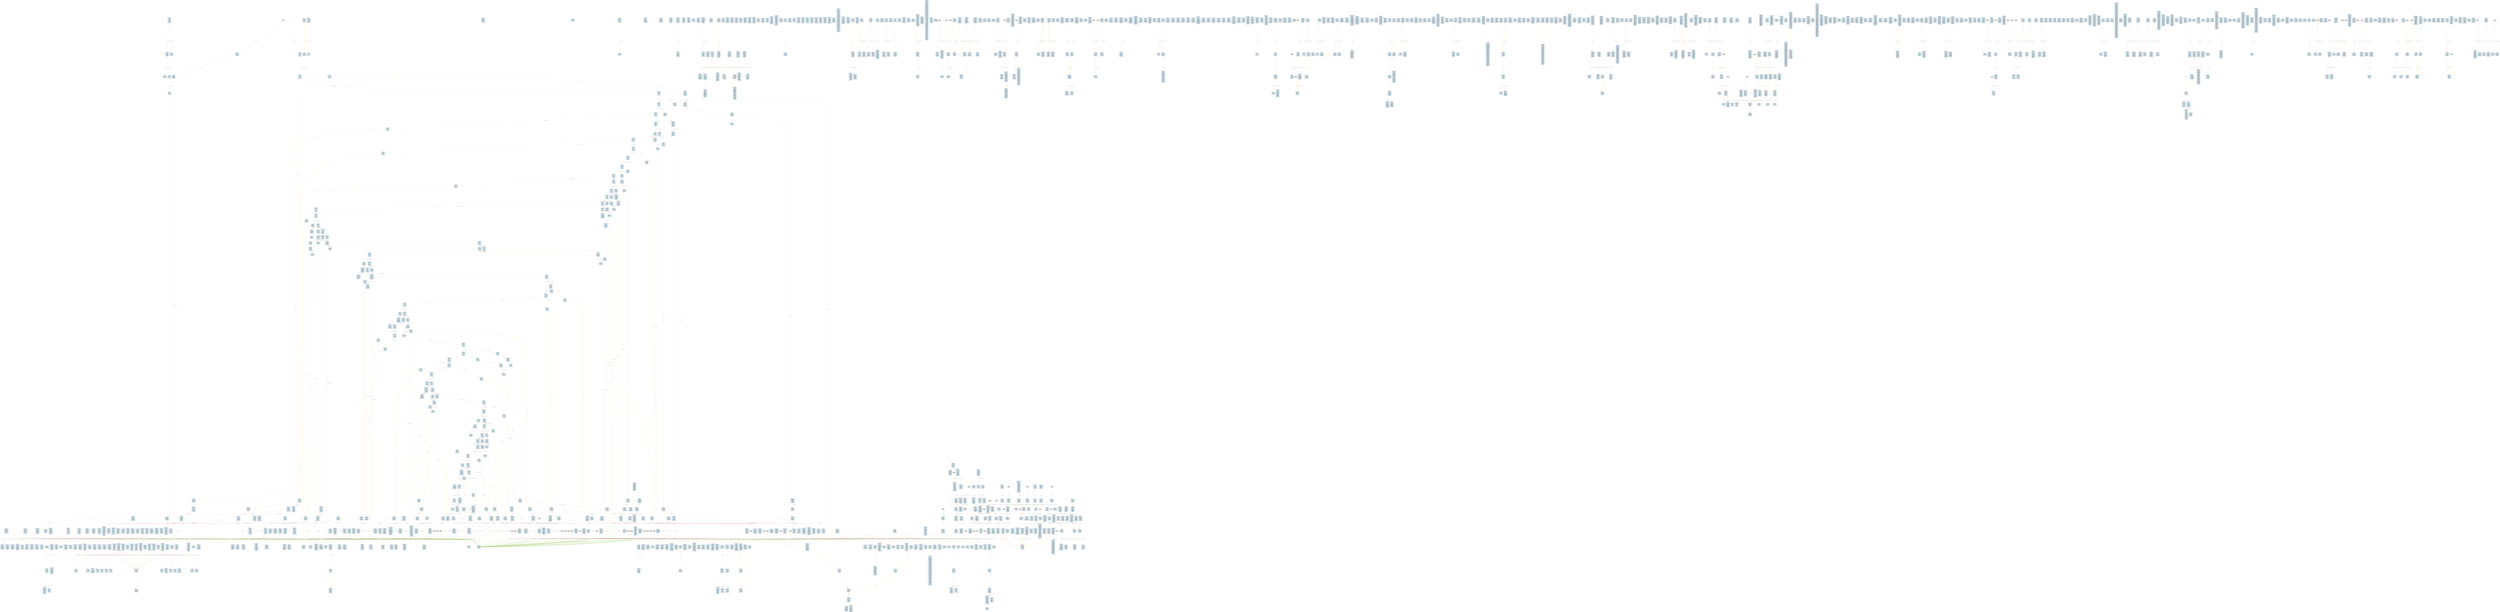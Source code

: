 digraph Static_Complete_CFG {
    rankdir=TB;
    node [shape=box, style="filled, rounded", fontname="Monospace", fontsize=9, margin=0.15];
    edge [fontname="Arial", fontsize=8, penwidth=1.2];
    "block_0" [label="合约: 0xfbc81a...
起始PC: 0x0
终止PC: 0xd
终止指令: JUMPI
---------
0x0: PUSH1
0x2: PUSH1
0x4: MSTORE
0x5: PUSH1
0x7: CALLDATASIZE
0x8: LT
0x9: ISZERO
0xa: PUSH2
0xd: JUMPI", fillcolor="#e6f7ff"];
    "block_e" [label="合约: 0xfbc81a...
起始PC: 0xe
终止PC: 0x14
终止指令: JUMPI
---------
0xe: JUMPDEST
0xf: CALLDATASIZE
0x10: ISZERO
0x11: PUSH2
0x14: JUMPI", fillcolor="#e6f7ff"];
    "block_15" [label="合约: 0xfbc81a...
起始PC: 0x15
终止PC: 0x15
终止指令: INVALID
---------
0x15: INVALID", fillcolor="#e6f7ff"];
    "block_18" [label="合约: 0xfbc81a...
起始PC: 0x18
终止PC: 0x19
终止指令: STOP
---------
0x18: JUMPDEST
0x19: STOP", fillcolor="#e6f7ff"];
    "block_1a" [label="合约: 0xfbc81a...
起始PC: 0x1a
终止PC: 0x1b
终止指令: INVALID
---------
0x1a: JUMPDEST
0x1b: INVALID", fillcolor="#e6f7ff"];
    "block_2b" [label="合约: 0xfbc81a...
起始PC: 0x2b
终止PC: 0x35
终止指令: JUMPI
---------
0x2b: DUP1
0x2c: PUSH4
0x31: EQ
0x32: PUSH2
0x35: JUMPI", fillcolor="#e6f7ff"];
    "block_36" [label="合约: 0xfbc81a...
起始PC: 0x36
终止PC: 0x40
终止指令: JUMPI
---------
0x36: DUP1
0x37: PUSH4
0x3c: EQ
0x3d: PUSH2
0x40: JUMPI", fillcolor="#e6f7ff"];
    "block_41" [label="合约: 0xfbc81a...
起始PC: 0x41
终止PC: 0x4b
终止指令: JUMPI
---------
0x41: DUP1
0x42: PUSH4
0x47: EQ
0x48: PUSH2
0x4b: JUMPI", fillcolor="#e6f7ff"];
    "block_4c" [label="合约: 0xfbc81a...
起始PC: 0x4c
终止PC: 0x56
终止指令: JUMPI
---------
0x4c: DUP1
0x4d: PUSH4
0x52: EQ
0x53: PUSH2
0x56: JUMPI", fillcolor="#e6f7ff"];
    "block_57" [label="合约: 0xfbc81a...
起始PC: 0x57
终止PC: 0x61
终止指令: JUMPI
---------
0x57: DUP1
0x58: PUSH4
0x5d: EQ
0x5e: PUSH2
0x61: JUMPI", fillcolor="#e6f7ff"];
    "block_62" [label="合约: 0xfbc81a...
起始PC: 0x62
终止PC: 0x6c
终止指令: JUMPI
---------
0x62: DUP1
0x63: PUSH4
0x68: EQ
0x69: PUSH2
0x6c: JUMPI", fillcolor="#e6f7ff"];
    "block_6d" [label="合约: 0xfbc81a...
起始PC: 0x6d
终止PC: 0x77
终止指令: JUMPI
---------
0x6d: DUP1
0x6e: PUSH4
0x73: EQ
0x74: PUSH2
0x77: JUMPI", fillcolor="#e6f7ff"];
    "block_78" [label="合约: 0xfbc81a...
起始PC: 0x78
终止PC: 0x82
终止指令: JUMPI
---------
0x78: DUP1
0x79: PUSH4
0x7e: EQ
0x7f: PUSH2
0x82: JUMPI", fillcolor="#e6f7ff"];
    "block_83" [label="合约: 0xfbc81a...
起始PC: 0x83
终止PC: 0x8d
终止指令: JUMPI
---------
0x83: DUP1
0x84: PUSH4
0x89: EQ
0x8a: PUSH2
0x8d: JUMPI", fillcolor="#e6f7ff"];
    "block_8e" [label="合约: 0xfbc81a...
起始PC: 0x8e
终止PC: 0x98
终止指令: JUMPI
---------
0x8e: DUP1
0x8f: PUSH4
0x94: EQ
0x95: PUSH2
0x98: JUMPI", fillcolor="#e6f7ff"];
    "block_99" [label="合约: 0xfbc81a...
起始PC: 0x99
终止PC: 0xa3
终止指令: JUMPI
---------
0x99: DUP1
0x9a: PUSH4
0x9f: EQ
0xa0: PUSH2
0xa3: JUMPI", fillcolor="#e6f7ff"];
    "block_a4" [label="合约: 0xfbc81a...
起始PC: 0xa4
终止PC: 0xae
终止指令: JUMPI
---------
0xa4: DUP1
0xa5: PUSH4
0xaa: EQ
0xab: PUSH2
0xae: JUMPI", fillcolor="#e6f7ff"];
    "block_af" [label="合约: 0xfbc81a...
起始PC: 0xaf
终止PC: 0xb9
终止指令: JUMPI
---------
0xaf: DUP1
0xb0: PUSH4
0xb5: EQ
0xb6: PUSH2
0xb9: JUMPI", fillcolor="#e6f7ff"];
    "block_ba" [label="合约: 0xfbc81a...
起始PC: 0xba
终止PC: 0xc4
终止指令: JUMPI
---------
0xba: DUP1
0xbb: PUSH4
0xc0: EQ
0xc1: PUSH2
0xc4: JUMPI", fillcolor="#e6f7ff"];
    "block_c5" [label="合约: 0xfbc81a...
起始PC: 0xc5
终止PC: 0xcf
终止指令: JUMPI
---------
0xc5: DUP1
0xc6: PUSH4
0xcb: EQ
0xcc: PUSH2
0xcf: JUMPI", fillcolor="#e6f7ff"];
    "block_d0" [label="合约: 0xfbc81a...
起始PC: 0xd0
终止PC: 0xda
终止指令: JUMPI
---------
0xd0: DUP1
0xd1: PUSH4
0xd6: EQ
0xd7: PUSH2
0xda: JUMPI", fillcolor="#e6f7ff"];
    "block_db" [label="合约: 0xfbc81a...
起始PC: 0xdb
终止PC: 0xe5
终止指令: JUMPI
---------
0xdb: DUP1
0xdc: PUSH4
0xe1: EQ
0xe2: PUSH2
0xe5: JUMPI", fillcolor="#e6f7ff"];
    "block_e6" [label="合约: 0xfbc81a...
起始PC: 0xe6
终止PC: 0xf0
终止指令: JUMPI
---------
0xe6: DUP1
0xe7: PUSH4
0xec: EQ
0xed: PUSH2
0xf0: JUMPI", fillcolor="#e6f7ff"];
    "block_f1" [label="合约: 0xfbc81a...
起始PC: 0xf1
终止PC: 0xfb
终止指令: JUMPI
---------
0xf1: DUP1
0xf2: PUSH4
0xf7: EQ
0xf8: PUSH2
0xfb: JUMPI", fillcolor="#e6f7ff"];
    "block_fc" [label="合约: 0xfbc81a...
起始PC: 0xfc
终止PC: 0x106
终止指令: JUMPI
---------
0xfc: DUP1
0xfd: PUSH4
0x102: EQ
0x103: PUSH2
0x106: JUMPI", fillcolor="#e6f7ff"];
    "block_107" [label="合约: 0xfbc81a...
起始PC: 0x107
终止PC: 0x111
终止指令: JUMPI
---------
0x107: DUP1
0x108: PUSH4
0x10d: EQ
0x10e: PUSH2
0x111: JUMPI", fillcolor="#e6f7ff"];
    "block_112" [label="合约: 0xfbc81a...
起始PC: 0x112
终止PC: 0x11c
终止指令: JUMPI
---------
0x112: DUP1
0x113: PUSH4
0x118: EQ
0x119: PUSH2
0x11c: JUMPI", fillcolor="#e6f7ff"];
    "block_11d" [label="合约: 0xfbc81a...
起始PC: 0x11d
终止PC: 0x127
终止指令: JUMPI
---------
0x11d: DUP1
0x11e: PUSH4
0x123: EQ
0x124: PUSH2
0x127: JUMPI", fillcolor="#e6f7ff"];
    "block_128" [label="合约: 0xfbc81a...
起始PC: 0x128
终止PC: 0x132
终止指令: JUMPI
---------
0x128: DUP1
0x129: PUSH4
0x12e: EQ
0x12f: PUSH2
0x132: JUMPI", fillcolor="#e6f7ff"];
    "block_133" [label="合约: 0xfbc81a...
起始PC: 0x133
终止PC: 0x13d
终止指令: JUMPI
---------
0x133: DUP1
0x134: PUSH4
0x139: EQ
0x13a: PUSH2
0x13d: JUMPI", fillcolor="#e6f7ff"];
    "block_13e" [label="合约: 0xfbc81a...
起始PC: 0x13e
终止PC: 0x148
终止指令: JUMPI
---------
0x13e: DUP1
0x13f: PUSH4
0x144: EQ
0x145: PUSH2
0x148: JUMPI", fillcolor="#e6f7ff"];
    "block_149" [label="合约: 0xfbc81a...
起始PC: 0x149
终止PC: 0x153
终止指令: JUMPI
---------
0x149: DUP1
0x14a: PUSH4
0x14f: EQ
0x150: PUSH2
0x153: JUMPI", fillcolor="#e6f7ff"];
    "block_154" [label="合约: 0xfbc81a...
起始PC: 0x154
终止PC: 0x15e
终止指令: JUMPI
---------
0x154: DUP1
0x155: PUSH4
0x15a: EQ
0x15b: PUSH2
0x15e: JUMPI", fillcolor="#e6f7ff"];
    "block_15f" [label="合约: 0xfbc81a...
起始PC: 0x15f
终止PC: 0x169
终止指令: JUMPI
---------
0x15f: DUP1
0x160: PUSH4
0x165: EQ
0x166: PUSH2
0x169: JUMPI", fillcolor="#e6f7ff"];
    "block_16a" [label="合约: 0xfbc81a...
起始PC: 0x16a
终止PC: 0x174
终止指令: JUMPI
---------
0x16a: DUP1
0x16b: PUSH4
0x170: EQ
0x171: PUSH2
0x174: JUMPI", fillcolor="#e6f7ff"];
    "block_175" [label="合约: 0xfbc81a...
起始PC: 0x175
终止PC: 0x17f
终止指令: JUMPI
---------
0x175: DUP1
0x176: PUSH4
0x17b: EQ
0x17c: PUSH2
0x17f: JUMPI", fillcolor="#e6f7ff"];
    "block_180" [label="合约: 0xfbc81a...
起始PC: 0x180
终止PC: 0x18a
终止指令: JUMPI
---------
0x180: DUP1
0x181: PUSH4
0x186: EQ
0x187: PUSH2
0x18a: JUMPI", fillcolor="#e6f7ff"];
    "block_18b" [label="合约: 0xfbc81a...
起始PC: 0x18b
终止PC: 0x195
终止指令: JUMPI
---------
0x18b: DUP1
0x18c: PUSH4
0x191: EQ
0x192: PUSH2
0x195: JUMPI", fillcolor="#e6f7ff"];
    "block_196" [label="合约: 0xfbc81a...
起始PC: 0x196
终止PC: 0x1a0
终止指令: JUMPI
---------
0x196: DUP1
0x197: PUSH4
0x19c: EQ
0x19d: PUSH2
0x1a0: JUMPI", fillcolor="#e6f7ff"];
    "block_1a1" [label="合约: 0xfbc81a...
起始PC: 0x1a1
终止PC: 0x1ab
终止指令: JUMPI
---------
0x1a1: DUP1
0x1a2: PUSH4
0x1a7: EQ
0x1a8: PUSH2
0x1ab: JUMPI", fillcolor="#e6f7ff"];
    "block_1ac" [label="合约: 0xfbc81a...
起始PC: 0x1ac
终止PC: 0x1b6
终止指令: JUMPI
---------
0x1ac: DUP1
0x1ad: PUSH4
0x1b2: EQ
0x1b3: PUSH2
0x1b6: JUMPI", fillcolor="#e6f7ff"];
    "block_1b7" [label="合约: 0xfbc81a...
起始PC: 0x1b7
终止PC: 0x1c1
终止指令: JUMPI
---------
0x1b7: DUP1
0x1b8: PUSH4
0x1bd: EQ
0x1be: PUSH2
0x1c1: JUMPI", fillcolor="#e6f7ff"];
    "block_1c2" [label="合约: 0xfbc81a...
起始PC: 0x1c2
终止PC: 0x1cc
终止指令: JUMPI
---------
0x1c2: DUP1
0x1c3: PUSH4
0x1c8: EQ
0x1c9: PUSH2
0x1cc: JUMPI", fillcolor="#e6f7ff"];
    "block_1cd" [label="合约: 0xfbc81a...
起始PC: 0x1cd
终止PC: 0x1d7
终止指令: JUMPI
---------
0x1cd: DUP1
0x1ce: PUSH4
0x1d3: EQ
0x1d4: PUSH2
0x1d7: JUMPI", fillcolor="#e6f7ff"];
    "block_1d8" [label="合约: 0xfbc81a...
起始PC: 0x1d8
终止PC: 0x1e2
终止指令: JUMPI
---------
0x1d8: DUP1
0x1d9: PUSH4
0x1de: EQ
0x1df: PUSH2
0x1e2: JUMPI", fillcolor="#e6f7ff"];
    "block_1e3" [label="合约: 0xfbc81a...
起始PC: 0x1e3
终止PC: 0x1ed
终止指令: JUMPI
---------
0x1e3: DUP1
0x1e4: PUSH4
0x1e9: EQ
0x1ea: PUSH2
0x1ed: JUMPI", fillcolor="#e6f7ff"];
    "block_1ee" [label="合约: 0xfbc81a...
起始PC: 0x1ee
终止PC: 0x1f8
终止指令: JUMPI
---------
0x1ee: DUP1
0x1ef: PUSH4
0x1f4: EQ
0x1f5: PUSH2
0x1f8: JUMPI", fillcolor="#e6f7ff"];
    "block_1f9" [label="合约: 0xfbc81a...
起始PC: 0x1f9
终止PC: 0x203
终止指令: JUMPI
---------
0x1f9: DUP1
0x1fa: PUSH4
0x1ff: EQ
0x200: PUSH2
0x203: JUMPI", fillcolor="#e6f7ff"];
    "block_204" [label="合约: 0xfbc81a...
起始PC: 0x204
终止PC: 0x20e
终止指令: JUMPI
---------
0x204: DUP1
0x205: PUSH4
0x20a: EQ
0x20b: PUSH2
0x20e: JUMPI", fillcolor="#e6f7ff"];
    "block_20f" [label="合约: 0xfbc81a...
起始PC: 0x20f
终止PC: 0x219
终止指令: JUMPI
---------
0x20f: DUP1
0x210: PUSH4
0x215: EQ
0x216: PUSH2
0x219: JUMPI", fillcolor="#e6f7ff"];
    "block_21a" [label="合约: 0xfbc81a...
起始PC: 0x21a
终止PC: 0x224
终止指令: JUMPI
---------
0x21a: DUP1
0x21b: PUSH4
0x220: EQ
0x221: PUSH2
0x224: JUMPI", fillcolor="#e6f7ff"];
    "block_225" [label="合约: 0xfbc81a...
起始PC: 0x225
终止PC: 0x22f
终止指令: JUMPI
---------
0x225: DUP1
0x226: PUSH4
0x22b: EQ
0x22c: PUSH2
0x22f: JUMPI", fillcolor="#e6f7ff"];
    "block_230" [label="合约: 0xfbc81a...
起始PC: 0x230
终止PC: 0x23a
终止指令: JUMPI
---------
0x230: DUP1
0x231: PUSH4
0x236: EQ
0x237: PUSH2
0x23a: JUMPI", fillcolor="#e6f7ff"];
    "block_23b" [label="合约: 0xfbc81a...
起始PC: 0x23b
终止PC: 0x245
终止指令: JUMPI
---------
0x23b: DUP1
0x23c: PUSH4
0x241: EQ
0x242: PUSH2
0x245: JUMPI", fillcolor="#e6f7ff"];
    "block_246" [label="合约: 0xfbc81a...
起始PC: 0x246
终止PC: 0x250
终止指令: JUMPI
---------
0x246: DUP1
0x247: PUSH4
0x24c: EQ
0x24d: PUSH2
0x250: JUMPI", fillcolor="#e6f7ff"];
    "block_251" [label="合约: 0xfbc81a...
起始PC: 0x251
终止PC: 0x25b
终止指令: JUMPI
---------
0x251: DUP1
0x252: PUSH4
0x257: EQ
0x258: PUSH2
0x25b: JUMPI", fillcolor="#e6f7ff"];
    "block_25c" [label="合约: 0xfbc81a...
起始PC: 0x25c
终止PC: 0x266
终止指令: JUMPI
---------
0x25c: DUP1
0x25d: PUSH4
0x262: EQ
0x263: PUSH2
0x266: JUMPI", fillcolor="#e6f7ff"];
    "block_267" [label="合约: 0xfbc81a...
起始PC: 0x267
终止PC: 0x271
终止指令: JUMPI
---------
0x267: DUP1
0x268: PUSH4
0x26d: EQ
0x26e: PUSH2
0x271: JUMPI", fillcolor="#e6f7ff"];
    "block_272" [label="合约: 0xfbc81a...
起始PC: 0x272
终止PC: 0x27b
终止指令: JUMPI
---------
0x272: PUSH4
0x277: SUB
0x278: PUSH2
0x27b: JUMPI", fillcolor="#e6f7ff"];
    "block_27c" [label="合约: 0xfbc81a...
起始PC: 0x27c
终止PC: 0x27f
终止指令: JUMP
---------
0x27c: PUSH2
0x27f: JUMP", fillcolor="#e6f7ff"];
    "block_280" [label="合约: 0xfbc81a...
起始PC: 0x280
终止PC: 0x284
终止指令: JUMP
---------
0x280: JUMPDEST
0x281: PUSH2
0x284: JUMP", fillcolor="#e6f7ff"];
    "block_285" [label="合约: 0xfbc81a...
起始PC: 0x285
终止PC: 0x289
终止指令: JUMP
---------
0x285: JUMPDEST
0x286: PUSH2
0x289: JUMP", fillcolor="#e6f7ff"];
    "block_28a" [label="合约: 0xfbc81a...
起始PC: 0x28a
终止PC: 0x28e
终止指令: JUMP
---------
0x28a: JUMPDEST
0x28b: PUSH2
0x28e: JUMP", fillcolor="#e6f7ff"];
    "block_28f" [label="合约: 0xfbc81a...
起始PC: 0x28f
终止PC: 0x293
终止指令: JUMP
---------
0x28f: JUMPDEST
0x290: PUSH2
0x293: JUMP", fillcolor="#e6f7ff"];
    "block_294" [label="合约: 0xfbc81a...
起始PC: 0x294
终止PC: 0x298
终止指令: JUMP
---------
0x294: JUMPDEST
0x295: PUSH2
0x298: JUMP", fillcolor="#e6f7ff"];
    "block_299" [label="合约: 0xfbc81a...
起始PC: 0x299
终止PC: 0x29d
终止指令: JUMP
---------
0x299: JUMPDEST
0x29a: PUSH2
0x29d: JUMP", fillcolor="#e6f7ff"];
    "block_29e" [label="合约: 0xfbc81a...
起始PC: 0x29e
终止PC: 0x2a2
终止指令: JUMP
---------
0x29e: JUMPDEST
0x29f: PUSH2
0x2a2: JUMP", fillcolor="#e6f7ff"];
    "block_2a3" [label="合约: 0xfbc81a...
起始PC: 0x2a3
终止PC: 0x2a7
终止指令: JUMP
---------
0x2a3: JUMPDEST
0x2a4: PUSH2
0x2a7: JUMP", fillcolor="#e6f7ff"];
    "block_2a8" [label="合约: 0xfbc81a...
起始PC: 0x2a8
终止PC: 0x2ac
终止指令: JUMP
---------
0x2a8: JUMPDEST
0x2a9: PUSH2
0x2ac: JUMP", fillcolor="#e6f7ff"];
    "block_2ad" [label="合约: 0xfbc81a...
起始PC: 0x2ad
终止PC: 0x2b1
终止指令: JUMP
---------
0x2ad: JUMPDEST
0x2ae: PUSH2
0x2b1: JUMP", fillcolor="#e6f7ff"];
    "block_2b2" [label="合约: 0xfbc81a...
起始PC: 0x2b2
终止PC: 0x2b6
终止指令: JUMP
---------
0x2b2: JUMPDEST
0x2b3: PUSH2
0x2b6: JUMP", fillcolor="#e6f7ff"];
    "block_2b7" [label="合约: 0xfbc81a...
起始PC: 0x2b7
终止PC: 0x2bb
终止指令: JUMP
---------
0x2b7: JUMPDEST
0x2b8: PUSH2
0x2bb: JUMP", fillcolor="#e6f7ff"];
    "block_2bc" [label="合约: 0xfbc81a...
起始PC: 0x2bc
终止PC: 0x2c0
终止指令: JUMP
---------
0x2bc: JUMPDEST
0x2bd: PUSH2
0x2c0: JUMP", fillcolor="#e6f7ff"];
    "block_2c1" [label="合约: 0xfbc81a...
起始PC: 0x2c1
终止PC: 0x2c5
终止指令: JUMP
---------
0x2c1: JUMPDEST
0x2c2: PUSH2
0x2c5: JUMP", fillcolor="#e6f7ff"];
    "block_2c6" [label="合约: 0xfbc81a...
起始PC: 0x2c6
终止PC: 0x2ca
终止指令: JUMP
---------
0x2c6: JUMPDEST
0x2c7: PUSH2
0x2ca: JUMP", fillcolor="#e6f7ff"];
    "block_2cb" [label="合约: 0xfbc81a...
起始PC: 0x2cb
终止PC: 0x2cf
终止指令: JUMP
---------
0x2cb: JUMPDEST
0x2cc: PUSH2
0x2cf: JUMP", fillcolor="#e6f7ff"];
    "block_2d0" [label="合约: 0xfbc81a...
起始PC: 0x2d0
终止PC: 0x2d4
终止指令: JUMP
---------
0x2d0: JUMPDEST
0x2d1: PUSH2
0x2d4: JUMP", fillcolor="#e6f7ff"];
    "block_2d5" [label="合约: 0xfbc81a...
起始PC: 0x2d5
终止PC: 0x2d9
终止指令: JUMP
---------
0x2d5: JUMPDEST
0x2d6: PUSH2
0x2d9: JUMP", fillcolor="#e6f7ff"];
    "block_2da" [label="合约: 0xfbc81a...
起始PC: 0x2da
终止PC: 0x2de
终止指令: JUMP
---------
0x2da: JUMPDEST
0x2db: PUSH2
0x2de: JUMP", fillcolor="#e6f7ff"];
    "block_2df" [label="合约: 0xfbc81a...
起始PC: 0x2df
终止PC: 0x2e3
终止指令: JUMP
---------
0x2df: JUMPDEST
0x2e0: PUSH2
0x2e3: JUMP", fillcolor="#e6f7ff"];
    "block_2e4" [label="合约: 0xfbc81a...
起始PC: 0x2e4
终止PC: 0x2e8
终止指令: JUMP
---------
0x2e4: JUMPDEST
0x2e5: PUSH2
0x2e8: JUMP", fillcolor="#e6f7ff"];
    "block_2e9" [label="合约: 0xfbc81a...
起始PC: 0x2e9
终止PC: 0x2ed
终止指令: JUMP
---------
0x2e9: JUMPDEST
0x2ea: PUSH2
0x2ed: JUMP", fillcolor="#e6f7ff"];
    "block_2ee" [label="合约: 0xfbc81a...
起始PC: 0x2ee
终止PC: 0x2f2
终止指令: JUMP
---------
0x2ee: JUMPDEST
0x2ef: PUSH2
0x2f2: JUMP", fillcolor="#e6f7ff"];
    "block_2f3" [label="合约: 0xfbc81a...
起始PC: 0x2f3
终止PC: 0x2f7
终止指令: JUMP
---------
0x2f3: JUMPDEST
0x2f4: PUSH2
0x2f7: JUMP", fillcolor="#e6f7ff"];
    "block_2f8" [label="合约: 0xfbc81a...
起始PC: 0x2f8
终止PC: 0x2fc
终止指令: JUMP
---------
0x2f8: JUMPDEST
0x2f9: PUSH2
0x2fc: JUMP", fillcolor="#e6f7ff"];
    "block_2fd" [label="合约: 0xfbc81a...
起始PC: 0x2fd
终止PC: 0x301
终止指令: JUMP
---------
0x2fd: JUMPDEST
0x2fe: PUSH2
0x301: JUMP", fillcolor="#e6f7ff"];
    "block_302" [label="合约: 0xfbc81a...
起始PC: 0x302
终止PC: 0x306
终止指令: JUMP
---------
0x302: JUMPDEST
0x303: PUSH2
0x306: JUMP", fillcolor="#e6f7ff"];
    "block_307" [label="合约: 0xfbc81a...
起始PC: 0x307
终止PC: 0x30b
终止指令: JUMP
---------
0x307: JUMPDEST
0x308: PUSH2
0x30b: JUMP", fillcolor="#e6f7ff"];
    "block_30c" [label="合约: 0xfbc81a...
起始PC: 0x30c
终止PC: 0x310
终止指令: JUMP
---------
0x30c: JUMPDEST
0x30d: PUSH2
0x310: JUMP", fillcolor="#e6f7ff"];
    "block_311" [label="合约: 0xfbc81a...
起始PC: 0x311
终止PC: 0x315
终止指令: JUMP
---------
0x311: JUMPDEST
0x312: PUSH2
0x315: JUMP", fillcolor="#e6f7ff"];
    "block_316" [label="合约: 0xfbc81a...
起始PC: 0x316
终止PC: 0x31a
终止指令: JUMP
---------
0x316: JUMPDEST
0x317: PUSH2
0x31a: JUMP", fillcolor="#e6f7ff"];
    "block_31b" [label="合约: 0xfbc81a...
起始PC: 0x31b
终止PC: 0x31f
终止指令: JUMP
---------
0x31b: JUMPDEST
0x31c: PUSH2
0x31f: JUMP", fillcolor="#e6f7ff"];
    "block_320" [label="合约: 0xfbc81a...
起始PC: 0x320
终止PC: 0x324
终止指令: JUMP
---------
0x320: JUMPDEST
0x321: PUSH2
0x324: JUMP", fillcolor="#e6f7ff"];
    "block_325" [label="合约: 0xfbc81a...
起始PC: 0x325
终止PC: 0x329
终止指令: JUMP
---------
0x325: JUMPDEST
0x326: PUSH2
0x329: JUMP", fillcolor="#e6f7ff"];
    "block_32a" [label="合约: 0xfbc81a...
起始PC: 0x32a
终止PC: 0x32e
终止指令: JUMP
---------
0x32a: JUMPDEST
0x32b: PUSH2
0x32e: JUMP", fillcolor="#e6f7ff"];
    "block_32f" [label="合约: 0xfbc81a...
起始PC: 0x32f
终止PC: 0x333
终止指令: JUMP
---------
0x32f: JUMPDEST
0x330: PUSH2
0x333: JUMP", fillcolor="#e6f7ff"];
    "block_334" [label="合约: 0xfbc81a...
起始PC: 0x334
终止PC: 0x338
终止指令: JUMP
---------
0x334: JUMPDEST
0x335: PUSH2
0x338: JUMP", fillcolor="#e6f7ff"];
    "block_339" [label="合约: 0xfbc81a...
起始PC: 0x339
终止PC: 0x33d
终止指令: JUMP
---------
0x339: JUMPDEST
0x33a: PUSH2
0x33d: JUMP", fillcolor="#e6f7ff"];
    "block_33e" [label="合约: 0xfbc81a...
起始PC: 0x33e
终止PC: 0x342
终止指令: JUMP
---------
0x33e: JUMPDEST
0x33f: PUSH2
0x342: JUMP", fillcolor="#e6f7ff"];
    "block_343" [label="合约: 0xfbc81a...
起始PC: 0x343
终止PC: 0x347
终止指令: JUMP
---------
0x343: JUMPDEST
0x344: PUSH2
0x347: JUMP", fillcolor="#e6f7ff"];
    "block_348" [label="合约: 0xfbc81a...
起始PC: 0x348
终止PC: 0x34c
终止指令: JUMP
---------
0x348: JUMPDEST
0x349: PUSH2
0x34c: JUMP", fillcolor="#e6f7ff"];
    "block_34d" [label="合约: 0xfbc81a...
起始PC: 0x34d
终止PC: 0x351
终止指令: JUMP
---------
0x34d: JUMPDEST
0x34e: PUSH2
0x351: JUMP", fillcolor="#e6f7ff"];
    "block_352" [label="合约: 0xfbc81a...
起始PC: 0x352
终止PC: 0x356
终止指令: JUMP
---------
0x352: JUMPDEST
0x353: PUSH2
0x356: JUMP", fillcolor="#e6f7ff"];
    "block_357" [label="合约: 0xfbc81a...
起始PC: 0x357
终止PC: 0x35b
终止指令: JUMP
---------
0x357: JUMPDEST
0x358: PUSH2
0x35b: JUMP", fillcolor="#e6f7ff"];
    "block_35c" [label="合约: 0xfbc81a...
起始PC: 0x35c
终止PC: 0x360
终止指令: JUMP
---------
0x35c: JUMPDEST
0x35d: PUSH2
0x360: JUMP", fillcolor="#e6f7ff"];
    "block_361" [label="合约: 0xfbc81a...
起始PC: 0x361
终止PC: 0x365
终止指令: JUMP
---------
0x361: JUMPDEST
0x362: PUSH2
0x365: JUMP", fillcolor="#e6f7ff"];
    "block_366" [label="合约: 0xfbc81a...
起始PC: 0x366
终止PC: 0x36a
终止指令: JUMP
---------
0x366: JUMPDEST
0x367: PUSH2
0x36a: JUMP", fillcolor="#e6f7ff"];
    "block_36b" [label="合约: 0xfbc81a...
起始PC: 0x36b
终止PC: 0x36f
终止指令: JUMP
---------
0x36b: JUMPDEST
0x36c: PUSH2
0x36f: JUMP", fillcolor="#e6f7ff"];
    "block_370" [label="合约: 0xfbc81a...
起始PC: 0x370
终止PC: 0x374
终止指令: JUMP
---------
0x370: JUMPDEST
0x371: PUSH2
0x374: JUMP", fillcolor="#e6f7ff"];
    "block_375" [label="合约: 0xfbc81a...
起始PC: 0x375
终止PC: 0x379
终止指令: JUMP
---------
0x375: JUMPDEST
0x376: PUSH2
0x379: JUMP", fillcolor="#e6f7ff"];
    "block_37a" [label="合约: 0xfbc81a...
起始PC: 0x37a
终止PC: 0x37e
终止指令: JUMP
---------
0x37a: JUMPDEST
0x37b: PUSH2
0x37e: JUMP", fillcolor="#e6f7ff"];
    "block_37f" [label="合约: 0xfbc81a...
起始PC: 0x37f
终止PC: 0x383
终止指令: JUMP
---------
0x37f: JUMPDEST
0x380: PUSH2
0x383: JUMP", fillcolor="#e6f7ff"];
    "block_384" [label="合约: 0xfbc81a...
起始PC: 0x384
终止PC: 0x385
终止指令: INVALID
---------
0x384: JUMPDEST
0x385: INVALID", fillcolor="#e6f7ff"];
    "block_38d" [label="合约: 0xfbc81a...
起始PC: 0x38d
终止PC: 0x38d
终止指令: JUMP
---------
0x38d: JUMP", fillcolor="#e6f7ff"];
    "block_38e" [label="合约: 0xfbc81a...
起始PC: 0x38e
终止PC: 0x38f
终止指令: INVALID
---------
0x38e: JUMPDEST
0x38f: INVALID", fillcolor="#e6f7ff"];
    "block_392" [label="合约: 0xfbc81a...
起始PC: 0x392
终止PC: 0x397
终止指令: JUMPI
---------
0x392: JUMPDEST
0x393: CALLVALUE
0x394: PUSH2
0x397: JUMPI", fillcolor="#e6f7ff"];
    "block_398" [label="合约: 0xfbc81a...
起始PC: 0x398
终止PC: 0x398
终止指令: INVALID
---------
0x398: INVALID", fillcolor="#e6f7ff"];
    "block_3c1" [label="合约: 0xfbc81a...
起始PC: 0x3c1
终止PC: 0x3ef
终止指令: RETURN
---------
0x3c1: PUSH1
0x3c3: PUSH1
0x3c5: MLOAD
0x3c6: PUSH4
0x3cb: PUSH32
0x3ec: AND
0x3ed: DUP2
0x3ee: MSTORE
0x3ef: RETURN", fillcolor="#e6f7ff"];
    "block_3f0" [label="合约: 0xfbc81a...
起始PC: 0x3f0
终止PC: 0x40c
终止指令: JUMPI
---------
0x3f0: JUMPDEST
0x3f1: PUSH20
0x406: DUP2
0x407: AND
0x408: SUB
0x409: PUSH2
0x40c: JUMPI", fillcolor="#e6f7ff"];
    "block_40d" [label="合约: 0xfbc81a...
起始PC: 0x40d
终止PC: 0x40d
终止指令: JUMP
---------
0x40d: JUMP", fillcolor="#e6f7ff"];
    "block_40e" [label="合约: 0xfbc81a...
起始PC: 0x40e
终止PC: 0x418
终止指令: JUMP
---------
0x40e: JUMPDEST
0x40f: CALLDATALOAD
0x410: SWAP1
0x411: PUSH2
0x414: DUP3
0x415: PUSH2
0x418: JUMP", fillcolor="#e6f7ff"];
    "block_419" [label="合约: 0xfbc81a...
起始PC: 0x419
终止PC: 0x41a
终止指令: JUMP
---------
0x419: JUMPDEST
0x41a: JUMP", fillcolor="#e6f7ff"];
    "block_41b" [label="合约: 0xfbc81a...
起始PC: 0x41b
终止PC: 0x427
终止指令: JUMPI
---------
0x41b: JUMPDEST
0x41c: PUSH4
0x421: DUP2
0x422: AND
0x423: SUB
0x424: PUSH2
0x427: JUMPI", fillcolor="#e6f7ff"];
    "block_428" [label="合约: 0xfbc81a...
起始PC: 0x428
终止PC: 0x428
终止指令: JUMP
---------
0x428: JUMP", fillcolor="#e6f7ff"];
    "block_429" [label="合约: 0xfbc81a...
起始PC: 0x429
终止PC: 0x436
终止指令: JUMP
---------
0x429: JUMPDEST
0x42a: PUSH2
0x42d: CALLDATALOAD
0x42e: SWAP1
0x42f: PUSH2
0x432: DUP3
0x433: PUSH2
0x436: JUMP", fillcolor="#e6f7ff"];
    "block_437" [label="合约: 0xfbc81a...
起始PC: 0x437
终止PC: 0x441
终止指令: JUMP
---------
0x437: JUMPDEST
0x438: CALLDATALOAD
0x439: SWAP1
0x43a: PUSH2
0x43d: DUP3
0x43e: PUSH2
0x441: JUMP", fillcolor="#e6f7ff"];
    "block_442" [label="合约: 0xfbc81a...
起始PC: 0x442
终止PC: 0x464
终止指令: INVALID
---------
0x442: JUMPDEST
0x443: PUSH32
0x464: INVALID", fillcolor="#e6f7ff"];
    "block_46f" [label="合约: 0xfbc81a...
起始PC: 0x46f
终止PC: 0x486
终止指令: JUMPI
---------
0x46f: JUMPDEST
0x470: PUSH1
0x472: DUP2
0x473: ADD
0x474: SWAP1
0x475: DUP2
0x476: LT
0x477: PUSH8
0x480: DUP3
0x481: GT
0x482: OR
0x483: PUSH2
0x486: JUMPI", fillcolor="#e6f7ff"];
    "block_487" [label="合约: 0xfbc81a...
起始PC: 0x487
终止PC: 0x48a
终止指令: JUMP
---------
0x487: PUSH1
0x489: MSTORE
0x48a: JUMP", fillcolor="#e6f7ff"];
    "block_48b" [label="合约: 0xfbc81a...
起始PC: 0x48b
终止PC: 0x48f
终止指令: JUMP
---------
0x48b: JUMPDEST
0x48c: PUSH2
0x48f: JUMP", fillcolor="#e6f7ff"];
    "block_490" [label="合约: 0xfbc81a...
起始PC: 0x490
终止PC: 0x4a8
终止指令: JUMPI
---------
0x490: JUMPDEST
0x491: PUSH2
0x494: DUP2
0x495: ADD
0x496: SWAP1
0x497: DUP2
0x498: LT
0x499: PUSH8
0x4a2: DUP3
0x4a3: GT
0x4a4: OR
0x4a5: PUSH2
0x4a8: JUMPI", fillcolor="#e6f7ff"];
    "block_4a9" [label="合约: 0xfbc81a...
起始PC: 0x4a9
终止PC: 0x4ac
终止指令: JUMP
---------
0x4a9: PUSH1
0x4ab: MSTORE
0x4ac: JUMP", fillcolor="#e6f7ff"];
    "block_4ad" [label="合约: 0xfbc81a...
起始PC: 0x4ad
终止PC: 0x4bc
终止指令: JUMPI
---------
0x4ad: JUMPDEST
0x4ae: PUSH8
0x4b7: DUP2
0x4b8: GT
0x4b9: PUSH2
0x4bc: JUMPI", fillcolor="#e6f7ff"];
    "block_4bd" [label="合约: 0xfbc81a...
起始PC: 0x4bd
终止PC: 0x4c0
终止指令: JUMP
---------
0x4bd: PUSH1
0x4bf: MSTORE
0x4c0: JUMP", fillcolor="#e6f7ff"];
    "block_4c1" [label="合约: 0xfbc81a...
起始PC: 0x4c1
终止PC: 0x4d8
终止指令: JUMPI
---------
0x4c1: JUMPDEST
0x4c2: PUSH1
0x4c4: DUP2
0x4c5: ADD
0x4c6: SWAP1
0x4c7: DUP2
0x4c8: LT
0x4c9: PUSH8
0x4d2: DUP3
0x4d3: GT
0x4d4: OR
0x4d5: PUSH2
0x4d8: JUMPI", fillcolor="#e6f7ff"];
    "block_4d9" [label="合约: 0xfbc81a...
起始PC: 0x4d9
终止PC: 0x4dc
终止指令: JUMP
---------
0x4d9: PUSH1
0x4db: MSTORE
0x4dc: JUMP", fillcolor="#e6f7ff"];
    "block_4dd" [label="合约: 0xfbc81a...
起始PC: 0x4dd
终止PC: 0x4f4
终止指令: JUMPI
---------
0x4dd: JUMPDEST
0x4de: PUSH1
0x4e0: DUP2
0x4e1: ADD
0x4e2: SWAP1
0x4e3: DUP2
0x4e4: LT
0x4e5: PUSH8
0x4ee: DUP3
0x4ef: GT
0x4f0: OR
0x4f1: PUSH2
0x4f4: JUMPI", fillcolor="#e6f7ff"];
    "block_4f5" [label="合约: 0xfbc81a...
起始PC: 0x4f5
终止PC: 0x4f8
终止指令: JUMP
---------
0x4f5: PUSH1
0x4f7: MSTORE
0x4f8: JUMP", fillcolor="#e6f7ff"];
    "block_4f9" [label="合约: 0xfbc81a...
起始PC: 0x4f9
终止PC: 0x510
终止指令: JUMPI
---------
0x4f9: JUMPDEST
0x4fa: PUSH1
0x4fc: DUP2
0x4fd: ADD
0x4fe: SWAP1
0x4ff: DUP2
0x500: LT
0x501: PUSH8
0x50a: DUP3
0x50b: GT
0x50c: OR
0x50d: PUSH2
0x510: JUMPI", fillcolor="#e6f7ff"];
    "block_511" [label="合约: 0xfbc81a...
起始PC: 0x511
终止PC: 0x514
终止指令: JUMP
---------
0x511: PUSH1
0x513: MSTORE
0x514: JUMP", fillcolor="#e6f7ff"];
    "block_515" [label="合约: 0xfbc81a...
起始PC: 0x515
终止PC: 0x52c
终止指令: JUMPI
---------
0x515: JUMPDEST
0x516: PUSH1
0x518: DUP2
0x519: ADD
0x51a: SWAP1
0x51b: DUP2
0x51c: LT
0x51d: PUSH8
0x526: DUP3
0x527: GT
0x528: OR
0x529: PUSH2
0x52c: JUMPI", fillcolor="#e6f7ff"];
    "block_52d" [label="合约: 0xfbc81a...
起始PC: 0x52d
终止PC: 0x530
终止指令: JUMP
---------
0x52d: PUSH1
0x52f: MSTORE
0x530: JUMP", fillcolor="#e6f7ff"];
    "block_531" [label="合约: 0xfbc81a...
起始PC: 0x531
终止PC: 0x548
终止指令: JUMPI
---------
0x531: JUMPDEST
0x532: PUSH1
0x534: DUP2
0x535: ADD
0x536: SWAP1
0x537: DUP2
0x538: LT
0x539: PUSH8
0x542: DUP3
0x543: GT
0x544: OR
0x545: PUSH2
0x548: JUMPI", fillcolor="#e6f7ff"];
    "block_549" [label="合约: 0xfbc81a...
起始PC: 0x549
终止PC: 0x54c
终止指令: JUMP
---------
0x549: PUSH1
0x54b: MSTORE
0x54c: JUMP", fillcolor="#e6f7ff"];
    "block_54d" [label="合约: 0xfbc81a...
起始PC: 0x54d
终止PC: 0x589
终止指令: JUMPI
---------
0x54d: JUMPDEST
0x54e: SWAP1
0x54f: PUSH1
0x551: PUSH32
0x572: SWAP2
0x573: ADD
0x574: AND
0x575: DUP2
0x576: ADD
0x577: SWAP1
0x578: DUP2
0x579: LT
0x57a: PUSH8
0x583: DUP3
0x584: GT
0x585: OR
0x586: PUSH2
0x589: JUMPI", fillcolor="#e6f7ff"];
    "block_58a" [label="合约: 0xfbc81a...
起始PC: 0x58a
终止PC: 0x58d
终止指令: JUMP
---------
0x58a: PUSH1
0x58c: MSTORE
0x58d: JUMP", fillcolor="#e6f7ff"];
    "block_58e" [label="合约: 0xfbc81a...
起始PC: 0x58e
终止PC: 0x5a9
终止指令: JUMPI
---------
0x58e: JUMPDEST
0x58f: PUSH1
0x591: MLOAD
0x592: SWAP1
0x593: PUSH1
0x595: DUP3
0x596: ADD
0x597: DUP3
0x598: DUP2
0x599: LT
0x59a: PUSH8
0x5a3: DUP3
0x5a4: GT
0x5a5: OR
0x5a6: PUSH2
0x5a9: JUMPI", fillcolor="#e6f7ff"];
    "block_5aa" [label="合约: 0xfbc81a...
起始PC: 0x5aa
终止PC: 0x5ad
终止指令: JUMP
---------
0x5aa: PUSH1
0x5ac: MSTORE
0x5ad: JUMP", fillcolor="#e6f7ff"];
    "block_5ae" [label="合约: 0xfbc81a...
起始PC: 0x5ae
终止PC: 0x5ca
终止指令: JUMPI
---------
0x5ae: JUMPDEST
0x5af: PUSH1
0x5b1: MLOAD
0x5b2: SWAP1
0x5b3: PUSH2
0x5b6: DUP3
0x5b7: ADD
0x5b8: DUP3
0x5b9: DUP2
0x5ba: LT
0x5bb: PUSH8
0x5c4: DUP3
0x5c5: GT
0x5c6: OR
0x5c7: PUSH2
0x5ca: JUMPI", fillcolor="#e6f7ff"];
    "block_5cb" [label="合约: 0xfbc81a...
起始PC: 0x5cb
终止PC: 0x5ce
终止指令: JUMP
---------
0x5cb: PUSH1
0x5cd: MSTORE
0x5ce: JUMP", fillcolor="#e6f7ff"];
    "block_5cf" [label="合约: 0xfbc81a...
起始PC: 0x5cf
终止PC: 0x5db
终止指令: JUMP
---------
0x5cf: JUMPDEST
0x5d0: PUSH1
0x5d2: MLOAD
0x5d3: SWAP1
0x5d4: PUSH2
0x5d7: DUP3
0x5d8: PUSH2
0x5db: JUMP", fillcolor="#e6f7ff"];
    "block_5dc" [label="合约: 0xfbc81a...
起始PC: 0x5dc
终止PC: 0x5e8
终止指令: JUMP
---------
0x5dc: JUMPDEST
0x5dd: PUSH1
0x5df: MLOAD
0x5e0: SWAP1
0x5e1: PUSH2
0x5e4: DUP3
0x5e5: PUSH2
0x5e8: JUMP", fillcolor="#e6f7ff"];
    "block_5e9" [label="合约: 0xfbc81a...
起始PC: 0x5e9
终止PC: 0x5f8
终止指令: JUMPI
---------
0x5e9: JUMPDEST
0x5ea: PUSH8
0x5f3: DUP2
0x5f4: GT
0x5f5: PUSH2
0x5f8: JUMPI", fillcolor="#e6f7ff"];
    "block_5f9" [label="合约: 0xfbc81a...
起始PC: 0x5f9
终止PC: 0x622
终止指令: JUMP
---------
0x5f9: PUSH1
0x5fb: ADD
0x5fc: PUSH32
0x61d: AND
0x61e: PUSH1
0x620: ADD
0x621: SWAP1
0x622: JUMP", fillcolor="#e6f7ff"];
    "block_623" [label="合约: 0xfbc81a...
起始PC: 0x623
终止PC: 0x62e
终止指令: JUMP
---------
0x623: JUMPDEST
0x624: SWAP3
0x625: SWAP2
0x626: SWAP3
0x627: PUSH2
0x62a: DUP3
0x62b: PUSH2
0x62e: JUMP", fillcolor="#e6f7ff"];
    "block_62f" [label="合约: 0xfbc81a...
起始PC: 0x62f
终止PC: 0x63c
终止指令: JUMP
---------
0x62f: JUMPDEST
0x630: SWAP2
0x631: PUSH2
0x634: PUSH1
0x636: MLOAD
0x637: SWAP4
0x638: DUP5
0x639: PUSH2
0x63c: JUMP", fillcolor="#e6f7ff"];
    "block_63d" [label="合约: 0xfbc81a...
起始PC: 0x63d
终止PC: 0x64a
终止指令: JUMPI
---------
0x63d: JUMPDEST
0x63e: DUP3
0x63f: SWAP5
0x640: DUP2
0x641: DUP5
0x642: MSTORE
0x643: DUP2
0x644: DUP4
0x645: ADD
0x646: GT
0x647: PUSH2
0x64a: JUMPI", fillcolor="#e6f7ff"];
    "block_64b" [label="合约: 0xfbc81a...
起始PC: 0x64b
终止PC: 0x651
终止指令: INVALID
---------
0x64b: DUP3
0x64c: DUP2
0x64d: PUSH1
0x64f: SWAP4
0x650: DUP5
0x651: INVALID", fillcolor="#e6f7ff"];
    "block_659" [label="合约: 0xfbc81a...
起始PC: 0x659
终止PC: 0x665
终止指令: JUMPI
---------
0x659: JUMPDEST
0x65a: SWAP1
0x65b: DUP1
0x65c: PUSH1
0x65e: DUP4
0x65f: ADD
0x660: SLT
0x661: ISZERO
0x662: PUSH2
0x665: JUMPI", fillcolor="#e6f7ff"];
    "block_666" [label="合约: 0xfbc81a...
起始PC: 0x666
终止PC: 0x673
终止指令: JUMP
---------
0x666: DUP2
0x667: PUSH1
0x669: PUSH2
0x66c: SWAP4
0x66d: CALLDATALOAD
0x66e: SWAP2
0x66f: ADD
0x670: PUSH2
0x673: JUMP", fillcolor="#e6f7ff"];
    "block_674" [label="合约: 0xfbc81a...
起始PC: 0x674
终止PC: 0x676
终止指令: JUMP
---------
0x674: JUMPDEST
0x675: SWAP1
0x676: JUMP", fillcolor="#e6f7ff"];
    "block_677" [label="合约: 0xfbc81a...
起始PC: 0x677
终止PC: 0x6a2
终止指令: JUMPI
---------
0x677: JUMPDEST
0x678: PUSH2
0x67b: PUSH32
0x69c: CALLDATASIZE
0x69d: ADD
0x69e: SLT
0x69f: PUSH2
0x6a2: JUMPI", fillcolor="#e6f7ff"];
    "block_6a3" [label="合约: 0xfbc81a...
起始PC: 0x6a3
终止PC: 0x6ad
终止指令: JUMP
---------
0x6a3: PUSH1
0x6a5: CALLDATALOAD
0x6a6: PUSH2
0x6a9: DUP2
0x6aa: PUSH2
0x6ad: JUMP", fillcolor="#e6f7ff"];
    "block_6ae" [label="合约: 0xfbc81a...
起始PC: 0x6ae
终止PC: 0x6b9
终止指令: JUMP
---------
0x6ae: JUMPDEST
0x6af: PUSH1
0x6b1: CALLDATALOAD
0x6b2: PUSH2
0x6b5: DUP2
0x6b6: PUSH2
0x6b9: JUMP", fillcolor="#e6f7ff"];
    "block_6ba" [label="合约: 0xfbc81a...
起始PC: 0x6ba
终止PC: 0x6c7
终止指令: JUMPI
---------
0x6ba: JUMPDEST
0x6bb: PUSH1
0x6bd: CALLDATALOAD
0x6be: DUP1
0x6bf: PUSH1
0x6c1: SIGNEXTEND
0x6c2: DUP2
0x6c3: SUB
0x6c4: PUSH2
0x6c7: JUMPI", fillcolor="#e6f7ff"];
    "block_6c8" [label="合约: 0xfbc81a...
起始PC: 0x6c8
终止PC: 0x6d3
终止指令: JUMP
---------
0x6c8: PUSH1
0x6ca: CALLDATALOAD
0x6cb: SWAP1
0x6cc: PUSH2
0x6cf: DUP3
0x6d0: PUSH2
0x6d3: JUMP", fillcolor="#e6f7ff"];
    "block_6d4" [label="合约: 0xfbc81a...
起始PC: 0x6d4
终止PC: 0x6e6
终止指令: JUMPI
---------
0x6d4: JUMPDEST
0x6d5: PUSH1
0x6d7: CALLDATALOAD
0x6d8: PUSH8
0x6e1: DUP2
0x6e2: GT
0x6e3: PUSH2
0x6e6: JUMPI", fillcolor="#e6f7ff"];
    "block_6e7" [label="合约: 0xfbc81a...
起始PC: 0x6e7
终止PC: 0x6f3
终止指令: JUMP
---------
0x6e7: PUSH2
0x6ea: SWAP1
0x6eb: CALLDATASIZE
0x6ec: SWAP1
0x6ed: PUSH1
0x6ef: ADD
0x6f0: PUSH2
0x6f3: JUMP", fillcolor="#e6f7ff"];
    "block_6f4" [label="合约: 0xfbc81a...
起始PC: 0x6f4
终止PC: 0x6fc
终止指令: JUMP
---------
0x6f4: JUMPDEST
0x6f5: SWAP3
0x6f6: PUSH2
0x6f9: PUSH2
0x6fc: JUMP", fillcolor="#e6f7ff"];
    "block_6fd" [label="合约: 0xfbc81a...
起始PC: 0x6fd
终止PC: 0x70b
终止指令: JUMPI
---------
0x6fd: JUMPDEST
0x6fe: PUSH1
0x700: PUSH2
0x703: SLOAD
0x704: PUSH1
0x706: SHR
0x707: AND
0x708: PUSH2
0x70b: JUMPI", fillcolor="#e6f7ff"];
    "block_70c" [label="合约: 0xfbc81a...
起始PC: 0x70c
终止PC: 0x71c
终止指令: JUMP
---------
0x70c: PUSH2
0x70f: SWAP5
0x710: PUSH1
0x712: CALLDATALOAD
0x713: SWAP2
0x714: PUSH1
0x716: CALLDATALOAD
0x717: SWAP2
0x718: CALLER
0x719: PUSH2
0x71c: JUMP", fillcolor="#e6f7ff"];
    "block_71d" [label="合约: 0xfbc81a...
起始PC: 0x71d
终止PC: 0x723
终止指令: STOP
---------
0x71d: JUMPDEST
0x71e: PUSH1
0x720: PUSH1
0x722: SSTORE
0x723: STOP", fillcolor="#e6f7ff"];
    "block_724" [label="合约: 0xfbc81a...
起始PC: 0x724
终止PC: 0x74d
终止指令: REVERT
---------
0x724: JUMPDEST
0x725: PUSH1
0x727: PUSH1
0x729: MLOAD
0x72a: PUSH32
0x74b: DUP2
0x74c: MSTORE
0x74d: REVERT", fillcolor="#e6f7ff"];
    "block_74e" [label="合约: 0xfbc81a...
起始PC: 0x74e
终止PC: 0x753
终止指令: JUMPI
---------
0x74e: JUMPDEST
0x74f: CALLVALUE
0x750: PUSH2
0x753: JUMPI", fillcolor="#e6f7ff"];
    "block_754" [label="合约: 0xfbc81a...
起始PC: 0x754
终止PC: 0x754
终止指令: INVALID
---------
0x754: INVALID", fillcolor="#e6f7ff"];
    "block_77d" [label="合约: 0xfbc81a...
起始PC: 0x77d
终止PC: 0x782
终止指令: INVALID
---------
0x77d: PUSH1
0x77f: PUSH1
0x781: MLOAD
0x782: INVALID", fillcolor="#e6f7ff"];
    "block_786" [label="合约: 0xfbc81a...
起始PC: 0x786
终止PC: 0x78b
终止指令: JUMPI
---------
0x786: JUMPDEST
0x787: CALLVALUE
0x788: PUSH2
0x78b: JUMPI", fillcolor="#e6f7ff"];
    "block_78c" [label="合约: 0xfbc81a...
起始PC: 0x78c
终止PC: 0x78c
终止指令: INVALID
---------
0x78c: INVALID", fillcolor="#e6f7ff"];
    "block_7b5" [label="合约: 0xfbc81a...
起始PC: 0x7b5
终止PC: 0x7f3
终止指令: RETURN
---------
0x7b5: PUSH1
0x7b7: PUSH1
0x7b9: MLOAD
0x7ba: PUSH20
0x7cf: PUSH32
0x7f0: AND
0x7f1: DUP2
0x7f2: MSTORE
0x7f3: RETURN", fillcolor="#e6f7ff"];
    "block_7f4" [label="合约: 0xfbc81a...
起始PC: 0x7f4
终止PC: 0x803
终止指令: JUMPI
---------
0x7f4: JUMPDEST
0x7f5: PUSH8
0x7fe: DUP2
0x7ff: GT
0x800: PUSH2
0x803: JUMPI", fillcolor="#e6f7ff"];
    "block_804" [label="合约: 0xfbc81a...
起始PC: 0x804
终止PC: 0x80b
终止指令: JUMP
---------
0x804: PUSH1
0x806: SHL
0x807: PUSH1
0x809: ADD
0x80a: SWAP1
0x80b: JUMP", fillcolor="#e6f7ff"];
    "block_80c" [label="合约: 0xfbc81a...
起始PC: 0x80c
终止PC: 0x818
终止指令: JUMPI
---------
0x80c: JUMPDEST
0x80d: SWAP1
0x80e: DUP1
0x80f: PUSH1
0x811: DUP4
0x812: ADD
0x813: SLT
0x814: ISZERO
0x815: PUSH2
0x818: JUMPI", fillcolor="#e6f7ff"];
    "block_819" [label="合约: 0xfbc81a...
起始PC: 0x819
终止PC: 0x825
终止指令: JUMP
---------
0x819: PUSH1
0x81b: SWAP1
0x81c: DUP3
0x81d: CALLDATALOAD
0x81e: PUSH2
0x821: DUP2
0x822: PUSH2
0x825: JUMP", fillcolor="#e6f7ff"];
    "block_826" [label="合约: 0xfbc81a...
起始PC: 0x826
终止PC: 0x833
终止指令: JUMP
---------
0x826: JUMPDEST
0x827: SWAP4
0x828: PUSH2
0x82b: PUSH1
0x82d: MLOAD
0x82e: SWAP6
0x82f: DUP7
0x830: PUSH2
0x833: JUMP", fillcolor="#e6f7ff"];
    "block_834" [label="合约: 0xfbc81a...
起始PC: 0x834
终止PC: 0x84a
终止指令: JUMPI
---------
0x834: JUMPDEST
0x835: DUP2
0x836: DUP6
0x837: MSTORE
0x838: PUSH1
0x83a: DUP1
0x83b: DUP7
0x83c: ADD
0x83d: SWAP3
0x83e: PUSH1
0x840: SHL
0x841: DUP3
0x842: ADD
0x843: ADD
0x844: SWAP3
0x845: DUP4
0x846: GT
0x847: PUSH2
0x84a: JUMPI", fillcolor="#e6f7ff"];
    "block_84b" [label="合约: 0xfbc81a...
起始PC: 0x84b
终止PC: 0x84e
终止指令: JUMPDEST_PREV
---------
0x84b: PUSH1
0x84d: ADD
0x84e: SWAP1", fillcolor="#e6f7ff"];
    "block_84f" [label="合约: 0xfbc81a...
起始PC: 0x84f
终止PC: 0x856
终止指令: JUMPI
---------
0x84f: JUMPDEST
0x850: DUP3
0x851: DUP3
0x852: LT
0x853: PUSH2
0x856: JUMPI", fillcolor="#e6f7ff"];
    "block_857" [label="合约: 0xfbc81a...
起始PC: 0x857
终止PC: 0x85c
终止指令: JUMP
---------
0x857: POP
0x858: POP
0x859: POP
0x85a: POP
0x85b: SWAP1
0x85c: JUMP", fillcolor="#e6f7ff"];
    "block_85d" [label="合约: 0xfbc81a...
起始PC: 0x85d
终止PC: 0x86b
终止指令: JUMP
---------
0x85d: JUMPDEST
0x85e: DUP2
0x85f: CALLDATALOAD
0x860: DUP2
0x861: MSTORE
0x862: SWAP1
0x863: DUP4
0x864: ADD
0x865: SWAP1
0x866: DUP4
0x867: ADD
0x868: PUSH2
0x86b: JUMP", fillcolor="#e6f7ff"];
    "block_86c" [label="合约: 0xfbc81a...
起始PC: 0x86c
终止PC: 0x878
终止指令: JUMPI
---------
0x86c: JUMPDEST
0x86d: SWAP1
0x86e: DUP1
0x86f: PUSH1
0x871: DUP4
0x872: ADD
0x873: SLT
0x874: ISZERO
0x875: PUSH2
0x878: JUMPI", fillcolor="#e6f7ff"];
    "block_879" [label="合约: 0xfbc81a...
起始PC: 0x879
终止PC: 0x885
终止指令: JUMP
---------
0x879: PUSH1
0x87b: SWAP1
0x87c: DUP3
0x87d: CALLDATALOAD
0x87e: PUSH2
0x881: DUP2
0x882: PUSH2
0x885: JUMP", fillcolor="#e6f7ff"];
    "block_886" [label="合约: 0xfbc81a...
起始PC: 0x886
终止PC: 0x893
终止指令: JUMP
---------
0x886: JUMPDEST
0x887: SWAP4
0x888: PUSH2
0x88b: PUSH1
0x88d: MLOAD
0x88e: SWAP6
0x88f: DUP7
0x890: PUSH2
0x893: JUMP", fillcolor="#e6f7ff"];
    "block_894" [label="合约: 0xfbc81a...
起始PC: 0x894
终止PC: 0x8aa
终止指令: JUMPI
---------
0x894: JUMPDEST
0x895: DUP2
0x896: DUP6
0x897: MSTORE
0x898: PUSH1
0x89a: DUP1
0x89b: DUP7
0x89c: ADD
0x89d: SWAP3
0x89e: PUSH1
0x8a0: SHL
0x8a1: DUP3
0x8a2: ADD
0x8a3: ADD
0x8a4: SWAP3
0x8a5: DUP4
0x8a6: GT
0x8a7: PUSH2
0x8aa: JUMPI", fillcolor="#e6f7ff"];
    "block_8ab" [label="合约: 0xfbc81a...
起始PC: 0x8ab
终止PC: 0x8ae
终止指令: JUMPDEST_PREV
---------
0x8ab: PUSH1
0x8ad: ADD
0x8ae: SWAP1", fillcolor="#e6f7ff"];
    "block_8af" [label="合约: 0xfbc81a...
起始PC: 0x8af
终止PC: 0x8b6
终止指令: JUMPI
---------
0x8af: JUMPDEST
0x8b0: DUP3
0x8b1: DUP3
0x8b2: LT
0x8b3: PUSH2
0x8b6: JUMPI", fillcolor="#e6f7ff"];
    "block_8b7" [label="合约: 0xfbc81a...
起始PC: 0x8b7
终止PC: 0x8bc
终止指令: JUMP
---------
0x8b7: POP
0x8b8: POP
0x8b9: POP
0x8ba: POP
0x8bb: SWAP1
0x8bc: JUMP", fillcolor="#e6f7ff"];
    "block_8bd" [label="合约: 0xfbc81a...
起始PC: 0x8bd
终止PC: 0x8ca
终止指令: JUMP
---------
0x8bd: JUMPDEST
0x8be: DUP4
0x8bf: DUP1
0x8c0: SWAP2
0x8c1: DUP4
0x8c2: CALLDATALOAD
0x8c3: PUSH2
0x8c6: DUP2
0x8c7: PUSH2
0x8ca: JUMP", fillcolor="#e6f7ff"];
    "block_8cb" [label="合约: 0xfbc81a...
起始PC: 0x8cb
终止PC: 0x8d5
终止指令: JUMP
---------
0x8cb: JUMPDEST
0x8cc: DUP2
0x8cd: MSTORE
0x8ce: ADD
0x8cf: SWAP2
0x8d0: ADD
0x8d1: SWAP1
0x8d2: PUSH2
0x8d5: JUMP", fillcolor="#e6f7ff"];
    "block_8d6" [label="合约: 0xfbc81a...
起始PC: 0x8d6
终止PC: 0x8e0
终止指令: JUMP
---------
0x8d6: JUMPDEST
0x8d7: SWAP3
0x8d8: SWAP2
0x8d9: PUSH2
0x8dc: DUP3
0x8dd: PUSH2
0x8e0: JUMP", fillcolor="#e6f7ff"];
    "block_8e1" [label="合约: 0xfbc81a...
起始PC: 0x8e1
终止PC: 0x8ee
终止指令: JUMP
---------
0x8e1: JUMPDEST
0x8e2: SWAP2
0x8e3: PUSH2
0x8e6: PUSH1
0x8e8: MLOAD
0x8e9: SWAP4
0x8ea: DUP5
0x8eb: PUSH2
0x8ee: JUMP", fillcolor="#e6f7ff"];
    "block_8ef" [label="合约: 0xfbc81a...
起始PC: 0x8ef
终止PC: 0x906
终止指令: JUMPI
---------
0x8ef: JUMPDEST
0x8f0: DUP3
0x8f1: SWAP5
0x8f2: DUP2
0x8f3: DUP5
0x8f4: MSTORE
0x8f5: PUSH1
0x8f7: DUP1
0x8f8: SWAP5
0x8f9: ADD
0x8fa: SWAP2
0x8fb: PUSH1
0x8fd: SHL
0x8fe: DUP2
0x8ff: ADD
0x900: SWAP3
0x901: DUP4
0x902: GT
0x903: PUSH2
0x906: JUMPI", fillcolor="#e6f7ff"];
    "block_907" [label="合约: 0xfbc81a...
起始PC: 0x907
终止PC: 0x907
终止指令: JUMPDEST_PREV
---------
0x907: SWAP1", fillcolor="#e6f7ff"];
    "block_908" [label="合约: 0xfbc81a...
起始PC: 0x908
终止PC: 0x90f
终止指令: JUMPI
---------
0x908: JUMPDEST
0x909: DUP3
0x90a: DUP3
0x90b: LT
0x90c: PUSH2
0x90f: JUMPI", fillcolor="#e6f7ff"];
    "block_910" [label="合约: 0xfbc81a...
起始PC: 0x910
终止PC: 0x914
终止指令: JUMP
---------
0x910: POP
0x911: POP
0x912: POP
0x913: POP
0x914: JUMP", fillcolor="#e6f7ff"];
    "block_915" [label="合约: 0xfbc81a...
起始PC: 0x915
终止PC: 0x923
终止指令: JUMP
---------
0x915: JUMPDEST
0x916: DUP2
0x917: CALLDATALOAD
0x918: DUP2
0x919: MSTORE
0x91a: SWAP1
0x91b: DUP4
0x91c: ADD
0x91d: SWAP1
0x91e: DUP4
0x91f: ADD
0x920: PUSH2
0x923: JUMP", fillcolor="#e6f7ff"];
    "block_924" [label="合约: 0xfbc81a...
起始PC: 0x924
终止PC: 0x930
终止指令: JUMPI
---------
0x924: JUMPDEST
0x925: SWAP1
0x926: DUP1
0x927: PUSH1
0x929: DUP4
0x92a: ADD
0x92b: SLT
0x92c: ISZERO
0x92d: PUSH2
0x930: JUMPI", fillcolor="#e6f7ff"];
    "block_931" [label="合约: 0xfbc81a...
起始PC: 0x931
终止PC: 0x93e
终止指令: JUMP
---------
0x931: DUP2
0x932: PUSH1
0x934: PUSH2
0x937: SWAP4
0x938: CALLDATALOAD
0x939: SWAP2
0x93a: ADD
0x93b: PUSH2
0x93e: JUMP", fillcolor="#e6f7ff"];
    "block_93f" [label="合约: 0xfbc81a...
起始PC: 0x93f
终止PC: 0x96a
终止指令: JUMPI
---------
0x93f: JUMPDEST
0x940: PUSH32
0x961: PUSH1
0x963: DUP2
0x964: CALLDATASIZE
0x965: ADD
0x966: SLT
0x967: PUSH2
0x96a: JUMPI", fillcolor="#e6f7ff"];
    "block_96b" [label="合约: 0xfbc81a...
起始PC: 0x96b
终止PC: 0x975
终止指令: JUMP
---------
0x96b: PUSH1
0x96d: CALLDATALOAD
0x96e: PUSH2
0x971: DUP2
0x972: PUSH2
0x975: JUMP", fillcolor="#e6f7ff"];
    "block_976" [label="合约: 0xfbc81a...
起始PC: 0x976
终止PC: 0x98a
终止指令: JUMPI
---------
0x976: JUMPDEST
0x977: PUSH1
0x979: CALLDATALOAD
0x97a: PUSH8
0x983: SWAP3
0x984: DUP4
0x985: DUP3
0x986: GT
0x987: PUSH2
0x98a: JUMPI", fillcolor="#e6f7ff"];
    "block_98b" [label="合约: 0xfbc81a...
起始PC: 0x98b
终止PC: 0x996
终止指令: JUMPI
---------
0x98b: PUSH1
0x98d: SWAP1
0x98e: DUP3
0x98f: CALLDATASIZE
0x990: SUB
0x991: ADD
0x992: SLT
0x993: PUSH2
0x996: JUMPI", fillcolor="#e6f7ff"];
    "block_997" [label="合约: 0xfbc81a...
起始PC: 0x997
终止PC: 0x99d
终止指令: JUMP
---------
0x997: PUSH2
0x99a: PUSH2
0x99d: JUMP", fillcolor="#e6f7ff"];
    "block_99e" [label="合约: 0xfbc81a...
起始PC: 0x99e
终止PC: 0x9bc
终止指令: JUMPI
---------
0x99e: JUMPDEST
0x99f: SWAP1
0x9a0: DUP1
0x9a1: PUSH1
0x9a3: ADD
0x9a4: CALLDATALOAD
0x9a5: DUP3
0x9a6: MSTORE
0x9a7: PUSH1
0x9a9: DUP2
0x9aa: ADD
0x9ab: CALLDATALOAD
0x9ac: PUSH1
0x9ae: DUP4
0x9af: ADD
0x9b0: MSTORE
0x9b1: PUSH1
0x9b3: DUP2
0x9b4: ADD
0x9b5: CALLDATALOAD
0x9b6: DUP5
0x9b7: DUP2
0x9b8: GT
0x9b9: PUSH2
0x9bc: JUMPI", fillcolor="#e6f7ff"];
    "block_9bd" [label="合约: 0xfbc81a...
起始PC: 0x9bd
终止PC: 0x9cb
终止指令: JUMP
---------
0x9bd: PUSH2
0x9c0: SWAP1
0x9c1: PUSH1
0x9c3: CALLDATASIZE
0x9c4: SWAP2
0x9c5: DUP5
0x9c6: ADD
0x9c7: ADD
0x9c8: PUSH2
0x9cb: JUMP", fillcolor="#e6f7ff"];
    "block_9cc" [label="合约: 0xfbc81a...
起始PC: 0x9cc
终止PC: 0x9dc
终止指令: JUMP
---------
0x9cc: JUMPDEST
0x9cd: PUSH1
0x9cf: DUP4
0x9d0: ADD
0x9d1: MSTORE
0x9d2: PUSH2
0x9d5: PUSH1
0x9d7: DUP3
0x9d8: ADD
0x9d9: PUSH2
0x9dc: JUMP", fillcolor="#e6f7ff"];
    "block_9dd" [label="合约: 0xfbc81a...
起始PC: 0x9dd
终止PC: 0x9ed
终止指令: JUMP
---------
0x9dd: JUMPDEST
0x9de: PUSH1
0x9e0: DUP4
0x9e1: ADD
0x9e2: MSTORE
0x9e3: PUSH2
0x9e6: PUSH1
0x9e8: DUP3
0x9e9: ADD
0x9ea: PUSH2
0x9ed: JUMP", fillcolor="#e6f7ff"];
    "block_9ee" [label="合约: 0xfbc81a...
起始PC: 0x9ee
终止PC: 0xa00
终止指令: JUMPI
---------
0x9ee: JUMPDEST
0x9ef: PUSH1
0x9f1: DUP4
0x9f2: ADD
0x9f3: MSTORE
0x9f4: PUSH1
0x9f6: DUP2
0x9f7: ADD
0x9f8: CALLDATALOAD
0x9f9: SWAP1
0x9fa: DUP5
0x9fb: DUP3
0x9fc: GT
0x9fd: PUSH2
0xa00: JUMPI", fillcolor="#e6f7ff"];
    "block_a01" [label="合约: 0xfbc81a...
起始PC: 0xa01
终止PC: 0xa0e
终止指令: JUMP
---------
0xa01: PUSH1
0xa03: PUSH2
0xa06: SWAP3
0xa07: CALLDATASIZE
0xa08: SWAP3
0xa09: ADD
0xa0a: ADD
0xa0b: PUSH2
0xa0e: JUMP", fillcolor="#e6f7ff"];
    "block_a0f" [label="合约: 0xfbc81a...
起始PC: 0xa0f
终止PC: 0xa1e
终止指令: JUMPI
---------
0xa0f: JUMPDEST
0xa10: PUSH1
0xa12: DUP3
0xa13: ADD
0xa14: MSTORE
0xa15: PUSH1
0xa17: CALLDATALOAD
0xa18: SWAP3
0xa19: DUP4
0xa1a: GT
0xa1b: PUSH2
0xa1e: JUMPI", fillcolor="#e6f7ff"];
    "block_a1f" [label="合约: 0xfbc81a...
起始PC: 0xa1f
终止PC: 0xa2e
终止指令: JUMP
---------
0xa1f: PUSH2
0xa22: PUSH2
0xa25: SWAP4
0xa26: CALLDATASIZE
0xa27: SWAP1
0xa28: PUSH1
0xa2a: ADD
0xa2b: PUSH2
0xa2e: JUMP", fillcolor="#e6f7ff"];
    "block_a2f" [label="合约: 0xfbc81a...
起始PC: 0xa2f
终止PC: 0xa34
终止指令: JUMP
---------
0xa2f: JUMPDEST
0xa30: SWAP2
0xa31: PUSH2
0xa34: JUMP", fillcolor="#e6f7ff"];
    "block_a35" [label="合约: 0xfbc81a...
起始PC: 0xa35
终止PC: 0xa41
终止指令: JUMPI
---------
0xa35: JUMPDEST
0xa36: SWAP2
0xa37: DUP2
0xa38: PUSH1
0xa3a: DUP5
0xa3b: ADD
0xa3c: SLT
0xa3d: ISZERO
0xa3e: PUSH2
0xa41: JUMPI", fillcolor="#e6f7ff"];
    "block_a42" [label="合约: 0xfbc81a...
起始PC: 0xa42
终止PC: 0xa53
终止指令: JUMPI
---------
0xa42: DUP3
0xa43: CALLDATALOAD
0xa44: SWAP2
0xa45: PUSH8
0xa4e: DUP4
0xa4f: GT
0xa50: PUSH2
0xa53: JUMPI", fillcolor="#e6f7ff"];
    "block_a54" [label="合约: 0xfbc81a...
起始PC: 0xa54
终止PC: 0xa64
终止指令: JUMPI
---------
0xa54: PUSH1
0xa56: DUP1
0xa57: DUP6
0xa58: ADD
0xa59: SWAP5
0xa5a: DUP5
0xa5b: PUSH1
0xa5d: SHL
0xa5e: ADD
0xa5f: ADD
0xa60: GT
0xa61: PUSH2
0xa64: JUMPI", fillcolor="#e6f7ff"];
    "block_a65" [label="合约: 0xfbc81a...
起始PC: 0xa65
终止PC: 0xa65
终止指令: JUMP
---------
0xa65: JUMP", fillcolor="#e6f7ff"];
    "block_a66" [label="合约: 0xfbc81a...
起始PC: 0xa66
终止PC: 0xa6b
终止指令: JUMPI
---------
0xa66: JUMPDEST
0xa67: CALLVALUE
0xa68: PUSH2
0xa6b: JUMPI", fillcolor="#e6f7ff"];
    "block_a6c" [label="合约: 0xfbc81a...
起始PC: 0xa6c
终止PC: 0xa96
终止指令: JUMPI
---------
0xa6c: PUSH32
0xa8d: PUSH1
0xa8f: DUP2
0xa90: CALLDATASIZE
0xa91: ADD
0xa92: SLT
0xa93: PUSH2
0xa96: JUMPI", fillcolor="#e6f7ff"];
    "block_a97" [label="合约: 0xfbc81a...
起始PC: 0xa97
终止PC: 0xaa9
终止指令: JUMPI
---------
0xa97: PUSH1
0xa99: CALLDATALOAD
0xa9a: PUSH8
0xaa3: DUP1
0xaa4: DUP3
0xaa5: GT
0xaa6: PUSH2
0xaa9: JUMPI", fillcolor="#e6f7ff"];
    "block_aaa" [label="合约: 0xfbc81a...
起始PC: 0xaaa
终止PC: 0xab6
终止指令: JUMPI
---------
0xaaa: PUSH1
0xaac: DUP3
0xaad: CALLDATASIZE
0xaae: SUB
0xaaf: SWAP4
0xab0: DUP5
0xab1: ADD
0xab2: SLT
0xab3: PUSH2
0xab6: JUMPI", fillcolor="#e6f7ff"];
    "block_ab7" [label="合约: 0xfbc81a...
起始PC: 0xab7
终止PC: 0xac2
终止指令: JUMP
---------
0xab7: PUSH1
0xab9: CALLDATALOAD
0xaba: SWAP1
0xabb: PUSH2
0xabe: DUP3
0xabf: PUSH2
0xac2: JUMP", fillcolor="#e6f7ff"];
    "block_ac3" [label="合约: 0xfbc81a...
起始PC: 0xac3
终止PC: 0xacd
终止指令: JUMPI
---------
0xac3: JUMPDEST
0xac4: PUSH1
0xac6: CALLDATALOAD
0xac7: SWAP1
0xac8: DUP2
0xac9: GT
0xaca: PUSH2
0xacd: JUMPI", fillcolor="#e6f7ff"];
    "block_ace" [label="合约: 0xfbc81a...
起始PC: 0xace
终止PC: 0xada
终止指令: JUMP
---------
0xace: PUSH2
0xad1: SWAP1
0xad2: CALLDATASIZE
0xad3: SWAP1
0xad4: PUSH1
0xad6: ADD
0xad7: PUSH2
0xada: JUMP", fillcolor="#e6f7ff"];
    "block_adb" [label="合约: 0xfbc81a...
起始PC: 0xadb
终止PC: 0xae5
终止指令: JUMP
---------
0xadb: JUMPDEST
0xadc: SWAP2
0xadd: SWAP1
0xade: SWAP4
0xadf: PUSH2
0xae2: PUSH2
0xae5: JUMP", fillcolor="#e6f7ff"];
    "block_ae6" [label="合约: 0xfbc81a...
起始PC: 0xae6
终止PC: 0xb15
终止指令: JUMPI
---------
0xae6: JUMPDEST
0xae7: PUSH32
0xb08: DUP5
0xb09: PUSH1
0xb0b: ADD
0xb0c: CALLDATALOAD
0xb0d: SWAP2
0xb0e: ADD
0xb0f: DUP2
0xb10: SLT
0xb11: ISZERO
0xb12: PUSH2
0xb15: JUMPI", fillcolor="#e6f7ff"];
    "block_b16" [label="合约: 0xfbc81a...
起始PC: 0xb16
终止PC: 0xb2f
终止指令: JUMP
---------
0xb16: PUSH2
0xb19: SWAP5
0xb1a: PUSH2
0xb1d: SWAP4
0xb1e: PUSH2
0xb21: PUSH2
0xb24: SWAP4
0xb25: PUSH1
0xb27: CALLDATASIZE
0xb28: SWAP2
0xb29: DUP10
0xb2a: ADD
0xb2b: ADD
0xb2c: PUSH2
0xb2f: JUMP", fillcolor="#e6f7ff"];
    "block_b30" [label="合约: 0xfbc81a...
起始PC: 0xb30
终止PC: 0xb3d
终止指令: JUMP
---------
0xb30: JUMPDEST
0xb31: SWAP6
0xb32: PUSH2
0xb35: PUSH1
0xb37: DUP9
0xb38: ADD
0xb39: MLOAD
0xb3a: PUSH2
0xb3d: JUMP", fillcolor="#e6f7ff"];
    "block_b3e" [label="合约: 0xfbc81a...
起始PC: 0xb3e
终止PC: 0xb47
终止指令: JUMP
---------
0xb3e: JUMPDEST
0xb3f: POP
0xb40: PUSH2
0xb43: DUP8
0xb44: PUSH2
0xb47: JUMP", fillcolor="#e6f7ff"];
    "block_b48" [label="合约: 0xfbc81a...
起始PC: 0xb48
终止PC: 0xb5f
终止指令: JUMP
---------
0xb48: JUMPDEST
0xb49: SWAP1
0xb4a: PUSH1
0xb4c: PUSH1
0xb4e: DUP10
0xb4f: ADD
0xb50: MLOAD
0xb51: SWAP2
0xb52: PUSH2
0xb55: DUP11
0xb56: ADD
0xb57: MLOAD
0xb58: SWAP4
0xb59: PUSH2
0xb5c: PUSH2
0xb5f: JUMP", fillcolor="#e6f7ff"];
    "block_b60" [label="合约: 0xfbc81a...
起始PC: 0xb60
终止PC: 0xb7a
终止指令: INVALID
---------
0xb60: JUMPDEST
0xb61: SWAP11
0xb62: DUP12
0xb63: MSTORE
0xb64: PUSH1
0xb66: DUP12
0xb67: ADD
0xb68: MSTORE
0xb69: ADD
0xb6a: CALLDATALOAD
0xb6b: PUSH1
0xb6d: DUP10
0xb6e: ADD
0xb6f: MSTORE
0xb70: PUSH1
0xb72: DUP9
0xb73: ADD
0xb74: MSTORE
0xb75: PUSH1
0xb77: DUP8
0xb78: ADD
0xb79: MSTORE
0xb7a: INVALID", fillcolor="#e6f7ff"];
    "block_b86" [label="合约: 0xfbc81a...
起始PC: 0xb86
终止PC: 0xb8c
终止指令: JUMP
---------
0xb86: JUMPDEST
0xb87: SWAP1
0xb88: DUP4
0xb89: PUSH2
0xb8c: JUMP", fillcolor="#e6f7ff"];
    "block_b8d" [label="合约: 0xfbc81a...
起始PC: 0xb8d
终止PC: 0xb91
终止指令: JUMP
---------
0xb8d: JUMPDEST
0xb8e: PUSH2
0xb91: JUMP", fillcolor="#e6f7ff"];
    "block_b92" [label="合约: 0xfbc81a...
起始PC: 0xb92
终止PC: 0xb9b
终止指令: JUMP
---------
0xb92: JUMPDEST
0xb93: PUSH2
0xb96: PUSH1
0xb98: PUSH1
0xb9a: SSTORE
0xb9b: JUMP", fillcolor="#e6f7ff"];
    "block_b9c" [label="合约: 0xfbc81a...
起始PC: 0xb9c
终止PC: 0xba1
终止指令: JUMPI
---------
0xb9c: JUMPDEST
0xb9d: CALLVALUE
0xb9e: PUSH2
0xba1: JUMPI", fillcolor="#e6f7ff"];
    "block_ba2" [label="合约: 0xfbc81a...
起始PC: 0xba2
终止PC: 0xba2
终止指令: INVALID
---------
0xba2: INVALID", fillcolor="#e6f7ff"];
    "block_bcb" [label="合约: 0xfbc81a...
起始PC: 0xbcb
终止PC: 0xbd3
终止指令: RETURN
---------
0xbcb: PUSH1
0xbcd: PUSH1
0xbcf: MLOAD
0xbd0: TIMESTAMP
0xbd1: DUP2
0xbd2: MSTORE
0xbd3: RETURN", fillcolor="#e6f7ff"];
    "block_bd4" [label="合约: 0xfbc81a...
起始PC: 0xbd4
终止PC: 0xbe0
终止指令: JUMPI
---------
0xbd4: JUMPDEST
0xbd5: SWAP1
0xbd6: DUP2
0xbd7: PUSH2
0xbda: SWAP2
0xbdb: SUB
0xbdc: SLT
0xbdd: PUSH2
0xbe0: JUMPI", fillcolor="#e6f7ff"];
    "block_be1" [label="合约: 0xfbc81a...
起始PC: 0xbe1
终止PC: 0xbe2
终止指令: JUMP
---------
0xbe1: SWAP1
0xbe2: JUMP", fillcolor="#e6f7ff"];
    "block_be3" [label="合约: 0xfbc81a...
起始PC: 0xbe3
终止PC: 0xbe8
终止指令: JUMPI
---------
0xbe3: JUMPDEST
0xbe4: CALLVALUE
0xbe5: PUSH2
0xbe8: JUMPI", fillcolor="#e6f7ff"];
    "block_be9" [label="合约: 0xfbc81a...
起始PC: 0xbe9
终止PC: 0xc12
终止指令: JUMPI
---------
0xbe9: PUSH1
0xbeb: PUSH32
0xc0c: CALLDATASIZE
0xc0d: ADD
0xc0e: SLT
0xc0f: PUSH2
0xc12: JUMPI", fillcolor="#e6f7ff"];
    "block_c13" [label="合约: 0xfbc81a...
起始PC: 0xc13
终止PC: 0xc24
终止指令: JUMPI
---------
0xc13: PUSH1
0xc15: CALLDATALOAD
0xc16: PUSH8
0xc1f: DUP2
0xc20: GT
0xc21: PUSH2
0xc24: JUMPI", fillcolor="#e6f7ff"];
    "block_c25" [label="合约: 0xfbc81a...
起始PC: 0xc25
终止PC: 0xc31
终止指令: JUMP
---------
0xc25: PUSH2
0xc28: SWAP1
0xc29: CALLDATASIZE
0xc2a: SWAP1
0xc2b: PUSH1
0xc2d: ADD
0xc2e: PUSH2
0xc31: JUMP", fillcolor="#e6f7ff"];
    "block_c32" [label="合约: 0xfbc81a...
起始PC: 0xc32
终止PC: 0xc3a
终止指令: JUMP
---------
0xc32: JUMPDEST
0xc33: PUSH2
0xc36: DUP2
0xc37: PUSH2
0xc3a: JUMP", fillcolor="#e6f7ff"];
    "block_c3b" [label="合约: 0xfbc81a...
起始PC: 0xc3b
终止PC: 0xc5d
终止指令: JUMP
---------
0xc3b: JUMPDEST
0xc3c: PUSH20
0xc51: AND
0xc52: SWAP1
0xc53: PUSH2
0xc56: PUSH1
0xc58: DUP3
0xc59: ADD
0xc5a: PUSH2
0xc5d: JUMP", fillcolor="#e6f7ff"];
    "block_c5e" [label="合约: 0xfbc81a...
起始PC: 0xc5e
终止PC: 0xc80
终止指令: JUMP
---------
0xc5e: JUMPDEST
0xc5f: PUSH20
0xc74: AND
0xc75: SWAP2
0xc76: PUSH2
0xc79: PUSH1
0xc7b: DUP4
0xc7c: ADD
0xc7d: PUSH2
0xc80: JUMP", fillcolor="#e6f7ff"];
    "block_c81" [label="合约: 0xfbc81a...
起始PC: 0xc81
终止PC: 0xca2
终止指令: JUMP
---------
0xc81: JUMPDEST
0xc82: PUSH20
0xc97: AND
0xc98: PUSH2
0xc9b: PUSH1
0xc9d: DUP5
0xc9e: ADD
0xc9f: PUSH2
0xca2: JUMP", fillcolor="#e6f7ff"];
    "block_ca3" [label="合约: 0xfbc81a...
起始PC: 0xca3
终止PC: 0xcc5
终止指令: JUMP
---------
0xca3: JUMPDEST
0xca4: PUSH20
0xcb9: AND
0xcba: SWAP3
0xcbb: PUSH2
0xcbe: PUSH1
0xcc0: DUP3
0xcc1: ADD
0xcc2: PUSH2
0xcc5: JUMP", fillcolor="#e6f7ff"];
    "block_cc6" [label="合约: 0xfbc81a...
起始PC: 0xcc6
终止PC: 0xcea
终止指令: JUMP
---------
0xcc6: JUMPDEST
0xcc7: PUSH20
0xcdc: AND
0xcdd: SWAP1
0xcde: PUSH2
0xce1: PUSH2
0xce4: DUP2
0xce5: DUP4
0xce6: ADD
0xce7: PUSH2
0xcea: JUMP", fillcolor="#e6f7ff"];
    "block_ceb" [label="合约: 0xfbc81a...
起始PC: 0xceb
终止PC: 0xcfa
终止指令: JUMP
---------
0xceb: JUMPDEST
0xcec: SWAP1
0xced: PUSH2
0xcf0: SWAP1
0xcf1: PUSH2
0xcf4: DUP5
0xcf5: DUP4
0xcf6: ADD
0xcf7: PUSH2
0xcfa: JUMP", fillcolor="#e6f7ff"];
    "block_cfb" [label="合约: 0xfbc81a...
起始PC: 0xcfb
终止PC: 0xd0b
终止指令: JUMP
---------
0xcfb: JUMPDEST
0xcfc: SWAP3
0xcfd: PUSH2
0xd00: SWAP5
0xd01: DUP6
0xd02: DUP2
0xd03: ADD
0xd04: PUSH2
0xd07: SWAP1
0xd08: PUSH2
0xd0b: JUMP", fillcolor="#e6f7ff"];
    "block_d0c" [label="合约: 0xfbc81a...
起始PC: 0xd0c
终止PC: 0xd1d
终止指令: JUMP
---------
0xd0c: JUMPDEST
0xd0d: SWAP7
0xd0e: PUSH2
0xd11: SWAP11
0xd12: DUP12
0xd13: DUP4
0xd14: ADD
0xd15: PUSH2
0xd18: SWAP1
0xd19: DUP5
0xd1a: PUSH2
0xd1d: JUMP", fillcolor="#e6f7ff"];
    "block_d1e" [label="合约: 0xfbc81a...
起始PC: 0xd1e
终止PC: 0xd28
终止指令: JUMP
---------
0xd1e: JUMPDEST
0xd1f: SWAP11
0xd20: SWAP1
0xd21: SWAP12
0xd22: PUSH2
0xd25: PUSH2
0xd28: JUMP", fillcolor="#e6f7ff"];
    "block_d29" [label="合约: 0xfbc81a...
起始PC: 0xd29
终止PC: 0xd79
终止指令: JUMP
---------
0xd29: JUMPDEST
0xd2a: SWAP15
0xd2b: DUP16
0xd2c: SWAP2
0xd2d: DUP3
0xd2e: MSTORE
0xd2f: PUSH1
0xd31: DUP3
0xd32: ADD
0xd33: MSTORE
0xd34: PUSH1
0xd36: ADD
0xd37: MSTORE
0xd38: PUSH1
0xd3a: DUP14
0xd3b: ADD
0xd3c: MSTORE
0xd3d: PUSH1
0xd3f: DUP13
0xd40: ADD
0xd41: MSTORE
0xd42: PUSH1
0xd44: DUP2
0xd45: ADD
0xd46: CALLDATALOAD
0xd47: PUSH1
0xd49: DUP13
0xd4a: ADD
0xd4b: MSTORE
0xd4c: PUSH1
0xd4e: DUP2
0xd4f: ADD
0xd50: CALLDATALOAD
0xd51: PUSH1
0xd53: DUP13
0xd54: ADD
0xd55: MSTORE
0xd56: PUSH1
0xd58: ADD
0xd59: CALLDATALOAD
0xd5a: PUSH1
0xd5c: DUP12
0xd5d: ADD
0xd5e: MSTORE
0xd5f: PUSH4
0xd64: AND
0xd65: SWAP1
0xd66: DUP10
0xd67: ADD
0xd68: MSTORE
0xd69: DUP8
0xd6a: ADD
0xd6b: SWAP1
0xd6c: PUSH2
0xd6f: SWAP2
0xd70: SWAP1
0xd71: PUSH4
0xd76: AND
0xd77: SWAP1
0xd78: MSTORE
0xd79: JUMP", fillcolor="#e6f7ff"];
    "block_d7a" [label="合约: 0xfbc81a...
起始PC: 0xd7a
终止PC: 0xd90
终止指令: JUMP
---------
0xd7a: JUMPDEST
0xd7b: PUSH4
0xd80: SWAP1
0xd81: SWAP2
0xd82: AND
0xd83: SWAP1
0xd84: DUP6
0xd85: ADD
0xd86: MSTORE
0xd87: CALLDATASIZE
0xd88: SWAP1
0xd89: PUSH2
0xd8c: SWAP3
0xd8d: PUSH2
0xd90: JUMP", fillcolor="#e6f7ff"];
    "block_d91" [label="合约: 0xfbc81a...
起始PC: 0xd91
终止PC: 0xda1
终止指令: JUMP
---------
0xd91: JUMPDEST
0xd92: SWAP1
0xd93: DUP3
0xd94: ADD
0xd95: MSTORE
0xd96: CALLER
0xd97: PUSH1
0xd99: CALLDATALOAD
0xd9a: PUSH2
0xd9d: SWAP3
0xd9e: PUSH2
0xda1: JUMP", fillcolor="#e6f7ff"];
    "block_da2" [label="合约: 0xfbc81a...
起始PC: 0xda2
终止PC: 0xda7
终止指令: JUMPI
---------
0xda2: JUMPDEST
0xda3: CALLVALUE
0xda4: PUSH2
0xda7: JUMPI", fillcolor="#e6f7ff"];
    "block_da8" [label="合约: 0xfbc81a...
起始PC: 0xda8
终止PC: 0xdd1
终止指令: JUMPI
---------
0xda8: PUSH1
0xdaa: PUSH32
0xdcb: CALLDATASIZE
0xdcc: ADD
0xdcd: SLT
0xdce: PUSH2
0xdd1: JUMPI", fillcolor="#e6f7ff"];
    "block_dd2" [label="合约: 0xfbc81a...
起始PC: 0xdd2
终止PC: 0xde4
终止指令: JUMPI
---------
0xdd2: PUSH1
0xdd4: DUP1
0xdd5: CALLDATALOAD
0xdd6: PUSH8
0xddf: DUP2
0xde0: GT
0xde1: PUSH2
0xde4: JUMPI", fillcolor="#e6f7ff"];
    "block_de5" [label="合约: 0xfbc81a...
起始PC: 0xde5
终止PC: 0xdf0
终止指令: JUMP
---------
0xde5: PUSH2
0xde8: SWAP1
0xde9: CALLDATASIZE
0xdea: SWAP1
0xdeb: DUP4
0xdec: ADD
0xded: PUSH2
0xdf0: JUMP", fillcolor="#e6f7ff"];
    "block_df1" [label="合约: 0xfbc81a...
起始PC: 0xdf1
终止PC: 0xdf8
终止指令: JUMP
---------
0xdf1: JUMPDEST
0xdf2: PUSH2
0xdf5: PUSH2
0xdf8: JUMP", fillcolor="#e6f7ff"];
    "block_df9" [label="合约: 0xfbc81a...
起始PC: 0xdf9
终止PC: 0xe07
终止指令: JUMPI
---------
0xdf9: JUMPDEST
0xdfa: PUSH1
0xdfc: PUSH2
0xdff: SLOAD
0xe00: PUSH1
0xe02: SHR
0xe03: AND
0xe04: PUSH2
0xe07: JUMPI", fillcolor="#e6f7ff"];
    "block_e08" [label="合约: 0xfbc81a...
起始PC: 0xe08
终止PC: 0xe22
终止指令: JUMP
---------
0xe08: PUSH4
0xe0d: DUP1
0xe0e: TIMESTAMP
0xe0f: AND
0xe10: SWAP3
0xe11: PUSH2
0xe14: DUP4
0xe15: ADD
0xe16: SWAP4
0xe17: PUSH2
0xe1a: DUP2
0xe1b: PUSH2
0xe1e: DUP8
0xe1f: PUSH2
0xe22: JUMP", fillcolor="#e6f7ff"];
    "block_e23" [label="合约: 0xfbc81a...
起始PC: 0xe23
终止PC: 0xe31
终止指令: JUMP
---------
0xe23: JUMPDEST
0xe24: PUSH4
0xe29: SWAP2
0xe2a: DUP3
0xe2b: AND
0xe2c: SWAP2
0xe2d: AND
0xe2e: LT
0xe2f: ISZERO
0xe30: SWAP1
0xe31: JUMP", fillcolor="#e6f7ff"];
    "block_e32" [label="合约: 0xfbc81a...
起始PC: 0xe32
终止PC: 0xe36
终止指令: JUMPI
---------
0xe32: JUMPDEST
0xe33: PUSH2
0xe36: JUMPI", fillcolor="#e6f7ff"];
    "block_e37" [label="合约: 0xfbc81a...
起始PC: 0xe37
终止PC: 0xe44
终止指令: JUMP
---------
0xe37: PUSH2
0xe3a: DUP5
0xe3b: ADD
0xe3c: SWAP3
0xe3d: PUSH2
0xe40: DUP5
0xe41: PUSH2
0xe44: JUMP", fillcolor="#e6f7ff"];
    "block_e45" [label="合约: 0xfbc81a...
起始PC: 0xe45
终止PC: 0xe4b
终止指令: JUMPI
---------
0xe45: JUMPDEST
0xe46: AND
0xe47: LT
0xe48: PUSH2
0xe4b: JUMPI", fillcolor="#e6f7ff"];
    "block_e4c" [label="合约: 0xfbc81a...
起始PC: 0xe4c
终止PC: 0xe57
终止指令: JUMP
---------
0xe4c: PUSH2
0xe4f: PUSH2
0xe52: CALLDATASIZE
0xe53: DUP6
0xe54: PUSH2
0xe57: JUMP", fillcolor="#e6f7ff"];
    "block_e58" [label="合约: 0xfbc81a...
起始PC: 0xe58
终止PC: 0xe5c
终止指令: JUMP
---------
0xe58: JUMPDEST
0xe59: PUSH2
0xe5c: JUMP", fillcolor="#e6f7ff"];
    "block_e5d" [label="合约: 0xfbc81a...
起始PC: 0xe5d
终止PC: 0xe63
终止指令: INVALID
---------
0xe5d: JUMPDEST
0xe5e: SWAP1
0xe5f: PUSH2
0xe62: DUP3
0xe63: INVALID", fillcolor="#e6f7ff"];
    "block_e71" [label="合约: 0xfbc81a...
起始PC: 0xe71
终止PC: 0xe76
终止指令: JUMPI
---------
0xe71: JUMPDEST
0xe72: SLOAD
0xe73: PUSH2
0xe76: JUMPI", fillcolor="#e6f7ff"];
    "block_e77" [label="合约: 0xfbc81a...
起始PC: 0xe77
终止PC: 0xea7
终止指令: INVALID
---------
0xe77: POP
0xe78: PUSH2
0xe7b: PUSH32
0xe9c: SWAP3
0xe9d: PUSH2
0xea0: PUSH2
0xea3: PUSH2
0xea6: SWAP5
0xea7: INVALID", fillcolor="#e6f7ff"];
    "block_eb5" [label="合约: 0xfbc81a...
起始PC: 0xeb5
终止PC: 0xeba
终止指令: JUMP
---------
0xeb5: JUMPDEST
0xeb6: PUSH1
0xeb8: SWAP1
0xeb9: SSTORE
0xeba: JUMP", fillcolor="#e6f7ff"];
    "block_ebb" [label="合约: 0xfbc81a...
起始PC: 0xebb
终止PC: 0xebf
终止指令: JUMP
---------
0xebb: JUMPDEST
0xebc: PUSH2
0xebf: JUMP", fillcolor="#e6f7ff"];
    "block_ec0" [label="合约: 0xfbc81a...
起始PC: 0xec0
终止PC: 0xec5
终止指令: JUMP
---------
0xec0: JUMPDEST
0xec1: SWAP4
0xec2: PUSH2
0xec5: JUMP", fillcolor="#e6f7ff"];
    "block_ec6" [label="合约: 0xfbc81a...
起始PC: 0xec6
终止PC: 0xed9
终止指令: JUMP
---------
0xec6: JUMPDEST
0xec7: PUSH2
0xeca: PUSH2
0xecd: PUSH2
0xed0: PUSH2
0xed3: DUP7
0xed4: ADD
0xed5: DUP7
0xed6: PUSH2
0xed9: JUMP", fillcolor="#e6f7ff"];
    "block_eda" [label="合约: 0xfbc81a...
起始PC: 0xeda
终止PC: 0xee0
终止指令: JUMP
---------
0xeda: JUMPDEST
0xedb: CALLDATASIZE
0xedc: SWAP2
0xedd: PUSH2
0xee0: JUMP", fillcolor="#e6f7ff"];
    "block_ee1" [label="合约: 0xfbc81a...
起始PC: 0xee1
终止PC: 0xee5
终止指令: JUMP
---------
0xee1: JUMPDEST
0xee2: PUSH2
0xee5: JUMP", fillcolor="#e6f7ff"];
    "block_ee6" [label="合约: 0xfbc81a...
起始PC: 0xee6
终止PC: 0xf6f
终止指令: JUMP
---------
0xee6: JUMPDEST
0xee7: SWAP1
0xee8: PUSH2
0xeeb: PUSH1
0xeed: MLOAD
0xeee: SWAP3
0xeef: DUP4
0xef0: SWAP3
0xef1: PUSH2
0xef4: DUP8
0xef5: ADD
0xef6: CALLDATALOAD
0xef7: SWAP8
0xef8: PUSH1
0xefa: DUP9
0xefb: ADD
0xefc: CALLDATALOAD
0xefd: SWAP8
0xefe: PUSH1
0xf00: DUP2
0xf01: ADD
0xf02: CALLDATALOAD
0xf03: SWAP3
0xf04: DUP2
0xf05: CALLDATALOAD
0xf06: SWAP3
0xf07: PUSH1
0xf09: DUP4
0xf0a: ADD
0xf0b: CALLDATALOAD
0xf0c: SWAP3
0xf0d: PUSH1
0xf0f: DUP2
0xf10: ADD
0xf11: CALLDATALOAD
0xf12: SWAP1
0xf13: PUSH1
0xf15: DUP2
0xf16: ADD
0xf17: CALLDATALOAD
0xf18: SWAP1
0xf19: PUSH1
0xf1b: PUSH1
0xf1d: DUP3
0xf1e: ADD
0xf1f: CALLDATALOAD
0xf20: SWAP2
0xf21: ADD
0xf22: CALLDATALOAD
0xf23: DUP12
0xf24: SWAP7
0xf25: SWAP4
0xf26: SWAP1
0xf27: SWAP11
0xf28: SWAP10
0xf29: SWAP9
0xf2a: SWAP6
0xf2b: SWAP2
0xf2c: SWAP3
0xf2d: PUSH2
0xf30: SWAP9
0xf31: SWAP6
0xf32: SWAP4
0xf33: PUSH2
0xf36: DUP10
0xf37: ADD
0xf38: SWAP13
0xf39: DUP10
0xf3a: MSTORE
0xf3b: PUSH1
0xf3d: DUP10
0xf3e: ADD
0xf3f: MSTORE
0xf40: PUSH1
0xf42: DUP9
0xf43: ADD
0xf44: MSTORE
0xf45: PUSH1
0xf47: DUP8
0xf48: ADD
0xf49: MSTORE
0xf4a: PUSH4
0xf4f: DUP1
0xf50: SWAP3
0xf51: AND
0xf52: PUSH1
0xf54: DUP8
0xf55: ADD
0xf56: MSTORE
0xf57: AND
0xf58: PUSH1
0xf5a: DUP6
0xf5b: ADD
0xf5c: MSTORE
0xf5d: PUSH1
0xf5f: DUP5
0xf60: ADD
0xf61: MSTORE
0xf62: PUSH1
0xf64: DUP4
0xf65: ADD
0xf66: MSTORE
0xf67: PUSH2
0xf6a: DUP3
0xf6b: ADD
0xf6c: MSTORE
0xf6d: ADD
0xf6e: MSTORE
0xf6f: JUMP", fillcolor="#e6f7ff"];
    "block_f70" [label="合约: 0xfbc81a...
起始PC: 0xf70
终止PC: 0xf7c
终止指令: JUMP
---------
0xf70: JUMPDEST
0xf71: SUB
0xf72: SWAP1
0xf73: LOG3
0xf74: PUSH2
0xf77: PUSH1
0xf79: PUSH1
0xf7b: SSTORE
0xf7c: JUMP", fillcolor="#e6f7ff"];
    "block_f7d" [label="合约: 0xfbc81a...
起始PC: 0xf7d
终止PC: 0xfa4
终止指令: REVERT
---------
0xf7d: JUMPDEST
0xf7e: PUSH1
0xf80: MLOAD
0xf81: PUSH32
0xfa2: DUP2
0xfa3: MSTORE
0xfa4: REVERT", fillcolor="#e6f7ff"];
    "block_fa5" [label="合约: 0xfbc81a...
起始PC: 0xfa5
终止PC: 0xfcc
终止指令: REVERT
---------
0xfa5: JUMPDEST
0xfa6: PUSH1
0xfa8: MLOAD
0xfa9: PUSH32
0xfca: DUP2
0xfcb: MSTORE
0xfcc: REVERT", fillcolor="#e6f7ff"];
    "block_fcd" [label="合约: 0xfbc81a...
起始PC: 0xfcd
终止PC: 0xff5
终止指令: REVERT
---------
0xfcd: JUMPDEST
0xfce: POP
0xfcf: PUSH1
0xfd1: MLOAD
0xfd2: PUSH32
0xff3: DUP2
0xff4: MSTORE
0xff5: REVERT", fillcolor="#e6f7ff"];
    "block_ff6" [label="合约: 0xfbc81a...
起始PC: 0xff6
终止PC: 0x101e
终止指令: REVERT
---------
0xff6: JUMPDEST
0xff7: POP
0xff8: PUSH1
0xffa: MLOAD
0xffb: PUSH32
0x101c: DUP2
0x101d: MSTORE
0x101e: REVERT", fillcolor="#e6f7ff"];
    "block_101f" [label="合约: 0xfbc81a...
起始PC: 0x101f
终止PC: 0x1024
终止指令: JUMPI
---------
0x101f: JUMPDEST
0x1020: CALLVALUE
0x1021: PUSH2
0x1024: JUMPI", fillcolor="#e6f7ff"];
    "block_1025" [label="合约: 0xfbc81a...
起始PC: 0x1025
终止PC: 0x104e
终止指令: JUMPI
---------
0x1025: PUSH1
0x1027: PUSH32
0x1048: CALLDATASIZE
0x1049: ADD
0x104a: SLT
0x104b: PUSH2
0x104e: JUMPI", fillcolor="#e6f7ff"];
    "block_104f" [label="合约: 0xfbc81a...
起始PC: 0x104f
终止PC: 0x1059
终止指令: JUMP
---------
0x104f: PUSH1
0x1051: CALLDATALOAD
0x1052: PUSH2
0x1055: DUP2
0x1056: PUSH2
0x1059: JUMP", fillcolor="#e6f7ff"];
    "block_105a" [label="合约: 0xfbc81a...
起始PC: 0x105a
终止PC: 0x1099
终止指令: JUMPI
---------
0x105a: JUMPDEST
0x105b: PUSH20
0x1070: DUP1
0x1071: PUSH32
0x1092: AND
0x1093: DUP1
0x1094: ADDRESS
0x1095: EQ
0x1096: PUSH2
0x1099: JUMPI", fillcolor="#e6f7ff"];
    "block_109a" [label="合约: 0xfbc81a...
起始PC: 0x109a
终止PC: 0x10c4
终止指令: JUMPI
---------
0x109a: PUSH32
0x10bb: SWAP1
0x10bc: DUP3
0x10bd: DUP3
0x10be: SLOAD
0x10bf: AND
0x10c0: SUB
0x10c1: PUSH2
0x10c4: JUMPI", fillcolor="#e6f7ff"];
    "block_10c5" [label="合约: 0xfbc81a...
起始PC: 0x10c5
终止PC: 0x10cb
终止指令: JUMP
---------
0x10c5: PUSH2
0x10c8: PUSH2
0x10cb: JUMP", fillcolor="#e6f7ff"];
    "block_10cc" [label="合约: 0xfbc81a...
起始PC: 0x10cc
终止PC: 0x10d8
终止指令: JUMP
---------
0x10cc: JUMPDEST
0x10cd: PUSH1
0x10cf: MLOAD
0x10d0: SWAP2
0x10d1: PUSH2
0x10d4: DUP4
0x10d5: PUSH2
0x10d8: JUMP", fillcolor="#e6f7ff"];
    "block_10d9" [label="合约: 0xfbc81a...
起始PC: 0x10d9
终止PC: 0x10da
终止指令: INVALID
---------
0x10d9: JUMPDEST
0x10da: INVALID", fillcolor="#e6f7ff"];
    "block_1107" [label="合约: 0xfbc81a...
起始PC: 0x1107
终止PC: 0x1111
终止指令: JUMP
---------
0x1107: POP
0x1108: POP
0x1109: POP
0x110a: PUSH2
0x110d: SWAP1
0x110e: PUSH2
0x1111: JUMP", fillcolor="#e6f7ff"];
    "block_1112" [label="合约: 0xfbc81a...
起始PC: 0x1112
终止PC: 0x1145
终止指令: STATICCALL
---------
0x1112: JUMPDEST
0x1113: PUSH1
0x1115: PUSH1
0x1117: SWAP2
0x1118: PUSH1
0x111a: MLOAD
0x111b: SWAP3
0x111c: DUP4
0x111d: DUP1
0x111e: SWAP3
0x111f: PUSH32
0x1140: DUP3
0x1141: MSTORE
0x1142: DUP9
0x1143: AND
0x1144: GAS
0x1145: STATICCALL", fillcolor="#e6f7ff"];
    "block_1146" [label="合约: 0xfbc81a...
起始PC: 0x1146
终止PC: 0x1146
终止指令: INVALID
---------
0x1146: INVALID", fillcolor="#e6f7ff"];
    "block_114d" [label="合约: 0xfbc81a...
起始PC: 0x114d
终止PC: 0x1152
终止指令: JUMPI
---------
0x114d: JUMPDEST
0x114e: POP
0x114f: PUSH2
0x1152: JUMPI", fillcolor="#e6f7ff"];
    "block_1153" [label="合约: 0xfbc81a...
起始PC: 0x1153
终止PC: 0x1153
终止指令: INVALID
---------
0x1153: INVALID", fillcolor="#e6f7ff"];
    "block_1156" [label="合约: 0xfbc81a...
起始PC: 0x1156
终止PC: 0x115b
终止指令: JUMPI
---------
0x1156: JUMPDEST
0x1157: SUB
0x1158: PUSH2
0x115b: JUMPI", fillcolor="#e6f7ff"];
    "block_115c" [label="合约: 0xfbc81a...
起始PC: 0x115c
终止PC: 0x1163
终止指令: JUMP
---------
0x115c: PUSH2
0x115f: SWAP2
0x1160: PUSH2
0x1163: JUMP", fillcolor="#e6f7ff"];
    "block_1164" [label="合约: 0xfbc81a...
起始PC: 0x1164
终止PC: 0x1174
终止指令: JUMPI
---------
0x1164: JUMPDEST
0x1165: PUSH2
0x1168: SWAP2
0x1169: SWAP3
0x116a: POP
0x116b: PUSH1
0x116d: RETURNDATASIZE
0x116e: PUSH1
0x1170: GT
0x1171: PUSH2
0x1174: JUMPI", fillcolor="#e6f7ff"];
    "block_1175" [label="合约: 0xfbc81a...
起始PC: 0x1175
终止PC: 0x117e
终止指令: JUMP
---------
0x1175: JUMPDEST
0x1176: PUSH2
0x1179: DUP2
0x117a: DUP4
0x117b: PUSH2
0x117e: JUMP", fillcolor="#e6f7ff"];
    "block_117f" [label="合约: 0xfbc81a...
起始PC: 0x117f
终止PC: 0x1186
终止指令: JUMP
---------
0x117f: JUMPDEST
0x1180: DUP2
0x1181: ADD
0x1182: SWAP1
0x1183: PUSH2
0x1186: JUMP", fillcolor="#e6f7ff"];
    "block_1187" [label="合约: 0xfbc81a...
起始PC: 0x1187
终止PC: 0x1189
终止指令: INVALID
---------
0x1187: JUMPDEST
0x1188: SWAP1
0x1189: INVALID", fillcolor="#e6f7ff"];
    "block_118e" [label="合约: 0xfbc81a...
起始PC: 0x118e
终止PC: 0x1194
终止指令: JUMP
---------
0x118e: JUMPDEST
0x118f: POP
0x1190: RETURNDATASIZE
0x1191: PUSH2
0x1194: JUMP", fillcolor="#e6f7ff"];
    "block_1195" [label="合约: 0xfbc81a...
起始PC: 0x1195
终止PC: 0x11bf
终止指令: JUMPI
---------
0x1195: JUMPDEST
0x1196: PUSH1
0x1198: PUSH32
0x11b9: DUP3
0x11ba: ADD
0x11bb: SLT
0x11bc: PUSH2
0x11bf: JUMPI", fillcolor="#e6f7ff"];
    "block_11c0" [label="合约: 0xfbc81a...
起始PC: 0x11c0
终止PC: 0x11d2
终止指令: JUMPI
---------
0x11c0: PUSH1
0x11c2: CALLDATALOAD
0x11c3: SWAP1
0x11c4: PUSH8
0x11cd: DUP3
0x11ce: GT
0x11cf: PUSH2
0x11d2: JUMPI", fillcolor="#e6f7ff"];
    "block_11d3" [label="合约: 0xfbc81a...
起始PC: 0x11d3
终止PC: 0x11dd
终止指令: JUMP
---------
0x11d3: PUSH2
0x11d6: SWAP2
0x11d7: PUSH1
0x11d9: ADD
0x11da: PUSH2
0x11dd: JUMP", fillcolor="#e6f7ff"];
    "block_11de" [label="合约: 0xfbc81a...
起始PC: 0x11de
终止PC: 0x11e1
终止指令: JUMP
---------
0x11de: JUMPDEST
0x11df: SWAP1
0x11e0: SWAP2
0x11e1: JUMP", fillcolor="#e6f7ff"];
    "block_11e2" [label="合约: 0xfbc81a...
起始PC: 0x11e2
终止PC: 0x11e3
终止指令: INVALID
---------
0x11e2: JUMPDEST
0x11e3: INVALID", fillcolor="#e6f7ff"];
    "block_11e4" [label="合约: 0xfbc81a...
起始PC: 0x11e4
终止PC: 0x11eb
终止指令: JUMPI
---------
0x11e4: JUMPDEST
0x11e5: DUP4
0x11e6: DUP2
0x11e7: LT
0x11e8: PUSH2
0x11eb: JUMPI", fillcolor="#e6f7ff"];
    "block_11ec" [label="合约: 0xfbc81a...
起始PC: 0x11ec
终止PC: 0x11ee
终止指令: INVALID
---------
0x11ec: POP
0x11ed: POP
0x11ee: INVALID", fillcolor="#e6f7ff"];
    "block_11f3" [label="合约: 0xfbc81a...
起始PC: 0x11f3
终止PC: 0x1202
终止指令: JUMP
---------
0x11f3: JUMPDEST
0x11f4: DUP2
0x11f5: DUP2
0x11f6: ADD
0x11f7: MLOAD
0x11f8: DUP4
0x11f9: DUP3
0x11fa: ADD
0x11fb: MSTORE
0x11fc: PUSH1
0x11fe: ADD
0x11ff: PUSH2
0x1202: JUMP", fillcolor="#e6f7ff"];
    "block_1203" [label="合约: 0xfbc81a...
起始PC: 0x1203
终止PC: 0x123e
终止指令: JUMP
---------
0x1203: JUMPDEST
0x1204: SWAP1
0x1205: PUSH32
0x1226: PUSH1
0x1228: PUSH1
0x122a: SWAP4
0x122b: PUSH2
0x122e: DUP2
0x122f: MLOAD
0x1230: DUP1
0x1231: SWAP3
0x1232: DUP2
0x1233: DUP8
0x1234: MSTORE
0x1235: DUP8
0x1236: DUP1
0x1237: DUP9
0x1238: ADD
0x1239: SWAP2
0x123a: ADD
0x123b: PUSH2
0x123e: JUMP", fillcolor="#e6f7ff"];
    "block_123f" [label="合约: 0xfbc81a...
起始PC: 0x123f
终止PC: 0x1245
终止指令: JUMP
---------
0x123f: JUMPDEST
0x1240: ADD
0x1241: AND
0x1242: ADD
0x1243: ADD
0x1244: SWAP1
0x1245: JUMP", fillcolor="#e6f7ff"];
    "block_1246" [label="合约: 0xfbc81a...
起始PC: 0x1246
终止PC: 0x1269
终止指令: INVALID
---------
0x1246: JUMPDEST
0x1247: PUSH1
0x1249: DUP1
0x124a: DUP3
0x124b: ADD
0x124c: SWAP1
0x124d: DUP1
0x124e: DUP4
0x124f: MSTORE
0x1250: DUP4
0x1251: MLOAD
0x1252: DUP1
0x1253: SWAP3
0x1254: MSTORE
0x1255: PUSH1
0x1257: SWAP3
0x1258: PUSH1
0x125a: DUP2
0x125b: ADD
0x125c: DUP3
0x125d: PUSH1
0x125f: DUP6
0x1260: PUSH1
0x1262: SHL
0x1263: DUP5
0x1264: ADD
0x1265: ADD
0x1266: SWAP7
0x1267: ADD
0x1268: SWAP5
0x1269: INVALID", fillcolor="#e6f7ff"];
    "block_126b" [label="合约: 0xfbc81a...
起始PC: 0x126b
终止PC: 0x1272
终止指令: JUMPI
---------
0x126b: JUMPDEST
0x126c: DUP6
0x126d: DUP5
0x126e: LT
0x126f: PUSH2
0x1272: JUMPI", fillcolor="#e6f7ff"];
    "block_1273" [label="合约: 0xfbc81a...
起始PC: 0x1273
终止PC: 0x127b
终止指令: JUMP
---------
0x1273: POP
0x1274: POP
0x1275: POP
0x1276: POP
0x1277: POP
0x1278: POP
0x1279: POP
0x127a: SWAP1
0x127b: JUMP", fillcolor="#e6f7ff"];
    "block_127c" [label="合约: 0xfbc81a...
起始PC: 0x127c
终止PC: 0x12ca
终止指令: JUMP
---------
0x127c: JUMPDEST
0x127d: SWAP1
0x127e: SWAP2
0x127f: SWAP3
0x1280: SWAP4
0x1281: SWAP5
0x1282: SWAP6
0x1283: SWAP7
0x1284: DUP6
0x1285: DUP1
0x1286: PUSH2
0x1289: DUP4
0x128a: PUSH32
0x12ab: DUP7
0x12ac: PUSH1
0x12ae: SWAP7
0x12af: SUB
0x12b0: ADD
0x12b1: DUP9
0x12b2: MSTORE
0x12b3: DUP7
0x12b4: DUP4
0x12b5: DUP14
0x12b6: MLOAD
0x12b7: DUP1
0x12b8: MLOAD
0x12b9: ISZERO
0x12ba: ISZERO
0x12bb: DUP5
0x12bc: MSTORE
0x12bd: ADD
0x12be: MLOAD
0x12bf: SWAP2
0x12c0: DUP2
0x12c1: DUP6
0x12c2: DUP3
0x12c3: ADD
0x12c4: MSTORE
0x12c5: ADD
0x12c6: SWAP1
0x12c7: PUSH2
0x12ca: JUMP", fillcolor="#e6f7ff"];
    "block_12cb" [label="合约: 0xfbc81a...
起始PC: 0x12cb
终止PC: 0x12db
终止指令: JUMP
---------
0x12cb: JUMPDEST
0x12cc: SWAP10
0x12cd: ADD
0x12ce: SWAP5
0x12cf: ADD
0x12d0: SWAP5
0x12d1: ADD
0x12d2: SWAP3
0x12d3: SWAP6
0x12d4: SWAP5
0x12d5: SWAP4
0x12d6: SWAP2
0x12d7: SWAP1
0x12d8: PUSH2
0x12db: JUMP", fillcolor="#e6f7ff"];
    "block_12dc" [label="合约: 0xfbc81a...
起始PC: 0x12dc
终止PC: 0x12e1
终止指令: JUMPI
---------
0x12dc: JUMPDEST
0x12dd: CALLVALUE
0x12de: PUSH2
0x12e1: JUMPI", fillcolor="#e6f7ff"];
    "block_12e2" [label="合约: 0xfbc81a...
起始PC: 0x12e2
终止PC: 0x12e9
终止指令: JUMP
---------
0x12e2: PUSH2
0x12e5: CALLDATASIZE
0x12e6: PUSH2
0x12e9: JUMP", fillcolor="#e6f7ff"];
    "block_12ea" [label="合约: 0xfbc81a...
起始PC: 0x12ea
终止PC: 0x12f2
终止指令: JUMP
---------
0x12ea: JUMPDEST
0x12eb: PUSH2
0x12ee: DUP2
0x12ef: PUSH2
0x12f2: JUMP", fillcolor="#e6f7ff"];
    "block_12f3" [label="合约: 0xfbc81a...
起始PC: 0x12f3
终止PC: 0x1302
终止指令: JUMP
---------
0x12f3: JUMPDEST
0x12f4: SWAP2
0x12f5: PUSH1
0x12f7: PUSH2
0x12fa: PUSH1
0x12fc: MLOAD
0x12fd: SWAP5
0x12fe: DUP6
0x12ff: PUSH2
0x1302: JUMP", fillcolor="#e6f7ff"];
    "block_1303" [label="合约: 0xfbc81a...
起始PC: 0x1303
终止PC: 0x132f
终止指令: JUMP
---------
0x1303: JUMPDEST
0x1304: DUP3
0x1305: DUP5
0x1306: MSTORE
0x1307: PUSH32
0x1328: PUSH2
0x132b: DUP5
0x132c: PUSH2
0x132f: JUMP", fillcolor="#e6f7ff"];
    "block_1330" [label="合约: 0xfbc81a...
起始PC: 0x1330
终止PC: 0x1332
终止指令: INVALID
---------
0x1330: JUMPDEST
0x1331: ADD
0x1332: INVALID", fillcolor="#e6f7ff"];
    "block_1333" [label="合约: 0xfbc81a...
起始PC: 0x1333
终止PC: 0x133a
终止指令: JUMPI
---------
0x1333: JUMPDEST
0x1334: DUP2
0x1335: DUP2
0x1336: LT
0x1337: PUSH2
0x133a: JUMPI", fillcolor="#e6f7ff"];
    "block_133b" [label="合约: 0xfbc81a...
起始PC: 0x133b
终止PC: 0x133d
终止指令: INVALID
---------
0x133b: POP
0x133c: POP
0x133d: INVALID", fillcolor="#e6f7ff"];
    "block_133e" [label="合约: 0xfbc81a...
起始PC: 0x133e
终止PC: 0x1345
终止指令: JUMPI
---------
0x133e: JUMPDEST
0x133f: DUP4
0x1340: DUP2
0x1341: LT
0x1342: PUSH2
0x1345: JUMPI", fillcolor="#e6f7ff"];
    "block_1346" [label="合约: 0xfbc81a...
起始PC: 0x1346
终止PC: 0x1352
终止指令: JUMP
---------
0x1346: PUSH1
0x1348: MLOAD
0x1349: DUP1
0x134a: PUSH2
0x134d: DUP8
0x134e: DUP3
0x134f: PUSH2
0x1352: JUMP", fillcolor="#e6f7ff"];
    "block_1353" [label="合约: 0xfbc81a...
起始PC: 0x1353
终止PC: 0x1356
终止指令: RETURN
---------
0x1353: JUMPDEST
0x1354: SUB
0x1355: SWAP1
0x1356: RETURN", fillcolor="#e6f7ff"];
    "block_1357" [label="合约: 0xfbc81a...
起始PC: 0x1357
终止PC: 0x1366
终止指令: JUMP
---------
0x1357: JUMPDEST
0x1358: DUP1
0x1359: PUSH2
0x135c: PUSH2
0x135f: PUSH1
0x1361: SWAP4
0x1362: DUP9
0x1363: PUSH2
0x1366: JUMP", fillcolor="#e6f7ff"];
    "block_1367" [label="合约: 0xfbc81a...
起始PC: 0x1367
终止PC: 0x1369
终止指令: INVALID
---------
0x1367: JUMPDEST
0x1368: MLOAD
0x1369: INVALID", fillcolor="#e6f7ff"];
    "block_1375" [label="合约: 0xfbc81a...
起始PC: 0x1375
终止PC: 0x1383
终止指令: JUMP
---------
0x1375: JUMPDEST
0x1376: SWAP1
0x1377: PUSH2
0x137a: DUP10
0x137b: MLOAD
0x137c: DUP1
0x137d: SWAP4
0x137e: DUP2
0x137f: SWAP4
0x1380: PUSH2
0x1383: JUMP", fillcolor="#e6f7ff"];
    "block_1384" [label="合约: 0xfbc81a...
起始PC: 0x1384
终止PC: 0x1389
终止指令: DELEGATECALL
---------
0x1384: JUMPDEST
0x1385: SUB
0x1386: SWAP1
0x1387: ADDRESS
0x1388: GAS
0x1389: DELEGATECALL", fillcolor="#e6f7ff"];
    "block_138a" [label="合约: 0xfbc81a...
起始PC: 0x138a
终止PC: 0x1391
终止指令: JUMP
---------
0x138a: SWAP1
0x138b: PUSH2
0x138e: PUSH2
0x1391: JUMP", fillcolor="#e6f7ff"];
    "block_1392" [label="合约: 0xfbc81a...
起始PC: 0x1392
终止PC: 0x139d
终止指令: JUMP
---------
0x1392: JUMPDEST
0x1393: PUSH1
0x1395: DUP3
0x1396: ADD
0x1397: MSTORE
0x1398: SWAP1
0x1399: ISZERO
0x139a: ISZERO
0x139b: SWAP1
0x139c: MSTORE
0x139d: JUMP", fillcolor="#e6f7ff"];
    "block_139e" [label="合约: 0xfbc81a...
起始PC: 0x139e
终止PC: 0x13a3
终止指令: JUMP
---------
0x139e: JUMPDEST
0x139f: ADD
0x13a0: PUSH2
0x13a3: JUMP", fillcolor="#e6f7ff"];
    "block_13a4" [label="合约: 0xfbc81a...
起始PC: 0x13a4
终止PC: 0x13b1
终止指令: JUMP
---------
0x13a4: JUMPDEST
0x13a5: PUSH1
0x13a7: SWAP1
0x13a8: DUP4
0x13a9: MLOAD
0x13aa: PUSH2
0x13ad: DUP2
0x13ae: PUSH2
0x13b1: JUMP", fillcolor="#e6f7ff"];
    "block_13b2" [label="合约: 0xfbc81a...
起始PC: 0x13b2
终止PC: 0x13b3
终止指令: INVALID
---------
0x13b2: JUMPDEST
0x13b3: INVALID", fillcolor="#e6f7ff"];
    "block_13c7" [label="合约: 0xfbc81a...
起始PC: 0x13c7
终止PC: 0x13cc
终止指令: JUMPI
---------
0x13c7: JUMPDEST
0x13c8: CALLVALUE
0x13c9: PUSH2
0x13cc: JUMPI", fillcolor="#e6f7ff"];
    "block_13cd" [label="合约: 0xfbc81a...
起始PC: 0x13cd
终止PC: 0x13cd
终止指令: INVALID
---------
0x13cd: INVALID", fillcolor="#e6f7ff"];
    "block_13f6" [label="合约: 0xfbc81a...
起始PC: 0x13f6
终止PC: 0x1402
终止指令: RETURN
---------
0x13f6: PUSH1
0x13f8: PUSH1
0x13fa: MLOAD
0x13fb: PUSH4
0x1400: DUP2
0x1401: MSTORE
0x1402: RETURN", fillcolor="#e6f7ff"];
    "block_1403" [label="合约: 0xfbc81a...
起始PC: 0x1403
终止PC: 0x1408
终止指令: JUMPI
---------
0x1403: JUMPDEST
0x1404: CALLVALUE
0x1405: PUSH2
0x1408: JUMPI", fillcolor="#e6f7ff"];
    "block_1409" [label="合约: 0xfbc81a...
起始PC: 0x1409
终止PC: 0x1432
终止指令: JUMPI
---------
0x1409: PUSH1
0x140b: PUSH32
0x142c: CALLDATASIZE
0x142d: ADD
0x142e: SLT
0x142f: PUSH2
0x1432: JUMPI", fillcolor="#e6f7ff"];
    "block_1433" [label="合约: 0xfbc81a...
起始PC: 0x1433
终止PC: 0x143f
终止指令: JUMP
---------
0x1433: PUSH1
0x1435: CALLDATALOAD
0x1436: PUSH1
0x1438: CALLDATALOAD
0x1439: PUSH2
0x143c: PUSH2
0x143f: JUMP", fillcolor="#e6f7ff"];
    "block_1440" [label="合约: 0xfbc81a...
起始PC: 0x1440
终止PC: 0x1447
终止指令: JUMP
---------
0x1440: JUMPDEST
0x1441: PUSH2
0x1444: PUSH2
0x1447: JUMP", fillcolor="#e6f7ff"];
    "block_1448" [label="合约: 0xfbc81a...
起始PC: 0x1448
终止PC: 0x145e
终止指令: JUMPI
---------
0x1448: JUMPDEST
0x1449: PUSH2
0x144c: DUP1
0x144d: SLOAD
0x144e: PUSH9
0x1458: DUP2
0x1459: LT
0x145a: ISZERO
0x145b: PUSH2
0x145e: JUMPI", fillcolor="#e6f7ff"];
    "block_145f" [label="合约: 0xfbc81a...
起始PC: 0x145f
终止PC: 0x1473
终止指令: JUMP
---------
0x145f: PUSH4
0x1464: SWAP2
0x1465: PUSH1
0x1467: DUP3
0x1468: ADD
0x1469: SWAP1
0x146a: SSTORE
0x146b: DUP4
0x146c: PUSH2
0x146f: DUP3
0x1470: PUSH2
0x1473: JUMP", fillcolor="#e6f7ff"];
    "block_1474" [label="合约: 0xfbc81a...
起始PC: 0x1474
终止PC: 0x149f
终止指令: INVALID
---------
0x1474: JUMPDEST
0x1475: POP
0x1476: DUP5
0x1477: PUSH1
0x1479: DUP3
0x147a: ADD
0x147b: SSTORE
0x147c: SSTORE
0x147d: AND
0x147e: PUSH32
0x149f: INVALID", fillcolor="#e6f7ff"];
    "block_14a8" [label="合约: 0xfbc81a...
起始PC: 0x14a8
终止PC: 0x14d2
终止指令: JUMPI
---------
0x14a8: JUMPDEST
0x14a9: PUSH1
0x14ab: PUSH32
0x14cc: CALLDATASIZE
0x14cd: ADD
0x14ce: SLT
0x14cf: PUSH2
0x14d2: JUMPI", fillcolor="#e6f7ff"];
    "block_14d3" [label="合约: 0xfbc81a...
起始PC: 0x14d3
终止PC: 0x14dd
终止指令: JUMP
---------
0x14d3: PUSH1
0x14d5: CALLDATALOAD
0x14d6: PUSH2
0x14d9: DUP2
0x14da: PUSH2
0x14dd: JUMP", fillcolor="#e6f7ff"];
    "block_14de" [label="合约: 0xfbc81a...
起始PC: 0x14de
终止PC: 0x14f0
终止指令: JUMPI
---------
0x14de: JUMPDEST
0x14df: PUSH1
0x14e1: CALLDATALOAD
0x14e2: PUSH8
0x14eb: DUP2
0x14ec: GT
0x14ed: PUSH2
0x14f0: JUMPI", fillcolor="#e6f7ff"];
    "block_14f1" [label="合约: 0xfbc81a...
起始PC: 0x14f1
终止PC: 0x14fd
终止指令: JUMP
---------
0x14f1: PUSH2
0x14f4: SWAP1
0x14f5: CALLDATASIZE
0x14f6: SWAP1
0x14f7: PUSH1
0x14f9: ADD
0x14fa: PUSH2
0x14fd: JUMP", fillcolor="#e6f7ff"];
    "block_14fe" [label="合约: 0xfbc81a...
起始PC: 0x14fe
终止PC: 0x153e
终止指令: JUMPI
---------
0x14fe: JUMPDEST
0x14ff: PUSH20
0x1514: DUP1
0x1515: PUSH32
0x1536: AND
0x1537: SWAP1
0x1538: DUP2
0x1539: ADDRESS
0x153a: EQ
0x153b: PUSH2
0x153e: JUMPI", fillcolor="#e6f7ff"];
    "block_153f" [label="合约: 0xfbc81a...
起始PC: 0x153f
终止PC: 0x1569
终止指令: JUMPI
---------
0x153f: PUSH32
0x1560: SWAP2
0x1561: DUP2
0x1562: DUP4
0x1563: SLOAD
0x1564: AND
0x1565: SUB
0x1566: PUSH2
0x1569: JUMPI", fillcolor="#e6f7ff"];
    "block_156a" [label="合约: 0xfbc81a...
起始PC: 0x156a
终止PC: 0x1570
终止指令: JUMP
---------
0x156a: PUSH2
0x156d: PUSH2
0x1570: JUMP", fillcolor="#e6f7ff"];
    "block_1571" [label="合约: 0xfbc81a...
起始PC: 0x1571
终止PC: 0x159b
终止指令: JUMPI
---------
0x1571: JUMPDEST
0x1572: PUSH32
0x1593: SLOAD
0x1594: PUSH1
0x1596: AND
0x1597: ISZERO
0x1598: PUSH2
0x159b: JUMPI", fillcolor="#e6f7ff"];
    "block_159c" [label="合约: 0xfbc81a...
起始PC: 0x159c
终止PC: 0x15a6
终止指令: JUMP
---------
0x159c: POP
0x159d: POP
0x159e: POP
0x159f: PUSH2
0x15a2: SWAP1
0x15a3: PUSH2
0x15a6: JUMP", fillcolor="#e6f7ff"];
    "block_15a7" [label="合约: 0xfbc81a...
起始PC: 0x15a7
终止PC: 0x15da
终止指令: STATICCALL
---------
0x15a7: JUMPDEST
0x15a8: PUSH1
0x15aa: PUSH1
0x15ac: SWAP2
0x15ad: PUSH1
0x15af: MLOAD
0x15b0: SWAP3
0x15b1: DUP4
0x15b2: DUP1
0x15b3: SWAP3
0x15b4: PUSH32
0x15d5: DUP3
0x15d6: MSTORE
0x15d7: DUP9
0x15d8: AND
0x15d9: GAS
0x15da: STATICCALL", fillcolor="#e6f7ff"];
    "block_15db" [label="合约: 0xfbc81a...
起始PC: 0x15db
终止PC: 0x15db
终止指令: INVALID
---------
0x15db: INVALID", fillcolor="#e6f7ff"];
    "block_15e2" [label="合约: 0xfbc81a...
起始PC: 0x15e2
终止PC: 0x15e7
终止指令: JUMPI
---------
0x15e2: JUMPDEST
0x15e3: POP
0x15e4: PUSH2
0x15e7: JUMPI", fillcolor="#e6f7ff"];
    "block_15e8" [label="合约: 0xfbc81a...
起始PC: 0x15e8
终止PC: 0x15e8
终止指令: INVALID
---------
0x15e8: INVALID", fillcolor="#e6f7ff"];
    "block_15eb" [label="合约: 0xfbc81a...
起始PC: 0x15eb
终止PC: 0x15f0
终止指令: JUMPI
---------
0x15eb: JUMPDEST
0x15ec: SUB
0x15ed: PUSH2
0x15f0: JUMPI", fillcolor="#e6f7ff"];
    "block_15f1" [label="合约: 0xfbc81a...
起始PC: 0x15f1
终止PC: 0x15f8
终止指令: JUMP
---------
0x15f1: PUSH2
0x15f4: SWAP2
0x15f5: PUSH2
0x15f8: JUMP", fillcolor="#e6f7ff"];
    "block_15f9" [label="合约: 0xfbc81a...
起始PC: 0x15f9
终止PC: 0x1609
终止指令: JUMPI
---------
0x15f9: JUMPDEST
0x15fa: PUSH2
0x15fd: SWAP2
0x15fe: SWAP3
0x15ff: POP
0x1600: PUSH1
0x1602: RETURNDATASIZE
0x1603: PUSH1
0x1605: GT
0x1606: PUSH2
0x1609: JUMPI", fillcolor="#e6f7ff"];
    "block_160a" [label="合约: 0xfbc81a...
起始PC: 0x160a
终止PC: 0x1612
终止指令: JUMP
---------
0x160a: PUSH2
0x160d: DUP2
0x160e: DUP4
0x160f: PUSH2
0x1612: JUMP", fillcolor="#e6f7ff"];
    "block_1613" [label="合约: 0xfbc81a...
起始PC: 0x1613
终止PC: 0x1615
终止指令: INVALID
---------
0x1613: JUMPDEST
0x1614: SWAP1
0x1615: INVALID", fillcolor="#e6f7ff"];
    "block_161a" [label="合约: 0xfbc81a...
起始PC: 0x161a
终止PC: 0x161f
终止指令: JUMPI
---------
0x161a: JUMPDEST
0x161b: CALLVALUE
0x161c: PUSH2
0x161f: JUMPI", fillcolor="#e6f7ff"];
    "block_1620" [label="合约: 0xfbc81a...
起始PC: 0x1620
终止PC: 0x1620
终止指令: INVALID
---------
0x1620: INVALID", fillcolor="#e6f7ff"];
    "block_1649" [label="合约: 0xfbc81a...
起始PC: 0x1649
终止PC: 0x166b
终止指令: RETURN
---------
0x1649: PUSH1
0x164b: PUSH20
0x1660: PUSH2
0x1663: SLOAD
0x1664: AND
0x1665: PUSH1
0x1667: MLOAD
0x1668: SWAP1
0x1669: DUP2
0x166a: MSTORE
0x166b: RETURN", fillcolor="#e6f7ff"];
    "block_166c" [label="合约: 0xfbc81a...
起始PC: 0x166c
终止PC: 0x1671
终止指令: JUMPI
---------
0x166c: JUMPDEST
0x166d: CALLVALUE
0x166e: PUSH2
0x1671: JUMPI", fillcolor="#e6f7ff"];
    "block_1672" [label="合约: 0xfbc81a...
起始PC: 0x1672
终止PC: 0x1672
终止指令: INVALID
---------
0x1672: INVALID", fillcolor="#e6f7ff"];
    "block_169b" [label="合约: 0xfbc81a...
起始PC: 0x169b
终止PC: 0x16d7
终止指令: JUMPI
---------
0x169b: PUSH20
0x16b0: PUSH32
0x16d1: AND
0x16d2: ADDRESS
0x16d3: SUB
0x16d4: PUSH2
0x16d7: JUMPI", fillcolor="#e6f7ff"];
    "block_16d8" [label="合约: 0xfbc81a...
起始PC: 0x16d8
终止PC: 0x1700
终止指令: RETURN
---------
0x16d8: PUSH1
0x16da: PUSH1
0x16dc: MLOAD
0x16dd: PUSH32
0x16fe: DUP2
0x16ff: MSTORE
0x1700: RETURN", fillcolor="#e6f7ff"];
    "block_1701" [label="合约: 0xfbc81a...
起始PC: 0x1701
终止PC: 0x172c
终止指令: JUMPI
---------
0x1701: JUMPDEST
0x1702: PUSH2
0x1705: PUSH32
0x1726: CALLDATASIZE
0x1727: ADD
0x1728: SLT
0x1729: PUSH2
0x172c: JUMPI", fillcolor="#e6f7ff"];
    "block_172d" [label="合约: 0xfbc81a...
起始PC: 0x172d
终止PC: 0x1737
终止指令: JUMP
---------
0x172d: PUSH1
0x172f: CALLDATALOAD
0x1730: PUSH2
0x1733: DUP2
0x1734: PUSH2
0x1737: JUMP", fillcolor="#e6f7ff"];
    "block_1738" [label="合约: 0xfbc81a...
起始PC: 0x1738
终止PC: 0x1744
终止指令: JUMP
---------
0x1738: JUMPDEST
0x1739: PUSH1
0x173b: CALLDATALOAD
0x173c: SWAP1
0x173d: PUSH2
0x1740: DUP3
0x1741: PUSH2
0x1744: JUMP", fillcolor="#e6f7ff"];
    "block_1745" [label="合约: 0xfbc81a...
起始PC: 0x1745
终止PC: 0x1751
终止指令: JUMP
---------
0x1745: JUMPDEST
0x1746: PUSH1
0x1748: CALLDATALOAD
0x1749: SWAP2
0x174a: PUSH2
0x174d: DUP4
0x174e: PUSH2
0x1751: JUMP", fillcolor="#e6f7ff"];
    "block_1752" [label="合约: 0xfbc81a...
起始PC: 0x1752
终止PC: 0x175f
终止指令: JUMPI
---------
0x1752: JUMPDEST
0x1753: PUSH1
0x1755: CALLDATALOAD
0x1756: DUP1
0x1757: PUSH1
0x1759: SIGNEXTEND
0x175a: DUP2
0x175b: SUB
0x175c: PUSH2
0x175f: JUMPI", fillcolor="#e6f7ff"];
    "block_1760" [label="合约: 0xfbc81a...
起始PC: 0x1760
终止PC: 0x176b
终止指令: JUMP
---------
0x1760: PUSH1
0x1762: CALLDATALOAD
0x1763: SWAP2
0x1764: PUSH2
0x1767: DUP4
0x1768: PUSH2
0x176b: JUMP", fillcolor="#e6f7ff"];
    "block_176c" [label="合约: 0xfbc81a...
起始PC: 0x176c
终止PC: 0x177e
终止指令: JUMPI
---------
0x176c: JUMPDEST
0x176d: PUSH1
0x176f: CALLDATALOAD
0x1770: PUSH8
0x1779: DUP2
0x177a: GT
0x177b: PUSH2
0x177e: JUMPI", fillcolor="#e6f7ff"];
    "block_177f" [label="合约: 0xfbc81a...
起始PC: 0x177f
终止PC: 0x178b
终止指令: JUMP
---------
0x177f: PUSH2
0x1782: SWAP1
0x1783: CALLDATASIZE
0x1784: SWAP1
0x1785: PUSH1
0x1787: ADD
0x1788: PUSH2
0x178b: JUMP", fillcolor="#e6f7ff"];
    "block_178c" [label="合约: 0xfbc81a...
起始PC: 0x178c
终止PC: 0x1794
终止指令: JUMP
---------
0x178c: JUMPDEST
0x178d: SWAP4
0x178e: PUSH2
0x1791: PUSH2
0x1794: JUMP", fillcolor="#e6f7ff"];
    "block_1795" [label="合约: 0xfbc81a...
起始PC: 0x1795
终止PC: 0x17a3
终止指令: JUMPI
---------
0x1795: JUMPDEST
0x1796: PUSH1
0x1798: PUSH2
0x179b: SLOAD
0x179c: PUSH1
0x179e: SHR
0x179f: AND
0x17a0: PUSH2
0x17a3: JUMPI", fillcolor="#e6f7ff"];
    "block_17a4" [label="合约: 0xfbc81a...
起始PC: 0x17a4
终止PC: 0x17b3
终止指令: JUMP
---------
0x17a4: PUSH2
0x17a7: SWAP6
0x17a8: PUSH1
0x17aa: CALLDATALOAD
0x17ab: SWAP3
0x17ac: PUSH1
0x17ae: CALLDATALOAD
0x17af: SWAP3
0x17b0: PUSH2
0x17b3: JUMP", fillcolor="#e6f7ff"];
    "block_17b4" [label="合约: 0xfbc81a...
起始PC: 0x17b4
终止PC: 0x17c0
终止指令: JUMPI
---------
0x17b4: JUMPDEST
0x17b5: SWAP2
0x17b6: DUP2
0x17b7: PUSH1
0x17b9: DUP5
0x17ba: ADD
0x17bb: SLT
0x17bc: ISZERO
0x17bd: PUSH2
0x17c0: JUMPI", fillcolor="#e6f7ff"];
    "block_17c1" [label="合约: 0xfbc81a...
起始PC: 0x17c1
终止PC: 0x17d2
终止指令: JUMPI
---------
0x17c1: DUP3
0x17c2: CALLDATALOAD
0x17c3: SWAP2
0x17c4: PUSH8
0x17cd: DUP4
0x17ce: GT
0x17cf: PUSH2
0x17d2: JUMPI", fillcolor="#e6f7ff"];
    "block_17d3" [label="合约: 0xfbc81a...
起始PC: 0x17d3
终止PC: 0x17e0
终止指令: JUMPI
---------
0x17d3: PUSH1
0x17d5: DUP4
0x17d6: DUP2
0x17d7: DUP7
0x17d8: ADD
0x17d9: SWAP6
0x17da: ADD
0x17db: ADD
0x17dc: GT
0x17dd: PUSH2
0x17e0: JUMPI", fillcolor="#e6f7ff"];
    "block_17e1" [label="合约: 0xfbc81a...
起始PC: 0x17e1
终止PC: 0x17e1
终止指令: JUMP
---------
0x17e1: JUMP", fillcolor="#e6f7ff"];
    "block_17e2" [label="合约: 0xfbc81a...
起始PC: 0x17e2
终止PC: 0x17e7
终止指令: JUMPI
---------
0x17e2: JUMPDEST
0x17e3: CALLVALUE
0x17e4: PUSH2
0x17e7: JUMPI", fillcolor="#e6f7ff"];
    "block_17e8" [label="合约: 0xfbc81a...
起始PC: 0x17e8
终止PC: 0x1811
终止指令: JUMPI
---------
0x17e8: PUSH1
0x17ea: PUSH32
0x180b: CALLDATASIZE
0x180c: ADD
0x180d: SLT
0x180e: PUSH2
0x1811: JUMPI", fillcolor="#e6f7ff"];
    "block_1812" [label="合约: 0xfbc81a...
起始PC: 0x1812
终止PC: 0x181c
终止指令: JUMP
---------
0x1812: PUSH1
0x1814: CALLDATALOAD
0x1815: PUSH2
0x1818: DUP2
0x1819: PUSH2
0x181c: JUMP", fillcolor="#e6f7ff"];
    "block_181d" [label="合约: 0xfbc81a...
起始PC: 0x181d
终止PC: 0x182f
终止指令: JUMP
---------
0x181d: JUMPDEST
0x181e: PUSH1
0x1820: CALLDATALOAD
0x1821: PUSH1
0x1823: CALLDATALOAD
0x1824: SWAP2
0x1825: PUSH1
0x1827: CALLDATALOAD
0x1828: PUSH2
0x182b: DUP2
0x182c: PUSH2
0x182f: JUMP", fillcolor="#e6f7ff"];
    "block_1830" [label="合约: 0xfbc81a...
起始PC: 0x1830
终止PC: 0x1844
终止指令: JUMPI
---------
0x1830: JUMPDEST
0x1831: PUSH8
0x183a: SWAP2
0x183b: PUSH1
0x183d: CALLDATALOAD
0x183e: DUP4
0x183f: DUP2
0x1840: GT
0x1841: PUSH2
0x1844: JUMPI", fillcolor="#e6f7ff"];
    "block_1845" [label="合约: 0xfbc81a...
起始PC: 0x1845
终止PC: 0x1851
终止指令: JUMP
---------
0x1845: PUSH2
0x1848: SWAP1
0x1849: CALLDATASIZE
0x184a: SWAP1
0x184b: PUSH1
0x184d: ADD
0x184e: PUSH2
0x1851: JUMP", fillcolor="#e6f7ff"];
    "block_1852" [label="合约: 0xfbc81a...
起始PC: 0x1852
终止PC: 0x185f
终止指令: JUMPI
---------
0x1852: JUMPDEST
0x1853: PUSH1
0x1855: SWAP5
0x1856: SWAP2
0x1857: SWAP5
0x1858: CALLDATALOAD
0x1859: SWAP2
0x185a: DUP3
0x185b: GT
0x185c: PUSH2
0x185f: JUMPI", fillcolor="#e6f7ff"];
    "block_1860" [label="合约: 0xfbc81a...
起始PC: 0x1860
终止PC: 0x1891
终止指令: JUMP
---------
0x1860: PUSH32
0x1881: SWAP5
0x1882: PUSH2
0x1885: PUSH2
0x1888: SWAP4
0x1889: CALLDATASIZE
0x188a: SWAP1
0x188b: PUSH1
0x188d: ADD
0x188e: PUSH2
0x1891: JUMP", fillcolor="#e6f7ff"];
    "block_1892" [label="合约: 0xfbc81a...
起始PC: 0x1892
终止PC: 0x18bd
终止指令: JUMP
---------
0x1892: JUMPDEST
0x1893: SWAP3
0x1894: SWAP1
0x1895: SWAP2
0x1896: PUSH20
0x18ab: DUP1
0x18ac: SWAP8
0x18ad: AND
0x18ae: PUSH2
0x18b1: DUP11
0x18b2: DUP13
0x18b3: DUP4
0x18b4: PUSH2
0x18b7: CALLDATASIZE
0x18b8: DUP9
0x18b9: DUP9
0x18ba: PUSH2
0x18bd: JUMP", fillcolor="#e6f7ff"];
    "block_18be" [label="合约: 0xfbc81a...
起始PC: 0x18be
终止PC: 0x18c9
终止指令: JUMP
---------
0x18be: JUMPDEST
0x18bf: SWAP2
0x18c0: PUSH2
0x18c3: CALLDATASIZE
0x18c4: DUP12
0x18c5: DUP12
0x18c6: PUSH2
0x18c9: JUMP", fillcolor="#e6f7ff"];
    "block_18ca" [label="合约: 0xfbc81a...
起始PC: 0x18ca
终止PC: 0x18d2
终止指令: JUMP
---------
0x18ca: JUMPDEST
0x18cb: SWAP4
0x18cc: CHAINID
0x18cd: SWAP1
0x18ce: DUP14
0x18cf: PUSH2
0x18d2: JUMP", fillcolor="#e6f7ff"];
    "block_18d3" [label="合约: 0xfbc81a...
起始PC: 0x18d3
终止PC: 0x18e0
终止指令: JUMP
---------
0x18d3: JUMPDEST
0x18d4: PUSH1
0x18d6: MLOAD
0x18d7: SWAP8
0x18d8: DUP9
0x18d9: SWAP8
0x18da: AND
0x18db: SWAP11
0x18dc: DUP8
0x18dd: PUSH2
0x18e0: JUMP", fillcolor="#e6f7ff"];
    "block_18e1" [label="合约: 0xfbc81a...
起始PC: 0x18e1
终止PC: 0x18e5
终止指令: STOP
---------
0x18e1: JUMPDEST
0x18e2: SUB
0x18e3: SWAP1
0x18e4: LOG3
0x18e5: STOP", fillcolor="#e6f7ff"];
    "block_18e6" [label="合约: 0xfbc81a...
起始PC: 0x18e6
终止PC: 0x18eb
终止指令: JUMPI
---------
0x18e6: JUMPDEST
0x18e7: CALLVALUE
0x18e8: PUSH2
0x18eb: JUMPI", fillcolor="#e6f7ff"];
    "block_18ec" [label="合约: 0xfbc81a...
起始PC: 0x18ec
终止PC: 0x18ec
终止指令: INVALID
---------
0x18ec: INVALID", fillcolor="#e6f7ff"];
    "block_1915" [label="合约: 0xfbc81a...
起始PC: 0x1915
终止PC: 0x1943
终止指令: RETURN
---------
0x1915: PUSH1
0x1917: PUSH1
0x1919: MLOAD
0x191a: PUSH4
0x191f: PUSH32
0x1940: AND
0x1941: DUP2
0x1942: MSTORE
0x1943: RETURN", fillcolor="#e6f7ff"];
    "block_1944" [label="合约: 0xfbc81a...
起始PC: 0x1944
终止PC: 0x1949
终止指令: JUMPI
---------
0x1944: JUMPDEST
0x1945: CALLVALUE
0x1946: PUSH2
0x1949: JUMPI", fillcolor="#e6f7ff"];
    "block_194a" [label="合约: 0xfbc81a...
起始PC: 0x194a
终止PC: 0x194a
终止指令: INVALID
---------
0x194a: INVALID", fillcolor="#e6f7ff"];
    "block_1973" [label="合约: 0xfbc81a...
起始PC: 0x1973
终止PC: 0x1987
终止指令: RETURN
---------
0x1973: PUSH1
0x1975: PUSH1
0x1977: PUSH2
0x197a: SLOAD
0x197b: PUSH1
0x197d: SHR
0x197e: AND
0x197f: PUSH1
0x1981: MLOAD
0x1982: SWAP1
0x1983: ISZERO
0x1984: ISZERO
0x1985: DUP2
0x1986: MSTORE
0x1987: RETURN", fillcolor="#e6f7ff"];
    "block_1988" [label="合约: 0xfbc81a...
起始PC: 0x1988
终止PC: 0x198d
终止指令: JUMPI
---------
0x1988: JUMPDEST
0x1989: CALLVALUE
0x198a: PUSH2
0x198d: JUMPI", fillcolor="#e6f7ff"];
    "block_198e" [label="合约: 0xfbc81a...
起始PC: 0x198e
终止PC: 0x198e
终止指令: INVALID
---------
0x198e: INVALID", fillcolor="#e6f7ff"];
    "block_19b7" [label="合约: 0xfbc81a...
起始PC: 0x19b7
终止PC: 0x19df
终止指令: RETURN
---------
0x19b7: PUSH1
0x19b9: PUSH1
0x19bb: MLOAD
0x19bc: PUSH32
0x19dd: DUP2
0x19de: MSTORE
0x19df: RETURN", fillcolor="#e6f7ff"];
    "block_19e0" [label="合约: 0xfbc81a...
起始PC: 0x19e0
终止PC: 0x19e5
终止指令: JUMPI
---------
0x19e0: JUMPDEST
0x19e1: CALLVALUE
0x19e2: PUSH2
0x19e5: JUMPI", fillcolor="#e6f7ff"];
    "block_19e6" [label="合约: 0xfbc81a...
起始PC: 0x19e6
终止PC: 0x19e6
终止指令: INVALID
---------
0x19e6: INVALID", fillcolor="#e6f7ff"];
    "block_1a0f" [label="合约: 0xfbc81a...
起始PC: 0x1a0f
终止PC: 0x1a15
终止指令: JUMP
---------
0x1a0f: PUSH2
0x1a12: PUSH2
0x1a15: JUMP", fillcolor="#e6f7ff"];
    "block_1a16" [label="合约: 0xfbc81a...
起始PC: 0x1a16
终止PC: 0x1a17
终止指令: INVALID
---------
0x1a16: JUMPDEST
0x1a17: INVALID", fillcolor="#e6f7ff"];
    "block_1a7e" [label="合约: 0xfbc81a...
起始PC: 0x1a7e
终止PC: 0x1a86
终止指令: JUMPI
---------
0x1a7e: JUMPDEST
0x1a7f: DUP1
0x1a80: ISZERO
0x1a81: ISZERO
0x1a82: SUB
0x1a83: PUSH2
0x1a86: JUMPI", fillcolor="#e6f7ff"];
    "block_1a87" [label="合约: 0xfbc81a...
起始PC: 0x1a87
终止PC: 0x1a87
终止指令: JUMP
---------
0x1a87: JUMP", fillcolor="#e6f7ff"];
    "block_1a88" [label="合约: 0xfbc81a...
起始PC: 0x1a88
终止PC: 0x1a8d
终止指令: JUMPI
---------
0x1a88: JUMPDEST
0x1a89: CALLVALUE
0x1a8a: PUSH2
0x1a8d: JUMPI", fillcolor="#e6f7ff"];
    "block_1a8e" [label="合约: 0xfbc81a...
起始PC: 0x1a8e
终止PC: 0x1ab7
终止指令: JUMPI
---------
0x1a8e: PUSH1
0x1a90: PUSH32
0x1ab1: CALLDATASIZE
0x1ab2: ADD
0x1ab3: SLT
0x1ab4: PUSH2
0x1ab7: JUMPI", fillcolor="#e6f7ff"];
    "block_1ab8" [label="合约: 0xfbc81a...
起始PC: 0x1ab8
终止PC: 0x1ae5
终止指令: JUMP
---------
0x1ab8: PUSH32
0x1ad9: PUSH1
0x1adb: PUSH1
0x1add: CALLDATALOAD
0x1ade: PUSH2
0x1ae1: DUP2
0x1ae2: PUSH2
0x1ae5: JUMP", fillcolor="#e6f7ff"];
    "block_1ae6" [label="合约: 0xfbc81a...
起始PC: 0x1ae6
终止PC: 0x1aed
终止指令: JUMP
---------
0x1ae6: JUMPDEST
0x1ae7: PUSH2
0x1aea: PUSH2
0x1aed: JUMP", fillcolor="#e6f7ff"];
    "block_1aee" [label="合约: 0xfbc81a...
起始PC: 0x1aee
终止PC: 0x1af5
终止指令: JUMP
---------
0x1aee: JUMPDEST
0x1aef: PUSH2
0x1af2: PUSH2
0x1af5: JUMP", fillcolor="#e6f7ff"];
    "block_1af6" [label="合约: 0xfbc81a...
起始PC: 0x1af6
终止PC: 0x1b54
终止指令: STOP
---------
0x1af6: JUMPDEST
0x1af7: ISZERO
0x1af8: ISZERO
0x1af9: PUSH2
0x1afc: DUP1
0x1afd: SLOAD
0x1afe: PUSH32
0x1b1f: PUSH30
0x1b3e: DUP5
0x1b3f: PUSH1
0x1b41: SHL
0x1b42: AND
0x1b43: SWAP2
0x1b44: AND
0x1b45: OR
0x1b46: SWAP1
0x1b47: SSTORE
0x1b48: PUSH1
0x1b4a: MLOAD
0x1b4b: SWAP1
0x1b4c: DUP2
0x1b4d: MSTORE
0x1b4e: LOG1
0x1b4f: PUSH1
0x1b51: PUSH1
0x1b53: SSTORE
0x1b54: STOP", fillcolor="#e6f7ff"];
    "block_1b55" [label="合约: 0xfbc81a...
起始PC: 0x1b55
终止PC: 0x1b80
终止指令: JUMPI
---------
0x1b55: JUMPDEST
0x1b56: PUSH2
0x1b59: PUSH32
0x1b7a: CALLDATASIZE
0x1b7b: ADD
0x1b7c: SLT
0x1b7d: PUSH2
0x1b80: JUMPI", fillcolor="#e6f7ff"];
    "block_1b81" [label="合约: 0xfbc81a...
起始PC: 0x1b81
终止PC: 0x1b8b
终止指令: JUMP
---------
0x1b81: PUSH1
0x1b83: CALLDATALOAD
0x1b84: PUSH2
0x1b87: DUP2
0x1b88: PUSH2
0x1b8b: JUMP", fillcolor="#e6f7ff"];
    "block_1b8c" [label="合约: 0xfbc81a...
起始PC: 0x1b8c
终止PC: 0x1b98
终止指令: JUMP
---------
0x1b8c: JUMPDEST
0x1b8d: PUSH1
0x1b8f: CALLDATALOAD
0x1b90: SWAP1
0x1b91: PUSH2
0x1b94: DUP3
0x1b95: PUSH2
0x1b98: JUMP", fillcolor="#e6f7ff"];
    "block_1b99" [label="合约: 0xfbc81a...
起始PC: 0x1b99
终止PC: 0x1ba4
终止指令: JUMP
---------
0x1b99: JUMPDEST
0x1b9a: PUSH1
0x1b9c: CALLDATALOAD
0x1b9d: PUSH2
0x1ba0: DUP2
0x1ba1: PUSH2
0x1ba4: JUMP", fillcolor="#e6f7ff"];
    "block_1ba5" [label="合约: 0xfbc81a...
起始PC: 0x1ba5
终止PC: 0x1bb1
终止指令: JUMP
---------
0x1ba5: JUMPDEST
0x1ba6: PUSH1
0x1ba8: CALLDATALOAD
0x1ba9: SWAP1
0x1baa: PUSH2
0x1bad: DUP3
0x1bae: PUSH2
0x1bb1: JUMP", fillcolor="#e6f7ff"];
    "block_1bb2" [label="合约: 0xfbc81a...
起始PC: 0x1bb2
终止PC: 0x1bbd
终止指令: JUMP
---------
0x1bb2: JUMPDEST
0x1bb3: PUSH1
0x1bb5: CALLDATALOAD
0x1bb6: PUSH2
0x1bb9: DUP2
0x1bba: PUSH2
0x1bbd: JUMP", fillcolor="#e6f7ff"];
    "block_1bbe" [label="合约: 0xfbc81a...
起始PC: 0x1bbe
终止PC: 0x1bcb
终止指令: JUMP
---------
0x1bbe: JUMPDEST
0x1bbf: PUSH2
0x1bc2: CALLDATALOAD
0x1bc3: SWAP1
0x1bc4: PUSH2
0x1bc7: DUP3
0x1bc8: PUSH2
0x1bcb: JUMP", fillcolor="#e6f7ff"];
    "block_1bcc" [label="合约: 0xfbc81a...
起始PC: 0x1bcc
终止PC: 0x1bd9
终止指令: JUMP
---------
0x1bcc: JUMPDEST
0x1bcd: PUSH2
0x1bd0: CALLDATALOAD
0x1bd1: SWAP3
0x1bd2: PUSH2
0x1bd5: DUP5
0x1bd6: PUSH2
0x1bd9: JUMP", fillcolor="#e6f7ff"];
    "block_1bda" [label="合约: 0xfbc81a...
起始PC: 0x1bda
终止PC: 0x1bee
终止指令: JUMPI
---------
0x1bda: JUMPDEST
0x1bdb: PUSH2
0x1bde: CALLDATALOAD
0x1bdf: SWAP7
0x1be0: PUSH8
0x1be9: DUP9
0x1bea: GT
0x1beb: PUSH2
0x1bee: JUMPI", fillcolor="#e6f7ff"];
    "block_1bef" [label="合约: 0xfbc81a...
起始PC: 0x1bef
终止PC: 0x1bfe
终止指令: JUMP
---------
0x1bef: PUSH2
0x1bf2: PUSH2
0x1bf5: SWAP9
0x1bf6: CALLDATASIZE
0x1bf7: SWAP1
0x1bf8: PUSH1
0x1bfa: ADD
0x1bfb: PUSH2
0x1bfe: JUMP", fillcolor="#e6f7ff"];
    "block_1bff" [label="合约: 0xfbc81a...
起始PC: 0x1bff
终止PC: 0x1c12
终止指令: JUMP
---------
0x1bff: JUMPDEST
0x1c00: SWAP8
0x1c01: SWAP1
0x1c02: SWAP7
0x1c03: PUSH1
0x1c05: CALLDATALOAD
0x1c06: SWAP4
0x1c07: PUSH1
0x1c09: CALLDATALOAD
0x1c0a: SWAP4
0x1c0b: PUSH1
0x1c0d: CALLDATALOAD
0x1c0e: SWAP4
0x1c0f: PUSH2
0x1c12: JUMP", fillcolor="#e6f7ff"];
    "block_1c13" [label="合约: 0xfbc81a...
起始PC: 0x1c13
终止PC: 0x1c3e
终止指令: JUMPI
---------
0x1c13: JUMPDEST
0x1c14: PUSH2
0x1c17: PUSH32
0x1c38: CALLDATASIZE
0x1c39: ADD
0x1c3a: SLT
0x1c3b: PUSH2
0x1c3e: JUMPI", fillcolor="#e6f7ff"];
    "block_1c3f" [label="合约: 0xfbc81a...
起始PC: 0x1c3f
终止PC: 0x1c49
终止指令: JUMP
---------
0x1c3f: PUSH1
0x1c41: CALLDATALOAD
0x1c42: PUSH2
0x1c45: DUP2
0x1c46: PUSH2
0x1c49: JUMP", fillcolor="#e6f7ff"];
    "block_1c4a" [label="合约: 0xfbc81a...
起始PC: 0x1c4a
终止PC: 0x1c56
终止指令: JUMP
---------
0x1c4a: JUMPDEST
0x1c4b: PUSH1
0x1c4d: CALLDATALOAD
0x1c4e: SWAP1
0x1c4f: PUSH2
0x1c52: DUP3
0x1c53: PUSH2
0x1c56: JUMP", fillcolor="#e6f7ff"];
    "block_1c57" [label="合约: 0xfbc81a...
起始PC: 0x1c57
终止PC: 0x1c62
终止指令: JUMP
---------
0x1c57: JUMPDEST
0x1c58: PUSH1
0x1c5a: CALLDATALOAD
0x1c5b: PUSH2
0x1c5e: DUP2
0x1c5f: PUSH2
0x1c62: JUMP", fillcolor="#e6f7ff"];
    "block_1c63" [label="合约: 0xfbc81a...
起始PC: 0x1c63
终止PC: 0x1c6f
终止指令: JUMP
---------
0x1c63: JUMPDEST
0x1c64: PUSH1
0x1c66: CALLDATALOAD
0x1c67: SWAP1
0x1c68: PUSH2
0x1c6b: DUP3
0x1c6c: PUSH2
0x1c6f: JUMP", fillcolor="#e6f7ff"];
    "block_1c70" [label="合约: 0xfbc81a...
起始PC: 0x1c70
终止PC: 0x1c7b
终止指令: JUMP
---------
0x1c70: JUMPDEST
0x1c71: PUSH1
0x1c73: CALLDATALOAD
0x1c74: PUSH2
0x1c77: DUP2
0x1c78: PUSH2
0x1c7b: JUMP", fillcolor="#e6f7ff"];
    "block_1c7c" [label="合约: 0xfbc81a...
起始PC: 0x1c7c
终止PC: 0x1c88
终止指令: JUMP
---------
0x1c7c: JUMPDEST
0x1c7d: PUSH2
0x1c80: CALLDATALOAD
0x1c81: PUSH2
0x1c84: DUP2
0x1c85: PUSH2
0x1c88: JUMP", fillcolor="#e6f7ff"];
    "block_1c89" [label="合约: 0xfbc81a...
起始PC: 0x1c89
终止PC: 0x1c96
终止指令: JUMP
---------
0x1c89: JUMPDEST
0x1c8a: PUSH2
0x1c8d: CALLDATALOAD
0x1c8e: SWAP2
0x1c8f: PUSH2
0x1c92: DUP4
0x1c93: PUSH2
0x1c96: JUMP", fillcolor="#e6f7ff"];
    "block_1c97" [label="合约: 0xfbc81a...
起始PC: 0x1c97
终止PC: 0x1c9e
终止指令: JUMP
---------
0x1c97: JUMPDEST
0x1c98: PUSH2
0x1c9b: PUSH2
0x1c9e: JUMP", fillcolor="#e6f7ff"];
    "block_1c9f" [label="合约: 0xfbc81a...
起始PC: 0x1c9f
终止PC: 0x1cb4
终止指令: JUMPI
---------
0x1c9f: JUMPDEST
0x1ca0: SWAP4
0x1ca1: PUSH2
0x1ca4: CALLDATALOAD
0x1ca5: SWAP8
0x1ca6: PUSH8
0x1caf: DUP10
0x1cb0: GT
0x1cb1: PUSH2
0x1cb4: JUMPI", fillcolor="#e6f7ff"];
    "block_1cb5" [label="合约: 0xfbc81a...
起始PC: 0x1cb5
终止PC: 0x1cc4
终止指令: JUMP
---------
0x1cb5: PUSH2
0x1cb8: PUSH2
0x1cbb: SWAP10
0x1cbc: CALLDATASIZE
0x1cbd: SWAP1
0x1cbe: PUSH1
0x1cc0: ADD
0x1cc1: PUSH2
0x1cc4: JUMP", fillcolor="#e6f7ff"];
    "block_1cc5" [label="合约: 0xfbc81a...
起始PC: 0x1cc5
终止PC: 0x1cd8
终止指令: JUMP
---------
0x1cc5: JUMPDEST
0x1cc6: SWAP9
0x1cc7: SWAP1
0x1cc8: SWAP8
0x1cc9: PUSH1
0x1ccb: CALLDATALOAD
0x1ccc: SWAP4
0x1ccd: PUSH1
0x1ccf: CALLDATALOAD
0x1cd0: SWAP4
0x1cd1: PUSH1
0x1cd3: CALLDATALOAD
0x1cd4: SWAP4
0x1cd5: PUSH2
0x1cd8: JUMP", fillcolor="#e6f7ff"];
    "block_1cd9" [label="合约: 0xfbc81a...
起始PC: 0x1cd9
终止PC: 0x1cde
终止指令: JUMPI
---------
0x1cd9: JUMPDEST
0x1cda: CALLVALUE
0x1cdb: PUSH2
0x1cde: JUMPI", fillcolor="#e6f7ff"];
    "block_1cdf" [label="合约: 0xfbc81a...
起始PC: 0x1cdf
终止PC: 0x1d08
终止指令: JUMPI
---------
0x1cdf: PUSH1
0x1ce1: PUSH32
0x1d02: CALLDATASIZE
0x1d03: ADD
0x1d04: SLT
0x1d05: PUSH2
0x1d08: JUMPI", fillcolor="#e6f7ff"];
    "block_1d09" [label="合约: 0xfbc81a...
起始PC: 0x1d09
终止PC: 0x1d18
终止指令: JUMP
---------
0x1d09: PUSH1
0x1d0b: PUSH2
0x1d0e: PUSH1
0x1d10: CALLDATALOAD
0x1d11: PUSH2
0x1d14: DUP2
0x1d15: PUSH2
0x1d18: JUMP", fillcolor="#e6f7ff"];
    "block_1d19" [label="合约: 0xfbc81a...
起始PC: 0x1d19
终止PC: 0x1d25
终止指令: JUMP
---------
0x1d19: JUMPDEST
0x1d1a: PUSH1
0x1d1c: CALLDATALOAD
0x1d1d: SWAP1
0x1d1e: PUSH1
0x1d20: CALLDATALOAD
0x1d21: SWAP1
0x1d22: PUSH2
0x1d25: JUMP", fillcolor="#e6f7ff"];
    "block_1d26" [label="合约: 0xfbc81a...
起始PC: 0x1d26
终止PC: 0x1d2d
终止指令: RETURN
---------
0x1d26: JUMPDEST
0x1d27: PUSH1
0x1d29: MLOAD
0x1d2a: SWAP1
0x1d2b: DUP2
0x1d2c: MSTORE
0x1d2d: RETURN", fillcolor="#e6f7ff"];
    "block_1d2e" [label="合约: 0xfbc81a...
起始PC: 0x1d2e
终止PC: 0x1d33
终止指令: JUMPI
---------
0x1d2e: JUMPDEST
0x1d2f: CALLVALUE
0x1d30: PUSH2
0x1d33: JUMPI", fillcolor="#e6f7ff"];
    "block_1d34" [label="合约: 0xfbc81a...
起始PC: 0x1d34
终止PC: 0x1d5d
终止指令: JUMPI
---------
0x1d34: PUSH1
0x1d36: PUSH32
0x1d57: CALLDATASIZE
0x1d58: ADD
0x1d59: SLT
0x1d5a: PUSH2
0x1d5d: JUMPI", fillcolor="#e6f7ff"];
    "block_1d5e" [label="合约: 0xfbc81a...
起始PC: 0x1d5e
终止PC: 0x1d70
终止指令: JUMPI
---------
0x1d5e: PUSH8
0x1d67: PUSH1
0x1d69: CALLDATALOAD
0x1d6a: DUP2
0x1d6b: DUP2
0x1d6c: GT
0x1d6d: PUSH2
0x1d70: JUMPI", fillcolor="#e6f7ff"];
    "block_1d71" [label="合约: 0xfbc81a...
起始PC: 0x1d71
终止PC: 0x1d7d
终止指令: JUMP
---------
0x1d71: PUSH2
0x1d74: SWAP1
0x1d75: CALLDATASIZE
0x1d76: SWAP1
0x1d77: PUSH1
0x1d79: ADD
0x1d7a: PUSH2
0x1d7d: JUMP", fillcolor="#e6f7ff"];
    "block_1d7e" [label="合约: 0xfbc81a...
起始PC: 0x1d7e
终止PC: 0x1d89
终止指令: JUMPI
---------
0x1d7e: JUMPDEST
0x1d7f: SWAP2
0x1d80: PUSH1
0x1d82: CALLDATALOAD
0x1d83: SWAP1
0x1d84: DUP2
0x1d85: GT
0x1d86: PUSH2
0x1d89: JUMPI", fillcolor="#e6f7ff"];
    "block_1d8a" [label="合约: 0xfbc81a...
起始PC: 0x1d8a
终止PC: 0x1d96
终止指令: JUMP
---------
0x1d8a: PUSH2
0x1d8d: SWAP1
0x1d8e: CALLDATASIZE
0x1d8f: SWAP1
0x1d90: PUSH1
0x1d92: ADD
0x1d93: PUSH2
0x1d96: JUMP", fillcolor="#e6f7ff"];
    "block_1d97" [label="合约: 0xfbc81a...
起始PC: 0x1d97
终止PC: 0x1dad
终止指令: JUMP
---------
0x1d97: JUMPDEST
0x1d98: SWAP1
0x1d99: PUSH1
0x1d9b: MLOAD
0x1d9c: SWAP4
0x1d9d: PUSH1
0x1d9f: DUP6
0x1da0: ADD
0x1da1: SWAP5
0x1da2: DUP1
0x1da3: PUSH2
0x1da6: CHAINID
0x1da7: DUP5
0x1da8: DUP9
0x1da9: DUP11
0x1daa: PUSH2
0x1dad: JUMP", fillcolor="#e6f7ff"];
    "block_1dae" [label="合约: 0xfbc81a...
起始PC: 0x1dae
终止PC: 0x1ddf
终止指令: JUMP
---------
0x1dae: JUMPDEST
0x1daf: SUB
0x1db0: SWAP6
0x1db1: PUSH2
0x1db4: PUSH32
0x1dd5: SWAP8
0x1dd6: DUP9
0x1dd7: DUP2
0x1dd8: ADD
0x1dd9: DUP5
0x1dda: MSTORE
0x1ddb: DUP4
0x1ddc: PUSH2
0x1ddf: JUMP", fillcolor="#e6f7ff"];
    "block_1de0" [label="合约: 0xfbc81a...
起始PC: 0x1de0
终止PC: 0x1dec
终止指令: JUMPI
---------
0x1de0: JUMPDEST
0x1de1: PUSH1
0x1de3: CALLDATALOAD
0x1de4: SWAP2
0x1de5: MLOAD
0x1de6: SWAP1
0x1de7: SHA3
0x1de8: SUB
0x1de9: PUSH2
0x1dec: JUMPI", fillcolor="#e6f7ff"];
    "block_1ded" [label="合约: 0xfbc81a...
起始PC: 0x1ded
终止PC: 0x1ded
终止指令: INVALID
---------
0x1ded: INVALID", fillcolor="#e6f7ff"];
    "block_1e06" [label="合约: 0xfbc81a...
起始PC: 0x1e06
终止PC: 0x1e0e
终止指令: JUMP
---------
0x1e06: JUMPDEST
0x1e07: SWAP6
0x1e08: DUP2
0x1e09: ADD
0x1e0a: SWAP1
0x1e0b: PUSH2
0x1e0e: JUMP", fillcolor="#e6f7ff"];
    "block_1e0f" [label="合约: 0xfbc81a...
起始PC: 0x1e0f
终止PC: 0x1e49
终止指令: JUMP
---------
0x1e0f: JUMPDEST
0x1e10: MLOAD
0x1e11: SWAP4
0x1e12: PUSH1
0x1e14: MLOAD
0x1e15: SWAP4
0x1e16: DUP5
0x1e17: SWAP2
0x1e18: PUSH1
0x1e1a: DUP4
0x1e1b: ADD
0x1e1c: SWAP7
0x1e1d: PUSH32
0x1e3e: DUP9
0x1e3f: MSTORE
0x1e40: CALLER
0x1e41: SWAP2
0x1e42: PUSH1
0x1e44: DUP6
0x1e45: ADD
0x1e46: PUSH2
0x1e49: JUMP", fillcolor="#e6f7ff"];
    "block_1e4a" [label="合约: 0xfbc81a...
起始PC: 0x1e4a
终止PC: 0x1e55
终止指令: JUMP
---------
0x1e4a: JUMPDEST
0x1e4b: SUB
0x1e4c: SWAP1
0x1e4d: DUP2
0x1e4e: ADD
0x1e4f: DUP4
0x1e50: MSTORE
0x1e51: DUP3
0x1e52: PUSH2
0x1e55: JUMP", fillcolor="#e6f7ff"];
    "block_1e56" [label="合约: 0xfbc81a...
起始PC: 0x1e56
终止PC: 0x1e5b
终止指令: DELEGATECALL
---------
0x1e56: JUMPDEST
0x1e57: MLOAD
0x1e58: SWAP1
0x1e59: ADDRESS
0x1e5a: GAS
0x1e5b: DELEGATECALL", fillcolor="#e6f7ff"];
    "block_1e5c" [label="合约: 0xfbc81a...
起始PC: 0x1e5c
终止PC: 0x1e62
终止指令: JUMP
---------
0x1e5c: PUSH2
0x1e5f: PUSH2
0x1e62: JUMP", fillcolor="#e6f7ff"];
    "block_1e63" [label="合约: 0xfbc81a...
起始PC: 0x1e63
终止PC: 0x1e69
终止指令: JUMPI
---------
0x1e63: JUMPDEST
0x1e64: SWAP1
0x1e65: ISZERO
0x1e66: PUSH2
0x1e69: JUMPI", fillcolor="#e6f7ff"];
    "block_1e6a" [label="合约: 0xfbc81a...
起始PC: 0x1e6a
终止PC: 0x1e6a
终止指令: STOP
---------
0x1e6a: STOP", fillcolor="#e6f7ff"];
    "block_1e6b" [label="合约: 0xfbc81a...
起始PC: 0x1e6b
终止PC: 0x1ea0
终止指令: JUMP
---------
0x1e6b: JUMPDEST
0x1e6c: PUSH2
0x1e6f: SWAP1
0x1e70: PUSH1
0x1e72: MLOAD
0x1e73: SWAP2
0x1e74: DUP3
0x1e75: SWAP2
0x1e76: PUSH32
0x1e97: DUP4
0x1e98: MSTORE
0x1e99: PUSH1
0x1e9b: DUP4
0x1e9c: ADD
0x1e9d: PUSH2
0x1ea0: JUMP", fillcolor="#e6f7ff"];
    "block_1ea1" [label="合约: 0xfbc81a...
起始PC: 0x1ea1
终止PC: 0x1ea4
终止指令: REVERT
---------
0x1ea1: JUMPDEST
0x1ea2: SUB
0x1ea3: SWAP1
0x1ea4: REVERT", fillcolor="#e6f7ff"];
    "block_1ea5" [label="合约: 0xfbc81a...
起始PC: 0x1ea5
终止PC: 0x1ece
终止指令: REVERT
---------
0x1ea5: JUMPDEST
0x1ea6: PUSH1
0x1ea8: PUSH1
0x1eaa: MLOAD
0x1eab: PUSH32
0x1ecc: DUP2
0x1ecd: MSTORE
0x1ece: REVERT", fillcolor="#e6f7ff"];
    "block_1ecf" [label="合约: 0xfbc81a...
起始PC: 0x1ecf
终止PC: 0x1ed4
终止指令: JUMPI
---------
0x1ecf: JUMPDEST
0x1ed0: CALLVALUE
0x1ed1: PUSH2
0x1ed4: JUMPI", fillcolor="#e6f7ff"];
    "block_1ed5" [label="合约: 0xfbc81a...
起始PC: 0x1ed5
终止PC: 0x1efe
终止指令: JUMPI
---------
0x1ed5: PUSH1
0x1ed7: PUSH32
0x1ef8: CALLDATASIZE
0x1ef9: ADD
0x1efa: SLT
0x1efb: PUSH2
0x1efe: JUMPI", fillcolor="#e6f7ff"];
    "block_1eff" [label="合约: 0xfbc81a...
起始PC: 0x1eff
终止PC: 0x1f09
终止指令: JUMP
---------
0x1eff: PUSH1
0x1f01: CALLDATALOAD
0x1f02: PUSH2
0x1f05: DUP2
0x1f06: PUSH2
0x1f09: JUMP", fillcolor="#e6f7ff"];
    "block_1f0a" [label="合约: 0xfbc81a...
起始PC: 0x1f0a
终止PC: 0x1f18
终止指令: JUMP
---------
0x1f0a: JUMPDEST
0x1f0b: PUSH2
0x1f0e: PUSH1
0x1f10: CALLDATALOAD
0x1f11: PUSH2
0x1f14: DUP2
0x1f15: PUSH2
0x1f18: JUMP", fillcolor="#e6f7ff"];
    "block_1f19" [label="合约: 0xfbc81a...
起始PC: 0x1f19
终止PC: 0x1f1a
终止指令: INVALID
---------
0x1f19: JUMPDEST
0x1f1a: INVALID", fillcolor="#e6f7ff"];
    "block_1f30" [label="合约: 0xfbc81a...
起始PC: 0x1f30
终止PC: 0x1f36
终止指令: JUMPI
---------
0x1f30: JUMPDEST
0x1f31: DUP2
0x1f32: ISZERO
0x1f33: PUSH2
0x1f36: JUMPI", fillcolor="#e6f7ff"];
    "block_1f37" [label="合约: 0xfbc81a...
起始PC: 0x1f37
终止PC: 0x1f3c
终止指令: JUMP
---------
0x1f37: JUMPDEST
0x1f38: POP
0x1f39: PUSH2
0x1f3c: JUMP", fillcolor="#e6f7ff"];
    "block_1f3d" [label="合约: 0xfbc81a...
起始PC: 0x1f3d
终止PC: 0x1f65
终止指令: INVALID
---------
0x1f3d: JUMPDEST
0x1f3e: DUP4
0x1f3f: PUSH2
0x1f42: PUSH1
0x1f44: PUSH32
0x1f65: INVALID", fillcolor="#e6f7ff"];
    "block_1f6c" [label="合约: 0xfbc81a...
起始PC: 0x1f6c
终止PC: 0x1f70
终止指令: JUMPI
---------
0x1f6c: JUMPDEST
0x1f6d: PUSH2
0x1f70: JUMPI", fillcolor="#e6f7ff"];
    "block_1f71" [label="合约: 0xfbc81a...
起始PC: 0x1f71
终止PC: 0x1f74
终止指令: JUMP
---------
0x1f71: PUSH2
0x1f74: JUMP", fillcolor="#e6f7ff"];
    "block_1f75" [label="合约: 0xfbc81a...
起始PC: 0x1f75
终止PC: 0x1f79
终止指令: JUMPI
---------
0x1f75: JUMPDEST
0x1f76: PUSH2
0x1f79: JUMPI", fillcolor="#e6f7ff"];
    "block_1f7a" [label="合约: 0xfbc81a...
起始PC: 0x1f7a
终止PC: 0x1f7a
终止指令: STOP
---------
0x1f7a: STOP", fillcolor="#e6f7ff"];
    "block_1f7b" [label="合约: 0xfbc81a...
起始PC: 0x1f7b
终止PC: 0x1fa0
终止指令: INVALID
---------
0x1f7b: JUMPDEST
0x1f7c: PUSH2
0x1f7f: PUSH32
0x1fa0: INVALID", fillcolor="#e6f7ff"];
    "block_1fa6" [label="合约: 0xfbc81a...
起始PC: 0x1fa6
终止PC: 0x1fd4
终止指令: STOP
---------
0x1fa6: JUMPDEST
0x1fa7: PUSH1
0x1fa9: MLOAD
0x1faa: PUSH1
0x1fac: DUP2
0x1fad: MSTORE
0x1fae: PUSH32
0x1fcf: SWAP1
0x1fd0: PUSH1
0x1fd2: SWAP1
0x1fd3: LOG1
0x1fd4: STOP", fillcolor="#e6f7ff"];
    "block_1fd5" [label="合约: 0xfbc81a...
起始PC: 0x1fd5
终止PC: 0x1ffd
终止指令: INVALID
---------
0x1fd5: JUMPDEST
0x1fd6: PUSH2
0x1fd9: PUSH2
0x1fdc: PUSH32
0x1ffd: INVALID", fillcolor="#e6f7ff"];
    "block_2004" [label="合约: 0xfbc81a...
起始PC: 0x2004
终止PC: 0x2008
终止指令: JUMP
---------
0x2004: JUMPDEST
0x2005: PUSH2
0x2008: JUMP", fillcolor="#e6f7ff"];
    "block_2009" [label="合约: 0xfbc81a...
起始PC: 0x2009
终止PC: 0x2013
终止指令: JUMPI
---------
0x2009: JUMPDEST
0x200a: ADDRESS
0x200b: EXTCODESIZE
0x200c: ISZERO
0x200d: SWAP2
0x200e: POP
0x200f: DUP2
0x2010: PUSH2
0x2013: JUMPI", fillcolor="#e6f7ff"];
    "block_2014" [label="合约: 0xfbc81a...
起始PC: 0x2014
终止PC: 0x2016
终止指令: INVALID
---------
0x2014: JUMPDEST
0x2015: POP
0x2016: INVALID", fillcolor="#e6f7ff"];
    "block_201b" [label="合约: 0xfbc81a...
起始PC: 0x201b
终止PC: 0x2024
终止指令: INVALID
---------
0x201b: JUMPDEST
0x201c: PUSH1
0x201e: SWAP2
0x201f: POP
0x2020: PUSH1
0x2022: AND
0x2023: EQ
0x2024: INVALID", fillcolor="#e6f7ff"];
    "block_2029" [label="合约: 0xfbc81a...
起始PC: 0x2029
终止PC: 0x2036
终止指令: JUMP
---------
0x2029: JUMPDEST
0x202a: PUSH1
0x202c: PUSH1
0x202e: DUP3
0x202f: AND
0x2030: LT
0x2031: SWAP2
0x2032: POP
0x2033: PUSH2
0x2036: JUMP", fillcolor="#e6f7ff"];
    "block_2037" [label="合约: 0xfbc81a...
起始PC: 0x2037
终止PC: 0x203c
终止指令: JUMPI
---------
0x2037: JUMPDEST
0x2038: CALLVALUE
0x2039: PUSH2
0x203c: JUMPI", fillcolor="#e6f7ff"];
    "block_203d" [label="合约: 0xfbc81a...
起始PC: 0x203d
终止PC: 0x2066
终止指令: JUMPI
---------
0x203d: PUSH1
0x203f: PUSH32
0x2060: CALLDATASIZE
0x2061: ADD
0x2062: SLT
0x2063: PUSH2
0x2066: JUMPI", fillcolor="#e6f7ff"];
    "block_2067" [label="合约: 0xfbc81a...
起始PC: 0x2067
终止PC: 0x2070
终止指令: JUMP
---------
0x2067: PUSH1
0x2069: CALLDATALOAD
0x206a: PUSH2
0x206d: PUSH2
0x2070: JUMP", fillcolor="#e6f7ff"];
    "block_2071" [label="合约: 0xfbc81a...
起始PC: 0x2071
终止PC: 0x2078
终止指令: JUMP
---------
0x2071: JUMPDEST
0x2072: PUSH2
0x2075: PUSH2
0x2078: JUMP", fillcolor="#e6f7ff"];
    "block_2079" [label="合约: 0xfbc81a...
起始PC: 0x2079
终止PC: 0x2081
终止指令: JUMP
---------
0x2079: JUMPDEST
0x207a: PUSH2
0x207d: DUP2
0x207e: PUSH2
0x2081: JUMP", fillcolor="#e6f7ff"];
    "block_2082" [label="合约: 0xfbc81a...
起始PC: 0x2082
终止PC: 0x2086
终止指令: JUMPI
---------
0x2082: JUMPDEST
0x2083: PUSH2
0x2086: JUMPI", fillcolor="#e6f7ff"];
    "block_2087" [label="合约: 0xfbc81a...
起始PC: 0x2087
终止PC: 0x208a
终止指令: INVALID
---------
0x2087: PUSH1
0x2089: DUP2
0x208a: INVALID", fillcolor="#e6f7ff"];
    "block_20ba" [label="合约: 0xfbc81a...
起始PC: 0x20ba
终止PC: 0x20dc
终止指令: INVALID
---------
0x20ba: JUMPDEST
0x20bb: PUSH32
0x20dc: INVALID", fillcolor="#e6f7ff"];
    "block_20e6" [label="合约: 0xfbc81a...
起始PC: 0x20e6
终止PC: 0x2111
终止指令: JUMPI
---------
0x20e6: JUMPDEST
0x20e7: PUSH2
0x20ea: PUSH32
0x210b: CALLDATASIZE
0x210c: ADD
0x210d: SLT
0x210e: PUSH2
0x2111: JUMPI", fillcolor="#e6f7ff"];
    "block_2112" [label="合约: 0xfbc81a...
起始PC: 0x2112
终止PC: 0x211d
终止指令: JUMP
---------
0x2112: PUSH2
0x2115: CALLDATALOAD
0x2116: PUSH2
0x2119: DUP2
0x211a: PUSH2
0x211d: JUMP", fillcolor="#e6f7ff"];
    "block_211e" [label="合约: 0xfbc81a...
起始PC: 0x211e
终止PC: 0x212a
终止指令: JUMP
---------
0x211e: JUMPDEST
0x211f: PUSH2
0x2122: CALLDATALOAD
0x2123: PUSH2
0x2126: DUP2
0x2127: PUSH2
0x212a: JUMP", fillcolor="#e6f7ff"];
    "block_212b" [label="合约: 0xfbc81a...
起始PC: 0x212b
终止PC: 0x2138
终止指令: JUMP
---------
0x212b: JUMPDEST
0x212c: PUSH2
0x212f: CALLDATALOAD
0x2130: SWAP2
0x2131: PUSH2
0x2134: DUP4
0x2135: PUSH2
0x2138: JUMP", fillcolor="#e6f7ff"];
    "block_2139" [label="合约: 0xfbc81a...
起始PC: 0x2139
终止PC: 0x214d
终止指令: JUMPI
---------
0x2139: JUMPDEST
0x213a: PUSH2
0x213d: CALLDATALOAD
0x213e: SWAP3
0x213f: PUSH8
0x2148: DUP5
0x2149: GT
0x214a: PUSH2
0x214d: JUMPI", fillcolor="#e6f7ff"];
    "block_214e" [label="合约: 0xfbc81a...
起始PC: 0x214e
终止PC: 0x215d
终止指令: JUMP
---------
0x214e: PUSH2
0x2151: PUSH2
0x2154: SWAP5
0x2155: CALLDATASIZE
0x2156: SWAP1
0x2157: PUSH1
0x2159: ADD
0x215a: PUSH2
0x215d: JUMP", fillcolor="#e6f7ff"];
    "block_215e" [label="合约: 0xfbc81a...
起始PC: 0x215e
终止PC: 0x2181
终止指令: JUMP
---------
0x215e: JUMPDEST
0x215f: SWAP4
0x2160: SWAP1
0x2161: SWAP3
0x2162: PUSH2
0x2165: CALLDATALOAD
0x2166: PUSH1
0x2168: CALLDATALOAD
0x2169: PUSH1
0x216b: CALLDATALOAD
0x216c: PUSH1
0x216e: CALLDATALOAD
0x216f: PUSH1
0x2171: CALLDATALOAD
0x2172: PUSH1
0x2174: CALLDATALOAD
0x2175: PUSH1
0x2177: CALLDATALOAD
0x2178: PUSH1
0x217a: CALLDATALOAD
0x217b: PUSH1
0x217d: CALLDATALOAD
0x217e: PUSH2
0x2181: JUMP", fillcolor="#e6f7ff"];
    "block_2182" [label="合约: 0xfbc81a...
起始PC: 0x2182
终止PC: 0x2187
终止指令: JUMPI
---------
0x2182: JUMPDEST
0x2183: CALLVALUE
0x2184: PUSH2
0x2187: JUMPI", fillcolor="#e6f7ff"];
    "block_2188" [label="合约: 0xfbc81a...
起始PC: 0x2188
终止PC: 0x2188
终止指令: INVALID
---------
0x2188: INVALID", fillcolor="#e6f7ff"];
    "block_21b1" [label="合约: 0xfbc81a...
起始PC: 0x21b1
终止PC: 0x21d3
终止指令: RETURN
---------
0x21b1: PUSH1
0x21b3: PUSH20
0x21c8: PUSH2
0x21cb: SLOAD
0x21cc: AND
0x21cd: PUSH1
0x21cf: MLOAD
0x21d0: SWAP1
0x21d1: DUP2
0x21d2: MSTORE
0x21d3: RETURN", fillcolor="#e6f7ff"];
    "block_21d4" [label="合约: 0xfbc81a...
起始PC: 0x21d4
终止PC: 0x21d9
终止指令: JUMPI
---------
0x21d4: JUMPDEST
0x21d5: CALLVALUE
0x21d6: PUSH2
0x21d9: JUMPI", fillcolor="#e6f7ff"];
    "block_21da" [label="合约: 0xfbc81a...
起始PC: 0x21da
终止PC: 0x2203
终止指令: JUMPI
---------
0x21da: PUSH1
0x21dc: PUSH32
0x21fd: CALLDATASIZE
0x21fe: ADD
0x21ff: SLT
0x2200: PUSH2
0x2203: JUMPI", fillcolor="#e6f7ff"];
    "block_2204" [label="合约: 0xfbc81a...
起始PC: 0x2204
终止PC: 0x2216
终止指令: JUMPI
---------
0x2204: PUSH8
0x220d: PUSH1
0x220f: CALLDATALOAD
0x2210: DUP2
0x2211: DUP2
0x2212: GT
0x2213: PUSH2
0x2216: JUMPI", fillcolor="#e6f7ff"];
    "block_2217" [label="合约: 0xfbc81a...
起始PC: 0x2217
终止PC: 0x2223
终止指令: JUMP
---------
0x2217: PUSH2
0x221a: SWAP1
0x221b: CALLDATASIZE
0x221c: SWAP1
0x221d: PUSH1
0x221f: ADD
0x2220: PUSH2
0x2223: JUMP", fillcolor="#e6f7ff"];
    "block_2224" [label="合约: 0xfbc81a...
起始PC: 0x2224
终止PC: 0x222e
终止指令: JUMPI
---------
0x2224: JUMPDEST
0x2225: PUSH1
0x2227: CALLDATALOAD
0x2228: DUP3
0x2229: DUP2
0x222a: GT
0x222b: PUSH2
0x222e: JUMPI", fillcolor="#e6f7ff"];
    "block_222f" [label="合约: 0xfbc81a...
起始PC: 0x222f
终止PC: 0x223b
终止指令: JUMP
---------
0x222f: PUSH2
0x2232: SWAP1
0x2233: CALLDATASIZE
0x2234: SWAP1
0x2235: PUSH1
0x2237: ADD
0x2238: PUSH2
0x223b: JUMP", fillcolor="#e6f7ff"];
    "block_223c" [label="合约: 0xfbc81a...
起始PC: 0x223c
终止PC: 0x2249
终止指令: JUMPI
---------
0x223c: JUMPDEST
0x223d: PUSH1
0x223f: SWAP3
0x2240: SWAP2
0x2241: SWAP3
0x2242: CALLDATALOAD
0x2243: SWAP4
0x2244: DUP5
0x2245: GT
0x2246: PUSH2
0x2249: JUMPI", fillcolor="#e6f7ff"];
    "block_224a" [label="合约: 0xfbc81a...
起始PC: 0x224a
终止PC: 0x2259
终止指令: JUMP
---------
0x224a: PUSH2
0x224d: PUSH2
0x2250: SWAP5
0x2251: CALLDATASIZE
0x2252: SWAP1
0x2253: PUSH1
0x2255: ADD
0x2256: PUSH2
0x2259: JUMP", fillcolor="#e6f7ff"];
    "block_225a" [label="合约: 0xfbc81a...
起始PC: 0x225a
终止PC: 0x2271
终止指令: JUMP
---------
0x225a: JUMPDEST
0x225b: SWAP4
0x225c: SWAP1
0x225d: SWAP3
0x225e: PUSH1
0x2260: CALLDATALOAD
0x2261: SWAP1
0x2262: PUSH1
0x2264: CALLDATALOAD
0x2265: SWAP1
0x2266: PUSH1
0x2268: CALLDATALOAD
0x2269: SWAP1
0x226a: PUSH1
0x226c: CALLDATALOAD
0x226d: SWAP1
0x226e: PUSH2
0x2271: JUMP", fillcolor="#e6f7ff"];
    "block_2272" [label="合约: 0xfbc81a...
起始PC: 0x2272
终止PC: 0x2277
终止指令: JUMPI
---------
0x2272: JUMPDEST
0x2273: CALLVALUE
0x2274: PUSH2
0x2277: JUMPI", fillcolor="#e6f7ff"];
    "block_2278" [label="合约: 0xfbc81a...
起始PC: 0x2278
终止PC: 0x22a1
终止指令: JUMPI
---------
0x2278: PUSH1
0x227a: PUSH32
0x229b: CALLDATASIZE
0x229c: ADD
0x229d: SLT
0x229e: PUSH2
0x22a1: JUMPI", fillcolor="#e6f7ff"];
    "block_22a2" [label="合约: 0xfbc81a...
起始PC: 0x22a2
终止PC: 0x22ac
终止指令: JUMP
---------
0x22a2: PUSH1
0x22a4: CALLDATALOAD
0x22a5: PUSH2
0x22a8: DUP2
0x22a9: PUSH2
0x22ac: JUMP", fillcolor="#e6f7ff"];
    "block_22ad" [label="合约: 0xfbc81a...
起始PC: 0x22ad
终止PC: 0x22b9
终止指令: JUMP
---------
0x22ad: JUMPDEST
0x22ae: PUSH1
0x22b0: CALLDATALOAD
0x22b1: SWAP1
0x22b2: PUSH2
0x22b5: DUP3
0x22b6: PUSH2
0x22b9: JUMP", fillcolor="#e6f7ff"];
    "block_22ba" [label="合约: 0xfbc81a...
起始PC: 0x22ba
终止PC: 0x22c6
终止指令: JUMP
---------
0x22ba: JUMPDEST
0x22bb: PUSH1
0x22bd: CALLDATALOAD
0x22be: SWAP1
0x22bf: PUSH2
0x22c2: DUP3
0x22c3: PUSH2
0x22c6: JUMP", fillcolor="#e6f7ff"];
    "block_22c7" [label="合约: 0xfbc81a...
起始PC: 0x22c7
终止PC: 0x22ca
终止指令: INVALID
---------
0x22c7: JUMPDEST
0x22c8: PUSH1
0x22ca: INVALID", fillcolor="#e6f7ff"];
    "block_22d5" [label="合约: 0xfbc81a...
起始PC: 0x22d5
终止PC: 0x2327
终止指令: JUMP
---------
0x22d5: PUSH2
0x22d8: SWAP1
0x22d9: PUSH2
0x22dc: SWAP1
0x22dd: PUSH32
0x22fe: PUSH28
0x231b: DUP4
0x231c: SLOAD
0x231d: SWAP3
0x231e: PUSH1
0x2320: SHL
0x2321: AND
0x2322: SWAP2
0x2323: AND
0x2324: OR
0x2325: SWAP1
0x2326: SSTORE
0x2327: JUMP", fillcolor="#e6f7ff"];
    "block_2328" [label="合约: 0xfbc81a...
起始PC: 0x2328
终止PC: 0x2333
终止指令: JUMP
---------
0x2328: JUMPDEST
0x2329: PUSH1
0x232b: MLOAD
0x232c: PUSH2
0x232f: DUP2
0x2330: PUSH2
0x2333: JUMP", fillcolor="#e6f7ff"];
    "block_2334" [label="合约: 0xfbc81a...
起始PC: 0x2334
终止PC: 0x238e
终止指令: JUMP
---------
0x2334: JUMPDEST
0x2335: PUSH1
0x2337: DUP2
0x2338: MSTORE
0x2339: PUSH1
0x233b: DUP2
0x233c: ADD
0x233d: SWAP3
0x233e: PUSH32
0x235f: DUP5
0x2360: MSTORE
0x2361: PUSH32
0x2382: PUSH1
0x2384: PUSH1
0x2386: MLOAD
0x2387: PUSH2
0x238a: DUP2
0x238b: PUSH2
0x238e: JUMP", fillcolor="#e6f7ff"];
    "block_238f" [label="合约: 0xfbc81a...
起始PC: 0x238f
终止PC: 0x2398
终止指令: INVALID
---------
0x238f: JUMPDEST
0x2390: PUSH1
0x2392: DUP2
0x2393: MSTORE
0x2394: ADD
0x2395: MSTORE
0x2396: PUSH1
0x2398: INVALID", fillcolor="#e6f7ff"];
    "block_23a3" [label="合约: 0xfbc81a...
起始PC: 0x23a3
终止PC: 0x23dd
终止指令: JUMP
---------
0x23a3: PUSH2
0x23a6: SWAP4
0x23a7: PUSH2
0x23aa: SWAP3
0x23ab: MLOAD
0x23ac: SWAP1
0x23ad: SHA3
0x23ae: PUSH2
0x23b1: SSTORE
0x23b2: PUSH32
0x23d3: PUSH2
0x23d6: SSTORE
0x23d7: PUSH2
0x23da: PUSH2
0x23dd: JUMP", fillcolor="#e6f7ff"];
    "block_23de" [label="合约: 0xfbc81a...
起始PC: 0x23de
终止PC: 0x23e5
终止指令: JUMP
---------
0x23de: JUMPDEST
0x23df: PUSH2
0x23e2: PUSH2
0x23e5: JUMP", fillcolor="#e6f7ff"];
    "block_23e6" [label="合约: 0xfbc81a...
起始PC: 0x23e6
终止PC: 0x23ea
终止指令: JUMP
---------
0x23e6: JUMPDEST
0x23e7: PUSH2
0x23ea: JUMP", fillcolor="#e6f7ff"];
    "block_23eb" [label="合约: 0xfbc81a...
起始PC: 0x23eb
终止PC: 0x23ef
终止指令: JUMP
---------
0x23eb: JUMPDEST
0x23ec: PUSH2
0x23ef: JUMP", fillcolor="#e6f7ff"];
    "block_23f0" [label="合约: 0xfbc81a...
起始PC: 0x23f0
终止PC: 0x23f5
终止指令: JUMPI
---------
0x23f0: JUMPDEST
0x23f1: CALLVALUE
0x23f2: PUSH2
0x23f5: JUMPI", fillcolor="#e6f7ff"];
    "block_23f6" [label="合约: 0xfbc81a...
起始PC: 0x23f6
终止PC: 0x241f
终止指令: JUMPI
---------
0x23f6: PUSH1
0x23f8: PUSH32
0x2419: CALLDATASIZE
0x241a: ADD
0x241b: SLT
0x241c: PUSH2
0x241f: JUMPI", fillcolor="#e6f7ff"];
    "block_2420" [label="合约: 0xfbc81a...
起始PC: 0x2420
终止PC: 0x244d
终止指令: JUMP
---------
0x2420: PUSH32
0x2441: PUSH1
0x2443: PUSH1
0x2445: CALLDATALOAD
0x2446: PUSH2
0x2449: DUP2
0x244a: PUSH2
0x244d: JUMP", fillcolor="#e6f7ff"];
    "block_244e" [label="合约: 0xfbc81a...
起始PC: 0x244e
终止PC: 0x2455
终止指令: JUMP
---------
0x244e: JUMPDEST
0x244f: PUSH2
0x2452: PUSH2
0x2455: JUMP", fillcolor="#e6f7ff"];
    "block_2456" [label="合约: 0xfbc81a...
起始PC: 0x2456
终止PC: 0x245d
终止指令: JUMP
---------
0x2456: JUMPDEST
0x2457: PUSH2
0x245a: PUSH2
0x245d: JUMP", fillcolor="#e6f7ff"];
    "block_245e" [label="合约: 0xfbc81a...
起始PC: 0x245e
终止PC: 0x24bb
终止指令: STOP
---------
0x245e: JUMPDEST
0x245f: ISZERO
0x2460: ISZERO
0x2461: PUSH2
0x2464: DUP1
0x2465: SLOAD
0x2466: PUSH32
0x2487: PUSH29
0x24a5: DUP5
0x24a6: PUSH1
0x24a8: SHL
0x24a9: AND
0x24aa: SWAP2
0x24ab: AND
0x24ac: OR
0x24ad: SWAP1
0x24ae: SSTORE
0x24af: PUSH1
0x24b1: MLOAD
0x24b2: SWAP1
0x24b3: DUP2
0x24b4: MSTORE
0x24b5: LOG1
0x24b6: PUSH1
0x24b8: PUSH1
0x24ba: SSTORE
0x24bb: STOP", fillcolor="#e6f7ff"];
    "block_24bc" [label="合约: 0xfbc81a...
起始PC: 0x24bc
终止PC: 0x24c1
终止指令: JUMPI
---------
0x24bc: JUMPDEST
0x24bd: CALLVALUE
0x24be: PUSH2
0x24c1: JUMPI", fillcolor="#e6f7ff"];
    "block_24c2" [label="合约: 0xfbc81a...
起始PC: 0x24c2
终止PC: 0x24c2
终止指令: INVALID
---------
0x24c2: INVALID", fillcolor="#e6f7ff"];
    "block_24eb" [label="合约: 0xfbc81a...
起始PC: 0x24eb
终止PC: 0x24f3
终止指令: RETURN
---------
0x24eb: PUSH1
0x24ed: PUSH1
0x24ef: MLOAD
0x24f0: CHAINID
0x24f1: DUP2
0x24f2: MSTORE
0x24f3: RETURN", fillcolor="#e6f7ff"];
    "block_24f4" [label="合约: 0xfbc81a...
起始PC: 0x24f4
终止PC: 0x24f9
终止指令: JUMPI
---------
0x24f4: JUMPDEST
0x24f5: CALLVALUE
0x24f6: PUSH2
0x24f9: JUMPI", fillcolor="#e6f7ff"];
    "block_24fa" [label="合约: 0xfbc81a...
起始PC: 0x24fa
终止PC: 0x24fa
终止指令: INVALID
---------
0x24fa: INVALID", fillcolor="#e6f7ff"];
    "block_2523" [label="合约: 0xfbc81a...
起始PC: 0x2523
终止PC: 0x2538
终止指令: RETURN
---------
0x2523: PUSH1
0x2525: PUSH4
0x252a: PUSH2
0x252d: SLOAD
0x252e: PUSH1
0x2530: SHR
0x2531: AND
0x2532: PUSH1
0x2534: MLOAD
0x2535: SWAP1
0x2536: DUP2
0x2537: MSTORE
0x2538: RETURN", fillcolor="#e6f7ff"];
    "block_2539" [label="合约: 0xfbc81a...
起始PC: 0x2539
终止PC: 0x253e
终止指令: JUMPI
---------
0x2539: JUMPDEST
0x253a: CALLVALUE
0x253b: PUSH2
0x253e: JUMPI", fillcolor="#e6f7ff"];
    "block_253f" [label="合约: 0xfbc81a...
起始PC: 0x253f
终止PC: 0x2568
终止指令: JUMPI
---------
0x253f: PUSH1
0x2541: PUSH32
0x2562: CALLDATASIZE
0x2563: ADD
0x2564: SLT
0x2565: PUSH2
0x2568: JUMPI", fillcolor="#e6f7ff"];
    "block_2569" [label="合约: 0xfbc81a...
起始PC: 0x2569
终止PC: 0x2576
终止指令: JUMP
---------
0x2569: PUSH1
0x256b: CALLDATALOAD
0x256c: PUSH1
0x256e: CALLDATALOAD
0x256f: PUSH2
0x2572: DUP3
0x2573: PUSH2
0x2576: JUMP", fillcolor="#e6f7ff"];
    "block_2577" [label="合约: 0xfbc81a...
起始PC: 0x2577
终止PC: 0x258f
终止指令: INVALID
---------
0x2577: JUMPDEST
0x2578: PUSH20
0x258d: DUP3
0x258e: AND
0x258f: INVALID", fillcolor="#e6f7ff"];
    "block_25c0" [label="合约: 0xfbc81a...
起始PC: 0x25c0
终止PC: 0x25c8
终止指令: JUMPI
---------
0x25c0: JUMPDEST
0x25c1: SLOAD
0x25c2: SWAP2
0x25c3: DUP3
0x25c4: ISZERO
0x25c5: PUSH2
0x25c8: JUMPI", fillcolor="#e6f7ff"];
    "block_25c9" [label="合约: 0xfbc81a...
起始PC: 0x25c9
终止PC: 0x25c9
终止指令: INVALID
---------
0x25c9: INVALID", fillcolor="#e6f7ff"];
    "block_25d9" [label="合约: 0xfbc81a...
起始PC: 0x25d9
终止PC: 0x25f0
终止指令: INVALID
---------
0x25d9: JUMPDEST
0x25da: PUSH20
0x25ef: AND
0x25f0: INVALID", fillcolor="#e6f7ff"];
    "block_25fe" [label="合约: 0xfbc81a...
起始PC: 0x25fe
终止PC: 0x2616
终止指令: INVALID
---------
0x25fe: JUMPDEST
0x25ff: SWAP1
0x2600: PUSH20
0x2615: AND
0x2616: INVALID", fillcolor="#e6f7ff"];
    "block_2621" [label="合约: 0xfbc81a...
起始PC: 0x2621
终止PC: 0x2631
终止指令: JUMP
---------
0x2621: JUMPDEST
0x2622: SSTORE
0x2623: PUSH2
0x2626: DUP4
0x2627: PUSH2
0x262a: PUSH2
0x262d: DUP5
0x262e: PUSH2
0x2631: JUMP", fillcolor="#e6f7ff"];
    "block_2632" [label="合约: 0xfbc81a...
起始PC: 0x2632
终止PC: 0x264a
终止指令: JUMP
---------
0x2632: JUMPDEST
0x2633: PUSH20
0x2648: AND
0x2649: SWAP1
0x264a: JUMP", fillcolor="#e6f7ff"];
    "block_264b" [label="合约: 0xfbc81a...
起始PC: 0x264b
终止PC: 0x2653
终止指令: JUMP
---------
0x264b: JUMPDEST
0x264c: PUSH2
0x264f: DUP6
0x2650: PUSH2
0x2653: JUMP", fillcolor="#e6f7ff"];
    "block_2654" [label="合约: 0xfbc81a...
起始PC: 0x2654
终止PC: 0x2659
终止指令: JUMP
---------
0x2654: JUMPDEST
0x2655: SWAP1
0x2656: PUSH2
0x2659: JUMP", fillcolor="#e6f7ff"];
    "block_265a" [label="合约: 0xfbc81a...
起始PC: 0x265a
终止PC: 0x2689
终止指令: STOP
---------
0x265a: JUMPDEST
0x265b: PUSH1
0x265d: MLOAD
0x265e: SWAP3
0x265f: DUP4
0x2660: MSTORE
0x2661: CALLER
0x2662: SWAP3
0x2663: PUSH32
0x2684: SWAP1
0x2685: PUSH1
0x2687: SWAP1
0x2688: LOG4
0x2689: STOP", fillcolor="#e6f7ff"];
    "block_268a" [label="合约: 0xfbc81a...
起始PC: 0x268a
终止PC: 0x26b3
终止指令: REVERT
---------
0x268a: JUMPDEST
0x268b: PUSH1
0x268d: PUSH1
0x268f: MLOAD
0x2690: PUSH32
0x26b1: DUP2
0x26b2: MSTORE
0x26b3: REVERT", fillcolor="#e6f7ff"];
    "block_26b4" [label="合约: 0xfbc81a...
起始PC: 0x26b4
终止PC: 0x26d7
终止指令: INVALID
---------
0x26b4: JUMPDEST
0x26b5: PUSH1
0x26b7: DUP1
0x26b8: DUP3
0x26b9: ADD
0x26ba: SWAP1
0x26bb: PUSH1
0x26bd: DUP4
0x26be: MSTORE
0x26bf: DUP4
0x26c0: MLOAD
0x26c1: DUP1
0x26c2: SWAP3
0x26c3: MSTORE
0x26c4: PUSH1
0x26c6: DUP4
0x26c7: ADD
0x26c8: SWAP3
0x26c9: PUSH1
0x26cb: PUSH1
0x26cd: DUP5
0x26ce: PUSH1
0x26d0: SHL
0x26d1: DUP4
0x26d2: ADD
0x26d3: ADD
0x26d4: SWAP6
0x26d5: ADD
0x26d6: SWAP4
0x26d7: INVALID", fillcolor="#e6f7ff"];
    "block_26d9" [label="合约: 0xfbc81a...
起始PC: 0x26d9
终止PC: 0x26e0
终止指令: JUMPI
---------
0x26d9: JUMPDEST
0x26da: DUP5
0x26db: DUP4
0x26dc: LT
0x26dd: PUSH2
0x26e0: JUMPI", fillcolor="#e6f7ff"];
    "block_26e1" [label="合约: 0xfbc81a...
起始PC: 0x26e1
终止PC: 0x26e8
终止指令: JUMP
---------
0x26e1: POP
0x26e2: POP
0x26e3: POP
0x26e4: POP
0x26e5: POP
0x26e6: POP
0x26e7: SWAP1
0x26e8: JUMP", fillcolor="#e6f7ff"];
    "block_26e9" [label="合约: 0xfbc81a...
起始PC: 0x26e9
终止PC: 0x2724
终止指令: JUMP
---------
0x26e9: JUMPDEST
0x26ea: SWAP1
0x26eb: SWAP2
0x26ec: SWAP3
0x26ed: SWAP4
0x26ee: SWAP5
0x26ef: SWAP6
0x26f0: DUP5
0x26f1: DUP1
0x26f2: PUSH2
0x26f5: DUP4
0x26f6: PUSH32
0x2717: DUP7
0x2718: PUSH1
0x271a: SWAP7
0x271b: SUB
0x271c: ADD
0x271d: DUP8
0x271e: MSTORE
0x271f: DUP11
0x2720: MLOAD
0x2721: PUSH2
0x2724: JUMP", fillcolor="#e6f7ff"];
    "block_2725" [label="合约: 0xfbc81a...
起始PC: 0x2725
终止PC: 0x2734
终止指令: JUMP
---------
0x2725: JUMPDEST
0x2726: SWAP9
0x2727: ADD
0x2728: SWAP4
0x2729: ADD
0x272a: SWAP4
0x272b: ADD
0x272c: SWAP2
0x272d: SWAP5
0x272e: SWAP4
0x272f: SWAP3
0x2730: SWAP1
0x2731: PUSH2
0x2734: JUMP", fillcolor="#e6f7ff"];
    "block_2735" [label="合约: 0xfbc81a...
起始PC: 0x2735
终止PC: 0x273a
终止指令: JUMPI
---------
0x2735: JUMPDEST
0x2736: CALLVALUE
0x2737: PUSH2
0x273a: JUMPI", fillcolor="#e6f7ff"];
    "block_273b" [label="合约: 0xfbc81a...
起始PC: 0x273b
终止PC: 0x2742
终止指令: JUMP
---------
0x273b: PUSH2
0x273e: CALLDATASIZE
0x273f: PUSH2
0x2742: JUMP", fillcolor="#e6f7ff"];
    "block_2743" [label="合约: 0xfbc81a...
起始PC: 0x2743
终止PC: 0x274c
终止指令: JUMP
---------
0x2743: JUMPDEST
0x2744: SWAP1
0x2745: PUSH2
0x2748: DUP3
0x2749: PUSH2
0x274c: JUMP", fillcolor="#e6f7ff"];
    "block_274d" [label="合约: 0xfbc81a...
起始PC: 0x274d
终止PC: 0x274f
终止指令: INVALID
---------
0x274d: JUMPDEST
0x274e: SWAP2
0x274f: INVALID", fillcolor="#e6f7ff"];
    "block_2750" [label="合约: 0xfbc81a...
起始PC: 0x2750
终止PC: 0x2757
终止指令: JUMPI
---------
0x2750: JUMPDEST
0x2751: DUP2
0x2752: DUP2
0x2753: LT
0x2754: PUSH2
0x2757: JUMPI", fillcolor="#e6f7ff"];
    "block_2758" [label="合约: 0xfbc81a...
起始PC: 0x2758
终止PC: 0x2764
终止指令: JUMP
---------
0x2758: PUSH1
0x275a: MLOAD
0x275b: DUP1
0x275c: PUSH2
0x275f: DUP7
0x2760: DUP3
0x2761: PUSH2
0x2764: JUMP", fillcolor="#e6f7ff"];
    "block_2765" [label="合约: 0xfbc81a...
起始PC: 0x2765
终止PC: 0x2766
终止指令: INVALID
---------
0x2765: JUMPDEST
0x2766: INVALID", fillcolor="#e6f7ff"];
    "block_2772" [label="合约: 0xfbc81a...
起始PC: 0x2772
终止PC: 0x2781
终止指令: JUMP
---------
0x2772: JUMPDEST
0x2773: SWAP1
0x2774: PUSH2
0x2777: PUSH1
0x2779: MLOAD
0x277a: DUP1
0x277b: SWAP4
0x277c: DUP2
0x277d: SWAP4
0x277e: PUSH2
0x2781: JUMP", fillcolor="#e6f7ff"];
    "block_2782" [label="合约: 0xfbc81a...
起始PC: 0x2782
终止PC: 0x2787
终止指令: DELEGATECALL
---------
0x2782: JUMPDEST
0x2783: SUB
0x2784: SWAP1
0x2785: ADDRESS
0x2786: GAS
0x2787: DELEGATECALL", fillcolor="#e6f7ff"];
    "block_2788" [label="合约: 0xfbc81a...
起始PC: 0x2788
终止PC: 0x278e
终止指令: JUMP
---------
0x2788: PUSH2
0x278b: PUSH2
0x278e: JUMP", fillcolor="#e6f7ff"];
    "block_278f" [label="合约: 0xfbc81a...
起始PC: 0x278f
终止PC: 0x2795
终止指令: JUMPI
---------
0x278f: JUMPDEST
0x2790: SWAP1
0x2791: ISZERO
0x2792: PUSH2
0x2795: JUMPI", fillcolor="#e6f7ff"];
    "block_2796" [label="合约: 0xfbc81a...
起始PC: 0x2796
终止PC: 0x27a2
终止指令: JUMP
---------
0x2796: SWAP1
0x2797: PUSH1
0x2799: SWAP2
0x279a: PUSH2
0x279d: DUP3
0x279e: DUP8
0x279f: PUSH2
0x27a2: JUMP", fillcolor="#e6f7ff"];
    "block_27a3" [label="合约: 0xfbc81a...
起始PC: 0x27a3
终止PC: 0x27ad
终止指令: JUMP
---------
0x27a3: JUMPDEST
0x27a4: MSTORE
0x27a5: PUSH2
0x27a8: DUP2
0x27a9: DUP7
0x27aa: PUSH2
0x27ad: JUMP", fillcolor="#e6f7ff"];
    "block_27ae" [label="合约: 0xfbc81a...
起始PC: 0x27ae
终止PC: 0x27b4
终止指令: JUMP
---------
0x27ae: JUMPDEST
0x27af: POP
0x27b0: ADD
0x27b1: PUSH2
0x27b4: JUMP", fillcolor="#e6f7ff"];
    "block_27b5" [label="合约: 0xfbc81a...
起始PC: 0x27b5
终止PC: 0x27be
终止指令: JUMPI
---------
0x27b5: JUMPDEST
0x27b6: PUSH1
0x27b8: DUP2
0x27b9: MLOAD
0x27ba: LT
0x27bb: PUSH2
0x27be: JUMPI", fillcolor="#e6f7ff"];
    "block_27bf" [label="合约: 0xfbc81a...
起始PC: 0x27bf
终止PC: 0x27d4
终止指令: JUMP
---------
0x27bf: DUP1
0x27c0: PUSH1
0x27c2: PUSH2
0x27c5: SWAP3
0x27c6: ADD
0x27c7: MLOAD
0x27c8: PUSH1
0x27ca: DUP1
0x27cb: SWAP2
0x27cc: DUP4
0x27cd: ADD
0x27ce: ADD
0x27cf: SWAP2
0x27d0: ADD
0x27d1: PUSH2
0x27d4: JUMP", fillcolor="#e6f7ff"];
    "block_27d5" [label="合约: 0xfbc81a...
起始PC: 0x27d5
终止PC: 0x2801
终止指令: JUMPI
---------
0x27d5: JUMPDEST
0x27d6: PUSH2
0x27d9: DUP1
0x27da: PUSH32
0x27fb: CALLDATASIZE
0x27fc: ADD
0x27fd: SLT
0x27fe: PUSH2
0x2801: JUMPI", fillcolor="#e6f7ff"];
    "block_2802" [label="合约: 0xfbc81a...
起始PC: 0x2802
终止PC: 0x280d
终止指令: JUMP
---------
0x2802: PUSH2
0x2805: CALLDATALOAD
0x2806: PUSH2
0x2809: DUP2
0x280a: PUSH2
0x280d: JUMP", fillcolor="#e6f7ff"];
    "block_280e" [label="合约: 0xfbc81a...
起始PC: 0x280e
终止PC: 0x281b
终止指令: JUMP
---------
0x280e: JUMPDEST
0x280f: PUSH2
0x2812: CALLDATALOAD
0x2813: SWAP2
0x2814: PUSH2
0x2817: DUP4
0x2818: PUSH2
0x281b: JUMP", fillcolor="#e6f7ff"];
    "block_281c" [label="合约: 0xfbc81a...
起始PC: 0x281c
终止PC: 0x2829
终止指令: JUMP
---------
0x281c: JUMPDEST
0x281d: PUSH2
0x2820: CALLDATALOAD
0x2821: SWAP3
0x2822: PUSH2
0x2825: DUP5
0x2826: PUSH2
0x2829: JUMP", fillcolor="#e6f7ff"];
    "block_282a" [label="合约: 0xfbc81a...
起始PC: 0x282a
终止PC: 0x283d
终止指令: JUMPI
---------
0x282a: JUMPDEST
0x282b: PUSH2
0x282e: CALLDATALOAD
0x282f: PUSH8
0x2838: DUP2
0x2839: GT
0x283a: PUSH2
0x283d: JUMPI", fillcolor="#e6f7ff"];
    "block_283e" [label="合约: 0xfbc81a...
起始PC: 0x283e
终止PC: 0x284a
终止指令: JUMP
---------
0x283e: PUSH2
0x2841: SWAP1
0x2842: CALLDATASIZE
0x2843: SWAP1
0x2844: PUSH1
0x2846: ADD
0x2847: PUSH2
0x284a: JUMP", fillcolor="#e6f7ff"];
    "block_284b" [label="合约: 0xfbc81a...
起始PC: 0x284b
终止PC: 0x2852
终止指令: JUMP
---------
0x284b: JUMPDEST
0x284c: PUSH2
0x284f: PUSH2
0x2852: JUMP", fillcolor="#e6f7ff"];
    "block_2853" [label="合约: 0xfbc81a...
起始PC: 0x2853
终止PC: 0x2863
终止指令: JUMPI
---------
0x2853: JUMPDEST
0x2854: PUSH2
0x2857: SLOAD
0x2858: SWAP3
0x2859: PUSH1
0x285b: DUP5
0x285c: PUSH1
0x285e: SHR
0x285f: AND
0x2860: PUSH2
0x2863: JUMPI", fillcolor="#e6f7ff"];
    "block_2864" [label="合约: 0xfbc81a...
起始PC: 0x2864
终止PC: 0x288a
终止指令: JUMP
---------
0x2864: PUSH2
0x2867: SWAP7
0x2868: PUSH2
0x286b: PUSH2
0x286e: SWAP3
0x286f: PUSH2
0x2872: PUSH4
0x2877: PUSH2
0x287a: SWAP9
0x287b: PUSH1
0x287d: SHR
0x287e: AND
0x287f: SWAP10
0x2880: PUSH2
0x2883: PUSH2
0x2886: DUP13
0x2887: PUSH2
0x288a: JUMP", fillcolor="#e6f7ff"];
    "block_288b" [label="合约: 0xfbc81a...
起始PC: 0x288b
终止PC: 0x28da
终止指令: JUMP
---------
0x288b: JUMPDEST
0x288c: PUSH2
0x288f: SWAP1
0x2890: PUSH32
0x28b1: PUSH28
0x28ce: DUP4
0x28cf: SLOAD
0x28d0: SWAP3
0x28d1: PUSH1
0x28d3: SHL
0x28d4: AND
0x28d5: SWAP2
0x28d6: AND
0x28d7: OR
0x28d8: SWAP1
0x28d9: SSTORE
0x28da: JUMP", fillcolor="#e6f7ff"];
    "block_28db" [label="合约: 0xfbc81a...
起始PC: 0x28db
终止PC: 0x28e2
终止指令: JUMP
---------
0x28db: JUMPDEST
0x28dc: PUSH2
0x28df: PUSH2
0x28e2: JUMP", fillcolor="#e6f7ff"];
    "block_28e3" [label="合约: 0xfbc81a...
起始PC: 0x28e3
终止PC: 0x2936
终止指令: JUMP
---------
0x28e3: JUMPDEST
0x28e4: SWAP11
0x28e5: PUSH1
0x28e7: CALLDATALOAD
0x28e8: DUP13
0x28e9: MSTORE
0x28ea: PUSH1
0x28ec: CALLDATALOAD
0x28ed: PUSH1
0x28ef: DUP14
0x28f0: ADD
0x28f1: MSTORE
0x28f2: PUSH1
0x28f4: CALLDATALOAD
0x28f5: PUSH1
0x28f7: DUP14
0x28f8: ADD
0x28f9: MSTORE
0x28fa: PUSH1
0x28fc: CALLDATALOAD
0x28fd: PUSH1
0x28ff: DUP14
0x2900: ADD
0x2901: MSTORE
0x2902: PUSH1
0x2904: CALLDATALOAD
0x2905: PUSH1
0x2907: DUP14
0x2908: ADD
0x2909: MSTORE
0x290a: PUSH1
0x290c: CALLDATALOAD
0x290d: PUSH1
0x290f: DUP14
0x2910: ADD
0x2911: MSTORE
0x2912: PUSH1
0x2914: CALLDATALOAD
0x2915: PUSH1
0x2917: DUP14
0x2918: ADD
0x2919: MSTORE
0x291a: PUSH1
0x291c: CALLDATALOAD
0x291d: PUSH1
0x291f: DUP14
0x2920: ADD
0x2921: MSTORE
0x2922: PUSH2
0x2925: DUP13
0x2926: ADD
0x2927: MSTORE
0x2928: PUSH2
0x292b: DUP12
0x292c: ADD
0x292d: SWAP1
0x292e: PUSH4
0x2933: AND
0x2934: SWAP1
0x2935: MSTORE
0x2936: JUMP", fillcolor="#e6f7ff"];
    "block_2937" [label="合约: 0xfbc81a...
起始PC: 0x2937
终止PC: 0x2944
终止指令: JUMP
---------
0x2937: JUMPDEST
0x2938: PUSH4
0x293d: AND
0x293e: PUSH2
0x2941: DUP10
0x2942: ADD
0x2943: MSTORE
0x2944: JUMP", fillcolor="#e6f7ff"];
    "block_2945" [label="合约: 0xfbc81a...
起始PC: 0x2945
终止PC: 0x2952
终止指令: JUMP
---------
0x2945: JUMPDEST
0x2946: PUSH4
0x294b: AND
0x294c: PUSH2
0x294f: DUP8
0x2950: ADD
0x2951: MSTORE
0x2952: JUMP", fillcolor="#e6f7ff"];
    "block_2953" [label="合约: 0xfbc81a...
起始PC: 0x2953
终止PC: 0x295b
终止指令: JUMP
---------
0x2953: JUMPDEST
0x2954: SWAP1
0x2955: DUP3
0x2956: ADD
0x2957: MSTORE
0x2958: PUSH2
0x295b: JUMP", fillcolor="#e6f7ff"];
    "block_295c" [label="合约: 0xfbc81a...
起始PC: 0x295c
终止PC: 0x2961
终止指令: JUMPI
---------
0x295c: JUMPDEST
0x295d: CALLVALUE
0x295e: PUSH2
0x2961: JUMPI", fillcolor="#e6f7ff"];
    "block_2962" [label="合约: 0xfbc81a...
起始PC: 0x2962
终止PC: 0x298b
终止指令: JUMPI
---------
0x2962: PUSH1
0x2964: PUSH32
0x2985: CALLDATASIZE
0x2986: ADD
0x2987: SLT
0x2988: PUSH2
0x298b: JUMPI", fillcolor="#e6f7ff"];
    "block_298c" [label="合约: 0xfbc81a...
起始PC: 0x298c
终止PC: 0x299b
终止指令: JUMP
---------
0x298c: PUSH1
0x298e: PUSH2
0x2991: PUSH1
0x2993: CALLDATALOAD
0x2994: PUSH2
0x2997: DUP2
0x2998: PUSH2
0x299b: JUMP", fillcolor="#e6f7ff"];
    "block_299c" [label="合约: 0xfbc81a...
起始PC: 0x299c
终止PC: 0x29bd
终止指令: JUMP
---------
0x299c: JUMPDEST
0x299d: PUSH20
0x29b2: PUSH1
0x29b4: CALLDATALOAD
0x29b5: SWAP2
0x29b6: PUSH2
0x29b9: DUP4
0x29ba: PUSH2
0x29bd: JUMP", fillcolor="#e6f7ff"];
    "block_29be" [label="合约: 0xfbc81a...
起始PC: 0x29be
终止PC: 0x29c0
终止指令: INVALID
---------
0x29be: JUMPDEST
0x29bf: AND
0x29c0: INVALID", fillcolor="#e6f7ff"];
    "block_29ed" [label="合约: 0xfbc81a...
起始PC: 0x29ed
终止PC: 0x29f5
终止指令: RETURN
---------
0x29ed: JUMPDEST
0x29ee: SLOAD
0x29ef: PUSH1
0x29f1: MLOAD
0x29f2: SWAP1
0x29f3: DUP2
0x29f4: MSTORE
0x29f5: RETURN", fillcolor="#e6f7ff"];
    "block_29f6" [label="合约: 0xfbc81a...
起始PC: 0x29f6
终止PC: 0x29fb
终止指令: JUMPI
---------
0x29f6: JUMPDEST
0x29f7: CALLVALUE
0x29f8: PUSH2
0x29fb: JUMPI", fillcolor="#e6f7ff"];
    "block_29fc" [label="合约: 0xfbc81a...
起始PC: 0x29fc
终止PC: 0x29fc
终止指令: INVALID
---------
0x29fc: INVALID", fillcolor="#e6f7ff"];
    "block_2a25" [label="合约: 0xfbc81a...
起始PC: 0x2a25
终止PC: 0x2a47
终止指令: RETURN
---------
0x2a25: PUSH1
0x2a27: PUSH20
0x2a3c: PUSH2
0x2a3f: SLOAD
0x2a40: AND
0x2a41: PUSH1
0x2a43: MLOAD
0x2a44: SWAP1
0x2a45: DUP2
0x2a46: MSTORE
0x2a47: RETURN", fillcolor="#e6f7ff"];
    "block_2a48" [label="合约: 0xfbc81a...
起始PC: 0x2a48
终止PC: 0x2a4d
终止指令: JUMPI
---------
0x2a48: JUMPDEST
0x2a49: CALLVALUE
0x2a4a: PUSH2
0x2a4d: JUMPI", fillcolor="#e6f7ff"];
    "block_2a4e" [label="合约: 0xfbc81a...
起始PC: 0x2a4e
终止PC: 0x2a77
终止指令: JUMPI
---------
0x2a4e: PUSH1
0x2a50: PUSH32
0x2a71: CALLDATASIZE
0x2a72: ADD
0x2a73: SLT
0x2a74: PUSH2
0x2a77: JUMPI", fillcolor="#e6f7ff"];
    "block_2a78" [label="合约: 0xfbc81a...
起始PC: 0x2a78
终止PC: 0x2a96
终止指令: JUMPI
---------
0x2a78: PUSH1
0x2a7a: CALLDATALOAD
0x2a7b: PUSH1
0x2a7d: CALLDATALOAD
0x2a7e: PUSH8
0x2a87: PUSH1
0x2a89: CALLDATALOAD
0x2a8a: PUSH1
0x2a8c: CALLDATALOAD
0x2a8d: PUSH1
0x2a8f: CALLDATALOAD
0x2a90: DUP4
0x2a91: DUP2
0x2a92: GT
0x2a93: PUSH2
0x2a96: JUMPI", fillcolor="#e6f7ff"];
    "block_2a97" [label="合约: 0xfbc81a...
起始PC: 0x2a97
终止PC: 0x2aa3
终止指令: JUMP
---------
0x2a97: PUSH2
0x2a9a: SWAP1
0x2a9b: CALLDATASIZE
0x2a9c: SWAP1
0x2a9d: PUSH1
0x2a9f: ADD
0x2aa0: PUSH2
0x2aa3: JUMP", fillcolor="#e6f7ff"];
    "block_2aa4" [label="合约: 0xfbc81a...
起始PC: 0x2aa4
终止PC: 0x2ab1
终止指令: JUMPI
---------
0x2aa4: JUMPDEST
0x2aa5: PUSH1
0x2aa7: SWAP5
0x2aa8: SWAP2
0x2aa9: SWAP5
0x2aaa: CALLDATALOAD
0x2aab: SWAP2
0x2aac: DUP3
0x2aad: GT
0x2aae: PUSH2
0x2ab1: JUMPI", fillcolor="#e6f7ff"];
    "block_2ab2" [label="合约: 0xfbc81a...
起始PC: 0x2ab2
终止PC: 0x2ae3
终止指令: JUMP
---------
0x2ab2: PUSH32
0x2ad3: SWAP5
0x2ad4: PUSH2
0x2ad7: PUSH2
0x2ada: SWAP4
0x2adb: CALLDATASIZE
0x2adc: SWAP1
0x2add: PUSH1
0x2adf: ADD
0x2ae0: PUSH2
0x2ae3: JUMP", fillcolor="#e6f7ff"];
    "block_2ae4" [label="合约: 0xfbc81a...
起始PC: 0x2ae4
终止PC: 0x2aee
终止指令: JUMP
---------
0x2ae4: JUMPDEST
0x2ae5: SWAP3
0x2ae6: SWAP1
0x2ae7: SWAP2
0x2ae8: PUSH2
0x2aeb: PUSH2
0x2aee: JUMP", fillcolor="#e6f7ff"];
    "block_2aef" [label="合约: 0xfbc81a...
起始PC: 0x2aef
终止PC: 0x2af7
终止指令: JUMP
---------
0x2aef: JUMPDEST
0x2af0: PUSH2
0x2af3: DUP11
0x2af4: PUSH2
0x2af7: JUMP", fillcolor="#e6f7ff"];
    "block_2af8" [label="合约: 0xfbc81a...
起始PC: 0x2af8
终止PC: 0x2b09
终止指令: JUMP
---------
0x2af8: JUMPDEST
0x2af9: PUSH2
0x2afc: DUP10
0x2afd: DUP12
0x2afe: DUP10
0x2aff: DUP10
0x2b00: PUSH2
0x2b03: CALLDATASIZE
0x2b04: DUP9
0x2b05: DUP9
0x2b06: PUSH2
0x2b09: JUMP", fillcolor="#e6f7ff"];
    "block_2b0a" [label="合约: 0xfbc81a...
起始PC: 0x2b0a
终止PC: 0x2b15
终止指令: JUMP
---------
0x2b0a: JUMPDEST
0x2b0b: SWAP3
0x2b0c: PUSH2
0x2b0f: CALLDATASIZE
0x2b10: DUP12
0x2b11: DUP12
0x2b12: PUSH2
0x2b15: JUMP", fillcolor="#e6f7ff"];
    "block_2b16" [label="合约: 0xfbc81a...
起始PC: 0x2b16
终止PC: 0x2b33
终止指令: JUMP
---------
0x2b16: JUMPDEST
0x2b17: SWAP5
0x2b18: PUSH20
0x2b2d: CHAINID
0x2b2e: SWAP3
0x2b2f: AND
0x2b30: PUSH2
0x2b33: JUMP", fillcolor="#e6f7ff"];
    "block_2b34" [label="合约: 0xfbc81a...
起始PC: 0x2b34
终止PC: 0x2b3f
终止指令: JUMP
---------
0x2b34: JUMPDEST
0x2b35: PUSH1
0x2b37: MLOAD
0x2b38: SWAP7
0x2b39: DUP8
0x2b3a: SWAP7
0x2b3b: DUP8
0x2b3c: PUSH2
0x2b3f: JUMP", fillcolor="#e6f7ff"];
    "block_2b40" [label="合约: 0xfbc81a...
起始PC: 0x2b40
终止PC: 0x2b49
终止指令: STOP
---------
0x2b40: JUMPDEST
0x2b41: SUB
0x2b42: SWAP1
0x2b43: LOG3
0x2b44: PUSH1
0x2b46: PUSH1
0x2b48: SSTORE
0x2b49: STOP", fillcolor="#e6f7ff"];
    "block_2b4a" [label="合约: 0xfbc81a...
起始PC: 0x2b4a
终止PC: 0x2b4f
终止指令: JUMPI
---------
0x2b4a: JUMPDEST
0x2b4b: CALLVALUE
0x2b4c: PUSH2
0x2b4f: JUMPI", fillcolor="#e6f7ff"];
    "block_2b50" [label="合约: 0xfbc81a...
起始PC: 0x2b50
终止PC: 0x2b79
终止指令: JUMPI
---------
0x2b50: PUSH1
0x2b52: PUSH32
0x2b73: CALLDATASIZE
0x2b74: ADD
0x2b75: SLT
0x2b76: PUSH2
0x2b79: JUMPI", fillcolor="#e6f7ff"];
    "block_2b7a" [label="合约: 0xfbc81a...
起始PC: 0x2b7a
终止PC: 0x2b7d
终止指令: INVALID
---------
0x2b7a: PUSH1
0x2b7c: CALLDATALOAD
0x2b7d: INVALID", fillcolor="#e6f7ff"];
    "block_2b93" [label="合约: 0xfbc81a...
起始PC: 0x2b93
终止PC: 0x2b98
终止指令: JUMPI
---------
0x2b93: JUMPDEST
0x2b94: CALLVALUE
0x2b95: PUSH2
0x2b98: JUMPI", fillcolor="#e6f7ff"];
    "block_2b99" [label="合约: 0xfbc81a...
起始PC: 0x2b99
终止PC: 0x2b99
终止指令: INVALID
---------
0x2b99: INVALID", fillcolor="#e6f7ff"];
    "block_2bc2" [label="合约: 0xfbc81a...
起始PC: 0x2bc2
终止PC: 0x2bce
终止指令: RETURN
---------
0x2bc2: PUSH1
0x2bc4: PUSH1
0x2bc6: MLOAD
0x2bc7: PUSH4
0x2bcc: DUP2
0x2bcd: MSTORE
0x2bce: RETURN", fillcolor="#e6f7ff"];
    "block_2bcf" [label="合约: 0xfbc81a...
起始PC: 0x2bcf
终止PC: 0x2bdc
终止指令: JUMPI
---------
0x2bcf: JUMPDEST
0x2bd0: SWAP2
0x2bd1: SWAP1
0x2bd2: PUSH2
0x2bd5: DUP4
0x2bd6: DUP3
0x2bd7: SUB
0x2bd8: SLT
0x2bd9: PUSH2
0x2bdc: JUMPI", fillcolor="#e6f7ff"];
    "block_2bdd" [label="合约: 0xfbc81a...
起始PC: 0x2bdd
终止PC: 0x2be3
终止指令: JUMP
---------
0x2bdd: PUSH2
0x2be0: PUSH2
0x2be3: JUMP", fillcolor="#e6f7ff"];
    "block_2be4" [label="合约: 0xfbc81a...
起始PC: 0x2be4
终止PC: 0x2c47
终止指令: JUMP
---------
0x2be4: JUMPDEST
0x2be5: SWAP3
0x2be6: DUP1
0x2be7: CALLDATALOAD
0x2be8: DUP5
0x2be9: MSTORE
0x2bea: PUSH1
0x2bec: DUP2
0x2bed: ADD
0x2bee: CALLDATALOAD
0x2bef: PUSH1
0x2bf1: DUP6
0x2bf2: ADD
0x2bf3: MSTORE
0x2bf4: PUSH1
0x2bf6: DUP2
0x2bf7: ADD
0x2bf8: CALLDATALOAD
0x2bf9: PUSH1
0x2bfb: DUP6
0x2bfc: ADD
0x2bfd: MSTORE
0x2bfe: PUSH1
0x2c00: DUP2
0x2c01: ADD
0x2c02: CALLDATALOAD
0x2c03: PUSH1
0x2c05: DUP6
0x2c06: ADD
0x2c07: MSTORE
0x2c08: PUSH1
0x2c0a: DUP2
0x2c0b: ADD
0x2c0c: CALLDATALOAD
0x2c0d: PUSH1
0x2c0f: DUP6
0x2c10: ADD
0x2c11: MSTORE
0x2c12: PUSH1
0x2c14: DUP2
0x2c15: ADD
0x2c16: CALLDATALOAD
0x2c17: PUSH1
0x2c19: DUP6
0x2c1a: ADD
0x2c1b: MSTORE
0x2c1c: PUSH1
0x2c1e: DUP2
0x2c1f: ADD
0x2c20: CALLDATALOAD
0x2c21: PUSH1
0x2c23: DUP6
0x2c24: ADD
0x2c25: MSTORE
0x2c26: PUSH1
0x2c28: DUP2
0x2c29: ADD
0x2c2a: CALLDATALOAD
0x2c2b: PUSH1
0x2c2d: DUP6
0x2c2e: ADD
0x2c2f: MSTORE
0x2c30: PUSH2
0x2c33: DUP1
0x2c34: DUP3
0x2c35: ADD
0x2c36: CALLDATALOAD
0x2c37: SWAP1
0x2c38: DUP6
0x2c39: ADD
0x2c3a: MSTORE
0x2c3b: PUSH2
0x2c3e: PUSH2
0x2c41: DUP2
0x2c42: DUP4
0x2c43: ADD
0x2c44: PUSH2
0x2c47: JUMP", fillcolor="#e6f7ff"];
    "block_2c48" [label="合约: 0xfbc81a...
起始PC: 0x2c48
终止PC: 0x2c59
终止指令: JUMP
---------
0x2c48: JUMPDEST
0x2c49: SWAP1
0x2c4a: DUP6
0x2c4b: ADD
0x2c4c: MSTORE
0x2c4d: PUSH2
0x2c50: PUSH2
0x2c53: DUP2
0x2c54: DUP4
0x2c55: ADD
0x2c56: PUSH2
0x2c59: JUMP", fillcolor="#e6f7ff"];
    "block_2c5a" [label="合约: 0xfbc81a...
起始PC: 0x2c5a
终止PC: 0x2c75
终止指令: JUMPI
---------
0x2c5a: JUMPDEST
0x2c5b: SWAP1
0x2c5c: DUP6
0x2c5d: ADD
0x2c5e: MSTORE
0x2c5f: PUSH2
0x2c62: SWAP2
0x2c63: DUP3
0x2c64: DUP3
0x2c65: ADD
0x2c66: CALLDATALOAD
0x2c67: PUSH8
0x2c70: DUP2
0x2c71: GT
0x2c72: PUSH2
0x2c75: JUMPI", fillcolor="#e6f7ff"];
    "block_2c76" [label="合约: 0xfbc81a...
起始PC: 0x2c76
终止PC: 0x2c7e
终止指令: JUMP
---------
0x2c76: PUSH2
0x2c79: SWAP3
0x2c7a: ADD
0x2c7b: PUSH2
0x2c7e: JUMP", fillcolor="#e6f7ff"];
    "block_2c7f" [label="合约: 0xfbc81a...
起始PC: 0x2c7f
终止PC: 0x2c84
终止指令: JUMP
---------
0x2c7f: JUMPDEST
0x2c80: SWAP1
0x2c81: DUP4
0x2c82: ADD
0x2c83: MSTORE
0x2c84: JUMP", fillcolor="#e6f7ff"];
    "block_2c85" [label="合约: 0xfbc81a...
起始PC: 0x2c85
终止PC: 0x2c90
终止指令: JUMPI
---------
0x2c85: JUMPDEST
0x2c86: SWAP1
0x2c87: PUSH1
0x2c89: DUP3
0x2c8a: DUP3
0x2c8b: SUB
0x2c8c: SLT
0x2c8d: PUSH2
0x2c90: JUMPI", fillcolor="#e6f7ff"];
    "block_2c91" [label="合约: 0xfbc81a...
起始PC: 0x2c91
终止PC: 0x2ca1
终止指令: JUMPI
---------
0x2c91: DUP2
0x2c92: CALLDATALOAD
0x2c93: PUSH8
0x2c9c: DUP2
0x2c9d: GT
0x2c9e: PUSH2
0x2ca1: JUMPI", fillcolor="#e6f7ff"];
    "block_2ca2" [label="合约: 0xfbc81a...
起始PC: 0x2ca2
终止PC: 0x2caa
终止指令: JUMP
---------
0x2ca2: PUSH2
0x2ca5: SWAP3
0x2ca6: ADD
0x2ca7: PUSH2
0x2caa: JUMP", fillcolor="#e6f7ff"];
    "block_2cab" [label="合约: 0xfbc81a...
起始PC: 0x2cab
终止PC: 0x2cb0
终止指令: JUMPI
---------
0x2cab: JUMPDEST
0x2cac: CALLVALUE
0x2cad: PUSH2
0x2cb0: JUMPI", fillcolor="#e6f7ff"];
    "block_2cb1" [label="合约: 0xfbc81a...
起始PC: 0x2cb1
终止PC: 0x2cda
终止指令: JUMPI
---------
0x2cb1: PUSH1
0x2cb3: PUSH32
0x2cd4: CALLDATASIZE
0x2cd5: ADD
0x2cd6: SLT
0x2cd7: PUSH2
0x2cda: JUMPI", fillcolor="#e6f7ff"];
    "block_2cdb" [label="合约: 0xfbc81a...
起始PC: 0x2cdb
终止PC: 0x2cec
终止指令: JUMPI
---------
0x2cdb: PUSH1
0x2cdd: CALLDATALOAD
0x2cde: PUSH8
0x2ce7: DUP2
0x2ce8: GT
0x2ce9: PUSH2
0x2cec: JUMPI", fillcolor="#e6f7ff"];
    "block_2ced" [label="合约: 0xfbc81a...
起始PC: 0x2ced
终止PC: 0x2cfe
终止指令: JUMP
---------
0x2ced: PUSH2
0x2cf0: PUSH2
0x2cf3: PUSH1
0x2cf5: SWAP3
0x2cf6: CALLDATASIZE
0x2cf7: SWAP1
0x2cf8: PUSH1
0x2cfa: ADD
0x2cfb: PUSH2
0x2cfe: JUMP", fillcolor="#e6f7ff"];
    "block_2cff" [label="合约: 0xfbc81a...
起始PC: 0x2cff
终止PC: 0x2d04
终止指令: JUMPI
---------
0x2cff: JUMPDEST
0x2d00: CALLVALUE
0x2d01: PUSH2
0x2d04: JUMPI", fillcolor="#e6f7ff"];
    "block_2d05" [label="合约: 0xfbc81a...
起始PC: 0x2d05
终止PC: 0x2d05
终止指令: INVALID
---------
0x2d05: INVALID", fillcolor="#e6f7ff"];
    "block_2d2e" [label="合约: 0xfbc81a...
起始PC: 0x2d2e
终止PC: 0x2d42
终止指令: RETURN
---------
0x2d2e: PUSH1
0x2d30: PUSH1
0x2d32: PUSH2
0x2d35: SLOAD
0x2d36: PUSH1
0x2d38: SHR
0x2d39: AND
0x2d3a: PUSH1
0x2d3c: MLOAD
0x2d3d: SWAP1
0x2d3e: ISZERO
0x2d3f: ISZERO
0x2d40: DUP2
0x2d41: MSTORE
0x2d42: RETURN", fillcolor="#e6f7ff"];
    "block_2d43" [label="合约: 0xfbc81a...
起始PC: 0x2d43
终止PC: 0x2d48
终止指令: JUMPI
---------
0x2d43: JUMPDEST
0x2d44: CALLVALUE
0x2d45: PUSH2
0x2d48: JUMPI", fillcolor="#e6f7ff"];
    "block_2d49" [label="合约: 0xfbc81a...
起始PC: 0x2d49
终止PC: 0x2d49
终止指令: INVALID
---------
0x2d49: INVALID", fillcolor="#e6f7ff"];
    "block_2d72" [label="合约: 0xfbc81a...
起始PC: 0x2d72
终止PC: 0x2d89
终止指令: RETURN
---------
0x2d72: PUSH1
0x2d74: PUSH1
0x2d76: MLOAD
0x2d77: PUSH15
0x2d87: DUP2
0x2d88: MSTORE
0x2d89: RETURN", fillcolor="#e6f7ff"];
    "block_2d8a" [label="合约: 0xfbc81a...
起始PC: 0x2d8a
终止PC: 0x2d8f
终止指令: JUMPI
---------
0x2d8a: JUMPDEST
0x2d8b: CALLVALUE
0x2d8c: PUSH2
0x2d8f: JUMPI", fillcolor="#e6f7ff"];
    "block_2d90" [label="合约: 0xfbc81a...
起始PC: 0x2d90
终止PC: 0x2db9
终止指令: JUMPI
---------
0x2d90: PUSH1
0x2d92: PUSH32
0x2db3: CALLDATASIZE
0x2db4: ADD
0x2db5: SLT
0x2db6: PUSH2
0x2db9: JUMPI", fillcolor="#e6f7ff"];
    "block_2dba" [label="合约: 0xfbc81a...
起始PC: 0x2dba
终止PC: 0x2dc7
终止指令: JUMP
---------
0x2dba: PUSH2
0x2dbd: PUSH1
0x2dbf: CALLDATALOAD
0x2dc0: PUSH2
0x2dc3: DUP2
0x2dc4: PUSH2
0x2dc7: JUMP", fillcolor="#e6f7ff"];
    "block_2dc8" [label="合约: 0xfbc81a...
起始PC: 0x2dc8
终止PC: 0x2dcf
终止指令: JUMP
---------
0x2dc8: JUMPDEST
0x2dc9: PUSH2
0x2dcc: PUSH2
0x2dcf: JUMP", fillcolor="#e6f7ff"];
    "block_2dd0" [label="合约: 0xfbc81a...
起始PC: 0x2dd0
终止PC: 0x2dd7
终止指令: JUMP
---------
0x2dd0: JUMPDEST
0x2dd1: PUSH2
0x2dd4: PUSH2
0x2dd7: JUMP", fillcolor="#e6f7ff"];
    "block_2dd8" [label="合约: 0xfbc81a...
起始PC: 0x2dd8
终止PC: 0x2ddd
终止指令: JUMPI
---------
0x2dd8: JUMPDEST
0x2dd9: CALLVALUE
0x2dda: PUSH2
0x2ddd: JUMPI", fillcolor="#e6f7ff"];
    "block_2dde" [label="合约: 0xfbc81a...
起始PC: 0x2dde
终止PC: 0x2e07
终止指令: JUMPI
---------
0x2dde: PUSH1
0x2de0: PUSH32
0x2e01: CALLDATASIZE
0x2e02: ADD
0x2e03: SLT
0x2e04: PUSH2
0x2e07: JUMPI", fillcolor="#e6f7ff"];
    "block_2e08" [label="合约: 0xfbc81a...
起始PC: 0x2e08
终止PC: 0x2e19
终止指令: JUMPI
---------
0x2e08: PUSH1
0x2e0a: CALLDATALOAD
0x2e0b: PUSH8
0x2e14: DUP2
0x2e15: GT
0x2e16: PUSH2
0x2e19: JUMPI", fillcolor="#e6f7ff"];
    "block_2e1a" [label="合约: 0xfbc81a...
起始PC: 0x2e1a
终止PC: 0x2e26
终止指令: JUMP
---------
0x2e1a: PUSH2
0x2e1d: SWAP1
0x2e1e: CALLDATASIZE
0x2e1f: SWAP1
0x2e20: PUSH1
0x2e22: ADD
0x2e23: PUSH2
0x2e26: JUMP", fillcolor="#e6f7ff"];
    "block_2e27" [label="合约: 0xfbc81a...
起始PC: 0x2e27
终止PC: 0x2e2e
终止指令: JUMP
---------
0x2e27: JUMPDEST
0x2e28: PUSH2
0x2e2b: PUSH2
0x2e2e: JUMP", fillcolor="#e6f7ff"];
    "block_2e2f" [label="合约: 0xfbc81a...
起始PC: 0x2e2f
终止PC: 0x2e3d
终止指令: JUMPI
---------
0x2e2f: JUMPDEST
0x2e30: PUSH1
0x2e32: PUSH2
0x2e35: SLOAD
0x2e36: PUSH1
0x2e38: SHR
0x2e39: AND
0x2e3a: PUSH2
0x2e3d: JUMPI", fillcolor="#e6f7ff"];
    "block_2e3e" [label="合约: 0xfbc81a...
起始PC: 0x2e3e
终止PC: 0x2e54
终止指令: JUMPI
---------
0x2e3e: PUSH2
0x2e41: DUP2
0x2e42: ADD
0x2e43: MLOAD
0x2e44: PUSH4
0x2e49: TIMESTAMP
0x2e4a: DUP2
0x2e4b: AND
0x2e4c: SWAP2
0x2e4d: AND
0x2e4e: LT
0x2e4f: ISZERO
0x2e50: DUP1
0x2e51: PUSH2
0x2e54: JUMPI", fillcolor="#e6f7ff"];
    "block_2e55" [label="合约: 0xfbc81a...
起始PC: 0x2e55
终止PC: 0x2e59
终止指令: JUMPI
---------
0x2e55: JUMPDEST
0x2e56: PUSH2
0x2e59: JUMPI", fillcolor="#e6f7ff"];
    "block_2e5a" [label="合约: 0xfbc81a...
起始PC: 0x2e5a
终止PC: 0x2e65
终止指令: JUMP
---------
0x2e5a: DUP1
0x2e5b: PUSH2
0x2e5e: PUSH2
0x2e61: SWAP3
0x2e62: PUSH2
0x2e65: JUMP", fillcolor="#e6f7ff"];
    "block_2e66" [label="合约: 0xfbc81a...
起始PC: 0x2e66
终止PC: 0x2e7f
终止指令: JUMP
---------
0x2e66: JUMPDEST
0x2e67: PUSH1
0x2e69: DUP3
0x2e6a: ADD
0x2e6b: MLOAD
0x2e6c: PUSH1
0x2e6e: DUP4
0x2e6f: ADD
0x2e70: MLOAD
0x2e71: SWAP1
0x2e72: PUSH2
0x2e75: DUP5
0x2e76: ADD
0x2e77: MLOAD
0x2e78: SWAP3
0x2e79: PUSH2
0x2e7c: PUSH2
0x2e7f: JUMP", fillcolor="#e6f7ff"];
    "block_2e80" [label="合约: 0xfbc81a...
起始PC: 0x2e80
终止PC: 0x2ea7
终止指令: JUMP
---------
0x2e80: JUMPDEST
0x2e81: SWAP5
0x2e82: DUP6
0x2e83: MSTORE
0x2e84: PUSH1
0x2e86: DUP6
0x2e87: ADD
0x2e88: MSTORE
0x2e89: PUSH1
0x2e8b: DUP5
0x2e8c: ADD
0x2e8d: MSTORE
0x2e8e: PUSH1
0x2e90: DUP4
0x2e91: ADD
0x2e92: MSTORE
0x2e93: PUSH1
0x2e95: DUP3
0x2e96: ADD
0x2e97: MSTORE
0x2e98: PUSH1
0x2e9a: CALLDATALOAD
0x2e9b: PUSH1
0x2e9d: DUP3
0x2e9e: ADD
0x2e9f: MSTORE
0x2ea0: PUSH1
0x2ea2: CALLDATALOAD
0x2ea3: SWAP1
0x2ea4: PUSH2
0x2ea7: JUMP", fillcolor="#e6f7ff"];
    "block_2ea8" [label="合约: 0xfbc81a...
起始PC: 0x2ea8
终止PC: 0x2ed1
终止指令: REVERT
---------
0x2ea8: JUMPDEST
0x2ea9: PUSH1
0x2eab: PUSH1
0x2ead: MLOAD
0x2eae: PUSH32
0x2ecf: DUP2
0x2ed0: MSTORE
0x2ed1: REVERT", fillcolor="#e6f7ff"];
    "block_2ed2" [label="合约: 0xfbc81a...
起始PC: 0x2ed2
终止PC: 0x2edf
终止指令: JUMP
---------
0x2ed2: JUMPDEST
0x2ed3: POP
0x2ed4: PUSH2
0x2ed7: PUSH1
0x2ed9: DUP3
0x2eda: ADD
0x2edb: MLOAD
0x2edc: PUSH2
0x2edf: JUMP", fillcolor="#e6f7ff"];
    "block_2ee0" [label="合约: 0xfbc81a...
起始PC: 0x2ee0
终止PC: 0x2efd
终止指令: JUMP
---------
0x2ee0: JUMPDEST
0x2ee1: PUSH20
0x2ef6: AND
0x2ef7: CALLER
0x2ef8: EQ
0x2ef9: ISZERO
0x2efa: PUSH2
0x2efd: JUMP", fillcolor="#e6f7ff"];
    "block_2efe" [label="合约: 0xfbc81a...
起始PC: 0x2efe
终止PC: 0x2f27
终止指令: REVERT
---------
0x2efe: JUMPDEST
0x2eff: PUSH1
0x2f01: PUSH1
0x2f03: MLOAD
0x2f04: PUSH32
0x2f25: DUP2
0x2f26: MSTORE
0x2f27: REVERT", fillcolor="#e6f7ff"];
    "block_2f28" [label="合约: 0xfbc81a...
起始PC: 0x2f28
终止PC: 0x2f54
终止指令: JUMPI
---------
0x2f28: JUMPDEST
0x2f29: PUSH2
0x2f2c: DUP1
0x2f2d: PUSH32
0x2f4e: CALLDATASIZE
0x2f4f: ADD
0x2f50: SLT
0x2f51: PUSH2
0x2f54: JUMPI", fillcolor="#e6f7ff"];
    "block_2f55" [label="合约: 0xfbc81a...
起始PC: 0x2f55
终止PC: 0x2f60
终止指令: JUMP
---------
0x2f55: PUSH2
0x2f58: CALLDATALOAD
0x2f59: PUSH2
0x2f5c: DUP2
0x2f5d: PUSH2
0x2f60: JUMP", fillcolor="#e6f7ff"];
    "block_2f61" [label="合约: 0xfbc81a...
起始PC: 0x2f61
终止PC: 0x2f6d
终止指令: JUMP
---------
0x2f61: JUMPDEST
0x2f62: PUSH2
0x2f65: CALLDATALOAD
0x2f66: PUSH2
0x2f69: DUP2
0x2f6a: PUSH2
0x2f6d: JUMP", fillcolor="#e6f7ff"];
    "block_2f6e" [label="合约: 0xfbc81a...
起始PC: 0x2f6e
终止PC: 0x2f81
终止指令: JUMPI
---------
0x2f6e: JUMPDEST
0x2f6f: PUSH2
0x2f72: CALLDATALOAD
0x2f73: PUSH8
0x2f7c: DUP2
0x2f7d: GT
0x2f7e: PUSH2
0x2f81: JUMPI", fillcolor="#e6f7ff"];
    "block_2f82" [label="合约: 0xfbc81a...
起始PC: 0x2f82
终止PC: 0x2f8e
终止指令: JUMP
---------
0x2f82: PUSH2
0x2f85: SWAP1
0x2f86: CALLDATASIZE
0x2f87: SWAP1
0x2f88: PUSH1
0x2f8a: ADD
0x2f8b: PUSH2
0x2f8e: JUMP", fillcolor="#e6f7ff"];
    "block_2f8f" [label="合约: 0xfbc81a...
起始PC: 0x2f8f
终止PC: 0x2fa1
终止指令: JUMP
---------
0x2f8f: JUMPDEST
0x2f90: PUSH4
0x2f95: SWAP5
0x2f96: PUSH2
0x2f99: DUP7
0x2f9a: TIMESTAMP
0x2f9b: AND
0x2f9c: SWAP6
0x2f9d: DUP7
0x2f9e: PUSH2
0x2fa1: JUMP", fillcolor="#e6f7ff"];
    "block_2fa2" [label="合约: 0xfbc81a...
起始PC: 0x2fa2
终止PC: 0x2faa
终止指令: JUMP
---------
0x2fa2: JUMPDEST
0x2fa3: SWAP4
0x2fa4: PUSH2
0x2fa7: PUSH2
0x2faa: JUMP", fillcolor="#e6f7ff"];
    "block_2fab" [label="合约: 0xfbc81a...
起始PC: 0x2fab
终止PC: 0x2fbb
终止指令: JUMPI
---------
0x2fab: JUMPDEST
0x2fac: PUSH2
0x2faf: SLOAD
0x2fb0: SWAP2
0x2fb1: PUSH1
0x2fb3: DUP4
0x2fb4: PUSH1
0x2fb6: SHR
0x2fb7: AND
0x2fb8: PUSH2
0x2fbb: JUMPI", fillcolor="#e6f7ff"];
    "block_2fbc" [label="合约: 0xfbc81a...
起始PC: 0x2fbc
终止PC: 0x2fdd
终止指令: JUMP
---------
0x2fbc: PUSH2
0x2fbf: PUSH2
0x2fc2: SWAP7
0x2fc3: PUSH2
0x2fc6: PUSH2
0x2fc9: SWAP11
0x2fca: PUSH2
0x2fcd: SWAP7
0x2fce: PUSH1
0x2fd0: SHR
0x2fd1: AND
0x2fd2: SWAP10
0x2fd3: PUSH2
0x2fd6: PUSH2
0x2fd9: DUP13
0x2fda: PUSH2
0x2fdd: JUMP", fillcolor="#e6f7ff"];
    "block_2fde" [label="合约: 0xfbc81a...
起始PC: 0x2fde
终止PC: 0x2fea
终止指令: JUMP
---------
0x2fde: JUMPDEST
0x2fdf: DUP7
0x2fe0: ADD
0x2fe1: SWAP1
0x2fe2: PUSH4
0x2fe7: AND
0x2fe8: SWAP1
0x2fe9: MSTORE
0x2fea: JUMP", fillcolor="#e6f7ff"];
    "block_2feb" [label="合约: 0xfbc81a...
起始PC: 0x2feb
终止PC: 0x2ff5
终止指令: JUMP
---------
0x2feb: JUMPDEST
0x2fec: PUSH2
0x2fef: DUP3
0x2ff0: ADD
0x2ff1: MSTORE
0x2ff2: PUSH2
0x2ff5: JUMP", fillcolor="#e6f7ff"];
    "block_2ff6" [label="合约: 0xfbc81a...
起始PC: 0x2ff6
终止PC: 0x3018
终止指令: INVALID
---------
0x2ff6: JUMPDEST
0x2ff7: PUSH32
0x3018: INVALID", fillcolor="#e6f7ff"];
    "block_3023" [label="合约: 0xfbc81a...
起始PC: 0x3023
终止PC: 0x3030
终止指令: JUMPI
---------
0x3023: JUMPDEST
0x3024: PUSH2
0x3027: SWAP1
0x3028: DUP2
0x3029: SLOAD
0x302a: DUP2
0x302b: LT
0x302c: ISZERO
0x302d: PUSH2
0x3030: JUMPI", fillcolor="#e6f7ff"];
    "block_3031" [label="合约: 0xfbc81a...
起始PC: 0x3031
终止PC: 0x3034
终止指令: INVALID
---------
0x3031: PUSH1
0x3033: SWAP2
0x3034: INVALID", fillcolor="#e6f7ff"];
    "block_305d" [label="合约: 0xfbc81a...
起始PC: 0x305d
终止PC: 0x3061
终止指令: JUMP
---------
0x305d: JUMPDEST
0x305e: PUSH2
0x3061: JUMP", fillcolor="#e6f7ff"];
    "block_3062" [label="合约: 0xfbc81a...
起始PC: 0x3062
终止PC: 0x3067
终止指令: JUMPI
---------
0x3062: JUMPDEST
0x3063: CALLVALUE
0x3064: PUSH2
0x3067: JUMPI", fillcolor="#e6f7ff"];
    "block_3068" [label="合约: 0xfbc81a...
起始PC: 0x3068
终止PC: 0x3091
终止指令: JUMPI
---------
0x3068: PUSH1
0x306a: PUSH32
0x308b: CALLDATASIZE
0x308c: ADD
0x308d: SLT
0x308e: PUSH2
0x3091: JUMPI", fillcolor="#e6f7ff"];
    "block_3092" [label="合约: 0xfbc81a...
起始PC: 0x3092
终止PC: 0x309f
终止指令: JUMPI
---------
0x3092: PUSH1
0x3094: CALLDATALOAD
0x3095: PUSH2
0x3098: SLOAD
0x3099: DUP2
0x309a: LT
0x309b: ISZERO
0x309c: PUSH2
0x309f: JUMPI", fillcolor="#e6f7ff"];
    "block_30a0" [label="合约: 0xfbc81a...
起始PC: 0x30a0
终止PC: 0x30a9
终止指令: JUMP
---------
0x30a0: PUSH2
0x30a3: PUSH1
0x30a5: SWAP2
0x30a6: PUSH2
0x30a9: JUMP", fillcolor="#e6f7ff"];
    "block_30aa" [label="合约: 0xfbc81a...
起始PC: 0x30aa
终止PC: 0x30bd
终止指令: RETURN
---------
0x30aa: JUMPDEST
0x30ab: POP
0x30ac: PUSH1
0x30ae: DUP2
0x30af: SLOAD
0x30b0: SWAP2
0x30b1: ADD
0x30b2: SLOAD
0x30b3: DUP3
0x30b4: MLOAD
0x30b5: SWAP2
0x30b6: DUP3
0x30b7: MSTORE
0x30b8: PUSH1
0x30ba: DUP3
0x30bb: ADD
0x30bc: MSTORE
0x30bd: RETURN", fillcolor="#e6f7ff"];
    "block_30be" [label="合约: 0xfbc81a...
起始PC: 0x30be
终止PC: 0x30c3
终止指令: JUMPI
---------
0x30be: JUMPDEST
0x30bf: CALLVALUE
0x30c0: PUSH2
0x30c3: JUMPI", fillcolor="#e6f7ff"];
    "block_30c4" [label="合约: 0xfbc81a...
起始PC: 0x30c4
终止PC: 0x30ed
终止指令: JUMPI
---------
0x30c4: PUSH1
0x30c6: PUSH32
0x30e7: CALLDATASIZE
0x30e8: ADD
0x30e9: SLT
0x30ea: PUSH2
0x30ed: JUMPI", fillcolor="#e6f7ff"];
    "block_30ee" [label="合约: 0xfbc81a...
起始PC: 0x30ee
终止PC: 0x30f8
终止指令: JUMP
---------
0x30ee: PUSH1
0x30f0: CALLDATALOAD
0x30f1: PUSH2
0x30f4: DUP2
0x30f5: PUSH2
0x30f8: JUMP", fillcolor="#e6f7ff"];
    "block_30f9" [label="合约: 0xfbc81a...
起始PC: 0x30f9
终止PC: 0x3100
终止指令: JUMP
---------
0x30f9: JUMPDEST
0x30fa: PUSH2
0x30fd: PUSH2
0x3100: JUMP", fillcolor="#e6f7ff"];
    "block_3101" [label="合约: 0xfbc81a...
起始PC: 0x3101
终止PC: 0x311d
终止指令: JUMPI
---------
0x3101: JUMPDEST
0x3102: PUSH20
0x3117: DUP2
0x3118: AND
0x3119: ISZERO
0x311a: PUSH2
0x311d: JUMPI", fillcolor="#e6f7ff"];
    "block_311e" [label="合约: 0xfbc81a...
起始PC: 0x311e
终止PC: 0x3125
终止指令: JUMP
---------
0x311e: PUSH2
0x3121: SWAP1
0x3122: PUSH2
0x3125: JUMP", fillcolor="#e6f7ff"];
    "block_3126" [label="合约: 0xfbc81a...
起始PC: 0x3126
终止PC: 0x312b
终止指令: JUMPI
---------
0x3126: JUMPDEST
0x3127: CALLVALUE
0x3128: PUSH2
0x312b: JUMPI", fillcolor="#e6f7ff"];
    "block_312c" [label="合约: 0xfbc81a...
起始PC: 0x312c
终止PC: 0x3155
终止指令: JUMPI
---------
0x312c: PUSH1
0x312e: PUSH32
0x314f: CALLDATASIZE
0x3150: ADD
0x3151: SLT
0x3152: PUSH2
0x3155: JUMPI", fillcolor="#e6f7ff"];
    "block_3156" [label="合约: 0xfbc81a...
起始PC: 0x3156
终止PC: 0x3163
终止指令: JUMP
---------
0x3156: PUSH2
0x3159: PUSH1
0x315b: CALLDATALOAD
0x315c: PUSH2
0x315f: DUP2
0x3160: PUSH2
0x3163: JUMP", fillcolor="#e6f7ff"];
    "block_3164" [label="合约: 0xfbc81a...
起始PC: 0x3164
终止PC: 0x316b
终止指令: JUMP
---------
0x3164: JUMPDEST
0x3165: PUSH2
0x3168: PUSH2
0x316b: JUMP", fillcolor="#e6f7ff"];
    "block_316c" [label="合约: 0xfbc81a...
起始PC: 0x316c
终止PC: 0x3173
终止指令: JUMP
---------
0x316c: JUMPDEST
0x316d: PUSH2
0x3170: PUSH2
0x3173: JUMP", fillcolor="#e6f7ff"];
    "block_3174" [label="合约: 0xfbc81a...
起始PC: 0x3174
终止PC: 0x317d
终止指令: JUMP
---------
0x3174: JUMPDEST
0x3175: SWAP2
0x3176: SWAP1
0x3177: PUSH2
0x317a: PUSH2
0x317d: JUMP", fillcolor="#e6f7ff"];
    "block_317e" [label="合约: 0xfbc81a...
起始PC: 0x317e
终止PC: 0x318b
终止指令: JUMPI
---------
0x317e: JUMPDEST
0x317f: PUSH1
0x3181: DUP2
0x3182: ADD
0x3183: SWAP2
0x3184: DUP3
0x3185: MLOAD
0x3186: CHAINID
0x3187: SUB
0x3188: PUSH2
0x318b: JUMPI", fillcolor="#e6f7ff"];
    "block_318c" [label="合约: 0xfbc81a...
起始PC: 0x318c
终止PC: 0x319d
终止指令: JUMP
---------
0x318c: PUSH2
0x318f: PUSH2
0x3192: SWAP2
0x3193: DUP4
0x3194: PUSH1
0x3196: PUSH2
0x3199: DUP9
0x319a: PUSH2
0x319d: JUMP", fillcolor="#e6f7ff"];
    "block_319e" [label="合约: 0xfbc81a...
起始PC: 0x319e
终止PC: 0x31a5
终止指令: JUMP
---------
0x319e: JUMPDEST
0x319f: POP
0x31a0: ADD
0x31a1: SLOAD
0x31a2: PUSH2
0x31a5: JUMP", fillcolor="#e6f7ff"];
    "block_31a6" [label="合约: 0xfbc81a...
起始PC: 0x31a6
终止PC: 0x31a9
终止指令: JUMP
---------
0x31a6: JUMPDEST
0x31a7: ISZERO
0x31a8: SWAP1
0x31a9: JUMP", fillcolor="#e6f7ff"];
    "block_31aa" [label="合约: 0xfbc81a...
起始PC: 0x31aa
终止PC: 0x31ae
终止指令: JUMPI
---------
0x31aa: JUMPDEST
0x31ab: PUSH2
0x31ae: JUMPI", fillcolor="#e6f7ff"];
    "block_31af" [label="合约: 0xfbc81a...
起始PC: 0x31af
终止PC: 0x31e4
终止指令: JUMP
---------
0x31af: PUSH32
0x31d0: PUSH1
0x31d2: DUP3
0x31d3: ADD
0x31d4: SWAP3
0x31d5: PUSH2
0x31d8: PUSH2
0x31db: DUP6
0x31dc: MLOAD
0x31dd: PUSH4
0x31e2: AND
0x31e3: SWAP1
0x31e4: JUMP", fillcolor="#e6f7ff"];
    "block_31e5" [label="合约: 0xfbc81a...
起始PC: 0x31e5
终止PC: 0x31ea
终止指令: JUMP
---------
0x31e5: JUMPDEST
0x31e6: DUP7
0x31e7: PUSH2
0x31ea: JUMP", fillcolor="#e6f7ff"];
    "block_31eb" [label="合约: 0xfbc81a...
起始PC: 0x31eb
终止PC: 0x3211
终止指令: JUMP
---------
0x31eb: JUMPDEST
0x31ec: DUP1
0x31ed: MLOAD
0x31ee: PUSH2
0x31f1: DUP5
0x31f2: MLOAD
0x31f3: SWAP3
0x31f4: PUSH1
0x31f6: DUP7
0x31f7: ADD
0x31f8: SWAP6
0x31f9: PUSH2
0x31fc: PUSH2
0x31ff: PUSH2
0x3202: DUP10
0x3203: MLOAD
0x3204: SWAP7
0x3205: PUSH2
0x3208: DUP13
0x3209: MLOAD
0x320a: PUSH4
0x320f: AND
0x3210: SWAP1
0x3211: JUMP", fillcolor="#e6f7ff"];
    "block_3212" [label="合约: 0xfbc81a...
起始PC: 0x3212
终止PC: 0x3235
终止指令: JUMP
---------
0x3212: JUMPDEST
0x3213: SWAP8
0x3214: PUSH1
0x3216: DUP7
0x3217: ADD
0x3218: SWAP9
0x3219: PUSH2
0x321c: DUP11
0x321d: MLOAD
0x321e: PUSH20
0x3233: AND
0x3234: SWAP1
0x3235: JUMP", fillcolor="#e6f7ff"];
    "block_3236" [label="合约: 0xfbc81a...
起始PC: 0x3236
终止PC: 0x3243
终止指令: JUMP
---------
0x3236: JUMPDEST
0x3237: SWAP2
0x3238: PUSH1
0x323a: DUP9
0x323b: ADD
0x323c: SWAP12
0x323d: DUP13
0x323e: MLOAD
0x323f: SWAP5
0x3240: PUSH2
0x3243: JUMP", fillcolor="#e6f7ff"];
    "block_3244" [label="合约: 0xfbc81a...
起始PC: 0x3244
终止PC: 0x3254
终止指令: JUMP
---------
0x3244: JUMPDEST
0x3245: SWAP3
0x3246: MLOAD
0x3247: SWAP4
0x3248: MLOAD
0x3249: SWAP9
0x324a: MLOAD
0x324b: SWAP10
0x324c: MLOAD
0x324d: PUSH4
0x3252: AND
0x3253: SWAP1
0x3254: JUMP", fillcolor="#e6f7ff"];
    "block_3255" [label="合约: 0xfbc81a...
起始PC: 0x3255
终止PC: 0x326f
终止指令: JUMP
---------
0x3255: JUMPDEST
0x3256: SWAP5
0x3257: MLOAD
0x3258: PUSH20
0x326d: AND
0x326e: SWAP1
0x326f: JUMP", fillcolor="#e6f7ff"];
    "block_3270" [label="合约: 0xfbc81a...
起始PC: 0x3270
终止PC: 0x328a
终止指令: JUMP
---------
0x3270: JUMPDEST
0x3271: SWAP5
0x3272: MLOAD
0x3273: PUSH4
0x3278: SWAP6
0x3279: DUP7
0x327a: PUSH1
0x327c: MLOAD
0x327d: SWAP8
0x327e: DUP9
0x327f: SWAP8
0x3280: AND
0x3281: SWAP12
0x3282: AND
0x3283: SWAP10
0x3284: CALLER
0x3285: SWAP5
0x3286: DUP8
0x3287: PUSH2
0x328a: JUMP", fillcolor="#e6f7ff"];
    "block_328b" [label="合约: 0xfbc81a...
起始PC: 0x328b
终止PC: 0x3297
终止指令: JUMP
---------
0x328b: JUMPDEST
0x328c: SUB
0x328d: SWAP1
0x328e: LOG4
0x328f: PUSH2
0x3292: PUSH1
0x3294: PUSH1
0x3296: SSTORE
0x3297: JUMP", fillcolor="#e6f7ff"];
    "block_3298" [label="合约: 0xfbc81a...
起始PC: 0x3298
终止PC: 0x32c1
终止指令: REVERT
---------
0x3298: JUMPDEST
0x3299: PUSH1
0x329b: PUSH1
0x329d: MLOAD
0x329e: PUSH32
0x32bf: DUP2
0x32c0: MSTORE
0x32c1: REVERT", fillcolor="#e6f7ff"];
    "block_32c2" [label="合约: 0xfbc81a...
起始PC: 0x32c2
终止PC: 0x32eb
终止指令: REVERT
---------
0x32c2: JUMPDEST
0x32c3: PUSH1
0x32c5: PUSH1
0x32c7: MLOAD
0x32c8: PUSH32
0x32e9: DUP2
0x32ea: MSTORE
0x32eb: REVERT", fillcolor="#e6f7ff"];
    "block_32ec" [label="合约: 0xfbc81a...
起始PC: 0x32ec
终止PC: 0x32fc
终止指令: INVALID
---------
0x32ec: JUMPDEST
0x32ed: SWAP1
0x32ee: DUP2
0x32ef: MLOAD
0x32f0: DUP1
0x32f1: DUP3
0x32f2: MSTORE
0x32f3: PUSH1
0x32f5: DUP1
0x32f6: DUP1
0x32f7: SWAP4
0x32f8: ADD
0x32f9: SWAP4
0x32fa: ADD
0x32fb: SWAP2
0x32fc: INVALID", fillcolor="#e6f7ff"];
    "block_32fd" [label="合约: 0xfbc81a...
起始PC: 0x32fd
终止PC: 0x3304
终止指令: JUMPI
---------
0x32fd: JUMPDEST
0x32fe: DUP3
0x32ff: DUP2
0x3300: LT
0x3301: PUSH2
0x3304: JUMPI", fillcolor="#e6f7ff"];
    "block_3305" [label="合约: 0xfbc81a...
起始PC: 0x3305
终止PC: 0x330a
终止指令: JUMP
---------
0x3305: POP
0x3306: POP
0x3307: POP
0x3308: POP
0x3309: SWAP1
0x330a: JUMP", fillcolor="#e6f7ff"];
    "block_330b" [label="合约: 0xfbc81a...
起始PC: 0x330b
终止PC: 0x331e
终止指令: JUMP
---------
0x330b: JUMPDEST
0x330c: DUP4
0x330d: MLOAD
0x330e: DUP6
0x330f: MSTORE
0x3310: SWAP4
0x3311: DUP2
0x3312: ADD
0x3313: SWAP4
0x3314: SWAP3
0x3315: DUP2
0x3316: ADD
0x3317: SWAP3
0x3318: PUSH1
0x331a: ADD
0x331b: PUSH2
0x331e: JUMP", fillcolor="#e6f7ff"];
    "block_331f" [label="合约: 0xfbc81a...
起始PC: 0x331f
终止PC: 0x332f
终止指令: INVALID
---------
0x331f: JUMPDEST
0x3320: SWAP1
0x3321: DUP2
0x3322: MLOAD
0x3323: DUP1
0x3324: DUP3
0x3325: MSTORE
0x3326: PUSH1
0x3328: DUP1
0x3329: DUP1
0x332a: SWAP4
0x332b: ADD
0x332c: SWAP4
0x332d: ADD
0x332e: SWAP2
0x332f: INVALID", fillcolor="#e6f7ff"];
    "block_3330" [label="合约: 0xfbc81a...
起始PC: 0x3330
终止PC: 0x3337
终止指令: JUMPI
---------
0x3330: JUMPDEST
0x3331: DUP3
0x3332: DUP2
0x3333: LT
0x3334: PUSH2
0x3337: JUMPI", fillcolor="#e6f7ff"];
    "block_3338" [label="合约: 0xfbc81a...
起始PC: 0x3338
终止PC: 0x333d
终止指令: JUMP
---------
0x3338: POP
0x3339: POP
0x333a: POP
0x333b: POP
0x333c: SWAP1
0x333d: JUMP", fillcolor="#e6f7ff"];
    "block_333e" [label="合约: 0xfbc81a...
起始PC: 0x333e
终止PC: 0x3367
终止指令: JUMP
---------
0x333e: JUMPDEST
0x333f: DUP4
0x3340: MLOAD
0x3341: PUSH20
0x3356: AND
0x3357: DUP6
0x3358: MSTORE
0x3359: SWAP4
0x335a: DUP2
0x335b: ADD
0x335c: SWAP4
0x335d: SWAP3
0x335e: DUP2
0x335f: ADD
0x3360: SWAP3
0x3361: PUSH1
0x3363: ADD
0x3364: PUSH2
0x3367: JUMP", fillcolor="#e6f7ff"];
    "block_3368" [label="合约: 0xfbc81a...
起始PC: 0x3368
终止PC: 0x3389
终止指令: JUMP
---------
0x3368: JUMPDEST
0x3369: SWAP5
0x336a: SWAP7
0x336b: SWAP6
0x336c: SWAP2
0x336d: SWAP4
0x336e: PUSH2
0x3371: PUSH1
0x3373: SWAP6
0x3374: PUSH2
0x3377: SWAP4
0x3378: DUP9
0x3379: MSTORE
0x337a: PUSH1
0x337c: PUSH1
0x337e: DUP10
0x337f: ADD
0x3380: MSTORE
0x3381: PUSH1
0x3383: DUP9
0x3384: ADD
0x3385: SWAP1
0x3386: PUSH2
0x3389: JUMP", fillcolor="#e6f7ff"];
    "block_338a" [label="合约: 0xfbc81a...
起始PC: 0x338a
终止PC: 0x33b4
终止指令: JUMP
---------
0x338a: JUMPDEST
0x338b: SWAP1
0x338c: PUSH20
0x33a1: DUP1
0x33a2: SWAP6
0x33a3: AND
0x33a4: PUSH1
0x33a6: DUP9
0x33a7: ADD
0x33a8: MSTORE
0x33a9: DUP7
0x33aa: DUP3
0x33ab: SUB
0x33ac: PUSH1
0x33ae: DUP9
0x33af: ADD
0x33b0: MSTORE
0x33b1: PUSH2
0x33b4: JUMP", fillcolor="#e6f7ff"];
    "block_33b5" [label="合约: 0xfbc81a...
起始PC: 0x33b5
终止PC: 0x33c2
终止指令: JUMP
---------
0x33b5: JUMPDEST
0x33b6: SWAP6
0x33b7: ISZERO
0x33b8: ISZERO
0x33b9: PUSH1
0x33bb: DUP6
0x33bc: ADD
0x33bd: MSTORE
0x33be: AND
0x33bf: SWAP2
0x33c0: ADD
0x33c1: MSTORE
0x33c2: JUMP", fillcolor="#e6f7ff"];
    "block_33c3" [label="合约: 0xfbc81a...
起始PC: 0x33c3
终止PC: 0x33cc
终止指令: JUMP
---------
0x33c3: JUMPDEST
0x33c4: CALLDATALOAD
0x33c5: PUSH2
0x33c8: DUP2
0x33c9: PUSH2
0x33cc: JUMP", fillcolor="#e6f7ff"];
    "block_33cd" [label="合约: 0xfbc81a...
起始PC: 0x33cd
终止PC: 0x33d6
终止指令: JUMP
---------
0x33cd: JUMPDEST
0x33ce: CALLDATALOAD
0x33cf: PUSH2
0x33d2: DUP2
0x33d3: PUSH2
0x33d6: JUMP", fillcolor="#e6f7ff"];
    "block_33d7" [label="合约: 0xfbc81a...
起始PC: 0x33d7
终止PC: 0x3406
终止指令: JUMPI
---------
0x33d7: JUMPDEST
0x33d8: SWAP1
0x33d9: CALLDATALOAD
0x33da: SWAP1
0x33db: PUSH32
0x33fc: DUP2
0x33fd: CALLDATASIZE
0x33fe: SUB
0x33ff: ADD
0x3400: DUP3
0x3401: SLT
0x3402: ISZERO
0x3403: PUSH2
0x3406: JUMPI", fillcolor="#e6f7ff"];
    "block_3407" [label="合约: 0xfbc81a...
起始PC: 0x3407
终止PC: 0x3419
终止指令: JUMPI
---------
0x3407: ADD
0x3408: DUP1
0x3409: CALLDATALOAD
0x340a: SWAP1
0x340b: PUSH8
0x3414: DUP3
0x3415: GT
0x3416: PUSH2
0x3419: JUMPI", fillcolor="#e6f7ff"];
    "block_341a" [label="合约: 0xfbc81a...
起始PC: 0x341a
终止PC: 0x3426
终止指令: JUMPI
---------
0x341a: PUSH1
0x341c: ADD
0x341d: SWAP2
0x341e: DUP2
0x341f: CALLDATASIZE
0x3420: SUB
0x3421: DUP4
0x3422: SGT
0x3423: PUSH2
0x3426: JUMPI", fillcolor="#e6f7ff"];
    "block_3427" [label="合约: 0xfbc81a...
起始PC: 0x3427
终止PC: 0x3427
终止指令: JUMP
---------
0x3427: JUMP", fillcolor="#e6f7ff"];
    "block_3428" [label="合约: 0xfbc81a...
起始PC: 0x3428
终止PC: 0x344a
终止指令: INVALID
---------
0x3428: JUMPDEST
0x3429: PUSH32
0x344a: INVALID", fillcolor="#e6f7ff"];
    "block_3455" [label="合约: 0xfbc81a...
起始PC: 0x3455
终止PC: 0x345d
终止指令: JUMPI
---------
0x3455: JUMPDEST
0x3456: PUSH1
0x3458: GT
0x3459: ISZERO
0x345a: PUSH2
0x345d: JUMPI", fillcolor="#e6f7ff"];
    "block_345e" [label="合约: 0xfbc81a...
起始PC: 0x345e
终止PC: 0x345e
终止指令: JUMP
---------
0x345e: JUMP", fillcolor="#e6f7ff"];
    "block_345f" [label="合约: 0xfbc81a...
起始PC: 0x345f
终止PC: 0x3463
终止指令: JUMP
---------
0x345f: JUMPDEST
0x3460: PUSH2
0x3463: JUMP", fillcolor="#e6f7ff"];
    "block_3464" [label="合约: 0xfbc81a...
起始PC: 0x3464
终止PC: 0x3469
终止指令: JUMPI
---------
0x3464: JUMPDEST
0x3465: ISZERO
0x3466: PUSH2
0x3469: JUMPI", fillcolor="#e6f7ff"];
    "block_346a" [label="合约: 0xfbc81a...
起始PC: 0x346a
终止PC: 0x346a
终止指令: JUMP
---------
0x346a: JUMP", fillcolor="#e6f7ff"];
    "block_346b" [label="合约: 0xfbc81a...
起始PC: 0x346b
终止PC: 0x3474
终止指令: JUMPI
---------
0x346b: JUMPDEST
0x346c: DUP1
0x346d: MLOAD
0x346e: DUP3
0x346f: LT
0x3470: ISZERO
0x3471: PUSH2
0x3474: JUMPI", fillcolor="#e6f7ff"];
    "block_3475" [label="合约: 0xfbc81a...
起始PC: 0x3475
终止PC: 0x347e
终止指令: JUMP
---------
0x3475: PUSH1
0x3477: SWAP2
0x3478: PUSH1
0x347a: SHL
0x347b: ADD
0x347c: ADD
0x347d: SWAP1
0x347e: JUMP", fillcolor="#e6f7ff"];
    "block_347f" [label="合约: 0xfbc81a...
起始PC: 0x347f
终止PC: 0x3487
终止指令: JUMPI
---------
0x347f: JUMPDEST
0x3480: SWAP1
0x3481: DUP3
0x3482: LT
0x3483: ISZERO
0x3484: PUSH2
0x3487: JUMPI", fillcolor="#e6f7ff"];
    "block_3488" [label="合约: 0xfbc81a...
起始PC: 0x3488
终止PC: 0x3495
终止指令: JUMP
---------
0x3488: PUSH2
0x348b: SWAP2
0x348c: PUSH1
0x348e: SHL
0x348f: DUP2
0x3490: ADD
0x3491: SWAP1
0x3492: PUSH2
0x3495: JUMP", fillcolor="#e6f7ff"];
    "block_3496" [label="合约: 0xfbc81a...
起始PC: 0x3496
终止PC: 0x349e
终止指令: INVALID
---------
0x3496: JUMPDEST
0x3497: SWAP1
0x3498: DUP1
0x3499: SWAP3
0x349a: SWAP2
0x349b: DUP3
0x349c: CALLDATACOPY
0x349d: ADD
0x349e: INVALID", fillcolor="#e6f7ff"];
    "block_34a3" [label="合约: 0xfbc81a...
起始PC: 0x34a3
终止PC: 0x34a9
终止指令: JUMPI
---------
0x34a3: JUMPDEST
0x34a4: RETURNDATASIZE
0x34a5: ISZERO
0x34a6: PUSH2
0x34a9: JUMPI", fillcolor="#e6f7ff"];
    "block_34aa" [label="合约: 0xfbc81a...
起始PC: 0x34aa
终止PC: 0x34b3
终止指令: JUMP
---------
0x34aa: RETURNDATASIZE
0x34ab: SWAP1
0x34ac: PUSH2
0x34af: DUP3
0x34b0: PUSH2
0x34b3: JUMP", fillcolor="#e6f7ff"];
    "block_34b4" [label="合约: 0xfbc81a...
起始PC: 0x34b4
终止PC: 0x34c1
终止指令: JUMP
---------
0x34b4: JUMPDEST
0x34b5: SWAP2
0x34b6: PUSH2
0x34b9: PUSH1
0x34bb: MLOAD
0x34bc: SWAP4
0x34bd: DUP5
0x34be: PUSH2
0x34c1: JUMP", fillcolor="#e6f7ff"];
    "block_34c2" [label="合约: 0xfbc81a...
起始PC: 0x34c2
终止PC: 0x34c6
终止指令: INVALID
---------
0x34c2: JUMPDEST
0x34c3: DUP3
0x34c4: MSTORE
0x34c5: RETURNDATASIZE
0x34c6: INVALID", fillcolor="#e6f7ff"];
    "block_34cd" [label="合约: 0xfbc81a...
起始PC: 0x34cd
终止PC: 0x34d1
终止指令: JUMP
---------
0x34cd: JUMPDEST
0x34ce: PUSH1
0x34d0: SWAP1
0x34d1: JUMP", fillcolor="#e6f7ff"];
    "block_34d2" [label="合约: 0xfbc81a...
起始PC: 0x34d2
终止PC: 0x3503
终止指令: INVALID
---------
0x34d2: JUMPDEST
0x34d3: PUSH1
0x34d5: DUP3
0x34d6: PUSH1
0x34d8: SWAP5
0x34d9: SWAP4
0x34da: PUSH32
0x34fb: SWAP4
0x34fc: DUP2
0x34fd: DUP7
0x34fe: MSTORE
0x34ff: DUP7
0x3500: DUP7
0x3501: ADD
0x3502: CALLDATACOPY
0x3503: INVALID", fillcolor="#e6f7ff"];
    "block_3510" [label="合约: 0xfbc81a...
起始PC: 0x3510
终止PC: 0x3534
终止指令: JUMP
---------
0x3510: JUMPDEST
0x3511: SWAP5
0x3512: SWAP3
0x3513: SWAP1
0x3514: SWAP4
0x3515: PUSH2
0x3518: SWAP3
0x3519: PUSH2
0x351c: SWAP8
0x351d: SWAP6
0x351e: DUP8
0x351f: MSTORE
0x3520: PUSH1
0x3522: DUP8
0x3523: ADD
0x3524: MSTORE
0x3525: PUSH1
0x3527: PUSH1
0x3529: DUP8
0x352a: ADD
0x352b: MSTORE
0x352c: PUSH1
0x352e: DUP7
0x352f: ADD
0x3530: SWAP2
0x3531: PUSH2
0x3534: JUMP", fillcolor="#e6f7ff"];
    "block_3535" [label="合约: 0xfbc81a...
起始PC: 0x3535
终止PC: 0x3542
终止指令: JUMP
---------
0x3535: JUMPDEST
0x3536: SWAP3
0x3537: PUSH1
0x3539: DUP2
0x353a: DUP6
0x353b: SUB
0x353c: SWAP2
0x353d: ADD
0x353e: MSTORE
0x353f: PUSH2
0x3542: JUMP", fillcolor="#e6f7ff"];
    "block_3543" [label="合约: 0xfbc81a...
起始PC: 0x3543
终止PC: 0x3565
终止指令: INVALID
---------
0x3543: JUMPDEST
0x3544: PUSH32
0x3565: INVALID", fillcolor="#e6f7ff"];
    "block_3570" [label="合约: 0xfbc81a...
起始PC: 0x3570
终止PC: 0x3586
终止指令: JUMPI
---------
0x3570: JUMPDEST
0x3571: SWAP2
0x3572: SWAP1
0x3573: SWAP2
0x3574: PUSH4
0x3579: DUP1
0x357a: DUP1
0x357b: SWAP5
0x357c: AND
0x357d: SWAP2
0x357e: AND
0x357f: ADD
0x3580: SWAP2
0x3581: DUP3
0x3582: GT
0x3583: PUSH2
0x3586: JUMPI", fillcolor="#e6f7ff"];
    "block_3587" [label="合约: 0xfbc81a...
起始PC: 0x3587
终止PC: 0x3587
终止指令: JUMP
---------
0x3587: JUMP", fillcolor="#e6f7ff"];
    "block_3588" [label="合约: 0xfbc81a...
起始PC: 0x3588
终止PC: 0x358c
终止指令: JUMP
---------
0x3588: JUMPDEST
0x3589: PUSH2
0x358c: JUMP", fillcolor="#e6f7ff"];
    "block_358d" [label="合约: 0xfbc81a...
起始PC: 0x358d
终止PC: 0x35ac
终止指令: JUMP
---------
0x358d: JUMPDEST
0x358e: SWAP7
0x358f: SWAP5
0x3590: SWAP3
0x3591: SWAP1
0x3592: SWAP2
0x3593: PUSH2
0x3596: SWAP12
0x3597: SWAP11
0x3598: SWAP10
0x3599: SWAP9
0x359a: SWAP7
0x359b: SWAP5
0x359c: SWAP3
0x359d: PUSH2
0x35a0: PUSH4
0x35a5: TIMESTAMP
0x35a6: AND
0x35a7: SWAP9
0x35a8: DUP10
0x35a9: PUSH2
0x35ac: JUMP", fillcolor="#e6f7ff"];
    "block_35ad" [label="合约: 0xfbc81a...
起始PC: 0x35ad
终止PC: 0x35ae
终止指令: JUMPDEST_PREV
---------
0x35ad: JUMPDEST
0x35ae: SWAP9", fillcolor="#e6f7ff"];
    "block_35af" [label="合约: 0xfbc81a...
起始PC: 0x35af
终止PC: 0x35c2
终止指令: JUMP
---------
0x35af: JUMPDEST
0x35b0: SWAP6
0x35b1: SWAP4
0x35b2: SWAP2
0x35b3: SWAP12
0x35b4: SWAP10
0x35b5: SWAP9
0x35b6: SWAP8
0x35b7: SWAP7
0x35b8: SWAP5
0x35b9: SWAP3
0x35ba: SWAP1
0x35bb: SWAP12
0x35bc: PUSH2
0x35bf: PUSH2
0x35c2: JUMP", fillcolor="#e6f7ff"];
    "block_35c3" [label="合约: 0xfbc81a...
起始PC: 0x35c3
终止PC: 0x35d3
终止指令: JUMPI
---------
0x35c3: JUMPDEST
0x35c4: PUSH2
0x35c7: SLOAD
0x35c8: SWAP7
0x35c9: PUSH1
0x35cb: DUP9
0x35cc: PUSH1
0x35ce: SHR
0x35cf: AND
0x35d0: PUSH2
0x35d3: JUMPI", fillcolor="#e6f7ff"];
    "block_35d4" [label="合约: 0xfbc81a...
起始PC: 0x35d4
终止PC: 0x35e5
终止指令: JUMP
---------
0x35d4: DUP8
0x35d5: PUSH1
0x35d7: SHR
0x35d8: PUSH4
0x35dd: AND
0x35de: PUSH2
0x35e1: SWAP1
0x35e2: PUSH2
0x35e5: JUMP", fillcolor="#e6f7ff"];
    "block_35e6" [label="合约: 0xfbc81a...
起始PC: 0x35e6
终止PC: 0x3639
终止指令: JUMP
---------
0x35e6: JUMPDEST
0x35e7: PUSH2
0x35ea: SWAP1
0x35eb: PUSH2
0x35ee: SWAP1
0x35ef: PUSH32
0x3610: PUSH28
0x362d: DUP4
0x362e: SLOAD
0x362f: SWAP3
0x3630: PUSH1
0x3632: SHL
0x3633: AND
0x3634: SWAP2
0x3635: AND
0x3636: OR
0x3637: SWAP1
0x3638: SSTORE
0x3639: JUMP", fillcolor="#e6f7ff"];
    "block_363a" [label="合约: 0xfbc81a...
起始PC: 0x363a
终止PC: 0x3641
终止指令: JUMP
---------
0x363a: JUMPDEST
0x363b: PUSH2
0x363e: PUSH2
0x3641: JUMP", fillcolor="#e6f7ff"];
    "block_3642" [label="合约: 0xfbc81a...
起始PC: 0x3642
终止PC: 0x36fb
终止指令: JUMP
---------
0x3642: JUMPDEST
0x3643: SWAP14
0x3644: PUSH20
0x3659: DUP16
0x365a: SWAP3
0x365b: AND
0x365c: DUP3
0x365d: MSTORE
0x365e: PUSH20
0x3673: AND
0x3674: SWAP1
0x3675: PUSH1
0x3677: ADD
0x3678: MSTORE
0x3679: PUSH20
0x368e: AND
0x368f: PUSH1
0x3691: DUP14
0x3692: ADD
0x3693: MSTORE
0x3694: PUSH20
0x36a9: AND
0x36aa: PUSH1
0x36ac: DUP13
0x36ad: ADD
0x36ae: MSTORE
0x36af: PUSH1
0x36b1: DUP12
0x36b2: ADD
0x36b3: MSTORE
0x36b4: PUSH1
0x36b6: DUP11
0x36b7: ADD
0x36b8: MSTORE
0x36b9: PUSH1
0x36bb: DUP10
0x36bc: ADD
0x36bd: MSTORE
0x36be: PUSH20
0x36d3: AND
0x36d4: PUSH1
0x36d6: DUP9
0x36d7: ADD
0x36d8: MSTORE
0x36d9: PUSH1
0x36db: SHR
0x36dc: PUSH4
0x36e1: AND
0x36e2: PUSH2
0x36e5: DUP8
0x36e6: ADD
0x36e7: MSTORE
0x36e8: PUSH2
0x36eb: DUP7
0x36ec: ADD
0x36ed: SWAP1
0x36ee: PUSH2
0x36f1: SWAP2
0x36f2: SWAP1
0x36f3: PUSH4
0x36f8: AND
0x36f9: SWAP1
0x36fa: MSTORE
0x36fb: JUMP", fillcolor="#e6f7ff"];
    "block_36fc" [label="合约: 0xfbc81a...
起始PC: 0x36fc
终止PC: 0x371e
终止指令: JUMP
---------
0x36fc: JUMPDEST
0x36fd: PUSH4
0x3702: AND
0x3703: PUSH2
0x3706: DUP6
0x3707: ADD
0x3708: MSTORE
0x3709: PUSH4
0x370e: AND
0x370f: PUSH2
0x3712: DUP5
0x3713: ADD
0x3714: MSTORE
0x3715: CALLDATASIZE
0x3716: SWAP1
0x3717: PUSH2
0x371a: SWAP3
0x371b: PUSH2
0x371e: JUMP", fillcolor="#e6f7ff"];
    "block_371f" [label="合约: 0xfbc81a...
起始PC: 0x371f
终止PC: 0x372d
终止指令: JUMP
---------
0x371f: JUMPDEST
0x3720: PUSH2
0x3723: DUP3
0x3724: ADD
0x3725: MSTORE
0x3726: PUSH2
0x3729: SWAP1
0x372a: PUSH2
0x372d: JUMP", fillcolor="#e6f7ff"];
    "block_372e" [label="合约: 0xfbc81a...
起始PC: 0x372e
终止PC: 0x3737
终止指令: JUMP
---------
0x372e: JUMPDEST
0x372f: PUSH2
0x3732: PUSH1
0x3734: PUSH1
0x3736: SSTORE
0x3737: JUMP", fillcolor="#e6f7ff"];
    "block_3738" [label="合约: 0xfbc81a...
起始PC: 0x3738
终止PC: 0x377f
终止指令: JUMP
---------
0x3738: JUMPDEST
0x3739: SWAP2
0x373a: PUSH1
0x373c: MLOAD
0x373d: SWAP2
0x373e: PUSH32
0x375f: PUSH1
0x3761: DUP5
0x3762: ADD
0x3763: SWAP5
0x3764: PUSH1
0x3766: SHL
0x3767: AND
0x3768: DUP5
0x3769: MSTORE
0x376a: PUSH1
0x376c: DUP4
0x376d: ADD
0x376e: MSTORE
0x376f: PUSH1
0x3771: DUP3
0x3772: ADD
0x3773: MSTORE
0x3774: PUSH1
0x3776: DUP2
0x3777: MSTORE
0x3778: PUSH2
0x377b: DUP2
0x377c: PUSH2
0x377f: JUMP", fillcolor="#e6f7ff"];
    "block_3780" [label="合约: 0xfbc81a...
起始PC: 0x3780
终止PC: 0x3785
终止指令: JUMP
---------
0x3780: JUMPDEST
0x3781: MLOAD
0x3782: SWAP1
0x3783: SHA3
0x3784: SWAP1
0x3785: JUMP", fillcolor="#e6f7ff"];
    "block_3786" [label="合约: 0xfbc81a...
起始PC: 0x3786
终止PC: 0x379d
终止指令: JUMP
---------
0x3786: JUMPDEST
0x3787: SWAP4
0x3788: SWAP3
0x3789: SWAP2
0x378a: PUSH1
0x378c: SWAP2
0x378d: PUSH2
0x3790: SWAP2
0x3791: PUSH1
0x3793: DUP8
0x3794: MSTORE
0x3795: PUSH1
0x3797: DUP8
0x3798: ADD
0x3799: SWAP2
0x379a: PUSH2
0x379d: JUMP", fillcolor="#e6f7ff"];
    "block_379e" [label="合约: 0xfbc81a...
起始PC: 0x379e
终止PC: 0x37a2
终止指令: JUMP
---------
0x379e: JUMPDEST
0x379f: SWAP4
0x37a0: ADD
0x37a1: MSTORE
0x37a2: JUMP", fillcolor="#e6f7ff"];
    "block_37a3" [label="合约: 0xfbc81a...
起始PC: 0x37a3
终止PC: 0x37ae
终止指令: JUMPI
---------
0x37a3: JUMPDEST
0x37a4: SWAP1
0x37a5: DUP2
0x37a6: PUSH1
0x37a8: SWAP2
0x37a9: SUB
0x37aa: SLT
0x37ab: PUSH2
0x37ae: JUMPI", fillcolor="#e6f7ff"];
    "block_37af" [label="合约: 0xfbc81a...
起始PC: 0x37af
终止PC: 0x37c9
终止指令: JUMPI
---------
0x37af: PUSH1
0x37b1: MLOAD
0x37b2: SWAP1
0x37b3: PUSH1
0x37b5: DUP3
0x37b6: ADD
0x37b7: DUP3
0x37b8: DUP2
0x37b9: LT
0x37ba: PUSH8
0x37c3: DUP3
0x37c4: GT
0x37c5: OR
0x37c6: PUSH2
0x37c9: JUMPI", fillcolor="#e6f7ff"];
    "block_37ca" [label="合约: 0xfbc81a...
起始PC: 0x37ca
终止PC: 0x37d1
终止指令: JUMP
---------
0x37ca: PUSH1
0x37cc: MSTORE
0x37cd: CALLDATALOAD
0x37ce: DUP2
0x37cf: MSTORE
0x37d0: SWAP1
0x37d1: JUMP", fillcolor="#e6f7ff"];
    "block_37d2" [label="合约: 0xfbc81a...
起始PC: 0x37d2
终止PC: 0x3846
终止指令: JUMP
---------
0x37d2: JUMPDEST
0x37d3: PUSH2
0x37d6: SWAP2
0x37d7: PUSH2
0x37da: SWAP1
0x37db: DUP3
0x37dc: MLOAD
0x37dd: DUP2
0x37de: MSTORE
0x37df: PUSH1
0x37e1: DUP4
0x37e2: ADD
0x37e3: MLOAD
0x37e4: PUSH1
0x37e6: DUP3
0x37e7: ADD
0x37e8: MSTORE
0x37e9: PUSH1
0x37eb: DUP4
0x37ec: ADD
0x37ed: MLOAD
0x37ee: PUSH1
0x37f0: DUP3
0x37f1: ADD
0x37f2: MSTORE
0x37f3: PUSH1
0x37f5: DUP4
0x37f6: ADD
0x37f7: MLOAD
0x37f8: PUSH1
0x37fa: DUP3
0x37fb: ADD
0x37fc: MSTORE
0x37fd: PUSH1
0x37ff: DUP4
0x3800: ADD
0x3801: MLOAD
0x3802: PUSH1
0x3804: DUP3
0x3805: ADD
0x3806: MSTORE
0x3807: PUSH1
0x3809: DUP4
0x380a: ADD
0x380b: MLOAD
0x380c: PUSH1
0x380e: DUP3
0x380f: ADD
0x3810: MSTORE
0x3811: PUSH1
0x3813: DUP4
0x3814: ADD
0x3815: MLOAD
0x3816: PUSH1
0x3818: DUP3
0x3819: ADD
0x381a: MSTORE
0x381b: PUSH1
0x381d: DUP4
0x381e: ADD
0x381f: MLOAD
0x3820: PUSH1
0x3822: DUP3
0x3823: ADD
0x3824: MSTORE
0x3825: PUSH2
0x3828: DUP1
0x3829: DUP5
0x382a: ADD
0x382b: MLOAD
0x382c: SWAP1
0x382d: DUP3
0x382e: ADD
0x382f: MSTORE
0x3830: PUSH2
0x3833: PUSH2
0x3836: DUP1
0x3837: DUP6
0x3838: ADD
0x3839: MLOAD
0x383a: SWAP1
0x383b: DUP4
0x383c: ADD
0x383d: SWAP1
0x383e: PUSH4
0x3843: AND
0x3844: SWAP1
0x3845: MSTORE
0x3846: JUMP", fillcolor="#e6f7ff"];
    "block_3847" [label="合约: 0xfbc81a...
起始PC: 0x3847
终止PC: 0x386a
终止指令: JUMP
---------
0x3847: JUMPDEST
0x3848: PUSH2
0x384b: DUP4
0x384c: DUP2
0x384d: ADD
0x384e: MLOAD
0x384f: PUSH4
0x3854: AND
0x3855: SWAP1
0x3856: DUP3
0x3857: ADD
0x3858: MSTORE
0x3859: DUP2
0x385a: PUSH2
0x385d: DUP1
0x385e: SWAP5
0x385f: ADD
0x3860: MLOAD
0x3861: SWAP4
0x3862: DUP3
0x3863: ADD
0x3864: MSTORE
0x3865: ADD
0x3866: SWAP1
0x3867: PUSH2
0x386a: JUMP", fillcolor="#e6f7ff"];
    "block_386b" [label="合约: 0xfbc81a...
起始PC: 0x386b
终止PC: 0x3882
终止指令: JUMP
---------
0x386b: JUMPDEST
0x386c: PUSH2
0x386f: PUSH1
0x3871: SWAP3
0x3872: SWAP6
0x3873: SWAP5
0x3874: SWAP4
0x3875: SWAP6
0x3876: PUSH1
0x3878: DUP4
0x3879: MSTORE
0x387a: PUSH1
0x387c: DUP4
0x387d: ADD
0x387e: SWAP1
0x387f: PUSH2
0x3882: JUMP", fillcolor="#e6f7ff"];
    "block_3883" [label="合约: 0xfbc81a...
起始PC: 0x3883
终止PC: 0x388c
终止指令: JUMP
---------
0x3883: JUMPDEST
0x3884: SWAP5
0x3885: PUSH1
0x3887: DUP3
0x3888: ADD
0x3889: MSTORE
0x388a: ADD
0x388b: MSTORE
0x388c: JUMP", fillcolor="#e6f7ff"];
    "block_388d" [label="合约: 0xfbc81a...
起始PC: 0x388d
终止PC: 0x389d
终止指令: JUMP
---------
0x388d: JUMPDEST
0x388e: SWAP1
0x388f: PUSH1
0x3891: PUSH2
0x3894: SWAP3
0x3895: DUP2
0x3896: DUP2
0x3897: MSTORE
0x3898: ADD
0x3899: SWAP1
0x389a: PUSH2
0x389d: JUMP", fillcolor="#e6f7ff"];
    "block_389e" [label="合约: 0xfbc81a...
起始PC: 0x389e
终止PC: 0x38a1
终止指令: INVALID
---------
0x389e: JUMPDEST
0x389f: PUSH1
0x38a1: INVALID", fillcolor="#e6f7ff"];
    "block_38ac" [label="合约: 0xfbc81a...
起始PC: 0x38ac
终止PC: 0x38b3
终止指令: JUMP
---------
0x38ac: PUSH2
0x38af: CALLER
0x38b0: PUSH2
0x38b3: JUMP", fillcolor="#e6f7ff"];
    "block_38b4" [label="合约: 0xfbc81a...
起始PC: 0x38b4
终止PC: 0x38b7
终止指令: INVALID
---------
0x38b4: JUMPDEST
0x38b5: PUSH1
0x38b7: INVALID", fillcolor="#e6f7ff"];
    "block_38c2" [label="合约: 0xfbc81a...
起始PC: 0x38c2
终止PC: 0x3914
终止指令: JUMP
---------
0x38c2: PUSH2
0x38c5: SWAP1
0x38c6: PUSH2
0x38c9: SWAP1
0x38ca: PUSH32
0x38eb: PUSH28
0x3908: DUP4
0x3909: SLOAD
0x390a: SWAP3
0x390b: PUSH1
0x390d: SHL
0x390e: AND
0x390f: SWAP2
0x3910: AND
0x3911: OR
0x3912: SWAP1
0x3913: SSTORE
0x3914: JUMP", fillcolor="#e6f7ff"];
    "block_3915" [label="合约: 0xfbc81a...
起始PC: 0x3915
终止PC: 0x3921
终止指令: JUMP
---------
0x3915: JUMPDEST
0x3916: PUSH1
0x3918: MLOAD
0x3919: SWAP1
0x391a: PUSH2
0x391d: DUP3
0x391e: PUSH2
0x3921: JUMP", fillcolor="#e6f7ff"];
    "block_3922" [label="合约: 0xfbc81a...
起始PC: 0x3922
终止PC: 0x397b
终止指令: JUMP
---------
0x3922: JUMPDEST
0x3923: PUSH1
0x3925: DUP3
0x3926: MSTORE
0x3927: PUSH1
0x3929: DUP3
0x392a: ADD
0x392b: PUSH32
0x394c: DUP2
0x394d: MSTORE
0x394e: PUSH32
0x396f: PUSH1
0x3971: PUSH1
0x3973: MLOAD
0x3974: PUSH2
0x3977: DUP2
0x3978: PUSH2
0x397b: JUMP", fillcolor="#e6f7ff"];
    "block_397c" [label="合约: 0xfbc81a...
起始PC: 0x397c
终止PC: 0x3985
终止指令: INVALID
---------
0x397c: JUMPDEST
0x397d: PUSH1
0x397f: DUP2
0x3980: MSTORE
0x3981: ADD
0x3982: MSTORE
0x3983: PUSH1
0x3985: INVALID", fillcolor="#e6f7ff"];
    "block_3990" [label="合约: 0xfbc81a...
起始PC: 0x3990
终止PC: 0x39c6
终止指令: JUMP
---------
0x3990: PUSH2
0x3993: SWAP3
0x3994: MLOAD
0x3995: SWAP1
0x3996: SHA3
0x3997: PUSH2
0x399a: SSTORE
0x399b: PUSH32
0x39bc: PUSH2
0x39bf: SSTORE
0x39c0: PUSH2
0x39c3: PUSH2
0x39c6: JUMP", fillcolor="#e6f7ff"];
    "block_39c7" [label="合约: 0xfbc81a...
起始PC: 0x39c7
终止PC: 0x39ce
终止指令: JUMP
---------
0x39c7: JUMPDEST
0x39c8: PUSH2
0x39cb: PUSH2
0x39ce: JUMP", fillcolor="#e6f7ff"];
    "block_39cf" [label="合约: 0xfbc81a...
起始PC: 0x39cf
终止PC: 0x39d7
终止指令: JUMP
---------
0x39cf: JUMPDEST
0x39d0: PUSH2
0x39d3: DUP2
0x39d4: PUSH2
0x39d7: JUMP", fillcolor="#e6f7ff"];
    "block_39d8" [label="合约: 0xfbc81a...
起始PC: 0x39d8
终止PC: 0x39ec
终止指令: JUMP
---------
0x39d8: JUMPDEST
0x39d9: SWAP13
0x39da: SWAP11
0x39db: SWAP10
0x39dc: SWAP9
0x39dd: SWAP8
0x39de: SWAP7
0x39df: SWAP6
0x39e0: SWAP5
0x39e1: SWAP4
0x39e2: SWAP3
0x39e3: SWAP2
0x39e4: SWAP1
0x39e5: SWAP7
0x39e6: PUSH2
0x39e9: PUSH2
0x39ec: JUMP", fillcolor="#e6f7ff"];
    "block_39ed" [label="合约: 0xfbc81a...
起始PC: 0x39ed
终止PC: 0x39fb
终止指令: JUMPI
---------
0x39ed: JUMPDEST
0x39ee: PUSH1
0x39f0: PUSH2
0x39f3: SLOAD
0x39f4: PUSH1
0x39f6: SHR
0x39f7: AND
0x39f8: PUSH2
0x39fb: JUMPI", fillcolor="#e6f7ff"];
    "block_39fc" [label="合约: 0xfbc81a...
起始PC: 0x39fc
终止PC: 0x3a05
终止指令: JUMP
---------
0x39fc: PUSH2
0x39ff: SWAP1
0x3a00: DUP15
0x3a01: CALLER
0x3a02: PUSH2
0x3a05: JUMP", fillcolor="#e6f7ff"];
    "block_3a06" [label="合约: 0xfbc81a...
起始PC: 0x3a06
终止PC: 0x3a14
终止指令: JUMP
---------
0x3a06: JUMPDEST
0x3a07: SWAP7
0x3a08: PUSH1
0x3a0a: MLOAD
0x3a0b: DUP1
0x3a0c: SWAP15
0x3a0d: PUSH2
0x3a10: DUP3
0x3a11: PUSH2
0x3a14: JUMP", fillcolor="#e6f7ff"];
    "block_3a15" [label="合约: 0xfbc81a...
起始PC: 0x3a15
终止PC: 0x3a4f
终止指令: JUMP
---------
0x3a15: JUMPDEST
0x3a16: DUP2
0x3a17: MSTORE
0x3a18: PUSH1
0x3a1a: ADD
0x3a1b: MSTORE
0x3a1c: PUSH1
0x3a1e: DUP14
0x3a1f: ADD
0x3a20: MSTORE
0x3a21: PUSH1
0x3a23: DUP13
0x3a24: ADD
0x3a25: MSTORE
0x3a26: PUSH1
0x3a28: DUP12
0x3a29: ADD
0x3a2a: MSTORE
0x3a2b: PUSH1
0x3a2d: DUP11
0x3a2e: ADD
0x3a2f: MSTORE
0x3a30: PUSH1
0x3a32: DUP10
0x3a33: ADD
0x3a34: MSTORE
0x3a35: PUSH1
0x3a37: DUP9
0x3a38: ADD
0x3a39: MSTORE
0x3a3a: PUSH2
0x3a3d: DUP8
0x3a3e: ADD
0x3a3f: MSTORE
0x3a40: PUSH4
0x3a45: AND
0x3a46: PUSH2
0x3a49: DUP7
0x3a4a: ADD
0x3a4b: MSTORE
0x3a4c: PUSH2
0x3a4f: JUMP", fillcolor="#e6f7ff"];
    "block_3a50" [label="合约: 0xfbc81a...
起始PC: 0x3a50
终止PC: 0x3a60
终止指令: JUMP
---------
0x3a50: JUMPDEST
0x3a51: SWAP8
0x3a52: SWAP3
0x3a53: SWAP1
0x3a54: SWAP6
0x3a55: SWAP4
0x3a56: SWAP2
0x3a57: SWAP7
0x3a58: SWAP5
0x3a59: SWAP8
0x3a5a: PUSH2
0x3a5d: PUSH2
0x3a60: JUMP", fillcolor="#e6f7ff"];
    "block_3a61" [label="合约: 0xfbc81a...
起始PC: 0x3a61
终止PC: 0x3a6f
终止指令: JUMPI
---------
0x3a61: JUMPDEST
0x3a62: PUSH1
0x3a64: PUSH2
0x3a67: SLOAD
0x3a68: PUSH1
0x3a6a: SHR
0x3a6b: AND
0x3a6c: PUSH2
0x3a6f: JUMPI", fillcolor="#e6f7ff"];
    "block_3a70" [label="合约: 0xfbc81a...
起始PC: 0x3a70
终止PC: 0x3a7b
终止指令: JUMP
---------
0x3a70: PUSH2
0x3a73: PUSH2
0x3a76: DUP3
0x3a77: ADD
0x3a78: PUSH2
0x3a7b: JUMP", fillcolor="#e6f7ff"];
    "block_3a7c" [label="合约: 0xfbc81a...
起始PC: 0x3a7c
终止PC: 0x3a8d
终止指令: JUMPI
---------
0x3a7c: JUMPDEST
0x3a7d: PUSH4
0x3a82: DUP1
0x3a83: TIMESTAMP
0x3a84: AND
0x3a85: SWAP2
0x3a86: AND
0x3a87: LT
0x3a88: ISZERO
0x3a89: DUP1
0x3a8a: PUSH2
0x3a8d: JUMPI", fillcolor="#e6f7ff"];
    "block_3a8e" [label="合约: 0xfbc81a...
起始PC: 0x3a8e
终止PC: 0x3a92
终止指令: JUMPI
---------
0x3a8e: JUMPDEST
0x3a8f: PUSH2
0x3a92: JUMPI", fillcolor="#e6f7ff"];
    "block_3a93" [label="合约: 0xfbc81a...
起始PC: 0x3a93
终止PC: 0x3aac
终止指令: JUMP
---------
0x3a93: PUSH2
0x3a96: PUSH2
0x3a99: SWAP7
0x3a9a: PUSH2
0x3a9d: PUSH2
0x3aa0: SWAP12
0x3aa1: PUSH2
0x3aa4: PUSH2
0x3aa7: CALLDATASIZE
0x3aa8: DUP8
0x3aa9: PUSH2
0x3aac: JUMP", fillcolor="#e6f7ff"];
    "block_3aad" [label="合约: 0xfbc81a...
起始PC: 0x3aad
终止PC: 0x3ab5
终止指令: JUMP
---------
0x3aad: JUMPDEST
0x3aae: SWAP11
0x3aaf: PUSH2
0x3ab2: PUSH2
0x3ab5: JUMP", fillcolor="#e6f7ff"];
    "block_3ab6" [label="合约: 0xfbc81a...
起始PC: 0x3ab6
终止PC: 0x3ac0
终止指令: JUMP
---------
0x3ab6: JUMPDEST
0x3ab7: SWAP12
0x3ab8: PUSH2
0x3abb: CALLDATASIZE
0x3abc: DUP9
0x3abd: PUSH2
0x3ac0: JUMP", fillcolor="#e6f7ff"];
    "block_3ac1" [label="合约: 0xfbc81a...
起始PC: 0x3ac1
终止PC: 0x3ade
终止指令: JUMP
---------
0x3ac1: JUMPDEST
0x3ac2: DUP14
0x3ac3: MSTORE
0x3ac4: PUSH1
0x3ac6: DUP14
0x3ac7: ADD
0x3ac8: MSTORE
0x3ac9: DUP7
0x3aca: PUSH1
0x3acc: DUP14
0x3acd: ADD
0x3ace: MSTORE
0x3acf: DUP8
0x3ad0: PUSH1
0x3ad2: DUP14
0x3ad3: ADD
0x3ad4: MSTORE
0x3ad5: PUSH2
0x3ad8: CALLDATASIZE
0x3ad9: DUP12
0x3ada: DUP5
0x3adb: PUSH2
0x3ade: JUMP", fillcolor="#e6f7ff"];
    "block_3adf" [label="合约: 0xfbc81a...
起始PC: 0x3adf
终止PC: 0x3af2
终止指令: JUMP
---------
0x3adf: JUMPDEST
0x3ae0: PUSH1
0x3ae2: DUP14
0x3ae3: ADD
0x3ae4: MSTORE
0x3ae5: PUSH1
0x3ae7: DUP13
0x3ae8: ADD
0x3ae9: MSTORE
0x3aea: PUSH2
0x3aed: DUP6
0x3aee: CALLDATALOAD
0x3aef: PUSH2
0x3af2: JUMP", fillcolor="#e6f7ff"];
    "block_3af3" [label="合约: 0xfbc81a...
起始PC: 0x3af3
终止PC: 0x3afa
终止指令: JUMP
---------
0x3af3: JUMPDEST
0x3af4: SWAP9
0x3af5: CALLDATASIZE
0x3af6: SWAP2
0x3af7: PUSH2
0x3afa: JUMP", fillcolor="#e6f7ff"];
    "block_3afb" [label="合约: 0xfbc81a...
起始PC: 0x3afb
终止PC: 0x3b02
终止指令: JUMP
---------
0x3afb: JUMPDEST
0x3afc: SWAP6
0x3afd: CALLDATASIZE
0x3afe: SWAP2
0x3aff: PUSH2
0x3b02: JUMP", fillcolor="#e6f7ff"];
    "block_3b03" [label="合约: 0xfbc81a...
起始PC: 0x3b03
终止PC: 0x3b14
终止指令: JUMP
---------
0x3b03: JUMPDEST
0x3b04: SWAP5
0x3b05: PUSH2
0x3b08: PUSH1
0x3b0a: DUP4
0x3b0b: ADD
0x3b0c: CALLDATALOAD
0x3b0d: SWAP3
0x3b0e: ADD
0x3b0f: CALLDATALOAD
0x3b10: SWAP1
0x3b11: PUSH2
0x3b14: JUMP", fillcolor="#e6f7ff"];
    "block_3b15" [label="合约: 0xfbc81a...
起始PC: 0x3b15
终止PC: 0x3b19
终止指令: JUMP
---------
0x3b15: JUMPDEST
0x3b16: PUSH2
0x3b19: JUMP", fillcolor="#e6f7ff"];
    "block_3b1a" [label="合约: 0xfbc81a...
起始PC: 0x3b1a
终止PC: 0x3b27
终止指令: JUMP
---------
0x3b1a: JUMPDEST
0x3b1b: POP
0x3b1c: PUSH2
0x3b1f: PUSH1
0x3b21: DUP3
0x3b22: ADD
0x3b23: CALLDATALOAD
0x3b24: PUSH2
0x3b27: JUMP", fillcolor="#e6f7ff"];
    "block_3b28" [label="合约: 0xfbc81a...
起始PC: 0x3b28
终止PC: 0x3b45
终止指令: JUMP
---------
0x3b28: JUMPDEST
0x3b29: PUSH20
0x3b3e: AND
0x3b3f: CALLER
0x3b40: EQ
0x3b41: ISZERO
0x3b42: PUSH2
0x3b45: JUMP", fillcolor="#e6f7ff"];
    "block_3b46" [label="合约: 0xfbc81a...
起始PC: 0x3b46
终止PC: 0x3b4f
终止指令: JUMP
---------
0x3b46: JUMPDEST
0x3b47: SWAP1
0x3b48: PUSH2
0x3b4b: DUP3
0x3b4c: PUSH2
0x3b4f: JUMP", fillcolor="#e6f7ff"];
    "block_3b50" [label="合约: 0xfbc81a...
起始PC: 0x3b50
终止PC: 0x3b5c
终止指令: JUMP
---------
0x3b50: JUMPDEST
0x3b51: PUSH2
0x3b54: PUSH1
0x3b56: MLOAD
0x3b57: SWAP2
0x3b58: DUP3
0x3b59: PUSH2
0x3b5c: JUMP", fillcolor="#e6f7ff"];
    "block_3b5d" [label="合约: 0xfbc81a...
起始PC: 0x3b5d
终止PC: 0x3b8a
终止指令: JUMP
---------
0x3b5d: JUMPDEST
0x3b5e: DUP3
0x3b5f: DUP2
0x3b60: MSTORE
0x3b61: PUSH32
0x3b82: PUSH2
0x3b85: DUP3
0x3b86: SWAP5
0x3b87: PUSH2
0x3b8a: JUMP", fillcolor="#e6f7ff"];
    "block_3b8b" [label="合约: 0xfbc81a...
起始PC: 0x3b8b
终止PC: 0x3b8e
终止指令: INVALID
---------
0x3b8b: JUMPDEST
0x3b8c: ADD
0x3b8d: SWAP1
0x3b8e: INVALID", fillcolor="#e6f7ff"];
    "block_3b8f" [label="合约: 0xfbc81a...
起始PC: 0x3b8f
终止PC: 0x3b96
终止指令: JUMPI
---------
0x3b8f: JUMPDEST
0x3b90: DUP3
0x3b91: DUP2
0x3b92: LT
0x3b93: PUSH2
0x3b96: JUMPI", fillcolor="#e6f7ff"];
    "block_3b97" [label="合约: 0xfbc81a...
起始PC: 0x3b97
终止PC: 0x3b9a
终止指令: JUMP
---------
0x3b97: POP
0x3b98: POP
0x3b99: POP
0x3b9a: JUMP", fillcolor="#e6f7ff"];
    "block_3b9b" [label="合约: 0xfbc81a...
起始PC: 0x3b9b
终止PC: 0x3bab
终止指令: JUMP
---------
0x3b9b: JUMPDEST
0x3b9c: DUP1
0x3b9d: PUSH1
0x3b9f: PUSH1
0x3ba1: DUP1
0x3ba2: SWAP4
0x3ba3: DUP6
0x3ba4: ADD
0x3ba5: ADD
0x3ba6: MSTORE
0x3ba7: ADD
0x3ba8: PUSH2
0x3bab: JUMP", fillcolor="#e6f7ff"];
    "block_3bac" [label="合约: 0xfbc81a...
起始PC: 0x3bac
终止PC: 0x3bb6
终止指令: JUMPI
---------
0x3bac: JUMPDEST
0x3bad: PUSH1
0x3baf: DUP2
0x3bb0: DUP4
0x3bb1: SUB
0x3bb2: SLT
0x3bb3: PUSH2
0x3bb6: JUMPI", fillcolor="#e6f7ff"];
    "block_3bb7" [label="合约: 0xfbc81a...
起始PC: 0x3bb7
终止PC: 0x3bc8
终止指令: JUMPI
---------
0x3bb7: DUP1
0x3bb8: MLOAD
0x3bb9: SWAP1
0x3bba: PUSH8
0x3bc3: DUP3
0x3bc4: GT
0x3bc5: PUSH2
0x3bc8: JUMPI", fillcolor="#e6f7ff"];
    "block_3bc9" [label="合约: 0xfbc81a...
起始PC: 0x3bc9
终止PC: 0x3bd4
终止指令: JUMPI
---------
0x3bc9: ADD
0x3bca: DUP2
0x3bcb: PUSH1
0x3bcd: DUP3
0x3bce: ADD
0x3bcf: SLT
0x3bd0: ISZERO
0x3bd1: PUSH2
0x3bd4: JUMPI", fillcolor="#e6f7ff"];
    "block_3bd5" [label="合约: 0xfbc81a...
起始PC: 0x3bd5
终止PC: 0x3bde
终止指令: JUMP
---------
0x3bd5: DUP1
0x3bd6: MLOAD
0x3bd7: PUSH2
0x3bda: DUP2
0x3bdb: PUSH2
0x3bde: JUMP", fillcolor="#e6f7ff"];
    "block_3bdf" [label="合约: 0xfbc81a...
起始PC: 0x3bdf
终止PC: 0x3bec
终止指令: JUMP
---------
0x3bdf: JUMPDEST
0x3be0: SWAP3
0x3be1: PUSH2
0x3be4: PUSH1
0x3be6: MLOAD
0x3be7: SWAP5
0x3be8: DUP6
0x3be9: PUSH2
0x3bec: JUMP", fillcolor="#e6f7ff"];
    "block_3bed" [label="合约: 0xfbc81a...
起始PC: 0x3bed
终止PC: 0x3bfb
终止指令: JUMPI
---------
0x3bed: JUMPDEST
0x3bee: DUP2
0x3bef: DUP5
0x3bf0: MSTORE
0x3bf1: PUSH1
0x3bf3: DUP3
0x3bf4: DUP5
0x3bf5: ADD
0x3bf6: ADD
0x3bf7: GT
0x3bf8: PUSH2
0x3bfb: JUMPI", fillcolor="#e6f7ff"];
    "block_3bfc" [label="合约: 0xfbc81a...
起始PC: 0x3bfc
终止PC: 0x3c0a
终止指令: JUMP
---------
0x3bfc: PUSH2
0x3bff: SWAP2
0x3c00: PUSH1
0x3c02: DUP1
0x3c03: DUP6
0x3c04: ADD
0x3c05: SWAP2
0x3c06: ADD
0x3c07: PUSH2
0x3c0a: JUMP", fillcolor="#e6f7ff"];
    "block_3c0b" [label="合约: 0xfbc81a...
起始PC: 0x3c0b
终止PC: 0x3c1a
终止指令: JUMPI
---------
0x3c0b: JUMPDEST
0x3c0c: PUSH4
0x3c11: DUP1
0x3c12: SWAP2
0x3c13: AND
0x3c14: SWAP1
0x3c15: DUP2
0x3c16: EQ
0x3c17: PUSH2
0x3c1a: JUMPI", fillcolor="#e6f7ff"];
    "block_3c1b" [label="合约: 0xfbc81a...
起始PC: 0x3c1b
终止PC: 0x3c1f
终止指令: JUMP
---------
0x3c1b: PUSH1
0x3c1d: ADD
0x3c1e: SWAP1
0x3c1f: JUMP", fillcolor="#e6f7ff"];
    "block_3c20" [label="合约: 0xfbc81a...
起始PC: 0x3c20
终止PC: 0x3c3c
终止指令: JUMP
---------
0x3c20: JUMPDEST
0x3c21: PUSH1
0x3c23: MLOAD
0x3c24: PUSH2
0x3c27: DUP2
0x3c28: PUSH2
0x3c2b: PUSH1
0x3c2d: DUP3
0x3c2e: ADD
0x3c2f: SWAP5
0x3c30: PUSH1
0x3c32: DUP7
0x3c33: MSTORE
0x3c34: PUSH1
0x3c36: DUP4
0x3c37: ADD
0x3c38: SWAP1
0x3c39: PUSH2
0x3c3c: JUMP", fillcolor="#e6f7ff"];
    "block_3c3d" [label="合约: 0xfbc81a...
起始PC: 0x3c3d
终止PC: 0x3c6e
终止指令: JUMP
---------
0x3c3d: JUMPDEST
0x3c3e: CHAINID
0x3c3f: PUSH1
0x3c41: DUP4
0x3c42: ADD
0x3c43: MSTORE
0x3c44: SUB
0x3c45: PUSH32
0x3c66: DUP2
0x3c67: ADD
0x3c68: DUP4
0x3c69: MSTORE
0x3c6a: DUP3
0x3c6b: PUSH2
0x3c6e: JUMP", fillcolor="#e6f7ff"];
    "block_3c6f" [label="合约: 0xfbc81a...
起始PC: 0x3c6f
终止PC: 0x3c79
终止指令: JUMP
---------
0x3c6f: JUMPDEST
0x3c70: SWAP2
0x3c71: SWAP1
0x3c72: SWAP2
0x3c73: PUSH2
0x3c76: PUSH2
0x3c79: JUMP", fillcolor="#e6f7ff"];
    "block_3c7a" [label="合约: 0xfbc81a...
起始PC: 0x3c7a
终止PC: 0x3c88
终止指令: JUMPI
---------
0x3c7a: JUMPDEST
0x3c7b: PUSH1
0x3c7d: PUSH2
0x3c80: SLOAD
0x3c81: PUSH1
0x3c83: SHR
0x3c84: AND
0x3c85: PUSH2
0x3c88: JUMPI", fillcolor="#e6f7ff"];
    "block_3c89" [label="合约: 0xfbc81a...
起始PC: 0x3c89
终止PC: 0x3c9f
终止指令: JUMPI
---------
0x3c89: PUSH2
0x3c8c: DUP2
0x3c8d: ADD
0x3c8e: MLOAD
0x3c8f: PUSH4
0x3c94: TIMESTAMP
0x3c95: DUP2
0x3c96: AND
0x3c97: SWAP2
0x3c98: AND
0x3c99: LT
0x3c9a: ISZERO
0x3c9b: DUP1
0x3c9c: PUSH2
0x3c9f: JUMPI", fillcolor="#e6f7ff"];
    "block_3ca0" [label="合约: 0xfbc81a...
起始PC: 0x3ca0
终止PC: 0x3ca4
终止指令: JUMPI
---------
0x3ca0: JUMPDEST
0x3ca1: PUSH2
0x3ca4: JUMPI", fillcolor="#e6f7ff"];
    "block_3ca5" [label="合约: 0xfbc81a...
起始PC: 0x3ca5
终止PC: 0x3cb0
终止指令: JUMP
---------
0x3ca5: PUSH2
0x3ca8: SWAP3
0x3ca9: PUSH2
0x3cac: DUP3
0x3cad: PUSH2
0x3cb0: JUMP", fillcolor="#e6f7ff"];
    "block_3cb1" [label="合约: 0xfbc81a...
起始PC: 0x3cb1
终止PC: 0x3cca
终止指令: JUMP
---------
0x3cb1: JUMPDEST
0x3cb2: PUSH1
0x3cb4: DUP4
0x3cb5: ADD
0x3cb6: MLOAD
0x3cb7: PUSH1
0x3cb9: DUP5
0x3cba: ADD
0x3cbb: MLOAD
0x3cbc: SWAP1
0x3cbd: PUSH2
0x3cc0: DUP6
0x3cc1: ADD
0x3cc2: MLOAD
0x3cc3: SWAP3
0x3cc4: PUSH2
0x3cc7: PUSH2
0x3cca: JUMP", fillcolor="#e6f7ff"];
    "block_3ccb" [label="合约: 0xfbc81a...
起始PC: 0x3ccb
终止PC: 0x3ceb
终止指令: JUMP
---------
0x3ccb: JUMPDEST
0x3ccc: SWAP6
0x3ccd: DUP7
0x3cce: MSTORE
0x3ccf: PUSH1
0x3cd1: DUP7
0x3cd2: ADD
0x3cd3: MSTORE
0x3cd4: PUSH1
0x3cd6: DUP6
0x3cd7: ADD
0x3cd8: MSTORE
0x3cd9: PUSH1
0x3cdb: DUP5
0x3cdc: ADD
0x3cdd: MSTORE
0x3cde: PUSH1
0x3ce0: DUP4
0x3ce1: ADD
0x3ce2: MSTORE
0x3ce3: PUSH1
0x3ce5: DUP3
0x3ce6: ADD
0x3ce7: MSTORE
0x3ce8: PUSH2
0x3ceb: JUMP", fillcolor="#e6f7ff"];
    "block_3cec" [label="合约: 0xfbc81a...
起始PC: 0x3cec
终止PC: 0x3cf9
终止指令: JUMP
---------
0x3cec: JUMPDEST
0x3ced: POP
0x3cee: PUSH2
0x3cf1: PUSH1
0x3cf3: DUP3
0x3cf4: ADD
0x3cf5: MLOAD
0x3cf6: PUSH2
0x3cf9: JUMP", fillcolor="#e6f7ff"];
    "block_3cfa" [label="合约: 0xfbc81a...
起始PC: 0x3cfa
终止PC: 0x3d17
终止指令: JUMP
---------
0x3cfa: JUMPDEST
0x3cfb: PUSH20
0x3d10: AND
0x3d11: CALLER
0x3d12: EQ
0x3d13: ISZERO
0x3d14: PUSH2
0x3d17: JUMP", fillcolor="#e6f7ff"];
    "block_3d18" [label="合约: 0xfbc81a...
起始PC: 0x3d18
终止PC: 0x3d22
终止指令: JUMPI
---------
0x3d18: JUMPDEST
0x3d19: PUSH1
0x3d1b: PUSH1
0x3d1d: SLOAD
0x3d1e: EQ
0x3d1f: PUSH2
0x3d22: JUMPI", fillcolor="#e6f7ff"];
    "block_3d23" [label="合约: 0xfbc81a...
起始PC: 0x3d23
终止PC: 0x3d28
终止指令: JUMP
---------
0x3d23: PUSH1
0x3d25: PUSH1
0x3d27: SSTORE
0x3d28: JUMP", fillcolor="#e6f7ff"];
    "block_3d29" [label="合约: 0xfbc81a...
起始PC: 0x3d29
终止PC: 0x3d34
终止指令: JUMPI
---------
0x3d29: JUMPDEST
0x3d2a: SWAP2
0x3d2b: SWAP1
0x3d2c: DUP3
0x3d2d: SUB
0x3d2e: SWAP2
0x3d2f: DUP3
0x3d30: GT
0x3d31: PUSH2
0x3d34: JUMPI", fillcolor="#e6f7ff"];
    "block_3d35" [label="合约: 0xfbc81a...
起始PC: 0x3d35
终止PC: 0x3d35
终止指令: JUMP
---------
0x3d35: JUMP", fillcolor="#e6f7ff"];
    "block_3d36" [label="合约: 0xfbc81a...
起始PC: 0x3d36
终止PC: 0x3d3b
终止指令: INVALID
---------
0x3d36: JUMPDEST
0x3d37: PUSH1
0x3d39: MLOAD
0x3d3a: RETURNDATASIZE
0x3d3b: INVALID", fillcolor="#e6f7ff"];
    "block_3d41" [label="合约: 0xfbc81a...
起始PC: 0x3d41
终止PC: 0x3d52
终止指令: INVALID
---------
0x3d41: JUMPDEST
0x3d42: SWAP3
0x3d43: PUSH2
0x3d46: SWAP7
0x3d47: SWAP6
0x3d48: SWAP3
0x3d49: SWAP5
0x3d4a: SWAP2
0x3d4b: SWAP5
0x3d4c: PUSH2
0x3d4f: SWAP6
0x3d50: DUP6
0x3d51: MSTORE
0x3d52: INVALID", fillcolor="#e6f7ff"];
    "block_3d93" [label="合约: 0xfbc81a...
起始PC: 0x3d93
终止PC: 0x3daf
终止指令: JUMP
---------
0x3d93: JUMPDEST
0x3d94: SWAP2
0x3d95: SWAP4
0x3d96: SWAP5
0x3d97: SWAP7
0x3d98: SWAP1
0x3d99: SWAP6
0x3d9a: SWAP7
0x3d9b: PUSH1
0x3d9d: SIGNEXTEND
0x3d9e: SWAP1
0x3d9f: PUSH8
0x3da8: PUSH2
0x3dab: DUP4
0x3dac: PUSH2
0x3daf: JUMP", fillcolor="#e6f7ff"];
    "block_3db0" [label="合约: 0xfbc81a...
起始PC: 0x3db0
终止PC: 0x3db6
终止指令: JUMPI
---------
0x3db0: JUMPDEST
0x3db1: LT
0x3db2: ISZERO
0x3db3: PUSH2
0x3db6: JUMPI", fillcolor="#e6f7ff"];
    "block_3db7" [label="合约: 0xfbc81a...
起始PC: 0x3db7
终止PC: 0x3dcc
终止指令: JUMPI
---------
0x3db7: PUSH15
0x3dc7: DUP5
0x3dc8: GT
0x3dc9: PUSH2
0x3dcc: JUMPI", fillcolor="#e6f7ff"];
    "block_3dcd" [label="合约: 0xfbc81a...
起始PC: 0x3dcd
终止PC: 0x3ddd
终止指令: JUMP
---------
0x3dcd: PUSH4
0x3dd2: SWAP4
0x3dd3: PUSH2
0x3dd6: DUP6
0x3dd7: DUP11
0x3dd8: AND
0x3dd9: TIMESTAMP
0x3dda: PUSH2
0x3ddd: JUMP", fillcolor="#e6f7ff"];
    "block_3dde" [label="合约: 0xfbc81a...
起始PC: 0x3dde
终止PC: 0x3e06
终止指令: JUMPI
---------
0x3dde: JUMPDEST
0x3ddf: DUP6
0x3de0: PUSH32
0x3e01: AND
0x3e02: LT
0x3e03: PUSH2
0x3e06: JUMPI", fillcolor="#e6f7ff"];
    "block_3e07" [label="合约: 0xfbc81a...
起始PC: 0x3e07
终止PC: 0x3e1f
终止指令: JUMP
---------
0x3e07: PUSH2
0x3e0a: SLOAD
0x3e0b: PUSH1
0x3e0d: SHR
0x3e0e: PUSH4
0x3e13: AND
0x3e14: SWAP9
0x3e15: PUSH2
0x3e18: PUSH2
0x3e1b: DUP12
0x3e1c: PUSH2
0x3e1f: JUMP", fillcolor="#e6f7ff"];
    "block_3e20" [label="合约: 0xfbc81a...
起始PC: 0x3e20
终止PC: 0x3e65
终止指令: JUMPI
---------
0x3e20: JUMPDEST
0x3e21: PUSH20
0x3e36: SWAP6
0x3e37: DUP7
0x3e38: DUP1
0x3e39: PUSH32
0x3e5a: AND
0x3e5b: SWAP9
0x3e5c: AND
0x3e5d: SWAP3
0x3e5e: DUP9
0x3e5f: DUP5
0x3e60: EQ
0x3e61: DUP1
0x3e62: PUSH2
0x3e65: JUMPI", fillcolor="#e6f7ff"];
    "block_3e66" [label="合约: 0xfbc81a...
起始PC: 0x3e66
终止PC: 0x3e6b
终止指令: JUMPI
---------
0x3e66: JUMPDEST
0x3e67: ISZERO
0x3e68: PUSH2
0x3e6b: JUMPI", fillcolor="#e6f7ff"];
    "block_3e6c" [label="合约: 0xfbc81a...
起始PC: 0x3e6c
终止PC: 0x3e72
终止指令: JUMPI
---------
0x3e6c: DUP1
0x3e6d: CALLVALUE
0x3e6e: SUB
0x3e6f: PUSH2
0x3e72: JUMPI", fillcolor="#e6f7ff"];
    "block_3e73" [label="合约: 0xfbc81a...
起始PC: 0x3e73
终止PC: 0x3e79
终止指令: JUMPI
---------
0x3e73: DUP9
0x3e74: EXTCODESIZE
0x3e75: ISZERO
0x3e76: PUSH2
0x3e79: JUMPI", fillcolor="#e6f7ff"];
    "block_3e7a" [label="合约: 0xfbc81a...
起始PC: 0x3e7a
终止PC: 0x3e7a
终止指令: INVALID
---------
0x3e7a: INVALID", fillcolor="#e6f7ff"];
    "block_3eac" [label="合约: 0xfbc81a...
起始PC: 0x3eac
终止PC: 0x3eb2
终止指令: JUMPI
---------
0x3eac: SWAP9
0x3ead: DUP10
0x3eae: ISZERO
0x3eaf: PUSH2
0x3eb2: JUMPI", fillcolor="#e6f7ff"];
    "block_3eb3" [label="合约: 0xfbc81a...
起始PC: 0x3eb3
终止PC: 0x3ee1
终止指令: JUMPI
---------
0x3eb3: PUSH2
0x3eb6: PUSH2
0x3eb9: SWAP8
0x3eba: DUP11
0x3ebb: SWAP3
0x3ebc: PUSH32
0x3edd: SWAP13
0x3ede: PUSH2
0x3ee1: JUMPI", fillcolor="#e6f7ff"];
    "block_3ee2" [label="合约: 0xfbc81a...
起始PC: 0x3ee2
终止PC: 0x3ee3
终止指令: JUMPDEST_PREV
---------
0x3ee2: JUMPDEST
0x3ee3: POP", fillcolor="#e6f7ff"];
    "block_3ee4" [label="合约: 0xfbc81a...
起始PC: 0x3ee4
终止PC: 0x3ee9
终止指令: JUMP
---------
0x3ee4: JUMPDEST
0x3ee5: DUP4
0x3ee6: PUSH2
0x3ee9: JUMP", fillcolor="#e6f7ff"];
    "block_3eea" [label="合约: 0xfbc81a...
起始PC: 0x3eea
终止PC: 0x3efc
终止指令: JUMP
---------
0x3eea: JUMPDEST
0x3eeb: SWAP3
0x3eec: PUSH1
0x3eee: MLOAD
0x3eef: SWAP10
0x3ef0: DUP11
0x3ef1: SWAP10
0x3ef2: AND
0x3ef3: SWAP14
0x3ef4: AND
0x3ef5: SWAP12
0x3ef6: AND
0x3ef7: SWAP4
0x3ef8: DUP8
0x3ef9: PUSH2
0x3efc: JUMP", fillcolor="#e6f7ff"];
    "block_3efd" [label="合约: 0xfbc81a...
起始PC: 0x3efd
终止PC: 0x3f01
终止指令: JUMP
---------
0x3efd: JUMPDEST
0x3efe: SUB
0x3eff: SWAP1
0x3f00: LOG4
0x3f01: JUMP", fillcolor="#e6f7ff"];
    "block_3f02" [label="合约: 0xfbc81a...
起始PC: 0x3f02
终止PC: 0x3f0e
终止指令: JUMP
---------
0x3f02: JUMPDEST
0x3f03: DUP1
0x3f04: PUSH2
0x3f07: PUSH2
0x3f0a: SWAP3
0x3f0b: PUSH2
0x3f0e: JUMP", fillcolor="#e6f7ff"];
    "block_3f0f" [label="合约: 0xfbc81a...
起始PC: 0x3f0f
终止PC: 0x3f14
终止指令: JUMP
---------
0x3f0f: JUMPDEST
0x3f10: DUP1
0x3f11: PUSH2
0x3f14: JUMP", fillcolor="#e6f7ff"];
    "block_3f15" [label="合约: 0xfbc81a...
起始PC: 0x3f15
终止PC: 0x3f16
终止指令: INVALID
---------
0x3f15: JUMPDEST
0x3f16: INVALID", fillcolor="#e6f7ff"];
    "block_3f1b" [label="合约: 0xfbc81a...
起始PC: 0x3f1b
终止PC: 0x3f1f
终止指令: JUMP
---------
0x3f1b: JUMPDEST
0x3f1c: PUSH2
0x3f1f: JUMP", fillcolor="#e6f7ff"];
    "block_3f20" [label="合约: 0xfbc81a...
起始PC: 0x3f20
终止PC: 0x3f49
终止指令: REVERT
---------
0x3f20: JUMPDEST
0x3f21: PUSH1
0x3f23: PUSH1
0x3f25: MLOAD
0x3f26: PUSH32
0x3f47: DUP2
0x3f48: MSTORE
0x3f49: REVERT", fillcolor="#e6f7ff"];
    "block_3f4a" [label="合约: 0xfbc81a...
起始PC: 0x3f4a
终止PC: 0x3f80
终止指令: JUMP
---------
0x3f4a: JUMPDEST
0x3f4b: PUSH32
0x3f6c: SWAP9
0x3f6d: POP
0x3f6e: DUP8
0x3f6f: PUSH2
0x3f72: PUSH2
0x3f75: SWAP8
0x3f76: PUSH2
0x3f79: DUP5
0x3f7a: ADDRESS
0x3f7b: CALLER
0x3f7c: DUP11
0x3f7d: PUSH2
0x3f80: JUMP", fillcolor="#e6f7ff"];
    "block_3f81" [label="合约: 0xfbc81a...
起始PC: 0x3f81
终止PC: 0x3f85
终止指令: JUMP
---------
0x3f81: JUMPDEST
0x3f82: PUSH2
0x3f85: JUMP", fillcolor="#e6f7ff"];
    "block_3f86" [label="合约: 0xfbc81a...
起始PC: 0x3f86
终止PC: 0x3f8e
终止指令: JUMP
---------
0x3f86: JUMPDEST
0x3f87: POP
0x3f88: CALLVALUE
0x3f89: ISZERO
0x3f8a: ISZERO
0x3f8b: PUSH2
0x3f8e: JUMP", fillcolor="#e6f7ff"];
    "block_3f8f" [label="合约: 0xfbc81a...
起始PC: 0x3f8f
终止PC: 0x3fb8
终止指令: REVERT
---------
0x3f8f: JUMPDEST
0x3f90: PUSH1
0x3f92: PUSH1
0x3f94: MLOAD
0x3f95: PUSH32
0x3fb6: DUP2
0x3fb7: MSTORE
0x3fb8: REVERT", fillcolor="#e6f7ff"];
    "block_3fb9" [label="合约: 0xfbc81a...
起始PC: 0x3fb9
终止PC: 0x3fe2
终止指令: REVERT
---------
0x3fb9: JUMPDEST
0x3fba: PUSH1
0x3fbc: PUSH1
0x3fbe: MLOAD
0x3fbf: PUSH32
0x3fe0: DUP2
0x3fe1: MSTORE
0x3fe2: REVERT", fillcolor="#e6f7ff"];
    "block_3fe3" [label="合约: 0xfbc81a...
起始PC: 0x3fe3
终止PC: 0x400c
终止指令: REVERT
---------
0x3fe3: JUMPDEST
0x3fe4: PUSH1
0x3fe6: PUSH1
0x3fe8: MLOAD
0x3fe9: PUSH32
0x400a: DUP2
0x400b: MSTORE
0x400c: REVERT", fillcolor="#e6f7ff"];
    "block_400d" [label="合约: 0xfbc81a...
起始PC: 0x400d
终止PC: 0x4051
终止指令: JUMP
---------
0x400d: JUMPDEST
0x400e: PUSH2
0x4011: SWAP3
0x4012: SWAP2
0x4013: PUSH1
0x4015: MLOAD
0x4016: PUSH2
0x4019: DUP2
0x401a: PUSH2
0x401d: PUSH1
0x401f: DUP3
0x4020: ADD
0x4021: SWAP5
0x4022: PUSH1
0x4024: DUP7
0x4025: MSTORE
0x4026: DUP1
0x4027: MLOAD
0x4028: PUSH1
0x402a: DUP5
0x402b: ADD
0x402c: MSTORE
0x402d: PUSH1
0x402f: DUP2
0x4030: ADD
0x4031: MLOAD
0x4032: PUSH1
0x4034: DUP5
0x4035: ADD
0x4036: MSTORE
0x4037: PUSH1
0x4039: PUSH2
0x403c: PUSH1
0x403e: DUP4
0x403f: ADD
0x4040: MLOAD
0x4041: PUSH1
0x4043: PUSH1
0x4045: DUP8
0x4046: ADD
0x4047: MSTORE
0x4048: PUSH2
0x404b: DUP7
0x404c: ADD
0x404d: SWAP1
0x404e: PUSH2
0x4051: JUMP", fillcolor="#e6f7ff"];
    "block_4052" [label="合约: 0xfbc81a...
起始PC: 0x4052
终止PC: 0x40b2
终止指令: JUMP
---------
0x4052: JUMPDEST
0x4053: SWAP2
0x4054: PUSH4
0x4059: PUSH1
0x405b: DUP3
0x405c: ADD
0x405d: MLOAD
0x405e: AND
0x405f: DUP3
0x4060: DUP7
0x4061: ADD
0x4062: MSTORE
0x4063: PUSH20
0x4078: PUSH1
0x407a: DUP3
0x407b: ADD
0x407c: MLOAD
0x407d: AND
0x407e: PUSH1
0x4080: DUP7
0x4081: ADD
0x4082: MSTORE
0x4083: ADD
0x4084: MLOAD
0x4085: PUSH32
0x40a6: DUP5
0x40a7: DUP4
0x40a8: SUB
0x40a9: ADD
0x40aa: PUSH1
0x40ac: DUP6
0x40ad: ADD
0x40ae: MSTORE
0x40af: PUSH2
0x40b2: JUMP", fillcolor="#e6f7ff"];
    "block_40b3" [label="合约: 0xfbc81a...
起始PC: 0x40b3
终止PC: 0x40de
终止指令: JUMP
---------
0x40b3: JUMPDEST
0x40b4: SUB
0x40b5: PUSH32
0x40d6: DUP2
0x40d7: ADD
0x40d8: DUP4
0x40d9: MSTORE
0x40da: DUP3
0x40db: PUSH2
0x40de: JUMP", fillcolor="#e6f7ff"];
    "block_40df" [label="合约: 0xfbc81a...
起始PC: 0x40df
终止PC: 0x40e7
终止指令: JUMP
---------
0x40df: JUMPDEST
0x40e0: MLOAD
0x40e1: SWAP1
0x40e2: SHA3
0x40e3: SWAP2
0x40e4: PUSH2
0x40e7: JUMP", fillcolor="#e6f7ff"];
    "block_40e8" [label="合约: 0xfbc81a...
起始PC: 0x40e8
终止PC: 0x40f2
终止指令: JUMP
---------
0x40e8: JUMPDEST
0x40e9: PUSH2
0x40ec: PUSH1
0x40ee: SWAP2
0x40ef: PUSH2
0x40f2: JUMP", fillcolor="#e6f7ff"];
    "block_40f3" [label="合约: 0xfbc81a...
起始PC: 0x40f3
终止PC: 0x4100
终止指令: INVALID
---------
0x40f3: JUMPDEST
0x40f4: POP
0x40f5: ADD
0x40f6: PUSH3
0x40fa: DUP3
0x40fb: PUSH1
0x40fd: SHR
0x40fe: AND
0x40ff: DUP1
0x4100: INVALID", fillcolor="#e6f7ff"];
    "block_411b" [label="合约: 0xfbc81a...
起始PC: 0x411b
终止PC: 0x411b
终止指令: INVALID
---------
0x411b: INVALID", fillcolor="#e6f7ff"];
    "block_412b" [label="合约: 0xfbc81a...
起始PC: 0x412b
终止PC: 0x4154
终止指令: REVERT
---------
0x412b: JUMPDEST
0x412c: PUSH1
0x412e: PUSH1
0x4130: MLOAD
0x4131: PUSH32
0x4152: DUP2
0x4153: MSTORE
0x4154: REVERT", fillcolor="#e6f7ff"];
    "block_4155" [label="合约: 0xfbc81a...
起始PC: 0x4155
终止PC: 0x4160
终止指令: JUMPI
---------
0x4155: JUMPDEST
0x4156: SWAP1
0x4157: DUP2
0x4158: PUSH1
0x415a: SWAP2
0x415b: SUB
0x415c: SLT
0x415d: PUSH2
0x4160: JUMPI", fillcolor="#e6f7ff"];
    "block_4161" [label="合约: 0xfbc81a...
起始PC: 0x4161
终止PC: 0x4163
终止指令: JUMP
---------
0x4161: MLOAD
0x4162: SWAP1
0x4163: JUMP", fillcolor="#e6f7ff"];
    "block_4164" [label="合约: 0xfbc81a...
起始PC: 0x4164
终止PC: 0x416f
终止指令: JUMPI
---------
0x4164: JUMPDEST
0x4165: SWAP2
0x4166: SWAP1
0x4167: DUP3
0x4168: ADD
0x4169: DUP1
0x416a: SWAP3
0x416b: GT
0x416c: PUSH2
0x416f: JUMPI", fillcolor="#e6f7ff"];
    "block_4170" [label="合约: 0xfbc81a...
起始PC: 0x4170
终止PC: 0x4170
终止指令: JUMP
---------
0x4170: JUMP", fillcolor="#e6f7ff"];
    "block_4171" [label="合约: 0xfbc81a...
起始PC: 0x4171
终止PC: 0x417a
终止指令: INVALID
---------
0x4171: JUMPDEST
0x4172: SWAP2
0x4173: SWAP6
0x4174: SWAP5
0x4175: SWAP6
0x4176: SWAP4
0x4177: SWAP1
0x4178: SWAP3
0x4179: SWAP4
0x417a: INVALID", fillcolor="#e6f7ff"];
    "block_4187" [label="合约: 0xfbc81a...
起始PC: 0x4187
终止PC: 0x418b
终止指令: JUMPI
---------
0x4187: DUP2
0x4188: PUSH2
0x418b: JUMPI", fillcolor="#e6f7ff"];
    "block_418c" [label="合约: 0xfbc81a...
起始PC: 0x418c
终止PC: 0x4194
终止指令: JUMPI
---------
0x418c: JUMPDEST
0x418d: POP
0x418e: POP
0x418f: POP
0x4190: DUP3
0x4191: PUSH2
0x4194: JUMPI", fillcolor="#e6f7ff"];
    "block_4195" [label="合约: 0xfbc81a...
起始PC: 0x4195
终止PC: 0x419a
终止指令: JUMP
---------
0x4195: JUMPDEST
0x4196: POP
0x4197: POP
0x4198: POP
0x4199: POP
0x419a: JUMP", fillcolor="#e6f7ff"];
    "block_419b" [label="合约: 0xfbc81a...
起始PC: 0x419b
终止PC: 0x41db
终止指令: JUMP
---------
0x419b: JUMPDEST
0x419c: PUSH20
0x41b1: DUP2
0x41b2: PUSH2
0x41b5: PUSH32
0x41d6: SWAP4
0x41d7: DUP7
0x41d8: PUSH2
0x41db: JUMP", fillcolor="#e6f7ff"];
    "block_41dc" [label="合约: 0xfbc81a...
起始PC: 0x41dc
终止PC: 0x41f5
终止指令: INVALID
---------
0x41dc: JUMPDEST
0x41dd: PUSH1
0x41df: DUP1
0x41e0: MLOAD
0x41e1: SWAP6
0x41e2: DUP7
0x41e3: MSTORE
0x41e4: CALLER
0x41e5: PUSH1
0x41e7: DUP8
0x41e8: ADD
0x41e9: MSTORE
0x41ea: SWAP2
0x41eb: AND
0x41ec: SWAP5
0x41ed: PUSH4
0x41f2: AND
0x41f3: SWAP4
0x41f4: LOG4
0x41f5: INVALID", fillcolor="#e6f7ff"];
    "block_41fd" [label="合约: 0xfbc81a...
起始PC: 0x41fd
终止PC: 0x424f
终止指令: STATICCALL
---------
0x41fd: JUMPDEST
0x41fe: PUSH1
0x4200: DUP1
0x4201: MLOAD
0x4202: PUSH32
0x4223: DUP2
0x4224: MSTORE
0x4225: ADDRESS
0x4226: PUSH1
0x4228: DUP1
0x4229: DUP4
0x422a: ADD
0x422b: SWAP2
0x422c: SWAP1
0x422d: SWAP2
0x422e: MSTORE
0x422f: SWAP2
0x4230: SWAP1
0x4231: PUSH1
0x4233: DUP2
0x4234: PUSH1
0x4236: DUP2
0x4237: PUSH20
0x424c: DUP12
0x424d: AND
0x424e: GAS
0x424f: STATICCALL", fillcolor="#e6f7ff"];
    "block_4250" [label="合约: 0xfbc81a...
起始PC: 0x4250
终止PC: 0x4256
终止指令: JUMPI
---------
0x4250: SWAP1
0x4251: DUP2
0x4252: ISZERO
0x4253: PUSH2
0x4256: JUMPI", fillcolor="#e6f7ff"];
    "block_4257" [label="合约: 0xfbc81a...
起始PC: 0x4257
终止PC: 0x4257
终止指令: INVALID
---------
0x4257: INVALID", fillcolor="#e6f7ff"];
    "block_425d" [label="合约: 0xfbc81a...
起始PC: 0x425d
终止PC: 0x425f
终止指令: INVALID
---------
0x425d: JUMPDEST
0x425e: POP
0x425f: INVALID", fillcolor="#e6f7ff"];
    "block_4261" [label="合约: 0xfbc81a...
起始PC: 0x4261
终止PC: 0x4268
终止指令: JUMPI
---------
0x4261: JUMPDEST
0x4262: DUP7
0x4263: DUP2
0x4264: LT
0x4265: PUSH2
0x4268: JUMPI", fillcolor="#e6f7ff"];
    "block_4269" [label="合约: 0xfbc81a...
起始PC: 0x4269
终止PC: 0x4271
终止指令: JUMP
---------
0x4269: POP
0x426a: POP
0x426b: POP
0x426c: POP
0x426d: POP
0x426e: PUSH2
0x4271: JUMP", fillcolor="#e6f7ff"];
    "block_4272" [label="合约: 0xfbc81a...
起始PC: 0x4272
终止PC: 0x427b
终止指令: JUMP
---------
0x4272: JUMPDEST
0x4273: PUSH2
0x4276: DUP2
0x4277: DUP10
0x4278: PUSH2
0x427b: JUMP", fillcolor="#e6f7ff"];
    "block_427c" [label="合约: 0xfbc81a...
起始PC: 0x427c
终止PC: 0x4281
终止指令: JUMPI
---------
0x427c: JUMPDEST
0x427d: MLOAD
0x427e: PUSH2
0x4281: JUMPI", fillcolor="#e6f7ff"];
    "block_4282" [label="合约: 0xfbc81a...
起始PC: 0x4282
终止PC: 0x4289
终止指令: JUMP
---------
0x4282: JUMPDEST
0x4283: PUSH1
0x4285: ADD
0x4286: PUSH2
0x4289: JUMP", fillcolor="#e6f7ff"];
    "block_428a" [label="合约: 0xfbc81a...
起始PC: 0x428a
终止PC: 0x4298
终止指令: JUMP
---------
0x428a: JUMPDEST
0x428b: SWAP1
0x428c: PUSH2
0x428f: SWAP1
0x4290: PUSH2
0x4293: DUP4
0x4294: DUP11
0x4295: PUSH2
0x4298: JUMP", fillcolor="#e6f7ff"];
    "block_4299" [label="合约: 0xfbc81a...
起始PC: 0x4299
终止PC: 0x429f
终止指令: JUMP
---------
0x4299: JUMPDEST
0x429a: MLOAD
0x429b: SWAP1
0x429c: PUSH2
0x429f: JUMP", fillcolor="#e6f7ff"];
    "block_42a0" [label="合约: 0xfbc81a...
起始PC: 0x42a0
终止PC: 0x42a8
终止指令: JUMPI
---------
0x42a0: JUMPDEST
0x42a1: SWAP1
0x42a2: DUP3
0x42a3: DUP3
0x42a4: GT
0x42a5: PUSH2
0x42a8: JUMPI", fillcolor="#e6f7ff"];
    "block_42a9" [label="合约: 0xfbc81a...
起始PC: 0x42a9
终止PC: 0x42ba
终止指令: JUMP
---------
0x42a9: PUSH2
0x42ac: PUSH2
0x42af: PUSH2
0x42b2: PUSH2
0x42b5: DUP5
0x42b6: DUP11
0x42b7: PUSH2
0x42ba: JUMP", fillcolor="#e6f7ff"];
    "block_42bb" [label="合约: 0xfbc81a...
起始PC: 0x42bb
终止PC: 0x42d4
终止指令: JUMP
---------
0x42bb: JUMPDEST
0x42bc: MLOAD
0x42bd: PUSH20
0x42d2: AND
0x42d3: SWAP1
0x42d4: JUMP", fillcolor="#e6f7ff"];
    "block_42d5" [label="合约: 0xfbc81a...
起始PC: 0x42d5
终止PC: 0x42de
终止指令: JUMP
---------
0x42d5: JUMPDEST
0x42d6: PUSH2
0x42d9: DUP5
0x42da: DUP13
0x42db: PUSH2
0x42de: JUMP", fillcolor="#e6f7ff"];
    "block_42df" [label="合约: 0xfbc81a...
起始PC: 0x42df
终止PC: 0x42e6
终止指令: JUMP
---------
0x42df: JUMPDEST
0x42e0: MLOAD
0x42e1: SWAP1
0x42e2: DUP13
0x42e3: PUSH2
0x42e6: JUMP", fillcolor="#e6f7ff"];
    "block_42e7" [label="合约: 0xfbc81a...
起始PC: 0x42e7
终止PC: 0x42ec
终止指令: JUMPI
---------
0x42e7: JUMPDEST
0x42e8: ISZERO
0x42e9: PUSH2
0x42ec: JUMPI", fillcolor="#e6f7ff"];
    "block_42ed" [label="合约: 0xfbc81a...
起始PC: 0x42ed
终止PC: 0x4308
终止指令: JUMP
---------
0x42ed: SWAP13
0x42ee: POP
0x42ef: DUP8
0x42f0: PUSH2
0x42f3: PUSH2
0x42f6: DUP16
0x42f7: PUSH2
0x42fa: PUSH2
0x42fd: PUSH2
0x4300: PUSH2
0x4303: DUP5
0x4304: DUP16
0x4305: PUSH2
0x4308: JUMP", fillcolor="#e6f7ff"];
    "block_4309" [label="合约: 0xfbc81a...
起始PC: 0x4309
终止PC: 0x4322
终止指令: INVALID
---------
0x4309: JUMPDEST
0x430a: MLOAD
0x430b: SWAP7
0x430c: PUSH20
0x4321: AND
0x4322: INVALID", fillcolor="#e6f7ff"];
    "block_4330" [label="合约: 0xfbc81a...
起始PC: 0x4330
终止PC: 0x4336
终止指令: JUMP
---------
0x4330: JUMPDEST
0x4331: SWAP3
0x4332: DUP12
0x4333: PUSH2
0x4336: JUMP", fillcolor="#e6f7ff"];
    "block_4337" [label="合约: 0xfbc81a...
起始PC: 0x4337
终止PC: 0x434e
终止指令: INVALID
---------
0x4337: JUMPDEST
0x4338: PUSH20
0x434d: AND
0x434e: INVALID", fillcolor="#e6f7ff"];
    "block_4359" [label="合约: 0xfbc81a...
起始PC: 0x4359
终止PC: 0x4360
终止指令: JUMP
---------
0x4359: JUMPDEST
0x435a: SWAP2
0x435b: DUP3
0x435c: SLOAD
0x435d: PUSH2
0x4360: JUMP", fillcolor="#e6f7ff"];
    "block_4361" [label="合约: 0xfbc81a...
起始PC: 0x4361
终止PC: 0x436a
终止指令: JUMP
---------
0x4361: JUMPDEST
0x4362: SWAP1
0x4363: SSTORE
0x4364: PUSH1
0x4366: SWAP13
0x4367: PUSH2
0x436a: JUMP", fillcolor="#e6f7ff"];
    "block_436b" [label="合约: 0xfbc81a...
起始PC: 0x436b
终止PC: 0x4393
终止指令: REVERT
---------
0x436b: JUMPDEST
0x436c: POP
0x436d: POP
0x436e: POP
0x436f: MLOAD
0x4370: PUSH32
0x4391: DUP2
0x4392: MSTORE
0x4393: REVERT", fillcolor="#e6f7ff"];
    "block_4394" [label="合约: 0xfbc81a...
起始PC: 0x4394
终止PC: 0x43a3
终止指令: JUMPI
---------
0x4394: JUMPDEST
0x4395: PUSH2
0x4398: SWAP2
0x4399: POP
0x439a: PUSH1
0x439c: RETURNDATASIZE
0x439d: PUSH1
0x439f: GT
0x43a0: PUSH2
0x43a3: JUMPI", fillcolor="#e6f7ff"];
    "block_43a4" [label="合约: 0xfbc81a...
起始PC: 0x43a4
终止PC: 0x43ac
终止指令: JUMP
---------
0x43a4: PUSH2
0x43a7: DUP2
0x43a8: DUP4
0x43a9: PUSH2
0x43ac: JUMP", fillcolor="#e6f7ff"];
    "block_43ad" [label="合约: 0xfbc81a...
起始PC: 0x43ad
终止PC: 0x43ae
终止指令: INVALID
---------
0x43ad: JUMPDEST
0x43ae: INVALID", fillcolor="#e6f7ff"];
    "block_43b3" [label="合约: 0xfbc81a...
起始PC: 0x43b3
终止PC: 0x43dc
终止指令: REVERT
---------
0x43b3: JUMPDEST
0x43b4: PUSH1
0x43b6: PUSH1
0x43b8: MLOAD
0x43b9: PUSH32
0x43da: DUP2
0x43db: MSTORE
0x43dc: REVERT", fillcolor="#e6f7ff"];
    "block_43dd" [label="合约: 0xfbc81a...
起始PC: 0x43dd
终止PC: 0x43fb
终止指令: JUMP
---------
0x43dd: JUMPDEST
0x43de: PUSH20
0x43f3: SWAP1
0x43f4: PUSH2
0x43f7: DUP2
0x43f8: PUSH2
0x43fb: JUMP", fillcolor="#e6f7ff"];
    "block_43fc" [label="合约: 0xfbc81a...
起始PC: 0x43fc
终止PC: 0x43ff
终止指令: JUMP
---------
0x43fc: JUMPDEST
0x43fd: AND
0x43fe: SWAP1
0x43ff: JUMP", fillcolor="#e6f7ff"];
    "block_4400" [label="合约: 0xfbc81a...
起始PC: 0x4400
终止PC: 0x441d
终止指令: JUMP
---------
0x4400: JUMPDEST
0x4401: SWAP2
0x4402: PUSH2
0x4405: SWAP1
0x4406: PUSH2
0x4409: SWAP3
0x440a: DUP5
0x440b: MLOAD
0x440c: PUSH1
0x440e: DUP1
0x440f: SWAP7
0x4410: ADD
0x4411: MLOAD
0x4412: SWAP2
0x4413: DUP7
0x4414: MLOAD
0x4415: SWAP2
0x4416: PUSH2
0x4419: DUP4
0x441a: PUSH2
0x441d: JUMP", fillcolor="#e6f7ff"];
    "block_441e" [label="合约: 0xfbc81a...
起始PC: 0x441e
终止PC: 0x4438
终止指令: JUMP
---------
0x441e: JUMPDEST
0x441f: DUP3
0x4420: MSTORE
0x4421: PUSH2
0x4424: PUSH2
0x4427: PUSH1
0x4429: DUP5
0x442a: ADD
0x442b: SWAP3
0x442c: CHAINID
0x442d: DUP5
0x442e: MSTORE
0x442f: DUP10
0x4430: DUP6
0x4431: ADD
0x4432: SWAP6
0x4433: DUP7
0x4434: MSTORE
0x4435: PUSH2
0x4438: JUMP", fillcolor="#e6f7ff"];
    "block_4439" [label="合约: 0xfbc81a...
起始PC: 0x4439
终止PC: 0x445d
终止指令: JUMP
---------
0x4439: JUMPDEST
0x443a: POP
0x443b: SLOAD
0x443c: SWAP4
0x443d: DUP9
0x443e: MLOAD
0x443f: SWAP3
0x4440: DUP4
0x4441: SWAP2
0x4442: PUSH2
0x4445: PUSH1
0x4447: DUP5
0x4448: ADD
0x4449: SWAP7
0x444a: PUSH1
0x444c: DUP9
0x444d: MSTORE
0x444e: MLOAD
0x444f: PUSH1
0x4451: DUP14
0x4452: DUP7
0x4453: ADD
0x4454: MSTORE
0x4455: PUSH1
0x4457: DUP6
0x4458: ADD
0x4459: SWAP1
0x445a: PUSH2
0x445d: JUMP", fillcolor="#e6f7ff"];
    "block_445e" [label="合约: 0xfbc81a...
起始PC: 0x445e
终止PC: 0x4496
终止指令: JUMP
---------
0x445e: JUMPDEST
0x445f: SWAP2
0x4460: MLOAD
0x4461: PUSH1
0x4463: DUP5
0x4464: ADD
0x4465: MSTORE
0x4466: MLOAD
0x4467: PUSH1
0x4469: DUP4
0x446a: ADD
0x446b: MSTORE
0x446c: SUB
0x446d: PUSH32
0x448e: DUP2
0x448f: ADD
0x4490: DUP4
0x4491: MSTORE
0x4492: DUP3
0x4493: PUSH2
0x4496: JUMP", fillcolor="#e6f7ff"];
    "block_4497" [label="合约: 0xfbc81a...
起始PC: 0x4497
终止PC: 0x449b
终止指令: JUMPI
---------
0x4497: JUMPDEST
0x4498: PUSH2
0x449b: JUMPI", fillcolor="#e6f7ff"];
    "block_449c" [label="合约: 0xfbc81a...
起始PC: 0x449c
终止PC: 0x449d
终止指令: JUMP
---------
0x449c: POP
0x449d: JUMP", fillcolor="#e6f7ff"];
    "block_449e" [label="合约: 0xfbc81a...
起始PC: 0x449e
终止PC: 0x44c6
终止指令: REVERT
---------
0x449e: JUMPDEST
0x449f: PUSH1
0x44a1: SWAP1
0x44a2: MLOAD
0x44a3: PUSH32
0x44c4: DUP2
0x44c5: MSTORE
0x44c6: REVERT", fillcolor="#e6f7ff"];
    "block_44c7" [label="合约: 0xfbc81a...
起始PC: 0x44c7
终止PC: 0x44cf
终止指令: JUMP
---------
0x44c7: JUMPDEST
0x44c8: PUSH2
0x44cb: DUP3
0x44cc: PUSH2
0x44cf: JUMP", fillcolor="#e6f7ff"];
    "block_44d0" [label="合约: 0xfbc81a...
起始PC: 0x44d0
终止PC: 0x44d2
终止指令: JUMP
---------
0x44d0: JUMPDEST
0x44d1: MSTORE
0x44d2: JUMP", fillcolor="#e6f7ff"];
    "block_44d3" [label="合约: 0xfbc81a...
起始PC: 0x44d3
终止PC: 0x4552
终止指令: JUMP
---------
0x44d3: JUMPDEST
0x44d4: SWAP11
0x44d5: SWAP9
0x44d6: SWAP7
0x44d7: SWAP4
0x44d8: SWAP2
0x44d9: SWAP13
0x44da: SWAP12
0x44db: SWAP10
0x44dc: SWAP8
0x44dd: SWAP6
0x44de: SWAP5
0x44df: SWAP3
0x44e0: SWAP1
0x44e1: SWAP13
0x44e2: PUSH2
0x44e5: DUP13
0x44e6: ADD
0x44e7: SWAP14
0x44e8: DUP13
0x44e9: MSTORE
0x44ea: PUSH1
0x44ec: DUP13
0x44ed: ADD
0x44ee: MSTORE
0x44ef: PUSH1
0x44f1: DUP12
0x44f2: ADD
0x44f3: MSTORE
0x44f4: PUSH1
0x44f6: DUP11
0x44f7: ADD
0x44f8: MSTORE
0x44f9: PUSH1
0x44fb: DUP10
0x44fc: ADD
0x44fd: MSTORE
0x44fe: PUSH4
0x4503: DUP1
0x4504: SWAP3
0x4505: AND
0x4506: PUSH1
0x4508: DUP10
0x4509: ADD
0x450a: MSTORE
0x450b: AND
0x450c: PUSH1
0x450e: DUP8
0x450f: ADD
0x4510: MSTORE
0x4511: PUSH1
0x4513: DUP7
0x4514: ADD
0x4515: MSTORE
0x4516: PUSH2
0x4519: DUP6
0x451a: ADD
0x451b: MSTORE
0x451c: PUSH2
0x451f: DUP5
0x4520: ADD
0x4521: MSTORE
0x4522: PUSH2
0x4525: DUP4
0x4526: ADD
0x4527: MSTORE
0x4528: DUP1
0x4529: MLOAD
0x452a: PUSH2
0x452d: DUP4
0x452e: ADD
0x452f: MSTORE
0x4530: PUSH1
0x4532: DUP2
0x4533: ADD
0x4534: MLOAD
0x4535: PUSH2
0x4538: DUP4
0x4539: ADD
0x453a: MSTORE
0x453b: PUSH1
0x453d: DUP2
0x453e: ADD
0x453f: MLOAD
0x4540: PUSH2
0x4543: DUP4
0x4544: ADD
0x4545: MSTORE
0x4546: PUSH1
0x4548: ADD
0x4549: MLOAD
0x454a: SWAP1
0x454b: PUSH2
0x454e: DUP3
0x454f: PUSH2
0x4552: JUMP", fillcolor="#e6f7ff"];
    "block_4553" [label="合约: 0xfbc81a...
起始PC: 0x4553
终止PC: 0x4559
终止指令: JUMP
---------
0x4553: JUMPDEST
0x4554: PUSH2
0x4557: ADD
0x4558: MSTORE
0x4559: JUMP", fillcolor="#e6f7ff"];
    "block_455a" [label="合约: 0xfbc81a...
起始PC: 0x455a
终止PC: 0x4594
终止指令: JUMP
---------
0x455a: JUMPDEST
0x455b: SWAP1
0x455c: PUSH2
0x455f: SWAP5
0x4560: SWAP4
0x4561: PUSH1
0x4563: SWAP4
0x4564: PUSH20
0x4579: DUP1
0x457a: SWAP4
0x457b: AND
0x457c: DUP5
0x457d: MSTORE
0x457e: PUSH1
0x4580: DUP5
0x4581: ADD
0x4582: MSTORE
0x4583: AND
0x4584: PUSH1
0x4586: DUP3
0x4587: ADD
0x4588: MSTORE
0x4589: DUP2
0x458a: PUSH1
0x458c: DUP3
0x458d: ADD
0x458e: MSTORE
0x458f: ADD
0x4590: SWAP1
0x4591: PUSH2
0x4594: JUMP", fillcolor="#e6f7ff"];
    "block_4595" [label="合约: 0xfbc81a...
起始PC: 0x4595
终止PC: 0x4597
终止指令: INVALID
---------
0x4595: JUMPDEST
0x4596: SWAP1
0x4597: INVALID", fillcolor="#e6f7ff"];
    "block_45ac" [label="合约: 0xfbc81a...
起始PC: 0x45ac
终止PC: 0x45b9
终止指令: JUMPI
---------
0x45ac: JUMPDEST
0x45ad: PUSH4
0x45b2: TIMESTAMP
0x45b3: SWAP2
0x45b4: AND
0x45b5: LT
0x45b6: PUSH2
0x45b9: JUMPI", fillcolor="#e6f7ff"];
    "block_45ba" [label="合约: 0xfbc81a...
起始PC: 0x45ba
终止PC: 0x45c6
终止指令: INVALID
---------
0x45ba: PUSH1
0x45bc: DUP6
0x45bd: ADD
0x45be: MLOAD
0x45bf: SWAP1
0x45c0: PUSH1
0x45c2: PUSH2
0x45c5: DUP4
0x45c6: INVALID", fillcolor="#e6f7ff"];
    "block_45d4" [label="合约: 0xfbc81a...
起始PC: 0x45d4
终止PC: 0x45da
终止指令: JUMPI
---------
0x45d4: JUMPDEST
0x45d5: SLOAD
0x45d6: EQ
0x45d7: PUSH2
0x45da: JUMPI", fillcolor="#e6f7ff"];
    "block_45db" [label="合约: 0xfbc81a...
起始PC: 0x45db
终止PC: 0x45e0
终止指令: INVALID
---------
0x45db: PUSH2
0x45de: DUP7
0x45df: SWAP3
0x45e0: INVALID", fillcolor="#e6f7ff"];
    "block_45ee" [label="合约: 0xfbc81a...
起始PC: 0x45ee
终止PC: 0x462c
终止指令: JUMP
---------
0x45ee: JUMPDEST
0x45ef: PUSH1
0x45f1: SWAP1
0x45f2: SSTORE
0x45f3: PUSH1
0x45f5: DUP4
0x45f6: ADD
0x45f7: MLOAD
0x45f8: SWAP1
0x45f9: PUSH1
0x45fb: DUP5
0x45fc: ADD
0x45fd: MLOAD
0x45fe: SWAP2
0x45ff: PUSH1
0x4601: DUP6
0x4602: ADD
0x4603: MLOAD
0x4604: SWAP3
0x4605: PUSH1
0x4607: DUP7
0x4608: ADD
0x4609: MLOAD
0x460a: SWAP2
0x460b: DUP6
0x460c: PUSH1
0x460e: DUP2
0x460f: ADD
0x4610: MLOAD
0x4611: SWAP4
0x4612: DUP9
0x4613: PUSH1
0x4615: DUP2
0x4616: ADD
0x4617: MLOAD
0x4618: SWAP6
0x4619: PUSH2
0x461c: DUP3
0x461d: ADD
0x461e: MLOAD
0x461f: SWAP8
0x4620: MLOAD
0x4621: PUSH2
0x4624: SWAP1
0x4625: PUSH4
0x462a: AND
0x462b: SWAP1
0x462c: JUMP", fillcolor="#e6f7ff"];
    "block_462d" [label="合约: 0xfbc81a...
起始PC: 0x462d
终止PC: 0x4655
终止指令: JUMP
---------
0x462d: JUMPDEST
0x462e: PUSH2
0x4631: DUP4
0x4632: ADD
0x4633: MLOAD
0x4634: PUSH4
0x4639: AND
0x463a: PUSH1
0x463c: DUP5
0x463d: ADD
0x463e: MLOAD
0x463f: SWAP2
0x4640: DUP5
0x4641: MLOAD
0x4642: SWAP4
0x4643: PUSH1
0x4645: DUP7
0x4646: ADD
0x4647: MLOAD
0x4648: SWAP6
0x4649: PUSH2
0x464c: ADD
0x464d: MLOAD
0x464e: PUSH2
0x4651: SWAP1
0x4652: PUSH2
0x4655: JUMP", fillcolor="#e6f7ff"];
    "block_4656" [label="合约: 0xfbc81a...
起始PC: 0x4656
终止PC: 0x466b
终止指令: JUMP
---------
0x4656: JUMPDEST
0x4657: SWAP7
0x4658: PUSH1
0x465a: DUP10
0x465b: ADD
0x465c: MLOAD
0x465d: SWAP9
0x465e: PUSH1
0x4660: ADD
0x4661: SWAP15
0x4662: DUP16
0x4663: MLOAD
0x4664: PUSH2
0x4667: SWAP1
0x4668: PUSH2
0x466b: JUMP", fillcolor="#e6f7ff"];
    "block_466c" [label="合约: 0xfbc81a...
起始PC: 0x466c
终止PC: 0x4679
终止指令: JUMP
---------
0x466c: JUMPDEST
0x466d: SWAP1
0x466e: PUSH1
0x4670: ADD
0x4671: MLOAD
0x4672: SWAP1
0x4673: PUSH2
0x4676: PUSH2
0x4679: JUMP", fillcolor="#e6f7ff"];
    "block_467a" [label="合约: 0xfbc81a...
起始PC: 0x467a
终止PC: 0x469d
终止指令: JUMP
---------
0x467a: JUMPDEST
0x467b: SWAP11
0x467c: DUP12
0x467d: MSTORE
0x467e: PUSH1
0x4680: DUP12
0x4681: ADD
0x4682: MSTORE
0x4683: PUSH1
0x4685: DUP11
0x4686: ADD
0x4687: MSTORE
0x4688: PUSH1
0x468a: PUSH1
0x468c: DUP11
0x468d: ADD
0x468e: MSTORE
0x468f: PUSH1
0x4691: MLOAD
0x4692: SWAP14
0x4693: DUP15
0x4694: SWAP12
0x4695: PUSH2
0x4698: SWAP12
0x4699: DUP14
0x469a: PUSH2
0x469d: JUMP", fillcolor="#e6f7ff"];
    "block_469e" [label="合约: 0xfbc81a...
起始PC: 0x469e
终止PC: 0x46c2
终止指令: INVALID
---------
0x469e: JUMPDEST
0x469f: SUB
0x46a0: PUSH32
0x46c1: SWAP1
0x46c2: INVALID", fillcolor="#e6f7ff"];
    "block_46d2" [label="合约: 0xfbc81a...
起始PC: 0x46d2
终止PC: 0x46e5
终止指令: JUMP
---------
0x46d2: JUMPDEST
0x46d3: SWAP1
0x46d4: PUSH1
0x46d6: DUP7
0x46d7: ADD
0x46d8: MLOAD
0x46d9: SWAP6
0x46da: PUSH1
0x46dc: ADD
0x46dd: MLOAD
0x46de: PUSH2
0x46e1: SWAP1
0x46e2: PUSH2
0x46e5: JUMP", fillcolor="#e6f7ff"];
    "block_46e6" [label="合约: 0xfbc81a...
起始PC: 0x46e6
终止PC: 0x46f3
终止指令: JUMP
---------
0x46e6: JUMPDEST
0x46e7: SWAP3
0x46e8: PUSH1
0x46ea: ADD
0x46eb: MLOAD
0x46ec: PUSH2
0x46ef: SWAP1
0x46f0: PUSH2
0x46f3: JUMP", fillcolor="#e6f7ff"];
    "block_46f4" [label="合约: 0xfbc81a...
起始PC: 0x46f4
终止PC: 0x4735
终止指令: JUMPI
---------
0x46f4: JUMPDEST
0x46f5: PUSH20
0x470a: SWAP2
0x470b: SWAP1
0x470c: DUP3
0x470d: AND
0x470e: PUSH32
0x472f: DUP4
0x4730: AND
0x4731: SUB
0x4732: PUSH2
0x4735: JUMPI", fillcolor="#e6f7ff"];
    "block_4736" [label="合约: 0xfbc81a...
起始PC: 0x4736
终止PC: 0x473a
终止指令: JUMPI
---------
0x4736: DUP5
0x4737: PUSH2
0x473a: JUMPI", fillcolor="#e6f7ff"];
    "block_473b" [label="合约: 0xfbc81a...
起始PC: 0x473b
终止PC: 0x4746
终止指令: JUMP
---------
0x473b: JUMPDEST
0x473c: PUSH2
0x473f: DUP8
0x4740: DUP4
0x4741: DUP7
0x4742: AND
0x4743: PUSH2
0x4746: JUMP", fillcolor="#e6f7ff"];
    "block_4747" [label="合约: 0xfbc81a...
起始PC: 0x4747
终止PC: 0x4752
终止指令: JUMPI
---------
0x4747: JUMPDEST
0x4748: MLOAD
0x4749: SWAP3
0x474a: DUP4
0x474b: MLOAD
0x474c: ISZERO
0x474d: ISZERO
0x474e: DUP1
0x474f: PUSH2
0x4752: JUMPI", fillcolor="#e6f7ff"];
    "block_4753" [label="合约: 0xfbc81a...
起始PC: 0x4753
终止PC: 0x4757
终止指令: JUMPI
---------
0x4753: JUMPDEST
0x4754: PUSH2
0x4757: JUMPI", fillcolor="#e6f7ff"];
    "block_4758" [label="合约: 0xfbc81a...
起始PC: 0x4758
终止PC: 0x4760
终止指令: JUMP
---------
0x4758: JUMPDEST
0x4759: POP
0x475a: POP
0x475b: POP
0x475c: POP
0x475d: POP
0x475e: SWAP1
0x475f: POP
0x4760: JUMP", fillcolor="#e6f7ff"];
    "block_4761" [label="合约: 0xfbc81a...
起始PC: 0x4761
终止PC: 0x476a
终止指令: JUMPI
---------
0x4761: JUMPDEST
0x4762: AND
0x4763: SWAP1
0x4764: DUP2
0x4765: EXTCODESIZE
0x4766: ISZERO
0x4767: PUSH2
0x476a: JUMPI", fillcolor="#e6f7ff"];
    "block_476b" [label="合约: 0xfbc81a...
起始PC: 0x476b
终止PC: 0x47a7
终止指令: JUMP
---------
0x476b: DUP4
0x476c: PUSH2
0x476f: SWAP6
0x4770: SWAP7
0x4771: PUSH1
0x4773: MLOAD
0x4774: SWAP7
0x4775: DUP8
0x4776: SWAP6
0x4777: DUP7
0x4778: SWAP5
0x4779: DUP6
0x477a: SWAP4
0x477b: PUSH32
0x479c: DUP6
0x479d: MSTORE
0x479e: CALLER
0x479f: SWAP2
0x47a0: PUSH1
0x47a2: DUP7
0x47a3: ADD
0x47a4: PUSH2
0x47a7: JUMP", fillcolor="#e6f7ff"];
    "block_47a8" [label="合约: 0xfbc81a...
起始PC: 0x47a8
终止PC: 0x47ac
终止指令: CALL
---------
0x47a8: JUMPDEST
0x47a9: SUB
0x47aa: SWAP3
0x47ab: GAS
0x47ac: CALL", fillcolor="#e6f7ff"];
    "block_47ad" [label="合约: 0xfbc81a...
起始PC: 0x47ad
终止PC: 0x47b2
终止指令: JUMPI
---------
0x47ad: DUP1
0x47ae: ISZERO
0x47af: PUSH2
0x47b2: JUMPI", fillcolor="#e6f7ff"];
    "block_47b3" [label="合约: 0xfbc81a...
起始PC: 0x47b3
终止PC: 0x47b6
终止指令: JUMPI
---------
0x47b3: PUSH2
0x47b6: JUMPI", fillcolor="#e6f7ff"];
    "block_47b7" [label="合约: 0xfbc81a...
起始PC: 0x47b7
终止PC: 0x47c1
终止指令: JUMP
---------
0x47b7: JUMPDEST
0x47b8: DUP1
0x47b9: DUP1
0x47ba: DUP1
0x47bb: DUP1
0x47bc: DUP6
0x47bd: SWAP5
0x47be: PUSH2
0x47c1: JUMP", fillcolor="#e6f7ff"];
    "block_47c2" [label="合约: 0xfbc81a...
起始PC: 0x47c2
终止PC: 0x47ce
终止指令: JUMP
---------
0x47c2: JUMPDEST
0x47c3: DUP1
0x47c4: PUSH2
0x47c7: PUSH2
0x47ca: SWAP3
0x47cb: PUSH2
0x47ce: JUMP", fillcolor="#e6f7ff"];
    "block_47cf" [label="合约: 0xfbc81a...
起始PC: 0x47cf
终止PC: 0x47d0
终止指令: INVALID
---------
0x47cf: JUMPDEST
0x47d0: INVALID", fillcolor="#e6f7ff"];
    "block_47d5" [label="合约: 0xfbc81a...
起始PC: 0x47d5
终止PC: 0x47d8
终止指令: REVERT
---------
0x47d5: JUMPDEST
0x47d6: DUP4
0x47d7: DUP1
0x47d8: REVERT", fillcolor="#e6f7ff"];
    "block_47d9" [label="合约: 0xfbc81a...
起始PC: 0x47d9
终止PC: 0x47e2
终止指令: JUMP
---------
0x47d9: JUMPDEST
0x47da: POP
0x47db: DUP1
0x47dc: EXTCODESIZE
0x47dd: ISZERO
0x47de: ISZERO
0x47df: PUSH2
0x47e2: JUMP", fillcolor="#e6f7ff"];
    "block_47e3" [label="合约: 0xfbc81a...
起始PC: 0x47e3
终止PC: 0x47f0
终止指令: JUMP
---------
0x47e3: JUMPDEST
0x47e4: PUSH2
0x47e7: DUP8
0x47e8: ADDRESS
0x47e9: CALLER
0x47ea: DUP6
0x47eb: DUP8
0x47ec: AND
0x47ed: PUSH2
0x47f0: JUMP", fillcolor="#e6f7ff"];
    "block_47f1" [label="合约: 0xfbc81a...
起始PC: 0x47f1
终止PC: 0x47f5
终止指令: JUMP
---------
0x47f1: JUMPDEST
0x47f2: PUSH2
0x47f5: JUMP", fillcolor="#e6f7ff"];
    "block_47f6" [label="合约: 0xfbc81a...
起始PC: 0x47f6
终止PC: 0x47f7
终止指令: INVALID
---------
0x47f6: JUMPDEST
0x47f7: INVALID", fillcolor="#e6f7ff"];
    "block_4806" [label="合约: 0xfbc81a...
起始PC: 0x4806
终止PC: 0x480a
终止指令: JUMP
---------
0x4806: JUMPDEST
0x4807: PUSH2
0x480a: JUMP", fillcolor="#e6f7ff"];
    "block_480b" [label="合约: 0xfbc81a...
起始PC: 0x480b
终止PC: 0x4834
终止指令: REVERT
---------
0x480b: JUMPDEST
0x480c: PUSH1
0x480e: PUSH1
0x4810: MLOAD
0x4811: PUSH32
0x4832: DUP2
0x4833: MSTORE
0x4834: REVERT", fillcolor="#e6f7ff"];
    "block_4835" [label="合约: 0xfbc81a...
起始PC: 0x4835
终止PC: 0x485e
终止指令: REVERT
---------
0x4835: JUMPDEST
0x4836: PUSH1
0x4838: PUSH1
0x483a: MLOAD
0x483b: PUSH32
0x485c: DUP2
0x485d: MSTORE
0x485e: REVERT", fillcolor="#e6f7ff"];
    "block_485f" [label="合约: 0xfbc81a...
起始PC: 0x485f
终止PC: 0x4874
终止指令: JUMP
---------
0x485f: JUMPDEST
0x4860: DUP1
0x4861: MLOAD
0x4862: SWAP2
0x4863: PUSH2
0x4866: DUP4
0x4867: ADD
0x4868: PUSH2
0x486b: DUP2
0x486c: MLOAD
0x486d: PUSH4
0x4872: AND
0x4873: SWAP1
0x4874: JUMP", fillcolor="#e6f7ff"];
    "block_4875" [label="合约: 0xfbc81a...
起始PC: 0x4875
终止PC: 0x4882
终止指令: JUMPI
---------
0x4875: JUMPDEST
0x4876: PUSH4
0x487b: TIMESTAMP
0x487c: SWAP2
0x487d: AND
0x487e: LT
0x487f: PUSH2
0x4882: JUMPI", fillcolor="#e6f7ff"];
    "block_4883" [label="合约: 0xfbc81a...
起始PC: 0x4883
终止PC: 0x488e
终止指令: INVALID
---------
0x4883: PUSH1
0x4885: DUP4
0x4886: ADD
0x4887: MLOAD
0x4888: PUSH1
0x488a: PUSH2
0x488d: DUP3
0x488e: INVALID", fillcolor="#e6f7ff"];
    "block_489c" [label="合约: 0xfbc81a...
起始PC: 0x489c
终止PC: 0x48a2
终止指令: JUMPI
---------
0x489c: JUMPDEST
0x489d: SLOAD
0x489e: SUB
0x489f: PUSH2
0x48a2: JUMPI", fillcolor="#e6f7ff"];
    "block_48a3" [label="合约: 0xfbc81a...
起始PC: 0x48a3
终止PC: 0x48a5
终止指令: JUMPDEST_PREV
---------
0x48a3: PUSH1
0x48a5: SWAP1", fillcolor="#e6f7ff"];
    "block_48a6" [label="合约: 0xfbc81a...
起始PC: 0x48a6
终止PC: 0x48ad
终止指令: INVALID
---------
0x48a6: JUMPDEST
0x48a7: PUSH1
0x48a9: PUSH2
0x48ac: DUP3
0x48ad: INVALID", fillcolor="#e6f7ff"];
    "block_48bb" [label="合约: 0xfbc81a...
起始PC: 0x48bb
终止PC: 0x48c1
终止指令: JUMPI
---------
0x48bb: JUMPDEST
0x48bc: SLOAD
0x48bd: EQ
0x48be: PUSH2
0x48c1: JUMPI", fillcolor="#e6f7ff"];
    "block_48c2" [label="合约: 0xfbc81a...
起始PC: 0x48c2
终止PC: 0x48c9
终止指令: INVALID
---------
0x48c2: PUSH2
0x48c5: PUSH2
0x48c8: SWAP2
0x48c9: INVALID", fillcolor="#e6f7ff"];
    "block_48d7" [label="合约: 0xfbc81a...
起始PC: 0x48d7
终止PC: 0x48dc
终止指令: JUMP
---------
0x48d7: JUMPDEST
0x48d8: PUSH1
0x48da: SWAP1
0x48db: SSTORE
0x48dc: JUMP", fillcolor="#e6f7ff"];
    "block_48dd" [label="合约: 0xfbc81a...
起始PC: 0x48dd
终止PC: 0x4939
终止指令: JUMP
---------
0x48dd: JUMPDEST
0x48de: PUSH32
0x48ff: PUSH1
0x4901: DUP7
0x4902: ADD
0x4903: MLOAD
0x4904: PUSH1
0x4906: DUP8
0x4907: ADD
0x4908: MLOAD
0x4909: SWAP1
0x490a: PUSH2
0x490d: DUP8
0x490e: PUSH1
0x4910: DUP11
0x4911: ADD
0x4912: MLOAD
0x4913: SWAP6
0x4914: DUP11
0x4915: PUSH1
0x4917: DUP2
0x4918: ADD
0x4919: MLOAD
0x491a: SWAP8
0x491b: PUSH1
0x491d: DUP5
0x491e: ADD
0x491f: MLOAD
0x4920: SWAP9
0x4921: PUSH1
0x4923: DUP4
0x4924: ADD
0x4925: MLOAD
0x4926: SWAP10
0x4927: PUSH2
0x492a: PUSH2
0x492d: DUP6
0x492e: ADD
0x492f: MLOAD
0x4930: SWAP13
0x4931: MLOAD
0x4932: PUSH4
0x4937: AND
0x4938: SWAP1
0x4939: JUMP", fillcolor="#e6f7ff"];
    "block_493a" [label="合约: 0xfbc81a...
起始PC: 0x493a
终止PC: 0x4965
终止指令: JUMP
---------
0x493a: JUMPDEST
0x493b: PUSH2
0x493e: DUP6
0x493f: ADD
0x4940: MLOAD
0x4941: PUSH4
0x4946: AND
0x4947: SWAP2
0x4948: PUSH1
0x494a: DUP7
0x494b: ADD
0x494c: MLOAD
0x494d: SWAP4
0x494e: DUP7
0x494f: MLOAD
0x4950: SWAP6
0x4951: PUSH2
0x4954: PUSH2
0x4957: PUSH2
0x495a: PUSH1
0x495c: DUP12
0x495d: ADD
0x495e: MLOAD
0x495f: SWAP11
0x4960: ADD
0x4961: MLOAD
0x4962: PUSH2
0x4965: JUMP", fillcolor="#e6f7ff"];
    "block_4966" [label="合约: 0xfbc81a...
起始PC: 0x4966
终止PC: 0x497b
终止指令: JUMP
---------
0x4966: JUMPDEST
0x4967: SWAP10
0x4968: PUSH1
0x496a: DUP13
0x496b: ADD
0x496c: MLOAD
0x496d: SWAP12
0x496e: PUSH1
0x4970: PUSH2
0x4973: PUSH1
0x4975: DUP4
0x4976: ADD
0x4977: MLOAD
0x4978: PUSH2
0x497b: JUMP", fillcolor="#e6f7ff"];
    "block_497c" [label="合约: 0xfbc81a...
起始PC: 0x497c
终止PC: 0x4989
终止指令: JUMP
---------
0x497c: JUMPDEST
0x497d: SWAP2
0x497e: ADD
0x497f: MLOAD
0x4980: SWAP1
0x4981: PUSH1
0x4983: PUSH2
0x4986: PUSH2
0x4989: JUMP", fillcolor="#e6f7ff"];
    "block_498a" [label="合约: 0xfbc81a...
起始PC: 0x498a
终止PC: 0x499d
终止指令: JUMP
---------
0x498a: JUMPDEST
0x498b: SWAP15
0x498c: DUP16
0x498d: MSTORE
0x498e: DUP15
0x498f: ADD
0x4990: MSTORE
0x4991: PUSH1
0x4993: DUP14
0x4994: ADD
0x4995: MSTORE
0x4996: PUSH1
0x4998: DUP13
0x4999: ADD
0x499a: PUSH2
0x499d: JUMP", fillcolor="#e6f7ff"];
    "block_499e" [label="合约: 0xfbc81a...
起始PC: 0x499e
终止PC: 0x49a9
终止指令: JUMP
---------
0x499e: JUMPDEST
0x499f: PUSH1
0x49a1: MLOAD
0x49a2: SWAP13
0x49a3: DUP14
0x49a4: SWAP13
0x49a5: DUP14
0x49a6: PUSH2
0x49a9: JUMP", fillcolor="#e6f7ff"];
    "block_49aa" [label="合约: 0xfbc81a...
起始PC: 0x49aa
终止PC: 0x49b9
终止指令: JUMP
---------
0x49aa: JUMPDEST
0x49ab: SUB
0x49ac: SWAP1
0x49ad: LOG4
0x49ae: PUSH2
0x49b1: PUSH1
0x49b3: DUP4
0x49b4: ADD
0x49b5: MLOAD
0x49b6: PUSH2
0x49b9: JUMP", fillcolor="#e6f7ff"];
    "block_49ba" [label="合约: 0xfbc81a...
起始PC: 0x49ba
终止PC: 0x49d3
终止指令: JUMP
---------
0x49ba: JUMPDEST
0x49bb: SWAP2
0x49bc: PUSH1
0x49be: DUP3
0x49bf: ADD
0x49c0: MLOAD
0x49c1: SWAP2
0x49c2: PUSH1
0x49c4: PUSH2
0x49c7: DUP2
0x49c8: PUSH2
0x49cb: PUSH1
0x49cd: DUP6
0x49ce: ADD
0x49cf: MLOAD
0x49d0: PUSH2
0x49d3: JUMP", fillcolor="#e6f7ff"];
    "block_49d4" [label="合约: 0xfbc81a...
起始PC: 0x49d4
终止PC: 0x49db
终止指令: JUMP
---------
0x49d4: JUMPDEST
0x49d5: SWAP5
0x49d6: ADD
0x49d7: MLOAD
0x49d8: PUSH2
0x49db: JUMP", fillcolor="#e6f7ff"];
    "block_49dc" [label="合约: 0xfbc81a...
起始PC: 0x49dc
终止PC: 0x4a1d
终止指令: JUMPI
---------
0x49dc: JUMPDEST
0x49dd: PUSH20
0x49f2: SWAP3
0x49f3: SWAP1
0x49f4: DUP4
0x49f5: AND
0x49f6: PUSH32
0x4a17: DUP5
0x4a18: AND
0x4a19: SUB
0x4a1a: PUSH2
0x4a1d: JUMPI", fillcolor="#e6f7ff"];
    "block_4a1e" [label="合约: 0xfbc81a...
起始PC: 0x4a1e
终止PC: 0x4a2a
终止指令: JUMP
---------
0x4a1e: PUSH2
0x4a21: DUP6
0x4a22: ADDRESS
0x4a23: CALLER
0x4a24: DUP7
0x4a25: DUP11
0x4a26: AND
0x4a27: PUSH2
0x4a2a: JUMP", fillcolor="#e6f7ff"];
    "block_4a2b" [label="合约: 0xfbc81a...
起始PC: 0x4a2b
终止PC: 0x4a36
终止指令: JUMP
---------
0x4a2b: JUMPDEST
0x4a2c: PUSH2
0x4a2f: DUP6
0x4a30: DUP5
0x4a31: DUP7
0x4a32: AND
0x4a33: PUSH2
0x4a36: JUMP", fillcolor="#e6f7ff"];
    "block_4a37" [label="合约: 0xfbc81a...
起始PC: 0x4a37
终止PC: 0x4a43
终止指令: JUMPI
---------
0x4a37: JUMPDEST
0x4a38: ADD
0x4a39: MLOAD
0x4a3a: SWAP2
0x4a3b: DUP3
0x4a3c: MLOAD
0x4a3d: ISZERO
0x4a3e: ISZERO
0x4a3f: DUP1
0x4a40: PUSH2
0x4a43: JUMPI", fillcolor="#e6f7ff"];
    "block_4a44" [label="合约: 0xfbc81a...
起始PC: 0x4a44
终止PC: 0x4a48
终止指令: JUMPI
---------
0x4a44: JUMPDEST
0x4a45: PUSH2
0x4a48: JUMPI", fillcolor="#e6f7ff"];
    "block_4a49" [label="合约: 0xfbc81a...
起始PC: 0x4a49
终止PC: 0x4a4f
终止指令: JUMP
---------
0x4a49: JUMPDEST
0x4a4a: POP
0x4a4b: POP
0x4a4c: POP
0x4a4d: POP
0x4a4e: POP
0x4a4f: JUMP", fillcolor="#e6f7ff"];
    "block_4a50" [label="合约: 0xfbc81a...
起始PC: 0x4a50
终止PC: 0x4a58
终止指令: JUMPI
---------
0x4a50: JUMPDEST
0x4a51: AND
0x4a52: DUP1
0x4a53: EXTCODESIZE
0x4a54: ISZERO
0x4a55: PUSH2
0x4a58: JUMPI", fillcolor="#e6f7ff"];
    "block_4a59" [label="合约: 0xfbc81a...
起始PC: 0x4a59
终止PC: 0x4a5d
终止指令: INVALID
---------
0x4a59: PUSH2
0x4a5c: SWAP4
0x4a5d: INVALID", fillcolor="#e6f7ff"];
    "block_4a97" [label="合约: 0xfbc81a...
起始PC: 0x4a97
终止PC: 0x4a9b
终止指令: CALL
---------
0x4a97: JUMPDEST
0x4a98: SUB
0x4a99: SWAP3
0x4a9a: GAS
0x4a9b: CALL", fillcolor="#e6f7ff"];
    "block_4a9c" [label="合约: 0xfbc81a...
起始PC: 0x4a9c
终止PC: 0x4aa1
终止指令: JUMPI
---------
0x4a9c: DUP1
0x4a9d: ISZERO
0x4a9e: PUSH2
0x4aa1: JUMPI", fillcolor="#e6f7ff"];
    "block_4aa2" [label="合约: 0xfbc81a...
起始PC: 0x4aa2
终止PC: 0x4aa5
终止指令: JUMPI
---------
0x4aa2: PUSH2
0x4aa5: JUMPI", fillcolor="#e6f7ff"];
    "block_4aa6" [label="合约: 0xfbc81a...
起始PC: 0x4aa6
终止PC: 0x4aae
终止指令: JUMP
---------
0x4aa6: JUMPDEST
0x4aa7: DUP1
0x4aa8: DUP1
0x4aa9: DUP1
0x4aaa: DUP1
0x4aab: PUSH2
0x4aae: JUMP", fillcolor="#e6f7ff"];
    "block_4aaf" [label="合约: 0xfbc81a...
起始PC: 0x4aaf
终止PC: 0x4abb
终止指令: JUMP
---------
0x4aaf: JUMPDEST
0x4ab0: DUP1
0x4ab1: PUSH2
0x4ab4: PUSH2
0x4ab7: SWAP3
0x4ab8: PUSH2
0x4abb: JUMP", fillcolor="#e6f7ff"];
    "block_4abc" [label="合约: 0xfbc81a...
起始PC: 0x4abc
终止PC: 0x4abd
终止指令: INVALID
---------
0x4abc: JUMPDEST
0x4abd: INVALID", fillcolor="#e6f7ff"];
    "block_4ac2" [label="合约: 0xfbc81a...
起始PC: 0x4ac2
终止PC: 0x4acb
终止指令: JUMP
---------
0x4ac2: JUMPDEST
0x4ac3: POP
0x4ac4: DUP1
0x4ac5: EXTCODESIZE
0x4ac6: ISZERO
0x4ac7: ISZERO
0x4ac8: PUSH2
0x4acb: JUMP", fillcolor="#e6f7ff"];
    "block_4acc" [label="合约: 0xfbc81a...
起始PC: 0x4acc
终止PC: 0x4ad9
终止指令: JUMP
---------
0x4acc: JUMPDEST
0x4acd: PUSH2
0x4ad0: DUP6
0x4ad1: DUP6
0x4ad2: CALLER
0x4ad3: DUP7
0x4ad4: DUP11
0x4ad5: AND
0x4ad6: PUSH2
0x4ad9: JUMP", fillcolor="#e6f7ff"];
    "block_4ada" [label="合约: 0xfbc81a...
起始PC: 0x4ada
终止PC: 0x4ade
终止指令: JUMP
---------
0x4ada: JUMPDEST
0x4adb: PUSH2
0x4ade: JUMP", fillcolor="#e6f7ff"];
    "block_4adf" [label="合约: 0xfbc81a...
起始PC: 0x4adf
终止PC: 0x4ae0
终止指令: INVALID
---------
0x4adf: JUMPDEST
0x4ae0: INVALID", fillcolor="#e6f7ff"];
    "block_4ae6" [label="合约: 0xfbc81a...
起始PC: 0x4ae6
终止PC: 0x4aee
终止指令: JUMPI
---------
0x4ae6: JUMPDEST
0x4ae7: DUP1
0x4ae8: MLOAD
0x4ae9: SWAP1
0x4aea: DUP2
0x4aeb: PUSH2
0x4aee: JUMPI", fillcolor="#e6f7ff"];
    "block_4aef" [label="合约: 0xfbc81a...
起始PC: 0x4aef
终止PC: 0x4af1
终止指令: INVALID
---------
0x4aef: POP
0x4af0: POP
0x4af1: INVALID", fillcolor="#e6f7ff"];
    "block_4af4" [label="合约: 0xfbc81a...
起始PC: 0x4af4
终止PC: 0x4afa
终止指令: JUMP
---------
0x4af4: JUMPDEST
0x4af5: PUSH1
0x4af7: ADD
0x4af8: SHA3
0x4af9: SWAP1
0x4afa: JUMP", fillcolor="#e6f7ff"];
    "block_4afb" [label="合约: 0xfbc81a...
起始PC: 0x4afb
终止PC: 0x4b5f
终止指令: JUMP
---------
0x4afb: JUMPDEST
0x4afc: SWAP4
0x4afd: SWAP3
0x4afe: PUSH1
0x4b00: SWAP4
0x4b01: PUSH2
0x4b04: SWAP8
0x4b05: SWAP7
0x4b06: PUSH1
0x4b08: DUP2
0x4b09: MLOAD
0x4b0a: SWAP2
0x4b0b: ADD
0x4b0c: SHA3
0x4b0d: SWAP1
0x4b0e: PUSH1
0x4b10: MLOAD
0x4b11: SWAP3
0x4b12: PUSH1
0x4b14: DUP5
0x4b15: ADD
0x4b16: SWAP5
0x4b17: PUSH32
0x4b38: DUP7
0x4b39: MSTORE
0x4b3a: PUSH1
0x4b3c: DUP6
0x4b3d: ADD
0x4b3e: MSTORE
0x4b3f: DUP6
0x4b40: PUSH1
0x4b42: DUP6
0x4b43: ADD
0x4b44: MSTORE
0x4b45: PUSH1
0x4b47: DUP5
0x4b48: ADD
0x4b49: MSTORE
0x4b4a: PUSH1
0x4b4c: DUP4
0x4b4d: ADD
0x4b4e: MSTORE
0x4b4f: PUSH1
0x4b51: DUP3
0x4b52: ADD
0x4b53: MSTORE
0x4b54: PUSH1
0x4b56: DUP2
0x4b57: MSTORE
0x4b58: PUSH2
0x4b5b: DUP2
0x4b5c: PUSH2
0x4b5f: JUMP", fillcolor="#e6f7ff"];
    "block_4b60" [label="合约: 0xfbc81a...
起始PC: 0x4b60
终止PC: 0x4bb5
终止指令: JUMP
---------
0x4b60: JUMPDEST
0x4b61: MLOAD
0x4b62: SWAP1
0x4b63: SHA3
0x4b64: SWAP1
0x4b65: PUSH2
0x4b68: SLOAD
0x4b69: SWAP1
0x4b6a: PUSH2
0x4b6d: SLOAD
0x4b6e: SWAP1
0x4b6f: PUSH1
0x4b71: MLOAD
0x4b72: SWAP2
0x4b73: PUSH1
0x4b75: DUP4
0x4b76: ADD
0x4b77: SWAP4
0x4b78: PUSH32
0x4b99: DUP6
0x4b9a: MSTORE
0x4b9b: PUSH1
0x4b9d: DUP5
0x4b9e: ADD
0x4b9f: MSTORE
0x4ba0: PUSH1
0x4ba2: DUP4
0x4ba3: ADD
0x4ba4: MSTORE
0x4ba5: PUSH1
0x4ba7: DUP3
0x4ba8: ADD
0x4ba9: MSTORE
0x4baa: PUSH1
0x4bac: DUP2
0x4bad: MSTORE
0x4bae: PUSH2
0x4bb1: DUP2
0x4bb2: PUSH2
0x4bb5: JUMP", fillcolor="#e6f7ff"];
    "block_4bb6" [label="合约: 0xfbc81a...
起始PC: 0x4bb6
终止PC: 0x4bf1
终止指令: JUMP
---------
0x4bb6: JUMPDEST
0x4bb7: MLOAD
0x4bb8: SWAP1
0x4bb9: SHA3
0x4bba: SWAP1
0x4bbb: PUSH1
0x4bbd: MLOAD
0x4bbe: SWAP2
0x4bbf: PUSH32
0x4be0: DUP4
0x4be1: MSTORE
0x4be2: PUSH1
0x4be4: DUP4
0x4be5: ADD
0x4be6: MSTORE
0x4be7: PUSH1
0x4be9: DUP3
0x4bea: ADD
0x4beb: MSTORE
0x4bec: SHA3
0x4bed: SWAP1
0x4bee: PUSH2
0x4bf1: JUMP", fillcolor="#e6f7ff"];
    "block_4bf2" [label="合约: 0xfbc81a...
起始PC: 0x4bf2
终止PC: 0x4c12
终止指令: JUMPI
---------
0x4bf2: JUMPDEST
0x4bf3: PUSH20
0x4c08: PUSH2
0x4c0b: SLOAD
0x4c0c: AND
0x4c0d: CALLER
0x4c0e: SUB
0x4c0f: PUSH2
0x4c12: JUMPI", fillcolor="#e6f7ff"];
    "block_4c13" [label="合约: 0xfbc81a...
起始PC: 0x4c13
终止PC: 0x4c13
终止指令: JUMP
---------
0x4c13: JUMP", fillcolor="#e6f7ff"];
    "block_4c14" [label="合约: 0xfbc81a...
起始PC: 0x4c14
终止PC: 0x4c7d
终止指令: INVALID
---------
0x4c14: JUMPDEST
0x4c15: PUSH2
0x4c18: SWAP1
0x4c19: DUP2
0x4c1a: SLOAD
0x4c1b: PUSH20
0x4c30: DUP1
0x4c31: SWAP3
0x4c32: AND
0x4c33: SWAP3
0x4c34: DUP4
0x4c35: PUSH32
0x4c56: DUP4
0x4c57: AND
0x4c58: OR
0x4c59: SWAP1
0x4c5a: SSTORE
0x4c5b: AND
0x4c5c: PUSH32
0x4c7d: INVALID", fillcolor="#e6f7ff"];
    "block_4c81" [label="合约: 0xfbc81a...
起始PC: 0x4c81
终止PC: 0x4cd6
终止指令: JUMP
---------
0x4c81: JUMPDEST
0x4c82: SWAP7
0x4c83: SWAP3
0x4c84: PUSH2
0x4c87: SWAP11
0x4c88: SWAP10
0x4c89: SWAP7
0x4c8a: SWAP5
0x4c8b: SWAP2
0x4c8c: SWAP9
0x4c8d: SWAP6
0x4c8e: SWAP3
0x4c8f: PUSH2
0x4c92: SWAP10
0x4c93: DUP10
0x4c94: MSTORE
0x4c95: PUSH1
0x4c97: DUP10
0x4c98: ADD
0x4c99: MSTORE
0x4c9a: PUSH1
0x4c9c: DUP9
0x4c9d: ADD
0x4c9e: MSTORE
0x4c9f: PUSH1
0x4ca1: DUP8
0x4ca2: ADD
0x4ca3: MSTORE
0x4ca4: PUSH4
0x4ca9: SWAP3
0x4caa: DUP4
0x4cab: DUP1
0x4cac: SWAP3
0x4cad: AND
0x4cae: PUSH1
0x4cb0: DUP9
0x4cb1: ADD
0x4cb2: MSTORE
0x4cb3: AND
0x4cb4: PUSH1
0x4cb6: DUP7
0x4cb7: ADD
0x4cb8: MSTORE
0x4cb9: AND
0x4cba: PUSH1
0x4cbc: DUP5
0x4cbd: ADD
0x4cbe: MSTORE
0x4cbf: PUSH1
0x4cc1: DUP4
0x4cc2: ADD
0x4cc3: MSTORE
0x4cc4: PUSH2
0x4cc7: DUP3
0x4cc8: ADD
0x4cc9: MSTORE
0x4cca: DUP2
0x4ccb: PUSH2
0x4cce: DUP3
0x4ccf: ADD
0x4cd0: MSTORE
0x4cd1: ADD
0x4cd2: SWAP1
0x4cd3: PUSH2
0x4cd6: JUMP", fillcolor="#e6f7ff"];
    "block_4cd7" [label="合约: 0xfbc81a...
起始PC: 0x4cd7
终止PC: 0x4ce0
终止指令: JUMP
---------
0x4cd7: JUMPDEST
0x4cd8: PUSH2
0x4cdb: DUP2
0x4cdc: MLOAD
0x4cdd: PUSH2
0x4ce0: JUMP", fillcolor="#e6f7ff"];
    "block_4ce1" [label="合约: 0xfbc81a...
起始PC: 0x4ce1
终止PC: 0x4cf6
终止指令: JUMP
---------
0x4ce1: JUMPDEST
0x4ce2: PUSH2
0x4ce5: DUP2
0x4ce6: ADD
0x4ce7: PUSH2
0x4cea: PUSH2
0x4ced: DUP3
0x4cee: MLOAD
0x4cef: PUSH4
0x4cf4: AND
0x4cf5: SWAP1
0x4cf6: JUMP", fillcolor="#e6f7ff"];
    "block_4cf7" [label="合约: 0xfbc81a...
起始PC: 0x4cf7
终止PC: 0x4cff
终止指令: JUMP
---------
0x4cf7: JUMPDEST
0x4cf8: PUSH4
0x4cfd: AND
0x4cfe: SWAP1
0x4cff: JUMP", fillcolor="#e6f7ff"];
    "block_4d00" [label="合约: 0xfbc81a...
起始PC: 0x4d00
终止PC: 0x4d0a
终止指令: JUMPI
---------
0x4d00: JUMPDEST
0x4d01: DUP1
0x4d02: TIMESTAMP
0x4d03: LT
0x4d04: SWAP1
0x4d05: DUP2
0x4d06: ISZERO
0x4d07: PUSH2
0x4d0a: JUMPI", fillcolor="#e6f7ff"];
    "block_4d0b" [label="合约: 0xfbc81a...
起始PC: 0x4d0b
终止PC: 0x4d10
终止指令: JUMPI
---------
0x4d0b: JUMPDEST
0x4d0c: POP
0x4d0d: PUSH2
0x4d10: JUMPI", fillcolor="#e6f7ff"];
    "block_4d11" [label="合约: 0xfbc81a...
起始PC: 0x4d11
终止PC: 0x4d23
终止指令: JUMP
---------
0x4d11: PUSH2
0x4d14: DUP3
0x4d15: ADD
0x4d16: SWAP2
0x4d17: PUSH2
0x4d1a: DUP4
0x4d1b: MLOAD
0x4d1c: PUSH4
0x4d21: AND
0x4d22: SWAP1
0x4d23: JUMP", fillcolor="#e6f7ff"];
    "block_4d24" [label="合约: 0xfbc81a...
起始PC: 0x4d24
终止PC: 0x4d57
终止指令: JUMP
---------
0x4d24: JUMPDEST
0x4d25: SWAP1
0x4d26: PUSH4
0x4d2b: SWAP2
0x4d2c: DUP3
0x4d2d: PUSH2
0x4d30: DUP2
0x4d31: PUSH32
0x4d52: AND
0x4d53: TIMESTAMP
0x4d54: PUSH2
0x4d57: JUMP", fillcolor="#e6f7ff"];
    "block_4d58" [label="合约: 0xfbc81a...
起始PC: 0x4d58
终止PC: 0x4d5f
终止指令: JUMPI
---------
0x4d58: JUMPDEST
0x4d59: SWAP2
0x4d5a: AND
0x4d5b: GT
0x4d5c: PUSH2
0x4d5f: JUMPI", fillcolor="#e6f7ff"];
    "block_4d60" [label="合约: 0xfbc81a...
起始PC: 0x4d60
终止PC: 0x4d74
终止指令: JUMPI
---------
0x4d60: PUSH2
0x4d63: DUP2
0x4d64: ADD
0x4d65: MLOAD
0x4d66: PUSH4
0x4d6b: AND
0x4d6c: SWAP2
0x4d6d: DUP1
0x4d6e: DUP4
0x4d6f: AND
0x4d70: DUP1
0x4d71: PUSH2
0x4d74: JUMPI", fillcolor="#e6f7ff"];
    "block_4d75" [label="合约: 0xfbc81a...
起始PC: 0x4d75
终止PC: 0x4dbe
终止指令: JUMPI
---------
0x4d75: JUMPDEST
0x4d76: POP
0x4d77: POP
0x4d78: PUSH1
0x4d7a: DUP2
0x4d7b: ADD
0x4d7c: SWAP1
0x4d7d: DUP2
0x4d7e: MLOAD
0x4d7f: SWAP2
0x4d80: PUSH20
0x4d95: PUSH32
0x4db6: AND
0x4db7: DUP1
0x4db8: SWAP4
0x4db9: EQ
0x4dba: DUP1
0x4dbb: PUSH2
0x4dbe: JUMPI", fillcolor="#e6f7ff"];
    "block_4dbf" [label="合约: 0xfbc81a...
起始PC: 0x4dbf
终止PC: 0x4dc4
终止指令: JUMPI
---------
0x4dbf: JUMPDEST
0x4dc0: ISZERO
0x4dc1: PUSH2
0x4dc4: JUMPI", fillcolor="#e6f7ff"];
    "block_4dc5" [label="合约: 0xfbc81a...
起始PC: 0x4dc5
终止PC: 0x4dcf
终止指令: JUMPI
---------
0x4dc5: PUSH1
0x4dc7: DUP3
0x4dc8: ADD
0x4dc9: MLOAD
0x4dca: CALLVALUE
0x4dcb: SUB
0x4dcc: PUSH2
0x4dcf: JUMPI", fillcolor="#e6f7ff"];
    "block_4dd0" [label="合约: 0xfbc81a...
起始PC: 0x4dd0
终止PC: 0x4dd6
终止指令: JUMPI
---------
0x4dd0: DUP3
0x4dd1: EXTCODESIZE
0x4dd2: ISZERO
0x4dd3: PUSH2
0x4dd6: JUMPI", fillcolor="#e6f7ff"];
    "block_4dd7" [label="合约: 0xfbc81a...
起始PC: 0x4dd7
终止PC: 0x4dd7
终止指令: INVALID
---------
0x4dd7: INVALID", fillcolor="#e6f7ff"];
    "block_4e09" [label="合约: 0xfbc81a...
起始PC: 0x4e09
终止PC: 0x4e0f
终止指令: JUMPI
---------
0x4e09: SWAP3
0x4e0a: DUP4
0x4e0b: ISZERO
0x4e0c: PUSH2
0x4e0f: JUMPI", fillcolor="#e6f7ff"];
    "block_4e10" [label="合约: 0xfbc81a...
起始PC: 0x4e10
终止PC: 0x4e35
终止指令: JUMPI
---------
0x4e10: PUSH32
0x4e31: SWAP4
0x4e32: PUSH2
0x4e35: JUMPI", fillcolor="#e6f7ff"];
    "block_4e36" [label="合约: 0xfbc81a...
起始PC: 0x4e36
终止PC: 0x4e37
终止指令: JUMPDEST_PREV
---------
0x4e36: JUMPDEST
0x4e37: POP", fillcolor="#e6f7ff"];
    "block_4e38" [label="合约: 0xfbc81a...
起始PC: 0x4e38
终止PC: 0x4e69
终止指令: JUMP
---------
0x4e38: JUMPDEST
0x4e39: MLOAD
0x4e3a: PUSH2
0x4e3d: PUSH1
0x4e3f: DUP4
0x4e40: ADD
0x4e41: MLOAD
0x4e42: SWAP3
0x4e43: PUSH1
0x4e45: DUP2
0x4e46: ADD
0x4e47: MLOAD
0x4e48: SWAP1
0x4e49: PUSH1
0x4e4b: DUP2
0x4e4c: ADD
0x4e4d: MLOAD
0x4e4e: PUSH1
0x4e50: DUP3
0x4e51: ADD
0x4e52: MLOAD
0x4e53: SWAP8
0x4e54: PUSH2
0x4e57: PUSH2
0x4e5a: PUSH2
0x4e5d: DUP6
0x4e5e: ADD
0x4e5f: MLOAD
0x4e60: SWAP12
0x4e61: MLOAD
0x4e62: PUSH4
0x4e67: AND
0x4e68: SWAP1
0x4e69: JUMP", fillcolor="#e6f7ff"];
    "block_4e6a" [label="合约: 0xfbc81a...
起始PC: 0x4e6a
终止PC: 0x4e74
终止指令: JUMP
---------
0x4e6a: JUMPDEST
0x4e6b: SWAP12
0x4e6c: MLOAD
0x4e6d: PUSH4
0x4e72: AND
0x4e73: SWAP1
0x4e74: JUMP", fillcolor="#e6f7ff"];
    "block_4e75" [label="合约: 0xfbc81a...
起始PC: 0x4e75
终止PC: 0x4e95
终止指令: JUMP
---------
0x4e75: JUMPDEST
0x4e76: DUP4
0x4e77: MLOAD
0x4e78: SWAP12
0x4e79: PUSH1
0x4e7b: DUP6
0x4e7c: ADD
0x4e7d: MLOAD
0x4e7e: SWAP4
0x4e7f: PUSH2
0x4e82: PUSH1
0x4e84: DUP8
0x4e85: ADD
0x4e86: MLOAD
0x4e87: SWAP7
0x4e88: ADD
0x4e89: MLOAD
0x4e8a: SWAP7
0x4e8b: PUSH1
0x4e8d: MLOAD
0x4e8e: SWAP11
0x4e8f: DUP12
0x4e90: SWAP11
0x4e91: DUP12
0x4e92: PUSH2
0x4e95: JUMP", fillcolor="#e6f7ff"];
    "block_4e96" [label="合约: 0xfbc81a...
起始PC: 0x4e96
终止PC: 0x4ea2
终止指令: JUMP
---------
0x4e96: JUMPDEST
0x4e97: DUP1
0x4e98: PUSH2
0x4e9b: PUSH2
0x4e9e: SWAP3
0x4e9f: PUSH2
0x4ea2: JUMP", fillcolor="#e6f7ff"];
    "block_4ea3" [label="合约: 0xfbc81a...
起始PC: 0x4ea3
终止PC: 0x4ea4
终止指令: INVALID
---------
0x4ea3: JUMPDEST
0x4ea4: INVALID", fillcolor="#e6f7ff"];
    "block_4ea9" [label="合约: 0xfbc81a...
起始PC: 0x4ea9
终止PC: 0x4eb0
终止指令: JUMPI
---------
0x4ea9: JUMPDEST
0x4eaa: SWAP2
0x4eab: POP
0x4eac: CALLVALUE
0x4ead: PUSH2
0x4eb0: JUMPI", fillcolor="#e6f7ff"];
    "block_4eb1" [label="合约: 0xfbc81a...
起始PC: 0x4eb1
终止PC: 0x4ee1
终止指令: JUMP
---------
0x4eb1: DUP2
0x4eb2: PUSH2
0x4eb5: PUSH2
0x4eb8: PUSH2
0x4ebb: PUSH32
0x4edc: SWAP6
0x4edd: MLOAD
0x4ede: PUSH2
0x4ee1: JUMP", fillcolor="#e6f7ff"];
    "block_4ee2" [label="合约: 0xfbc81a...
起始PC: 0x4ee2
终止PC: 0x4ef0
终止指令: JUMP
---------
0x4ee2: JUMPDEST
0x4ee3: PUSH1
0x4ee5: DUP5
0x4ee6: ADD
0x4ee7: MLOAD
0x4ee8: SWAP1
0x4ee9: ADDRESS
0x4eea: SWAP1
0x4eeb: CALLER
0x4eec: SWAP1
0x4eed: PUSH2
0x4ef0: JUMP", fillcolor="#e6f7ff"];
    "block_4ef1" [label="合约: 0xfbc81a...
起始PC: 0x4ef1
终止PC: 0x4ef5
终止指令: JUMP
---------
0x4ef1: JUMPDEST
0x4ef2: PUSH2
0x4ef5: JUMP", fillcolor="#e6f7ff"];
    "block_4ef6" [label="合约: 0xfbc81a...
起始PC: 0x4ef6
终止PC: 0x4efe
终止指令: JUMP
---------
0x4ef6: JUMPDEST
0x4ef7: POP
0x4ef8: CALLVALUE
0x4ef9: ISZERO
0x4efa: ISZERO
0x4efb: PUSH2
0x4efe: JUMP", fillcolor="#e6f7ff"];
    "block_4eff" [label="合约: 0xfbc81a...
起始PC: 0x4eff
终止PC: 0x4f0a
终止指令: JUMPI
---------
0x4eff: JUMPDEST
0x4f00: PUSH4
0x4f05: LT
0x4f06: ISZERO
0x4f07: PUSH2
0x4f0a: JUMPI", fillcolor="#e6f7ff"];
    "block_4f0b" [label="合约: 0xfbc81a...
起始PC: 0x4f0b
终止PC: 0x4f16
终止指令: JUMPI
---------
0x4f0b: JUMPDEST
0x4f0c: POP
0x4f0d: PUSH1
0x4f0f: DUP2
0x4f10: ADD
0x4f11: MLOAD
0x4f12: ISZERO
0x4f13: PUSH2
0x4f16: JUMPI", fillcolor="#e6f7ff"];
    "block_4f17" [label="合约: 0xfbc81a...
起始PC: 0x4f17
终止PC: 0x4f17
终止指令: INVALID
---------
0x4f17: INVALID", fillcolor="#e6f7ff"];
    "block_4f1d" [label="合约: 0xfbc81a...
起始PC: 0x4f1d
终止PC: 0x4f46
终止指令: REVERT
---------
0x4f1d: JUMPDEST
0x4f1e: PUSH1
0x4f20: PUSH1
0x4f22: MLOAD
0x4f23: PUSH32
0x4f44: DUP2
0x4f45: MSTORE
0x4f46: REVERT", fillcolor="#e6f7ff"];
    "block_4f47" [label="合约: 0xfbc81a...
起始PC: 0x4f47
终止PC: 0x4f54
终止指令: JUMP
---------
0x4f47: JUMPDEST
0x4f48: SWAP2
0x4f49: PUSH2
0x4f4c: SWAP2
0x4f4d: SWAP3
0x4f4e: TIMESTAMP
0x4f4f: AND
0x4f50: SWAP1
0x4f51: PUSH2
0x4f54: JUMP", fillcolor="#e6f7ff"];
    "block_4f55" [label="合约: 0xfbc81a...
起始PC: 0x4f55
终止PC: 0x4f57
终止指令: INVALID
---------
0x4f55: JUMPDEST
0x4f56: SWAP1
0x4f57: INVALID", fillcolor="#e6f7ff"];
    "block_4f5c" [label="合约: 0xfbc81a...
起始PC: 0x4f5c
终止PC: 0x4f85
终止指令: REVERT
---------
0x4f5c: JUMPDEST
0x4f5d: PUSH1
0x4f5f: PUSH1
0x4f61: MLOAD
0x4f62: PUSH32
0x4f83: DUP2
0x4f84: MSTORE
0x4f85: REVERT", fillcolor="#e6f7ff"];
    "block_4f86" [label="合约: 0xfbc81a...
起始PC: 0x4f86
终止PC: 0x4f90
终止指令: JUMP
---------
0x4f86: JUMPDEST
0x4f87: PUSH2
0x4f8a: SWAP2
0x4f8b: POP
0x4f8c: TIMESTAMP
0x4f8d: PUSH2
0x4f90: JUMP", fillcolor="#e6f7ff"];
    "block_4f91" [label="合约: 0xfbc81a...
起始PC: 0x4f91
终止PC: 0x4fba
终止指令: INVALID
---------
0x4f91: JUMPDEST
0x4f92: PUSH4
0x4f97: PUSH32
0x4fb8: AND
0x4fb9: LT
0x4fba: INVALID", fillcolor="#e6f7ff"];
    "block_4fbf" [label="合约: 0xfbc81a...
起始PC: 0x4fbf
终止PC: 0x4fc2
终止指令: INVALID
---------
0x4fbf: JUMPDEST
0x4fc0: PUSH1
0x4fc2: INVALID", fillcolor="#e6f7ff"];
    "block_4fcd" [label="合约: 0xfbc81a...
起始PC: 0x4fcd
终止PC: 0x4fcd
终止指令: JUMP
---------
0x4fcd: JUMP", fillcolor="#e6f7ff"];
    "block_4fce" [label="合约: 0xfbc81a...
起始PC: 0x4fce
终止PC: 0x4fd1
终止指令: INVALID
---------
0x4fce: JUMPDEST
0x4fcf: PUSH1
0x4fd1: INVALID", fillcolor="#e6f7ff"];
    "block_4fdc" [label="合约: 0xfbc81a...
起始PC: 0x4fdc
终止PC: 0x4fe1
终止指令: JUMP
---------
0x4fdc: PUSH1
0x4fde: PUSH1
0x4fe0: SSTORE
0x4fe1: JUMP", fillcolor="#e6f7ff"];
    "block_4fe2" [label="合约: 0xfbc81a...
起始PC: 0x4fe2
终止PC: 0x4ffe
终止指令: JUMPI
---------
0x4fe2: JUMPDEST
0x4fe3: PUSH20
0x4ff8: AND
0x4ff9: DUP1
0x4ffa: ISZERO
0x4ffb: PUSH2
0x4ffe: JUMPI", fillcolor="#e6f7ff"];
    "block_4fff" [label="合约: 0xfbc81a...
起始PC: 0x4fff
终止PC: 0x504b
终止指令: INVALID
---------
0x4fff: PUSH2
0x5002: DUP2
0x5003: PUSH32
0x5024: DUP3
0x5025: SLOAD
0x5026: AND
0x5027: OR
0x5028: SWAP1
0x5029: SSTORE
0x502a: PUSH32
0x504b: INVALID", fillcolor="#e6f7ff"];
    "block_504f" [label="合约: 0xfbc81a...
起始PC: 0x504f
终止PC: 0x5078
终止指令: REVERT
---------
0x504f: JUMPDEST
0x5050: PUSH1
0x5052: PUSH1
0x5054: MLOAD
0x5055: PUSH32
0x5076: DUP2
0x5077: MSTORE
0x5078: REVERT", fillcolor="#e6f7ff"];
    "block_5079" [label="合约: 0xfbc81a...
起始PC: 0x5079
终止PC: 0x5095
终止指令: JUMPI
---------
0x5079: JUMPDEST
0x507a: PUSH20
0x508f: AND
0x5090: DUP1
0x5091: ISZERO
0x5092: PUSH2
0x5095: JUMPI", fillcolor="#e6f7ff"];
    "block_5096" [label="合约: 0xfbc81a...
起始PC: 0x5096
终止PC: 0x50e2
终止指令: INVALID
---------
0x5096: PUSH2
0x5099: DUP2
0x509a: PUSH32
0x50bb: DUP3
0x50bc: SLOAD
0x50bd: AND
0x50be: OR
0x50bf: SWAP1
0x50c0: SSTORE
0x50c1: PUSH32
0x50e2: INVALID", fillcolor="#e6f7ff"];
    "block_50e6" [label="合约: 0xfbc81a...
起始PC: 0x50e6
终止PC: 0x510f
终止指令: REVERT
---------
0x50e6: JUMPDEST
0x50e7: PUSH1
0x50e9: PUSH1
0x50eb: MLOAD
0x50ec: PUSH32
0x510d: DUP2
0x510e: MSTORE
0x510f: REVERT", fillcolor="#e6f7ff"];
    "block_5110" [label="合约: 0xfbc81a...
起始PC: 0x5110
终止PC: 0x5171
终止指令: JUMP
---------
0x5110: JUMPDEST
0x5111: PUSH1
0x5113: MLOAD
0x5114: PUSH32
0x5135: PUSH1
0x5137: DUP3
0x5138: ADD
0x5139: MSTORE
0x513a: PUSH20
0x514f: SWAP3
0x5150: SWAP1
0x5151: SWAP3
0x5152: AND
0x5153: PUSH1
0x5155: DUP4
0x5156: ADD
0x5157: MSTORE
0x5158: PUSH1
0x515a: DUP1
0x515b: DUP4
0x515c: ADD
0x515d: SWAP4
0x515e: SWAP1
0x515f: SWAP4
0x5160: MSTORE
0x5161: SWAP2
0x5162: DUP2
0x5163: MSTORE
0x5164: PUSH2
0x5167: SWAP2
0x5168: PUSH2
0x516b: PUSH1
0x516d: DUP4
0x516e: PUSH2
0x5171: JUMP", fillcolor="#e6f7ff"];
    "block_5172" [label="合约: 0xfbc81a...
起始PC: 0x5172
终止PC: 0x5176
终止指令: JUMP
---------
0x5172: JUMPDEST
0x5173: PUSH2
0x5176: JUMP", fillcolor="#e6f7ff"];
    "block_5177" [label="合约: 0xfbc81a...
起始PC: 0x5177
终止PC: 0x5178
终止指令: INVALID
---------
0x5177: JUMPDEST
0x5178: INVALID", fillcolor="#e6f7ff"];
    "block_517f" [label="合约: 0xfbc81a...
起始PC: 0x517f
终止PC: 0x5180
终止指令: JUMP
---------
0x517f: SWAP1
0x5180: JUMP", fillcolor="#e6f7ff"];
    "block_5181" [label="合约: 0xfbc81a...
起始PC: 0x5181
终止PC: 0x5182
终止指令: INVALID
---------
0x5181: JUMPDEST
0x5182: INVALID", fillcolor="#e6f7ff"];
    "block_5186" [label="合约: 0xfbc81a...
起始PC: 0x5186
终止PC: 0x51ea
终止指令: JUMP
---------
0x5186: JUMPDEST
0x5187: SWAP1
0x5188: SWAP3
0x5189: PUSH2
0x518c: SWAP4
0x518d: PUSH1
0x518f: MLOAD
0x5190: SWAP4
0x5191: PUSH32
0x51b2: PUSH1
0x51b4: DUP7
0x51b5: ADD
0x51b6: MSTORE
0x51b7: PUSH20
0x51cc: DUP1
0x51cd: SWAP3
0x51ce: AND
0x51cf: PUSH1
0x51d1: DUP7
0x51d2: ADD
0x51d3: MSTORE
0x51d4: AND
0x51d5: PUSH1
0x51d7: DUP5
0x51d8: ADD
0x51d9: MSTORE
0x51da: PUSH1
0x51dc: DUP4
0x51dd: ADD
0x51de: MSTORE
0x51df: PUSH1
0x51e1: DUP3
0x51e2: MSTORE
0x51e3: PUSH2
0x51e6: DUP3
0x51e7: PUSH2
0x51ea: JUMP", fillcolor="#e6f7ff"];
    "block_51eb" [label="合约: 0xfbc81a...
起始PC: 0x51eb
终止PC: 0x51f7
终止指令: INVALID
---------
0x51eb: JUMPDEST
0x51ec: SWAP1
0x51ed: PUSH8
0x51f6: SWAP2
0x51f7: INVALID", fillcolor="#e6f7ff"];
    "block_520e" [label="合约: 0xfbc81a...
起始PC: 0x520e
终止PC: 0x521d
终止指令: JUMPI
---------
0x520e: DUP2
0x520f: DUP2
0x5210: MUL
0x5211: SWAP2
0x5212: DUP2
0x5213: DUP4
0x5214: DIV
0x5215: EQ
0x5216: SWAP1
0x5217: ISZERO
0x5218: OR
0x5219: ISZERO
0x521a: PUSH2
0x521d: JUMPI", fillcolor="#e6f7ff"];
    "block_521e" [label="合约: 0xfbc81a...
起始PC: 0x521e
终止PC: 0x5220
终止指令: JUMP
---------
0x521e: DIV
0x521f: SWAP1
0x5220: JUMP", fillcolor="#e6f7ff"];
    "block_5221" [label="合约: 0xfbc81a...
起始PC: 0x5221
终止PC: 0x5226
终止指令: INVALID
---------
0x5221: JUMPDEST
0x5222: SWAP3
0x5223: SWAP1
0x5224: SWAP2
0x5225: SWAP1
0x5226: INVALID", fillcolor="#e6f7ff"];
    "block_5228" [label="合约: 0xfbc81a...
起始PC: 0x5228
终止PC: 0x5231
终止指令: JUMPI
---------
0x5228: JUMPDEST
0x5229: DUP5
0x522a: MLOAD
0x522b: DUP4
0x522c: LT
0x522d: ISZERO
0x522e: PUSH2
0x5231: JUMPI", fillcolor="#e6f7ff"];
    "block_5232" [label="合约: 0xfbc81a...
起始PC: 0x5232
终止PC: 0x523a
终止指令: JUMP
---------
0x5232: PUSH2
0x5235: DUP4
0x5236: DUP7
0x5237: PUSH2
0x523a: JUMP", fillcolor="#e6f7ff"];
    "block_523b" [label="合约: 0xfbc81a...
起始PC: 0x523b
终止PC: 0x5245
终止指令: JUMPI
---------
0x523b: JUMPDEST
0x523c: MLOAD
0x523d: SWAP1
0x523e: DUP2
0x523f: DUP2
0x5240: LT
0x5241: ISZERO
0x5242: PUSH2
0x5245: JUMPI", fillcolor="#e6f7ff"];
    "block_5246" [label="合约: 0xfbc81a...
起始PC: 0x5246
终止PC: 0x5246
终止指令: INVALID
---------
0x5246: INVALID", fillcolor="#e6f7ff"];
    "block_5251" [label="合约: 0xfbc81a...
起始PC: 0x5251
终止PC: 0x5258
终止指令: JUMP
---------
0x5251: JUMPDEST
0x5252: SWAP3
0x5253: ADD
0x5254: SWAP2
0x5255: PUSH2
0x5258: JUMP", fillcolor="#e6f7ff"];
    "block_5259" [label="合约: 0xfbc81a...
起始PC: 0x5259
终止PC: 0x525b
终止指令: INVALID
---------
0x5259: JUMPDEST
0x525a: SWAP1
0x525b: INVALID", fillcolor="#e6f7ff"];
    "block_526a" [label="合约: 0xfbc81a...
起始PC: 0x526a
终止PC: 0x5271
终止指令: JUMP
---------
0x526a: JUMPDEST
0x526b: SWAP2
0x526c: POP
0x526d: SWAP3
0x526e: POP
0x526f: EQ
0x5270: SWAP1
0x5271: JUMP", fillcolor="#e6f7ff"];
    "block_5272" [label="合约: 0xfbc81a...
起始PC: 0x5272
终止PC: 0x52c6
终止指令: INVALID
---------
0x5272: JUMPDEST
0x5273: PUSH1
0x5275: MLOAD
0x5276: PUSH32
0x5297: PUSH1
0x5299: DUP3
0x529a: DUP2
0x529b: ADD
0x529c: SWAP2
0x529d: DUP3
0x529e: MSTORE
0x529f: PUSH20
0x52b4: SWAP1
0x52b5: SWAP5
0x52b6: AND
0x52b7: PUSH1
0x52b9: DUP4
0x52ba: ADD
0x52bb: MSTORE
0x52bc: PUSH1
0x52be: DUP3
0x52bf: ADD
0x52c0: SWAP5
0x52c1: SWAP1
0x52c2: SWAP5
0x52c3: MSTORE
0x52c4: SWAP1
0x52c5: SWAP3
0x52c6: INVALID", fillcolor="#e6f7ff"];
    "block_52d4" [label="合约: 0xfbc81a...
起始PC: 0x52d4
终止PC: 0x52da
终止指令: CALL
---------
0x52d4: JUMPDEST
0x52d5: MLOAD
0x52d6: SWAP1
0x52d7: DUP3
0x52d8: DUP6
0x52d9: GAS
0x52da: CALL", fillcolor="#e6f7ff"];
    "block_52db" [label="合约: 0xfbc81a...
起始PC: 0x52db
终止PC: 0x52dd
终止指令: INVALID
---------
0x52db: SWAP1
0x52dc: RETURNDATASIZE
0x52dd: INVALID", fillcolor="#e6f7ff"];
    "block_52e5" [label="合约: 0xfbc81a...
起始PC: 0x52e5
终止PC: 0x52ea
终止指令: JUMP
---------
0x52e5: JUMPDEST
0x52e6: POP
0x52e7: POP
0x52e8: POP
0x52e9: SWAP1
0x52ea: JUMP", fillcolor="#e6f7ff"];
    "block_52eb" [label="合约: 0xfbc81a...
起始PC: 0x52eb
终止PC: 0x52f3
终止指令: JUMPI
---------
0x52eb: JUMPDEST
0x52ec: SWAP2
0x52ed: SWAP3
0x52ee: POP
0x52ef: SWAP1
0x52f0: PUSH2
0x52f3: JUMPI", fillcolor="#e6f7ff"];
    "block_52f4" [label="合约: 0xfbc81a...
起始PC: 0x52f4
终止PC: 0x52f7
终止指令: JUMPDEST_PREV
---------
0x52f4: POP
0x52f5: EXTCODESIZE
0x52f6: ISZERO
0x52f7: ISZERO", fillcolor="#e6f7ff"];
    "block_52f8" [label="合约: 0xfbc81a...
起始PC: 0x52f8
终止PC: 0x52f9
终止指令: INVALID
---------
0x52f8: JUMPDEST
0x52f9: INVALID", fillcolor="#e6f7ff"];
    "block_5300" [label="合约: 0xfbc81a...
起始PC: 0x5300
终止PC: 0x5309
终止指令: JUMP
---------
0x5300: JUMPDEST
0x5301: PUSH1
0x5303: SWAP2
0x5304: POP
0x5305: EQ
0x5306: PUSH2
0x5309: JUMP", fillcolor="#e6f7ff"];
    "block_530a" [label="合约: 0xfbc81a...
起始PC: 0x530a
终止PC: 0x532f
终止指令: JUMP
---------
0x530a: JUMPDEST
0x530b: PUSH2
0x530e: SWAP2
0x530f: PUSH20
0x5324: DUP1
0x5325: PUSH2
0x5328: SLOAD
0x5329: AND
0x532a: SWAP2
0x532b: AND
0x532c: PUSH2
0x532f: JUMP", fillcolor="#e6f7ff"];
    "block_5330" [label="合约: 0xfbc81a...
起始PC: 0x5330
终止PC: 0x5337
终止指令: JUMPI
---------
0x5330: JUMPDEST
0x5331: PUSH1
0x5333: SHR
0x5334: PUSH2
0x5337: JUMPI", fillcolor="#e6f7ff"];
    "block_5338" [label="合约: 0xfbc81a...
起始PC: 0x5338
终止PC: 0x5338
终止指令: JUMP
---------
0x5338: JUMP", fillcolor="#e6f7ff"];
    "block_5339" [label="合约: 0xfbc81a...
起始PC: 0x5339
终止PC: 0x5362
终止指令: REVERT
---------
0x5339: JUMPDEST
0x533a: PUSH1
0x533c: PUSH1
0x533e: MLOAD
0x533f: PUSH32
0x5360: DUP2
0x5361: MSTORE
0x5362: REVERT", fillcolor="#e6f7ff"];
    "block_5363" [label="合约: 0xfbc81a...
起始PC: 0x5363
终止PC: 0x5385
终止指令: JUMPI
---------
0x5363: JUMPDEST
0x5364: SWAP1
0x5365: PUSH20
0x537a: DUP1
0x537b: DUP4
0x537c: AND
0x537d: DUP1
0x537e: EXTCODESIZE
0x537f: ISZERO
0x5380: DUP1
0x5381: ISZERO
0x5382: PUSH2
0x5385: JUMPI", fillcolor="#e6f7ff"];
    "block_5386" [label="合约: 0xfbc81a...
起始PC: 0x5386
终止PC: 0x538b
终止指令: JUMPI
---------
0x5386: JUMPDEST
0x5387: ISZERO
0x5388: PUSH2
0x538b: JUMPI", fillcolor="#e6f7ff"];
    "block_538c" [label="合约: 0xfbc81a...
起始PC: 0x538c
终止PC: 0x53b6
终止指令: JUMPI
---------
0x538c: POP
0x538d: PUSH32
0x53ae: AND
0x53af: SWAP2
0x53b0: DUP3
0x53b1: EXTCODESIZE
0x53b2: ISZERO
0x53b3: PUSH2
0x53b6: JUMPI", fillcolor="#e6f7ff"];
    "block_53b7" [label="合约: 0xfbc81a...
起始PC: 0x53b7
终止PC: 0x53b7
终止指令: INVALID
---------
0x53b7: INVALID", fillcolor="#e6f7ff"];
    "block_53f4" [label="合约: 0xfbc81a...
起始PC: 0x53f4
终止PC: 0x53f8
终止指令: CALL
---------
0x53f4: JUMPDEST
0x53f5: SUB
0x53f6: SWAP3
0x53f7: GAS
0x53f8: CALL", fillcolor="#e6f7ff"];
    "block_53f9" [label="合约: 0xfbc81a...
起始PC: 0x53f9
终止PC: 0x53ff
终止指令: JUMPI
---------
0x53f9: SWAP3
0x53fa: DUP4
0x53fb: ISZERO
0x53fc: PUSH2
0x53ff: JUMPI", fillcolor="#e6f7ff"];
    "block_5400" [label="合约: 0xfbc81a...
起始PC: 0x5400
终止PC: 0x5407
终止指令: JUMPI
---------
0x5400: PUSH2
0x5403: SWAP4
0x5404: PUSH2
0x5407: JUMPI", fillcolor="#e6f7ff"];
    "block_5408" [label="合约: 0xfbc81a...
起始PC: 0x5408
终止PC: 0x540d
终止指令: JUMP
---------
0x5408: JUMPDEST
0x5409: POP
0x540a: PUSH2
0x540d: JUMP", fillcolor="#e6f7ff"];
    "block_540e" [label="合约: 0xfbc81a...
起始PC: 0x540e
终止PC: 0x541a
终止指令: JUMP
---------
0x540e: JUMPDEST
0x540f: DUP1
0x5410: PUSH2
0x5413: PUSH2
0x5416: SWAP3
0x5417: PUSH2
0x541a: JUMP", fillcolor="#e6f7ff"];
    "block_541b" [label="合约: 0xfbc81a...
起始PC: 0x541b
终止PC: 0x541c
终止指令: INVALID
---------
0x541b: JUMPDEST
0x541c: INVALID", fillcolor="#e6f7ff"];
    "block_5421" [label="合约: 0xfbc81a...
起始PC: 0x5421
终止PC: 0x544d
终止指令: JUMP
---------
0x5421: JUMPDEST
0x5422: SWAP1
0x5423: PUSH2
0x5426: SWAP4
0x5427: POP
0x5428: PUSH32
0x5449: AND
0x544a: PUSH2
0x544d: JUMP", fillcolor="#e6f7ff"];
    "block_544e" [label="合约: 0xfbc81a...
起始PC: 0x544e
终止PC: 0x547a
终止指令: JUMP
---------
0x544e: JUMPDEST
0x544f: POP
0x5450: PUSH32
0x5471: DUP2
0x5472: EXTCODESIZE
0x5473: PUSH2
0x5476: DUP2
0x5477: PUSH2
0x547a: JUMP", fillcolor="#e6f7ff"];
    "block_547b" [label="合约: 0xfbc81a...
起始PC: 0x547b
终止PC: 0x5487
终止指令: JUMP
---------
0x547b: JUMPDEST
0x547c: PUSH2
0x547f: PUSH1
0x5481: MLOAD
0x5482: SWAP2
0x5483: DUP3
0x5484: PUSH2
0x5487: JUMP", fillcolor="#e6f7ff"];
    "block_5488" [label="合约: 0xfbc81a...
起始PC: 0x5488
终止PC: 0x5491
终止指令: INVALID
---------
0x5488: JUMPDEST
0x5489: DUP2
0x548a: DUP2
0x548b: MSTORE
0x548c: PUSH1
0x548e: DUP2
0x548f: ADD
0x5490: SWAP2
0x5491: INVALID", fillcolor="#e6f7ff"];
    "block_54c8" [label="合约: 0xfbc81a...
起始PC: 0x54c8
终止PC: 0x54d2
终止指令: JUMP
---------
0x54c8: JUMPDEST
0x54c9: POP
0x54ca: POP
0x54cb: SWAP1
0x54cc: POP
0x54cd: AND
0x54ce: EQ
0x54cf: PUSH2
0x54d2: JUMP", fillcolor="#e6f7ff"];
    "block_54d3" [label="合约: 0xfbc81a...
起始PC: 0x54d3
终止PC: 0x54e3
终止指令: INVALID
---------
0x54d3: JUMPDEST
0x54d4: DUP4
0x54d5: SWAP2
0x54d6: SWAP3
0x54d7: POP
0x54d8: PUSH1
0x54da: SUB
0x54db: PUSH1
0x54dd: SHL
0x54de: SHL
0x54df: AND
0x54e0: AND
0x54e1: DUP2
0x54e2: SWAP1
0x54e3: INVALID", fillcolor="#e6f7ff"];
    "block_54e9" [label="合约: 0xfbc81a...
起始PC: 0x54e9
终止PC: 0x54f1
终止指令: JUMP
---------
0x54e9: JUMPDEST
0x54ea: PUSH2
0x54ed: DUP2
0x54ee: PUSH2
0x54f1: JUMP", fillcolor="#e6f7ff"];
    "block_54f2" [label="合约: 0xfbc81a...
起始PC: 0x54f2
终止PC: 0x552b
终止指令: INVALID
---------
0x54f2: JUMPDEST
0x54f3: PUSH20
0x5508: DUP2
0x5509: AND
0x550a: PUSH32
0x552b: INVALID", fillcolor="#e6f7ff"];
    "block_5538" [label="合约: 0xfbc81a...
起始PC: 0x5538
终止PC: 0x553c
终止指令: JUMPI
---------
0x5538: JUMPDEST
0x5539: PUSH2
0x553c: JUMPI", fillcolor="#e6f7ff"];
    "block_553d" [label="合约: 0xfbc81a...
起始PC: 0x553d
终止PC: 0x553f
终止指令: JUMP
---------
0x553d: POP
0x553e: POP
0x553f: JUMP", fillcolor="#e6f7ff"];
    "block_5540" [label="合约: 0xfbc81a...
起始PC: 0x5540
终止PC: 0x5541
终止指令: INVALID
---------
0x5540: JUMPDEST
0x5541: INVALID", fillcolor="#e6f7ff"];
    "block_5574" [label="合约: 0xfbc81a...
起始PC: 0x5574
终止PC: 0x55a9
终止指令: DELEGATECALL
---------
0x5574: JUMPDEST
0x5575: PUSH1
0x5577: DUP2
0x5578: MSTORE
0x5579: PUSH32
0x559a: PUSH1
0x559c: DUP3
0x559d: ADD
0x559e: MSTORE
0x559f: ADD
0x55a0: MSTORE
0x55a1: PUSH1
0x55a3: DUP2
0x55a4: MLOAD
0x55a5: SWAP2
0x55a6: ADD
0x55a7: DUP5
0x55a8: GAS
0x55a9: DELEGATECALL", fillcolor="#e6f7ff"];
    "block_55aa" [label="合约: 0xfbc81a...
起始PC: 0x55aa
终止PC: 0x55b0
终止指令: JUMP
---------
0x55aa: PUSH2
0x55ad: PUSH2
0x55b0: JUMP", fillcolor="#e6f7ff"];
    "block_55b1" [label="合约: 0xfbc81a...
起始PC: 0x55b1
终止PC: 0x55b6
终止指令: JUMP
---------
0x55b1: JUMPDEST
0x55b2: SWAP2
0x55b3: PUSH2
0x55b6: JUMP", fillcolor="#e6f7ff"];
    "block_55b7" [label="合约: 0xfbc81a...
起始PC: 0x55b7
终止PC: 0x55b9
终止指令: JUMP
---------
0x55b7: JUMPDEST
0x55b8: POP
0x55b9: JUMP", fillcolor="#e6f7ff"];
    "block_55ba" [label="合约: 0xfbc81a...
起始PC: 0x55ba
终止PC: 0x55bc
终止指令: INVALID
---------
0x55ba: JUMPDEST
0x55bb: POP
0x55bc: INVALID", fillcolor="#e6f7ff"];
    "block_55c1" [label="合约: 0xfbc81a...
起始PC: 0x55c1
终止PC: 0x55c9
终止指令: JUMP
---------
0x55c1: JUMPDEST
0x55c2: PUSH2
0x55c5: DUP2
0x55c6: PUSH2
0x55c9: JUMP", fillcolor="#e6f7ff"];
    "block_55ca" [label="合约: 0xfbc81a...
起始PC: 0x55ca
终止PC: 0x5603
终止指令: INVALID
---------
0x55ca: JUMPDEST
0x55cb: PUSH20
0x55e0: DUP2
0x55e1: AND
0x55e2: PUSH32
0x5603: INVALID", fillcolor="#e6f7ff"];
    "block_5610" [label="合约: 0xfbc81a...
起始PC: 0x5610
终止PC: 0x5613
终止指令: JUMPI
---------
0x5610: PUSH2
0x5613: JUMPI", fillcolor="#e6f7ff"];
    "block_5614" [label="合约: 0xfbc81a...
起始PC: 0x5614
终止PC: 0x5616
终止指令: JUMP
---------
0x5614: POP
0x5615: POP
0x5616: JUMP", fillcolor="#e6f7ff"];
    "block_5617" [label="合约: 0xfbc81a...
起始PC: 0x5617
终止PC: 0x561e
终止指令: JUMP
---------
0x5617: JUMPDEST
0x5618: POP
0x5619: PUSH1
0x561b: PUSH2
0x561e: JUMP", fillcolor="#e6f7ff"];
    "block_561f" [label="合约: 0xfbc81a...
起始PC: 0x561f
终止PC: 0x5626
终止指令: JUMPI
---------
0x561f: JUMPDEST
0x5620: DUP1
0x5621: EXTCODESIZE
0x5622: ISZERO
0x5623: PUSH2
0x5626: JUMPI", fillcolor="#e6f7ff"];
    "block_5627" [label="合约: 0xfbc81a...
起始PC: 0x5627
终止PC: 0x5686
终止指令: JUMP
---------
0x5627: PUSH20
0x563c: PUSH32
0x565d: SWAP2
0x565e: AND
0x565f: PUSH32
0x5680: DUP3
0x5681: SLOAD
0x5682: AND
0x5683: OR
0x5684: SWAP1
0x5685: SSTORE
0x5686: JUMP", fillcolor="#e6f7ff"];
    "block_5687" [label="合约: 0xfbc81a...
起始PC: 0x5687
终止PC: 0x5690
终止指令: JUMP
---------
0x5687: JUMPDEST
0x5688: PUSH2
0x568b: DUP4
0x568c: DUP4
0x568d: PUSH2
0x5690: JUMP", fillcolor="#e6f7ff"];
    "block_5691" [label="合约: 0xfbc81a...
起始PC: 0x5691
终止PC: 0x569d
终止指令: JUMPI
---------
0x5691: JUMPDEST
0x5692: PUSH1
0x5694: DUP2
0x5695: SWAP6
0x5696: SWAP3
0x5697: SWAP6
0x5698: LT
0x5699: ISZERO
0x569a: PUSH2
0x569d: JUMPI", fillcolor="#e6f7ff"];
    "block_569e" [label="合约: 0xfbc81a...
起始PC: 0x569e
终止PC: 0x56a4
终止指令: JUMPI
---------
0x569e: ISZERO
0x569f: SWAP4
0x56a0: DUP5
0x56a1: PUSH2
0x56a4: JUMPI", fillcolor="#e6f7ff"];
    "block_56a5" [label="合约: 0xfbc81a...
起始PC: 0x56a5
终止PC: 0x56ac
终止指令: JUMPI
---------
0x56a5: JUMPDEST
0x56a6: POP
0x56a7: DUP4
0x56a8: ISZERO
0x56a9: PUSH2
0x56ac: JUMPI", fillcolor="#e6f7ff"];
    "block_56ad" [label="合约: 0xfbc81a...
起始PC: 0x56ad
终止PC: 0x56b5
终止指令: JUMPI
---------
0x56ad: JUMPDEST
0x56ae: POP
0x56af: POP
0x56b0: POP
0x56b1: ISZERO
0x56b2: PUSH2
0x56b5: JUMPI", fillcolor="#e6f7ff"];
    "block_56b6" [label="合约: 0xfbc81a...
起始PC: 0x56b6
终止PC: 0x56b6
终止指令: JUMP
---------
0x56b6: JUMP", fillcolor="#e6f7ff"];
    "block_56b7" [label="合约: 0xfbc81a...
起始PC: 0x56b7
终止PC: 0x56e0
终止指令: REVERT
---------
0x56b7: JUMPDEST
0x56b8: PUSH1
0x56ba: PUSH1
0x56bc: MLOAD
0x56bd: PUSH32
0x56de: DUP2
0x56df: MSTORE
0x56e0: REVERT", fillcolor="#e6f7ff"];
    "block_56e1" [label="合约: 0xfbc81a...
起始PC: 0x56e1
终止PC: 0x56e2
终止指令: INVALID
---------
0x56e1: JUMPDEST
0x56e2: INVALID", fillcolor="#e6f7ff"];
    "block_5732" [label="合约: 0xfbc81a...
起始PC: 0x5732
终止PC: 0x5736
终止指令: STATICCALL
---------
0x5732: JUMPDEST
0x5733: MLOAD
0x5734: SWAP2
0x5735: GAS
0x5736: STATICCALL", fillcolor="#e6f7ff"];
    "block_5737" [label="合约: 0xfbc81a...
起始PC: 0x5737
终止PC: 0x573e
终止指令: JUMP
---------
0x5737: SWAP1
0x5738: PUSH2
0x573b: PUSH2
0x573e: JUMP", fillcolor="#e6f7ff"];
    "block_573f" [label="合约: 0xfbc81a...
起始PC: 0x573f
终止PC: 0x5744
终止指令: JUMPI
---------
0x573f: JUMPDEST
0x5740: DUP3
0x5741: PUSH2
0x5744: JUMPI", fillcolor="#e6f7ff"];
    "block_5745" [label="合约: 0xfbc81a...
起始PC: 0x5745
终止PC: 0x574a
终止指令: JUMPI
---------
0x5745: JUMPDEST
0x5746: DUP3
0x5747: PUSH2
0x574a: JUMPI", fillcolor="#e6f7ff"];
    "block_574b" [label="合约: 0xfbc81a...
起始PC: 0x574b
终止PC: 0x574e
终止指令: INVALID
---------
0x574b: JUMPDEST
0x574c: POP
0x574d: POP
0x574e: INVALID", fillcolor="#e6f7ff"];
    "block_5755" [label="合约: 0xfbc81a...
起始PC: 0x5755
终止PC: 0x5769
终止指令: JUMP
---------
0x5755: JUMPDEST
0x5756: PUSH2
0x5759: SWAP2
0x575a: SWAP3
0x575b: POP
0x575c: PUSH1
0x575e: DUP1
0x575f: DUP3
0x5760: MLOAD
0x5761: DUP4
0x5762: ADD
0x5763: ADD
0x5764: SWAP2
0x5765: ADD
0x5766: PUSH2
0x5769: JUMP", fillcolor="#e6f7ff"];
    "block_576a" [label="合约: 0xfbc81a...
起始PC: 0x576a
终止PC: 0x576c
终止指令: INVALID
---------
0x576a: JUMPDEST
0x576b: EQ
0x576c: INVALID", fillcolor="#e6f7ff"];
    "block_5772" [label="合约: 0xfbc81a...
起始PC: 0x5772
终止PC: 0x577f
终止指令: JUMP
---------
0x5772: JUMPDEST
0x5773: SWAP2
0x5774: POP
0x5775: PUSH1
0x5777: DUP3
0x5778: MLOAD
0x5779: LT
0x577a: ISZERO
0x577b: SWAP2
0x577c: PUSH2
0x577f: JUMP", fillcolor="#e6f7ff"];
    "block_5780" [label="合约: 0xfbc81a...
起始PC: 0x5780
终止PC: 0x579e
终止指令: INVALID
---------
0x5780: JUMPDEST
0x5781: PUSH20
0x5796: DUP4
0x5797: DUP2
0x5798: AND
0x5799: SWAP2
0x579a: AND
0x579b: EQ
0x579c: SWAP4
0x579d: POP
0x579e: INVALID", fillcolor="#e6f7ff"];
    "block_57a3" [label="合约: 0xfbc81a...
起始PC: 0x57a3
终止PC: 0x57a5
终止指令: INVALID
---------
0x57a3: JUMPDEST
0x57a4: SWAP1
0x57a5: INVALID", fillcolor="#e6f7ff"];
    "block_57f0" [label="合约: 0xfbc81a...
起始PC: 0x57f0
终止PC: 0x57ff
终止指令: CALL
---------
0x57f0: JUMPDEST
0x57f1: DUP2
0x57f2: DUP2
0x57f3: MSTORE
0x57f4: ADD
0x57f5: MSTORE
0x57f6: PUSH1
0x57f8: DUP2
0x57f9: MLOAD
0x57fa: SWAP2
0x57fb: ADD
0x57fc: DUP3
0x57fd: DUP6
0x57fe: GAS
0x57ff: CALL", fillcolor="#e6f7ff"];
    "block_5800" [label="合约: 0xfbc81a...
起始PC: 0x5800
终止PC: 0x5806
终止指令: JUMP
---------
0x5800: PUSH2
0x5803: PUSH2
0x5806: JUMP", fillcolor="#e6f7ff"];
    "block_5807" [label="合约: 0xfbc81a...
起始PC: 0x5807
终止PC: 0x5813
终止指令: JUMPI
---------
0x5807: JUMPDEST
0x5808: DUP1
0x5809: MLOAD
0x580a: SWAP1
0x580b: DUP2
0x580c: ISZERO
0x580d: SWAP2
0x580e: DUP3
0x580f: ISZERO
0x5810: PUSH2
0x5813: JUMPI", fillcolor="#e6f7ff"];
    "block_5814" [label="合约: 0xfbc81a...
起始PC: 0x5814
终止PC: 0x581b
终止指令: JUMPI
---------
0x5814: JUMPDEST
0x5815: POP
0x5816: POP
0x5817: ISZERO
0x5818: PUSH2
0x581b: JUMPI", fillcolor="#e6f7ff"];
    "block_581c" [label="合约: 0xfbc81a...
起始PC: 0x581c
终止PC: 0x581c
终止指令: JUMP
---------
0x581c: JUMP", fillcolor="#e6f7ff"];
    "block_581d" [label="合约: 0xfbc81a...
起始PC: 0x581d
终止PC: 0x582c
终止指令: JUMPI
---------
0x581d: JUMPDEST
0x581e: DUP2
0x581f: SWAP3
0x5820: POP
0x5821: SWAP1
0x5822: PUSH1
0x5824: SWAP2
0x5825: DUP2
0x5826: ADD
0x5827: SUB
0x5828: SLT
0x5829: PUSH2
0x582c: JUMPI", fillcolor="#e6f7ff"];
    "block_582d" [label="合约: 0xfbc81a...
起始PC: 0x582d
终止PC: 0x5838
终止指令: JUMP
---------
0x582d: PUSH1
0x582f: ADD
0x5830: MLOAD
0x5831: PUSH2
0x5834: DUP2
0x5835: PUSH2
0x5838: JUMP", fillcolor="#e6f7ff"];
    "block_5839" [label="合约: 0xfbc81a...
起始PC: 0x5839
终止PC: 0x583a
终止指令: INVALID
---------
0x5839: JUMPDEST
0x583a: INVALID", fillcolor="#e6f7ff"];
    "block_5840" [label="合约: 0xfbc81a...
起始PC: 0x5840
终止PC: 0x5847
终止指令: JUMPI
---------
0x5840: JUMPDEST
0x5841: DUP2
0x5842: SELFBALANCE
0x5843: LT
0x5844: PUSH2
0x5847: JUMPI", fillcolor="#e6f7ff"];
    "block_5848" [label="合约: 0xfbc81a...
起始PC: 0x5848
终止PC: 0x5848
终止指令: INVALID
---------
0x5848: INVALID", fillcolor="#e6f7ff"];
    "block_5866" [label="合约: 0xfbc81a...
起始PC: 0x5866
终止PC: 0x586c
终止指令: JUMP
---------
0x5866: PUSH2
0x5869: PUSH2
0x586c: JUMP", fillcolor="#e6f7ff"];
    "block_586d" [label="合约: 0xfbc81a...
起始PC: 0x586d
终止PC: 0x5873
终止指令: JUMPI
---------
0x586d: JUMPDEST
0x586e: POP
0x586f: ISZERO
0x5870: PUSH2
0x5873: JUMPI", fillcolor="#e6f7ff"];
    "block_5874" [label="合约: 0xfbc81a...
起始PC: 0x5874
终止PC: 0x5874
终止指令: JUMP
---------
0x5874: JUMP", fillcolor="#e6f7ff"];
    "block_5875" [label="合约: 0xfbc81a...
起始PC: 0x5875
终止PC: 0x587c
终止指令: INVALID
---------
0x5875: JUMPDEST
0x5876: SWAP1
0x5877: PUSH1
0x5879: DUP2
0x587a: MLOAD
0x587b: EQ
0x587c: INVALID", fillcolor="#e6f7ff"];
    "block_5882" [label="合约: 0xfbc81a...
起始PC: 0x5882
终止PC: 0x5896
终止指令: INVALID
---------
0x5882: PUSH2
0x5885: SWAP2
0x5886: PUSH1
0x5888: DUP3
0x5889: ADD
0x588a: MLOAD
0x588b: SWAP1
0x588c: PUSH1
0x588e: PUSH1
0x5890: DUP5
0x5891: ADD
0x5892: MLOAD
0x5893: SWAP4
0x5894: ADD
0x5895: MLOAD
0x5896: INVALID", fillcolor="#e6f7ff"];
    "block_589d" [label="合约: 0xfbc81a...
起始PC: 0x589d
终止PC: 0x58a0
终止指令: INVALID
---------
0x589d: JUMPDEST
0x589e: POP
0x589f: POP
0x58a0: INVALID", fillcolor="#e6f7ff"];
    "block_58a6" [label="合约: 0xfbc81a...
起始PC: 0x58a6
终止PC: 0x58ac
终止指令: JUMPI
---------
0x58a6: JUMPDEST
0x58a7: SWAP1
0x58a8: ISZERO
0x58a9: PUSH2
0x58ac: JUMPI", fillcolor="#e6f7ff"];
    "block_58ad" [label="合约: 0xfbc81a...
起始PC: 0x58ad
终止PC: 0x58b3
终止指令: JUMPI
---------
0x58ad: DUP2
0x58ae: MLOAD
0x58af: ISZERO
0x58b0: PUSH2
0x58b3: JUMPI", fillcolor="#e6f7ff"];
    "block_58b4" [label="合约: 0xfbc81a...
起始PC: 0x58b4
终止PC: 0x58b6
终止指令: JUMP
---------
0x58b4: POP
0x58b5: SWAP1
0x58b6: JUMP", fillcolor="#e6f7ff"];
    "block_58b7" [label="合约: 0xfbc81a...
起始PC: 0x58b7
终止PC: 0x58bd
终止指令: JUMPI
---------
0x58b7: JUMPDEST
0x58b8: EXTCODESIZE
0x58b9: ISZERO
0x58ba: PUSH2
0x58bd: JUMPI", fillcolor="#e6f7ff"];
    "block_58be" [label="合约: 0xfbc81a...
起始PC: 0x58be
终止PC: 0x58bf
终止指令: JUMP
---------
0x58be: SWAP1
0x58bf: JUMP", fillcolor="#e6f7ff"];
    "block_58c0" [label="合约: 0xfbc81a...
起始PC: 0x58c0
终止PC: 0x58ca
终止指令: JUMPI
---------
0x58c0: JUMPDEST
0x58c1: POP
0x58c2: DUP1
0x58c3: MLOAD
0x58c4: SWAP1
0x58c5: DUP2
0x58c6: ISZERO
0x58c7: PUSH2
0x58ca: JUMPI", fillcolor="#e6f7ff"];
    "block_58cb" [label="合约: 0xfbc81a...
起始PC: 0x58cb
终止PC: 0x58ce
终止指令: REVERT
---------
0x58cb: PUSH1
0x58cd: ADD
0x58ce: REVERT", fillcolor="#e6f7ff"];
    "block_58cf" [label="合约: 0xfbc81a...
起始PC: 0x58cf
终止PC: 0x58f6
终止指令: JUMPI
---------
0x58cf: JUMPDEST
0x58d0: PUSH32
0x58f1: DUP5
0x58f2: GT
0x58f3: PUSH2
0x58f6: JUMPI", fillcolor="#e6f7ff"];
    "block_58f7" [label="合约: 0xfbc81a...
起始PC: 0x58f7
终止PC: 0x58fa
终止指令: INVALID
---------
0x58f7: PUSH1
0x58f9: SWAP4
0x58fa: INVALID", fillcolor="#e6f7ff"];
    "block_591d" [label="合约: 0xfbc81a...
起始PC: 0x591d
终止PC: 0x5921
终止指令: JUMPI
---------
0x591d: ISZERO
0x591e: PUSH2
0x5921: JUMPI", fillcolor="#e6f7ff"];
    "block_5922" [label="合约: 0xfbc81a...
起始PC: 0x5922
终止PC: 0x5922
终止指令: INVALID
---------
0x5922: INVALID", fillcolor="#e6f7ff"];
    "block_5940" [label="合约: 0xfbc81a...
起始PC: 0x5940
终止PC: 0x5941
终止指令: INVALID
---------
0x5940: SWAP1
0x5941: INVALID", fillcolor="#e6f7ff"];
    "block_5944" [label="合约: 0xfbc81a...
起始PC: 0x5944
终止PC: 0x5946
终止指令: INVALID
---------
0x5944: JUMPDEST
0x5945: POP
0x5946: INVALID", fillcolor="#e6f7ff"];
    "block_594c" [label="合约: 0xfbc81a...
起始PC: 0x594c
终止PC: 0x5951
终止指令: INVALID
---------
0x594c: JUMPDEST
0x594d: POP
0x594e: POP
0x594f: POP
0x5950: POP
0x5951: INVALID", fillcolor="#e6f7ff"];

    "block_0" -> "block_e" [label="#1 (CONDITION_FALSE)", color="#f7768e"];
    "block_0" -> "block_1a" [label="#2 (CONDITION_TRUE)", color="#9ece6a"];
    "block_e" -> "block_15" [label="#3 (CONDITION_FALSE)", color="#f7768e"];
    "block_e" -> "block_18" [label="#4 (CONDITION_TRUE)", color="#9ece6a"];
    "block_1c" -> "block_2b" [label="#5 (CONDITION_FALSE)", color="#f7768e"];
    "block_1c" -> "block_37f" [label="#6 (CONDITION_TRUE)", color="#9ece6a"];
    "block_2b" -> "block_36" [label="#7 (CONDITION_FALSE)", color="#f7768e"];
    "block_2b" -> "block_37a" [label="#8 (CONDITION_TRUE)", color="#9ece6a"];
    "block_36" -> "block_41" [label="#9 (CONDITION_FALSE)", color="#f7768e"];
    "block_36" -> "block_31b" [label="#10 (CONDITION_TRUE)", color="#9ece6a"];
    "block_41" -> "block_4c" [label="#11 (CONDITION_FALSE)", color="#f7768e"];
    "block_41" -> "block_375" [label="#12 (CONDITION_TRUE)", color="#9ece6a"];
    "block_4c" -> "block_57" [label="#13 (CONDITION_FALSE)", color="#f7768e"];
    "block_4c" -> "block_370" [label="#14 (CONDITION_TRUE)", color="#9ece6a"];
    "block_57" -> "block_62" [label="#15 (CONDITION_FALSE)", color="#f7768e"];
    "block_57" -> "block_36b" [label="#16 (CONDITION_TRUE)", color="#9ece6a"];
    "block_62" -> "block_6d" [label="#17 (CONDITION_FALSE)", color="#f7768e"];
    "block_62" -> "block_366" [label="#18 (CONDITION_TRUE)", color="#9ece6a"];
    "block_6d" -> "block_78" [label="#19 (CONDITION_FALSE)", color="#f7768e"];
    "block_6d" -> "block_361" [label="#20 (CONDITION_TRUE)", color="#9ece6a"];
    "block_78" -> "block_83" [label="#21 (CONDITION_FALSE)", color="#f7768e"];
    "block_78" -> "block_35c" [label="#22 (CONDITION_TRUE)", color="#9ece6a"];
    "block_83" -> "block_8e" [label="#23 (CONDITION_FALSE)", color="#f7768e"];
    "block_83" -> "block_357" [label="#24 (CONDITION_TRUE)", color="#9ece6a"];
    "block_8e" -> "block_99" [label="#25 (CONDITION_FALSE)", color="#f7768e"];
    "block_8e" -> "block_352" [label="#26 (CONDITION_TRUE)", color="#9ece6a"];
    "block_99" -> "block_a4" [label="#27 (CONDITION_FALSE)", color="#f7768e"];
    "block_99" -> "block_34d" [label="#28 (CONDITION_TRUE)", color="#9ece6a"];
    "block_a4" -> "block_af" [label="#29 (CONDITION_FALSE)", color="#f7768e"];
    "block_a4" -> "block_348" [label="#30 (CONDITION_TRUE)", color="#9ece6a"];
    "block_af" -> "block_ba" [label="#31 (CONDITION_FALSE)", color="#f7768e"];
    "block_af" -> "block_343" [label="#32 (CONDITION_TRUE)", color="#9ece6a"];
    "block_ba" -> "block_c5" [label="#33 (CONDITION_FALSE)", color="#f7768e"];
    "block_ba" -> "block_33e" [label="#34 (CONDITION_TRUE)", color="#9ece6a"];
    "block_c5" -> "block_d0" [label="#35 (CONDITION_FALSE)", color="#f7768e"];
    "block_c5" -> "block_339" [label="#36 (CONDITION_TRUE)", color="#9ece6a"];
    "block_d0" -> "block_db" [label="#37 (CONDITION_FALSE)", color="#f7768e"];
    "block_d0" -> "block_334" [label="#38 (CONDITION_TRUE)", color="#9ece6a"];
    "block_db" -> "block_e6" [label="#39 (CONDITION_FALSE)", color="#f7768e"];
    "block_db" -> "block_32f" [label="#40 (CONDITION_TRUE)", color="#9ece6a"];
    "block_e6" -> "block_f1" [label="#41 (CONDITION_FALSE)", color="#f7768e"];
    "block_e6" -> "block_32a" [label="#42 (CONDITION_TRUE)", color="#9ece6a"];
    "block_f1" -> "block_fc" [label="#43 (CONDITION_FALSE)", color="#f7768e"];
    "block_f1" -> "block_325" [label="#44 (CONDITION_TRUE)", color="#9ece6a"];
    "block_fc" -> "block_107" [label="#45 (CONDITION_FALSE)", color="#f7768e"];
    "block_fc" -> "block_320" [label="#46 (CONDITION_TRUE)", color="#9ece6a"];
    "block_107" -> "block_112" [label="#47 (CONDITION_FALSE)", color="#f7768e"];
    "block_107" -> "block_31b" [label="#48 (CONDITION_TRUE)", color="#9ece6a"];
    "block_112" -> "block_11d" [label="#49 (CONDITION_FALSE)", color="#f7768e"];
    "block_112" -> "block_316" [label="#50 (CONDITION_TRUE)", color="#9ece6a"];
    "block_11d" -> "block_128" [label="#51 (CONDITION_FALSE)", color="#f7768e"];
    "block_11d" -> "block_311" [label="#52 (CONDITION_TRUE)", color="#9ece6a"];
    "block_128" -> "block_133" [label="#53 (CONDITION_FALSE)", color="#f7768e"];
    "block_128" -> "block_30c" [label="#54 (CONDITION_TRUE)", color="#9ece6a"];
    "block_133" -> "block_13e" [label="#55 (CONDITION_FALSE)", color="#f7768e"];
    "block_133" -> "block_307" [label="#56 (CONDITION_TRUE)", color="#9ece6a"];
    "block_13e" -> "block_149" [label="#57 (CONDITION_FALSE)", color="#f7768e"];
    "block_13e" -> "block_302" [label="#58 (CONDITION_TRUE)", color="#9ece6a"];
    "block_149" -> "block_154" [label="#59 (CONDITION_FALSE)", color="#f7768e"];
    "block_149" -> "block_2fd" [label="#60 (CONDITION_TRUE)", color="#9ece6a"];
    "block_154" -> "block_15f" [label="#61 (CONDITION_FALSE)", color="#f7768e"];
    "block_154" -> "block_2f8" [label="#62 (CONDITION_TRUE)", color="#9ece6a"];
    "block_15f" -> "block_16a" [label="#63 (CONDITION_FALSE)", color="#f7768e"];
    "block_15f" -> "block_2f3" [label="#64 (CONDITION_TRUE)", color="#9ece6a"];
    "block_16a" -> "block_175" [label="#65 (CONDITION_FALSE)", color="#f7768e"];
    "block_16a" -> "block_2ee" [label="#66 (CONDITION_TRUE)", color="#9ece6a"];
    "block_175" -> "block_180" [label="#67 (CONDITION_FALSE)", color="#f7768e"];
    "block_175" -> "block_2e9" [label="#68 (CONDITION_TRUE)", color="#9ece6a"];
    "block_180" -> "block_18b" [label="#69 (CONDITION_FALSE)", color="#f7768e"];
    "block_180" -> "block_2e4" [label="#70 (CONDITION_TRUE)", color="#9ece6a"];
    "block_18b" -> "block_196" [label="#71 (CONDITION_FALSE)", color="#f7768e"];
    "block_18b" -> "block_2df" [label="#72 (CONDITION_TRUE)", color="#9ece6a"];
    "block_196" -> "block_1a1" [label="#73 (CONDITION_FALSE)", color="#f7768e"];
    "block_196" -> "block_2da" [label="#74 (CONDITION_TRUE)", color="#9ece6a"];
    "block_1a1" -> "block_1ac" [label="#75 (CONDITION_FALSE)", color="#f7768e"];
    "block_1a1" -> "block_2d5" [label="#76 (CONDITION_TRUE)", color="#9ece6a"];
    "block_1ac" -> "block_1b7" [label="#77 (CONDITION_FALSE)", color="#f7768e"];
    "block_1ac" -> "block_2d0" [label="#78 (CONDITION_TRUE)", color="#9ece6a"];
    "block_1b7" -> "block_1c2" [label="#79 (CONDITION_FALSE)", color="#f7768e"];
    "block_1b7" -> "block_2cb" [label="#80 (CONDITION_TRUE)", color="#9ece6a"];
    "block_1c2" -> "block_1cd" [label="#81 (CONDITION_FALSE)", color="#f7768e"];
    "block_1c2" -> "block_2c6" [label="#82 (CONDITION_TRUE)", color="#9ece6a"];
    "block_1cd" -> "block_1d8" [label="#83 (CONDITION_FALSE)", color="#f7768e"];
    "block_1cd" -> "block_2c1" [label="#84 (CONDITION_TRUE)", color="#9ece6a"];
    "block_1d8" -> "block_1e3" [label="#85 (CONDITION_FALSE)", color="#f7768e"];
    "block_1d8" -> "block_280" [label="#86 (CONDITION_TRUE)", color="#9ece6a"];
    "block_1e3" -> "block_1ee" [label="#87 (CONDITION_FALSE)", color="#f7768e"];
    "block_1e3" -> "block_2bc" [label="#88 (CONDITION_TRUE)", color="#9ece6a"];
    "block_1ee" -> "block_1f9" [label="#89 (CONDITION_FALSE)", color="#f7768e"];
    "block_1ee" -> "block_2b7" [label="#90 (CONDITION_TRUE)", color="#9ece6a"];
    "block_1f9" -> "block_204" [label="#91 (CONDITION_FALSE)", color="#f7768e"];
    "block_1f9" -> "block_2b2" [label="#92 (CONDITION_TRUE)", color="#9ece6a"];
    "block_204" -> "block_20f" [label="#93 (CONDITION_FALSE)", color="#f7768e"];
    "block_204" -> "block_2ad" [label="#94 (CONDITION_TRUE)", color="#9ece6a"];
    "block_20f" -> "block_21a" [label="#95 (CONDITION_FALSE)", color="#f7768e"];
    "block_20f" -> "block_2a8" [label="#96 (CONDITION_TRUE)", color="#9ece6a"];
    "block_21a" -> "block_225" [label="#97 (CONDITION_FALSE)", color="#f7768e"];
    "block_21a" -> "block_2a3" [label="#98 (CONDITION_TRUE)", color="#9ece6a"];
    "block_225" -> "block_230" [label="#99 (CONDITION_FALSE)", color="#f7768e"];
    "block_225" -> "block_29e" [label="#100 (CONDITION_TRUE)", color="#9ece6a"];
    "block_230" -> "block_23b" [label="#101 (CONDITION_FALSE)", color="#f7768e"];
    "block_230" -> "block_299" [label="#102 (CONDITION_TRUE)", color="#9ece6a"];
    "block_23b" -> "block_246" [label="#103 (CONDITION_FALSE)", color="#f7768e"];
    "block_23b" -> "block_294" [label="#104 (CONDITION_TRUE)", color="#9ece6a"];
    "block_246" -> "block_251" [label="#105 (CONDITION_FALSE)", color="#f7768e"];
    "block_246" -> "block_28f" [label="#106 (CONDITION_TRUE)", color="#9ece6a"];
    "block_251" -> "block_25c" [label="#107 (CONDITION_FALSE)", color="#f7768e"];
    "block_251" -> "block_28a" [label="#108 (CONDITION_TRUE)", color="#9ece6a"];
    "block_25c" -> "block_267" [label="#109 (CONDITION_FALSE)", color="#f7768e"];
    "block_25c" -> "block_285" [label="#110 (CONDITION_TRUE)", color="#9ece6a"];
    "block_267" -> "block_272" [label="#111 (CONDITION_FALSE)", color="#f7768e"];
    "block_267" -> "block_280" [label="#112 (CONDITION_TRUE)", color="#9ece6a"];
    "block_272" -> "block_27c" [label="#113 (CONDITION_FALSE)", color="#f7768e"];
    "block_27c" -> "block_3126" [label="#114 (JUMP)", color="#ff9800"];
    "block_280" -> "block_295c" [label="#115 (JUMP)", color="#ff9800"];
    "block_285" -> "block_30be" [label="#116 (JUMP)", color="#ff9800"];
    "block_28a" -> "block_3062" [label="#117 (JUMP)", color="#ff9800"];
    "block_28f" -> "block_2f28" [label="#118 (JUMP)", color="#ff9800"];
    "block_294" -> "block_2dd8" [label="#119 (JUMP)", color="#ff9800"];
    "block_299" -> "block_2d8a" [label="#120 (JUMP)", color="#ff9800"];
    "block_29e" -> "block_2d43" [label="#121 (JUMP)", color="#ff9800"];
    "block_2a3" -> "block_2cff" [label="#122 (JUMP)", color="#ff9800"];
    "block_2a8" -> "block_2cab" [label="#123 (JUMP)", color="#ff9800"];
    "block_2ad" -> "block_2b93" [label="#124 (JUMP)", color="#ff9800"];
    "block_2b2" -> "block_2b4a" [label="#125 (JUMP)", color="#ff9800"];
    "block_2b7" -> "block_2a48" [label="#126 (JUMP)", color="#ff9800"];
    "block_2bc" -> "block_29f6" [label="#127 (JUMP)", color="#ff9800"];
    "block_2c1" -> "block_27d5" [label="#128 (JUMP)", color="#ff9800"];
    "block_2c6" -> "block_2735" [label="#129 (JUMP)", color="#ff9800"];
    "block_2cb" -> "block_2539" [label="#130 (JUMP)", color="#ff9800"];
    "block_2d0" -> "block_24f4" [label="#131 (JUMP)", color="#ff9800"];
    "block_2d5" -> "block_24bc" [label="#132 (JUMP)", color="#ff9800"];
    "block_2da" -> "block_23f0" [label="#133 (JUMP)", color="#ff9800"];
    "block_2df" -> "block_2272" [label="#134 (JUMP)", color="#ff9800"];
    "block_2e4" -> "block_21d4" [label="#135 (JUMP)", color="#ff9800"];
    "block_2e9" -> "block_2182" [label="#136 (JUMP)", color="#ff9800"];
    "block_2ee" -> "block_20e6" [label="#137 (JUMP)", color="#ff9800"];
    "block_2f3" -> "block_2037" [label="#138 (JUMP)", color="#ff9800"];
    "block_2f8" -> "block_1ecf" [label="#139 (JUMP)", color="#ff9800"];
    "block_2fd" -> "block_1d2e" [label="#140 (JUMP)", color="#ff9800"];
    "block_302" -> "block_1cd9" [label="#141 (JUMP)", color="#ff9800"];
    "block_307" -> "block_1c13" [label="#142 (JUMP)", color="#ff9800"];
    "block_30c" -> "block_1b55" [label="#143 (JUMP)", color="#ff9800"];
    "block_311" -> "block_1a88" [label="#144 (JUMP)", color="#ff9800"];
    "block_316" -> "block_19e0" [label="#145 (JUMP)", color="#ff9800"];
    "block_31b" -> "block_74e" [label="#146 (JUMP)", color="#ff9800"];
    "block_320" -> "block_1988" [label="#147 (JUMP)", color="#ff9800"];
    "block_325" -> "block_1944" [label="#148 (JUMP)", color="#ff9800"];
    "block_32a" -> "block_18e6" [label="#149 (JUMP)", color="#ff9800"];
    "block_32f" -> "block_17e2" [label="#150 (JUMP)", color="#ff9800"];
    "block_334" -> "block_1701" [label="#151 (JUMP)", color="#ff9800"];
    "block_339" -> "block_166c" [label="#152 (JUMP)", color="#ff9800"];
    "block_33e" -> "block_161a" [label="#153 (JUMP)", color="#ff9800"];
    "block_343" -> "block_14a8" [label="#154 (JUMP)", color="#ff9800"];
    "block_348" -> "block_1403" [label="#155 (JUMP)", color="#ff9800"];
    "block_34d" -> "block_13c7" [label="#156 (JUMP)", color="#ff9800"];
    "block_352" -> "block_12dc" [label="#157 (JUMP)", color="#ff9800"];
    "block_357" -> "block_101f" [label="#158 (JUMP)", color="#ff9800"];
    "block_35c" -> "block_da2" [label="#159 (JUMP)", color="#ff9800"];
    "block_361" -> "block_be3" [label="#160 (JUMP)", color="#ff9800"];
    "block_366" -> "block_b9c" [label="#161 (JUMP)", color="#ff9800"];
    "block_36b" -> "block_a66" [label="#162 (JUMP)", color="#ff9800"];
    "block_370" -> "block_93f" [label="#163 (JUMP)", color="#ff9800"];
    "block_375" -> "block_786" [label="#164 (JUMP)", color="#ff9800"];
    "block_37a" -> "block_677" [label="#165 (JUMP)", color="#ff9800"];
    "block_37f" -> "block_392" [label="#166 (JUMP)", color="#ff9800"];
    "block_386" -> "block_38d" [label="#167 (CONDITION_FALSE)", color="#f7768e"];
    "block_386" -> "block_38e" [label="#168 (CONDITION_TRUE)", color="#9ece6a"];
    "block_392" -> "block_398" [label="#169 (CONDITION_FALSE)", color="#f7768e"];
    "block_392" -> "block_38e" [label="#170 (CONDITION_TRUE)", color="#9ece6a"];
    "block_399" -> "block_3c1" [label="#171 (CONDITION_FALSE)", color="#f7768e"];
    "block_399" -> "block_38e" [label="#172 (CONDITION_TRUE)", color="#9ece6a"];
    "block_3f0" -> "block_40d" [label="#173 (CONDITION_FALSE)", color="#f7768e"];
    "block_41b" -> "block_428" [label="#174 (CONDITION_FALSE)", color="#f7768e"];
    "block_46f" -> "block_487" [label="#175 (CONDITION_FALSE)", color="#f7768e"];
    "block_46f" -> "block_48b" [label="#176 (CONDITION_TRUE)", color="#9ece6a"];
    "block_48b" -> "block_442" [label="#177 (JUMP)", color="#ff9800"];
    "block_490" -> "block_4a9" [label="#178 (CONDITION_FALSE)", color="#f7768e"];
    "block_490" -> "block_48b" [label="#179 (CONDITION_TRUE)", color="#9ece6a"];
    "block_4ad" -> "block_4bd" [label="#180 (CONDITION_FALSE)", color="#f7768e"];
    "block_4ad" -> "block_48b" [label="#181 (CONDITION_TRUE)", color="#9ece6a"];
    "block_4c1" -> "block_4d9" [label="#182 (CONDITION_FALSE)", color="#f7768e"];
    "block_4c1" -> "block_48b" [label="#183 (CONDITION_TRUE)", color="#9ece6a"];
    "block_4dd" -> "block_4f5" [label="#184 (CONDITION_FALSE)", color="#f7768e"];
    "block_4dd" -> "block_48b" [label="#185 (CONDITION_TRUE)", color="#9ece6a"];
    "block_4f9" -> "block_511" [label="#186 (CONDITION_FALSE)", color="#f7768e"];
    "block_4f9" -> "block_48b" [label="#187 (CONDITION_TRUE)", color="#9ece6a"];
    "block_515" -> "block_52d" [label="#188 (CONDITION_FALSE)", color="#f7768e"];
    "block_515" -> "block_48b" [label="#189 (CONDITION_TRUE)", color="#9ece6a"];
    "block_531" -> "block_549" [label="#190 (CONDITION_FALSE)", color="#f7768e"];
    "block_531" -> "block_48b" [label="#191 (CONDITION_TRUE)", color="#9ece6a"];
    "block_54d" -> "block_58a" [label="#192 (CONDITION_FALSE)", color="#f7768e"];
    "block_54d" -> "block_48b" [label="#193 (CONDITION_TRUE)", color="#9ece6a"];
    "block_58e" -> "block_5aa" [label="#194 (CONDITION_FALSE)", color="#f7768e"];
    "block_58e" -> "block_48b" [label="#195 (CONDITION_TRUE)", color="#9ece6a"];
    "block_5ae" -> "block_5cb" [label="#196 (CONDITION_FALSE)", color="#f7768e"];
    "block_5ae" -> "block_48b" [label="#197 (CONDITION_TRUE)", color="#9ece6a"];
    "block_5e9" -> "block_5f9" [label="#198 (CONDITION_FALSE)", color="#f7768e"];
    "block_5e9" -> "block_48b" [label="#199 (CONDITION_TRUE)", color="#9ece6a"];
    "block_63d" -> "block_64b" [label="#200 (CONDITION_FALSE)", color="#f7768e"];
    "block_63d" -> "block_38e" [label="#201 (CONDITION_TRUE)", color="#9ece6a"];
    "block_659" -> "block_666" [label="#202 (CONDITION_FALSE)", color="#f7768e"];
    "block_659" -> "block_38e" [label="#203 (CONDITION_TRUE)", color="#9ece6a"];
    "block_677" -> "block_6a3" [label="#204 (CONDITION_FALSE)", color="#f7768e"];
    "block_677" -> "block_38e" [label="#205 (CONDITION_TRUE)", color="#9ece6a"];
    "block_6ba" -> "block_6c8" [label="#206 (CONDITION_FALSE)", color="#f7768e"];
    "block_6d4" -> "block_6e7" [label="#207 (CONDITION_FALSE)", color="#f7768e"];
    "block_6d4" -> "block_38e" [label="#208 (CONDITION_TRUE)", color="#9ece6a"];
    "block_6fd" -> "block_70c" [label="#209 (CONDITION_FALSE)", color="#f7768e"];
    "block_6fd" -> "block_724" [label="#210 (CONDITION_TRUE)", color="#9ece6a"];
    "block_70c" -> "block_3d93" [label="#211 (JUMP)", color="#ff9800"];
    "block_74e" -> "block_754" [label="#212 (CONDITION_FALSE)", color="#f7768e"];
    "block_74e" -> "block_38e" [label="#213 (CONDITION_TRUE)", color="#9ece6a"];
    "block_755" -> "block_77d" [label="#214 (CONDITION_FALSE)", color="#f7768e"];
    "block_755" -> "block_38e" [label="#215 (CONDITION_TRUE)", color="#9ece6a"];
    "block_786" -> "block_78c" [label="#216 (CONDITION_FALSE)", color="#f7768e"];
    "block_786" -> "block_38e" [label="#217 (CONDITION_TRUE)", color="#9ece6a"];
    "block_78d" -> "block_7b5" [label="#218 (CONDITION_FALSE)", color="#f7768e"];
    "block_78d" -> "block_38e" [label="#219 (CONDITION_TRUE)", color="#9ece6a"];
    "block_7f4" -> "block_804" [label="#220 (CONDITION_FALSE)", color="#f7768e"];
    "block_7f4" -> "block_48b" [label="#221 (CONDITION_TRUE)", color="#9ece6a"];
    "block_80c" -> "block_819" [label="#222 (CONDITION_FALSE)", color="#f7768e"];
    "block_80c" -> "block_38e" [label="#223 (CONDITION_TRUE)", color="#9ece6a"];
    "block_834" -> "block_84b" [label="#224 (CONDITION_FALSE)", color="#f7768e"];
    "block_834" -> "block_38e" [label="#225 (CONDITION_TRUE)", color="#9ece6a"];
    "block_84b" -> "block_84f" [label="#226 (SEQUENCE)", color="#bdbdbd"];
    "block_84f" -> "block_857" [label="#227 (CONDITION_FALSE)", color="#f7768e"];
    "block_84f" -> "block_85d" [label="#228 (CONDITION_TRUE)", color="#9ece6a"];
    "block_86c" -> "block_879" [label="#229 (CONDITION_FALSE)", color="#f7768e"];
    "block_86c" -> "block_38e" [label="#230 (CONDITION_TRUE)", color="#9ece6a"];
    "block_894" -> "block_8ab" [label="#231 (CONDITION_FALSE)", color="#f7768e"];
    "block_894" -> "block_38e" [label="#232 (CONDITION_TRUE)", color="#9ece6a"];
    "block_8ab" -> "block_8af" [label="#233 (SEQUENCE)", color="#bdbdbd"];
    "block_8af" -> "block_8b7" [label="#234 (CONDITION_FALSE)", color="#f7768e"];
    "block_8af" -> "block_8bd" [label="#235 (CONDITION_TRUE)", color="#9ece6a"];
    "block_8ef" -> "block_907" [label="#236 (CONDITION_FALSE)", color="#f7768e"];
    "block_8ef" -> "block_38e" [label="#237 (CONDITION_TRUE)", color="#9ece6a"];
    "block_907" -> "block_908" [label="#238 (SEQUENCE)", color="#bdbdbd"];
    "block_908" -> "block_910" [label="#239 (CONDITION_FALSE)", color="#f7768e"];
    "block_908" -> "block_915" [label="#240 (CONDITION_TRUE)", color="#9ece6a"];
    "block_924" -> "block_931" [label="#241 (CONDITION_FALSE)", color="#f7768e"];
    "block_924" -> "block_38e" [label="#242 (CONDITION_TRUE)", color="#9ece6a"];
    "block_93f" -> "block_96b" [label="#243 (CONDITION_FALSE)", color="#f7768e"];
    "block_93f" -> "block_38e" [label="#244 (CONDITION_TRUE)", color="#9ece6a"];
    "block_976" -> "block_98b" [label="#245 (CONDITION_FALSE)", color="#f7768e"];
    "block_976" -> "block_38e" [label="#246 (CONDITION_TRUE)", color="#9ece6a"];
    "block_98b" -> "block_997" [label="#247 (CONDITION_FALSE)", color="#f7768e"];
    "block_98b" -> "block_38e" [label="#248 (CONDITION_TRUE)", color="#9ece6a"];
    "block_997" -> "block_99e" [label="#249 (JUMP)", color="#ff9800"];
    "block_99e" -> "block_9bd" [label="#250 (CONDITION_FALSE)", color="#f7768e"];
    "block_99e" -> "block_38e" [label="#251 (CONDITION_TRUE)", color="#9ece6a"];
    "block_9ee" -> "block_a01" [label="#252 (CONDITION_FALSE)", color="#f7768e"];
    "block_9ee" -> "block_38e" [label="#253 (CONDITION_TRUE)", color="#9ece6a"];
    "block_a0f" -> "block_a1f" [label="#254 (CONDITION_FALSE)", color="#f7768e"];
    "block_a0f" -> "block_38e" [label="#255 (CONDITION_TRUE)", color="#9ece6a"];
    "block_a35" -> "block_a42" [label="#256 (CONDITION_FALSE)", color="#f7768e"];
    "block_a35" -> "block_38e" [label="#257 (CONDITION_TRUE)", color="#9ece6a"];
    "block_a42" -> "block_a54" [label="#258 (CONDITION_FALSE)", color="#f7768e"];
    "block_a42" -> "block_38e" [label="#259 (CONDITION_TRUE)", color="#9ece6a"];
    "block_a54" -> "block_a65" [label="#260 (CONDITION_FALSE)", color="#f7768e"];
    "block_a54" -> "block_38e" [label="#261 (CONDITION_TRUE)", color="#9ece6a"];
    "block_a66" -> "block_a6c" [label="#262 (CONDITION_FALSE)", color="#f7768e"];
    "block_a66" -> "block_38e" [label="#263 (CONDITION_TRUE)", color="#9ece6a"];
    "block_a6c" -> "block_a97" [label="#264 (CONDITION_FALSE)", color="#f7768e"];
    "block_a6c" -> "block_38e" [label="#265 (CONDITION_TRUE)", color="#9ece6a"];
    "block_a97" -> "block_aaa" [label="#266 (CONDITION_FALSE)", color="#f7768e"];
    "block_a97" -> "block_38e" [label="#267 (CONDITION_TRUE)", color="#9ece6a"];
    "block_aaa" -> "block_ab7" [label="#268 (CONDITION_FALSE)", color="#f7768e"];
    "block_aaa" -> "block_38e" [label="#269 (CONDITION_TRUE)", color="#9ece6a"];
    "block_ac3" -> "block_ace" [label="#270 (CONDITION_FALSE)", color="#f7768e"];
    "block_ac3" -> "block_38e" [label="#271 (CONDITION_TRUE)", color="#9ece6a"];
    "block_ae6" -> "block_b16" [label="#272 (CONDITION_FALSE)", color="#f7768e"];
    "block_ae6" -> "block_38e" [label="#273 (CONDITION_TRUE)", color="#9ece6a"];
    "block_b30" -> "block_43dd" [label="#274 (JUMP)", color="#ff9800"];
    "block_b8d" -> "block_4595" [label="#275 (JUMP)", color="#ff9800"];
    "block_b9c" -> "block_ba2" [label="#276 (CONDITION_FALSE)", color="#f7768e"];
    "block_b9c" -> "block_38e" [label="#277 (CONDITION_TRUE)", color="#9ece6a"];
    "block_ba3" -> "block_bcb" [label="#278 (CONDITION_FALSE)", color="#f7768e"];
    "block_ba3" -> "block_38e" [label="#279 (CONDITION_TRUE)", color="#9ece6a"];
    "block_bd4" -> "block_be1" [label="#280 (CONDITION_FALSE)", color="#f7768e"];
    "block_bd4" -> "block_38e" [label="#281 (CONDITION_TRUE)", color="#9ece6a"];
    "block_be3" -> "block_be9" [label="#282 (CONDITION_FALSE)", color="#f7768e"];
    "block_be3" -> "block_38e" [label="#283 (CONDITION_TRUE)", color="#9ece6a"];
    "block_be9" -> "block_c13" [label="#284 (CONDITION_FALSE)", color="#f7768e"];
    "block_be9" -> "block_38e" [label="#285 (CONDITION_TRUE)", color="#9ece6a"];
    "block_c13" -> "block_c25" [label="#286 (CONDITION_FALSE)", color="#f7768e"];
    "block_c13" -> "block_38e" [label="#287 (CONDITION_TRUE)", color="#9ece6a"];
    "block_da2" -> "block_da8" [label="#288 (CONDITION_FALSE)", color="#f7768e"];
    "block_da2" -> "block_38e" [label="#289 (CONDITION_TRUE)", color="#9ece6a"];
    "block_da8" -> "block_dd2" [label="#290 (CONDITION_FALSE)", color="#f7768e"];
    "block_da8" -> "block_38e" [label="#291 (CONDITION_TRUE)", color="#9ece6a"];
    "block_dd2" -> "block_de5" [label="#292 (CONDITION_FALSE)", color="#f7768e"];
    "block_dd2" -> "block_38e" [label="#293 (CONDITION_TRUE)", color="#9ece6a"];
    "block_df1" -> "block_df9" [label="#294 (JUMP)", color="#ff9800"];
    "block_df9" -> "block_e08" [label="#295 (CONDITION_FALSE)", color="#f7768e"];
    "block_df9" -> "block_ff6" [label="#296 (CONDITION_TRUE)", color="#9ece6a"];
    "block_e32" -> "block_e37" [label="#297 (CONDITION_FALSE)", color="#f7768e"];
    "block_e32" -> "block_fcd" [label="#298 (CONDITION_TRUE)", color="#9ece6a"];
    "block_e45" -> "block_e4c" [label="#299 (CONDITION_FALSE)", color="#f7768e"];
    "block_e45" -> "block_fa5" [label="#300 (CONDITION_TRUE)", color="#9ece6a"];
    "block_e58" -> "block_3c20" [label="#301 (JUMP)", color="#ff9800"];
    "block_e71" -> "block_e77" [label="#302 (CONDITION_FALSE)", color="#f7768e"];
    "block_e71" -> "block_f7d" [label="#303 (CONDITION_TRUE)", color="#9ece6a"];
    "block_ebb" -> "block_33cd" [label="#304 (JUMP)", color="#ff9800"];
    "block_ee1" -> "block_4ae6" [label="#305 (JUMP)", color="#ff9800"];
    "block_101f" -> "block_1025" [label="#306 (CONDITION_FALSE)", color="#f7768e"];
    "block_101f" -> "block_38e" [label="#307 (CONDITION_TRUE)", color="#9ece6a"];
    "block_1025" -> "block_104f" [label="#308 (CONDITION_FALSE)", color="#f7768e"];
    "block_1025" -> "block_38e" [label="#309 (CONDITION_TRUE)", color="#9ece6a"];
    "block_105a" -> "block_109a" [label="#310 (CONDITION_FALSE)", color="#f7768e"];
    "block_105a" -> "block_38e" [label="#311 (CONDITION_TRUE)", color="#9ece6a"];
    "block_109a" -> "block_10c5" [label="#312 (CONDITION_FALSE)", color="#f7768e"];
    "block_10c5" -> "block_10cc" [label="#313 (JUMP)", color="#ff9800"];
    "block_10db" -> "block_1107" [label="#314 (CONDITION_FALSE)", color="#f7768e"];
    "block_10db" -> "block_1112" [label="#315 (CONDITION_TRUE)", color="#9ece6a"];
    "block_1112" -> "block_1146" [label="#316 (STATICCALL)", color="#bdbdbd"];
    "block_1147" -> "block_114d" [label="#317 (CONDITION_FALSE)", color="#f7768e"];
    "block_114d" -> "block_1153" [label="#318 (CONDITION_FALSE)", color="#f7768e"];
    "block_1156" -> "block_115c" [label="#319 (CONDITION_FALSE)", color="#f7768e"];
    "block_1164" -> "block_1175" [label="#320 (CONDITION_FALSE)", color="#f7768e"];
    "block_1164" -> "block_118e" [label="#321 (CONDITION_TRUE)", color="#9ece6a"];
    "block_118a" -> "block_114d" [label="#322 (JUMP)", color="#ff9800"];
    "block_118e" -> "block_1175" [label="#323 (JUMP)", color="#ff9800"];
    "block_1195" -> "block_11c0" [label="#324 (CONDITION_FALSE)", color="#f7768e"];
    "block_1195" -> "block_38e" [label="#325 (CONDITION_TRUE)", color="#9ece6a"];
    "block_11c0" -> "block_11d3" [label="#326 (CONDITION_FALSE)", color="#f7768e"];
    "block_11c0" -> "block_38e" [label="#327 (CONDITION_TRUE)", color="#9ece6a"];
    "block_11e4" -> "block_11ec" [label="#328 (CONDITION_FALSE)", color="#f7768e"];
    "block_11e4" -> "block_11f3" [label="#329 (CONDITION_TRUE)", color="#9ece6a"];
    "block_126a" -> "block_126b" [label="#330 (SEQUENCE)", color="#bdbdbd"];
    "block_126b" -> "block_1273" [label="#331 (CONDITION_FALSE)", color="#f7768e"];
    "block_126b" -> "block_127c" [label="#332 (CONDITION_TRUE)", color="#9ece6a"];
    "block_12dc" -> "block_12e2" [label="#333 (CONDITION_FALSE)", color="#f7768e"];
    "block_12dc" -> "block_38e" [label="#334 (CONDITION_TRUE)", color="#9ece6a"];
    "block_12e2" -> "block_1195" [label="#335 (JUMP)", color="#ff9800"];
    "block_1333" -> "block_133b" [label="#336 (CONDITION_FALSE)", color="#f7768e"];
    "block_1333" -> "block_13a4" [label="#337 (CONDITION_TRUE)", color="#9ece6a"];
    "block_133e" -> "block_1346" [label="#338 (CONDITION_FALSE)", color="#f7768e"];
    "block_133e" -> "block_1357" [label="#339 (CONDITION_TRUE)", color="#9ece6a"];
    "block_1384" -> "block_138a" [label="#340 (DELEGATECALL)", color="#bdbdbd"];
    "block_138a" -> "block_34a3" [label="#341 (JUMP)", color="#ff9800"];
    "block_13c7" -> "block_13cd" [label="#342 (CONDITION_FALSE)", color="#f7768e"];
    "block_13c7" -> "block_38e" [label="#343 (CONDITION_TRUE)", color="#9ece6a"];
    "block_13ce" -> "block_13f6" [label="#344 (CONDITION_FALSE)", color="#f7768e"];
    "block_13ce" -> "block_38e" [label="#345 (CONDITION_TRUE)", color="#9ece6a"];
    "block_1403" -> "block_1409" [label="#346 (CONDITION_FALSE)", color="#f7768e"];
    "block_1403" -> "block_38e" [label="#347 (CONDITION_TRUE)", color="#9ece6a"];
    "block_1409" -> "block_1433" [label="#348 (CONDITION_FALSE)", color="#f7768e"];
    "block_1409" -> "block_38e" [label="#349 (CONDITION_TRUE)", color="#9ece6a"];
    "block_1433" -> "block_1440" [label="#350 (JUMP)", color="#ff9800"];
    "block_1440" -> "block_1448" [label="#351 (JUMP)", color="#ff9800"];
    "block_1448" -> "block_145f" [label="#352 (CONDITION_FALSE)", color="#f7768e"];
    "block_1448" -> "block_48b" [label="#353 (CONDITION_TRUE)", color="#9ece6a"];
    "block_14a8" -> "block_14d3" [label="#354 (CONDITION_FALSE)", color="#f7768e"];
    "block_14a8" -> "block_38e" [label="#355 (CONDITION_TRUE)", color="#9ece6a"];
    "block_14de" -> "block_14f1" [label="#356 (CONDITION_FALSE)", color="#f7768e"];
    "block_14de" -> "block_38e" [label="#357 (CONDITION_TRUE)", color="#9ece6a"];
    "block_14fe" -> "block_153f" [label="#358 (CONDITION_FALSE)", color="#f7768e"];
    "block_14fe" -> "block_38e" [label="#359 (CONDITION_TRUE)", color="#9ece6a"];
    "block_153f" -> "block_156a" [label="#360 (CONDITION_FALSE)", color="#f7768e"];
    "block_156a" -> "block_1571" [label="#361 (JUMP)", color="#ff9800"];
    "block_1571" -> "block_159c" [label="#362 (CONDITION_FALSE)", color="#f7768e"];
    "block_1571" -> "block_15a7" [label="#363 (CONDITION_TRUE)", color="#9ece6a"];
    "block_15a7" -> "block_15db" [label="#364 (STATICCALL)", color="#bdbdbd"];
    "block_15dc" -> "block_15e2" [label="#365 (CONDITION_FALSE)", color="#f7768e"];
    "block_15e2" -> "block_15e8" [label="#366 (CONDITION_FALSE)", color="#f7768e"];
    "block_15eb" -> "block_15f1" [label="#367 (CONDITION_FALSE)", color="#f7768e"];
    "block_15f9" -> "block_160a" [label="#368 (CONDITION_FALSE)", color="#f7768e"];
    "block_15f9" -> "block_118e" [label="#369 (CONDITION_TRUE)", color="#9ece6a"];
    "block_1616" -> "block_15e2" [label="#370 (JUMP)", color="#ff9800"];
    "block_161a" -> "block_1620" [label="#371 (CONDITION_FALSE)", color="#f7768e"];
    "block_161a" -> "block_38e" [label="#372 (CONDITION_TRUE)", color="#9ece6a"];
    "block_1621" -> "block_1649" [label="#373 (CONDITION_FALSE)", color="#f7768e"];
    "block_1621" -> "block_38e" [label="#374 (CONDITION_TRUE)", color="#9ece6a"];
    "block_166c" -> "block_1672" [label="#375 (CONDITION_FALSE)", color="#f7768e"];
    "block_166c" -> "block_38e" [label="#376 (CONDITION_TRUE)", color="#9ece6a"];
    "block_1673" -> "block_169b" [label="#377 (CONDITION_FALSE)", color="#f7768e"];
    "block_1673" -> "block_38e" [label="#378 (CONDITION_TRUE)", color="#9ece6a"];
    "block_169b" -> "block_16d8" [label="#379 (CONDITION_FALSE)", color="#f7768e"];
    "block_1701" -> "block_172d" [label="#380 (CONDITION_FALSE)", color="#f7768e"];
    "block_1701" -> "block_38e" [label="#381 (CONDITION_TRUE)", color="#9ece6a"];
    "block_1752" -> "block_1760" [label="#382 (CONDITION_FALSE)", color="#f7768e"];
    "block_176c" -> "block_177f" [label="#383 (CONDITION_FALSE)", color="#f7768e"];
    "block_176c" -> "block_38e" [label="#384 (CONDITION_TRUE)", color="#9ece6a"];
    "block_1795" -> "block_17a4" [label="#385 (CONDITION_FALSE)", color="#f7768e"];
    "block_1795" -> "block_724" [label="#386 (CONDITION_TRUE)", color="#9ece6a"];
    "block_17b4" -> "block_17c1" [label="#387 (CONDITION_FALSE)", color="#f7768e"];
    "block_17b4" -> "block_38e" [label="#388 (CONDITION_TRUE)", color="#9ece6a"];
    "block_17c1" -> "block_17d3" [label="#389 (CONDITION_FALSE)", color="#f7768e"];
    "block_17c1" -> "block_38e" [label="#390 (CONDITION_TRUE)", color="#9ece6a"];
    "block_17d3" -> "block_17e1" [label="#391 (CONDITION_FALSE)", color="#f7768e"];
    "block_17d3" -> "block_38e" [label="#392 (CONDITION_TRUE)", color="#9ece6a"];
    "block_17e2" -> "block_17e8" [label="#393 (CONDITION_FALSE)", color="#f7768e"];
    "block_17e2" -> "block_38e" [label="#394 (CONDITION_TRUE)", color="#9ece6a"];
    "block_17e8" -> "block_1812" [label="#395 (CONDITION_FALSE)", color="#f7768e"];
    "block_17e8" -> "block_38e" [label="#396 (CONDITION_TRUE)", color="#9ece6a"];
    "block_1830" -> "block_1845" [label="#397 (CONDITION_FALSE)", color="#f7768e"];
    "block_1830" -> "block_38e" [label="#398 (CONDITION_TRUE)", color="#9ece6a"];
    "block_1852" -> "block_1860" [label="#399 (CONDITION_FALSE)", color="#f7768e"];
    "block_1852" -> "block_38e" [label="#400 (CONDITION_TRUE)", color="#9ece6a"];
    "block_18e6" -> "block_18ec" [label="#401 (CONDITION_FALSE)", color="#f7768e"];
    "block_18e6" -> "block_38e" [label="#402 (CONDITION_TRUE)", color="#9ece6a"];
    "block_18ed" -> "block_1915" [label="#403 (CONDITION_FALSE)", color="#f7768e"];
    "block_18ed" -> "block_38e" [label="#404 (CONDITION_TRUE)", color="#9ece6a"];
    "block_1944" -> "block_194a" [label="#405 (CONDITION_FALSE)", color="#f7768e"];
    "block_1944" -> "block_38e" [label="#406 (CONDITION_TRUE)", color="#9ece6a"];
    "block_194b" -> "block_1973" [label="#407 (CONDITION_FALSE)", color="#f7768e"];
    "block_194b" -> "block_38e" [label="#408 (CONDITION_TRUE)", color="#9ece6a"];
    "block_1988" -> "block_198e" [label="#409 (CONDITION_FALSE)", color="#f7768e"];
    "block_1988" -> "block_38e" [label="#410 (CONDITION_TRUE)", color="#9ece6a"];
    "block_198f" -> "block_19b7" [label="#411 (CONDITION_FALSE)", color="#f7768e"];
    "block_198f" -> "block_38e" [label="#412 (CONDITION_TRUE)", color="#9ece6a"];
    "block_19e0" -> "block_19e6" [label="#413 (CONDITION_FALSE)", color="#f7768e"];
    "block_19e0" -> "block_38e" [label="#414 (CONDITION_TRUE)", color="#9ece6a"];
    "block_19e7" -> "block_1a0f" [label="#415 (CONDITION_FALSE)", color="#f7768e"];
    "block_19e7" -> "block_38e" [label="#416 (CONDITION_TRUE)", color="#9ece6a"];
    "block_1a0f" -> "block_1a16" [label="#417 (JUMP)", color="#ff9800"];
    "block_1a7e" -> "block_1a87" [label="#418 (CONDITION_FALSE)", color="#f7768e"];
    "block_1a88" -> "block_1a8e" [label="#419 (CONDITION_FALSE)", color="#f7768e"];
    "block_1a88" -> "block_38e" [label="#420 (CONDITION_TRUE)", color="#9ece6a"];
    "block_1a8e" -> "block_1ab8" [label="#421 (CONDITION_FALSE)", color="#f7768e"];
    "block_1a8e" -> "block_38e" [label="#422 (CONDITION_TRUE)", color="#9ece6a"];
    "block_1ae6" -> "block_1aee" [label="#423 (JUMP)", color="#ff9800"];
    "block_1aee" -> "block_1af6" [label="#424 (JUMP)", color="#ff9800"];
    "block_1b55" -> "block_1b81" [label="#425 (CONDITION_FALSE)", color="#f7768e"];
    "block_1b55" -> "block_38e" [label="#426 (CONDITION_TRUE)", color="#9ece6a"];
    "block_1bda" -> "block_1bef" [label="#427 (CONDITION_FALSE)", color="#f7768e"];
    "block_1bda" -> "block_38e" [label="#428 (CONDITION_TRUE)", color="#9ece6a"];
    "block_1c13" -> "block_1c3f" [label="#429 (CONDITION_FALSE)", color="#f7768e"];
    "block_1c13" -> "block_38e" [label="#430 (CONDITION_TRUE)", color="#9ece6a"];
    "block_1c97" -> "block_1c9f" [label="#431 (JUMP)", color="#ff9800"];
    "block_1c9f" -> "block_1cb5" [label="#432 (CONDITION_FALSE)", color="#f7768e"];
    "block_1c9f" -> "block_38e" [label="#433 (CONDITION_TRUE)", color="#9ece6a"];
    "block_1cd9" -> "block_1cdf" [label="#434 (CONDITION_FALSE)", color="#f7768e"];
    "block_1cd9" -> "block_38e" [label="#435 (CONDITION_TRUE)", color="#9ece6a"];
    "block_1cdf" -> "block_1d09" [label="#436 (CONDITION_FALSE)", color="#f7768e"];
    "block_1cdf" -> "block_38e" [label="#437 (CONDITION_TRUE)", color="#9ece6a"];
    "block_1d2e" -> "block_1d34" [label="#438 (CONDITION_FALSE)", color="#f7768e"];
    "block_1d2e" -> "block_38e" [label="#439 (CONDITION_TRUE)", color="#9ece6a"];
    "block_1d34" -> "block_1d5e" [label="#440 (CONDITION_FALSE)", color="#f7768e"];
    "block_1d34" -> "block_38e" [label="#441 (CONDITION_TRUE)", color="#9ece6a"];
    "block_1d5e" -> "block_1d71" [label="#442 (CONDITION_FALSE)", color="#f7768e"];
    "block_1d5e" -> "block_38e" [label="#443 (CONDITION_TRUE)", color="#9ece6a"];
    "block_1d7e" -> "block_1d8a" [label="#444 (CONDITION_FALSE)", color="#f7768e"];
    "block_1d7e" -> "block_38e" [label="#445 (CONDITION_TRUE)", color="#9ece6a"];
    "block_1de0" -> "block_1ded" [label="#446 (CONDITION_FALSE)", color="#f7768e"];
    "block_1e56" -> "block_1e5c" [label="#447 (DELEGATECALL)", color="#bdbdbd"];
    "block_1e5c" -> "block_1e63" [label="#448 (JUMP)", color="#ff9800"];
    "block_1e63" -> "block_1e6a" [label="#449 (CONDITION_FALSE)", color="#f7768e"];
    "block_1e63" -> "block_1e6b" [label="#450 (CONDITION_TRUE)", color="#9ece6a"];
    "block_1ecf" -> "block_1ed5" [label="#451 (CONDITION_FALSE)", color="#f7768e"];
    "block_1ecf" -> "block_38e" [label="#452 (CONDITION_TRUE)", color="#9ece6a"];
    "block_1ed5" -> "block_1eff" [label="#453 (CONDITION_FALSE)", color="#f7768e"];
    "block_1ed5" -> "block_38e" [label="#454 (CONDITION_TRUE)", color="#9ece6a"];
    "block_1f1b" -> "block_1f30" [label="#455 (CONDITION_FALSE)", color="#f7768e"];
    "block_1f30" -> "block_1f37" [label="#456 (CONDITION_FALSE)", color="#f7768e"];
    "block_1f30" -> "block_2009" [label="#457 (CONDITION_TRUE)", color="#9ece6a"];
    "block_1f6c" -> "block_1f71" [label="#458 (CONDITION_FALSE)", color="#f7768e"];
    "block_1f6c" -> "block_1fd5" [label="#459 (CONDITION_TRUE)", color="#9ece6a"];
    "block_1f71" -> "block_389e" [label="#460 (JUMP)", color="#ff9800"];
    "block_1f75" -> "block_1f7a" [label="#461 (CONDITION_FALSE)", color="#f7768e"];
    "block_1f75" -> "block_1f7b" [label="#462 (CONDITION_TRUE)", color="#9ece6a"];
    "block_2004" -> "block_389e" [label="#463 (JUMP)", color="#ff9800"];
    "block_2009" -> "block_2014" [label="#464 (CONDITION_FALSE)", color="#f7768e"];
    "block_2017" -> "block_1f37" [label="#465 (JUMP)", color="#ff9800"];
    "block_2025" -> "block_2014" [label="#466 (JUMP)", color="#ff9800"];
    "block_2037" -> "block_203d" [label="#467 (CONDITION_FALSE)", color="#f7768e"];
    "block_2037" -> "block_38e" [label="#468 (CONDITION_TRUE)", color="#9ece6a"];
    "block_203d" -> "block_2067" [label="#469 (CONDITION_FALSE)", color="#f7768e"];
    "block_203d" -> "block_38e" [label="#470 (CONDITION_TRUE)", color="#9ece6a"];
    "block_2067" -> "block_2071" [label="#471 (JUMP)", color="#ff9800"];
    "block_2071" -> "block_2079" [label="#472 (JUMP)", color="#ff9800"];
    "block_2082" -> "block_2087" [label="#473 (CONDITION_FALSE)", color="#f7768e"];
    "block_2082" -> "block_20ba" [label="#474 (CONDITION_TRUE)", color="#9ece6a"];
    "block_20e6" -> "block_2112" [label="#475 (CONDITION_FALSE)", color="#f7768e"];
    "block_20e6" -> "block_38e" [label="#476 (CONDITION_TRUE)", color="#9ece6a"];
    "block_2139" -> "block_214e" [label="#477 (CONDITION_FALSE)", color="#f7768e"];
    "block_2139" -> "block_38e" [label="#478 (CONDITION_TRUE)", color="#9ece6a"];
    "block_215e" -> "block_39d8" [label="#479 (JUMP)", color="#ff9800"];
    "block_2182" -> "block_2188" [label="#480 (CONDITION_FALSE)", color="#f7768e"];
    "block_2182" -> "block_38e" [label="#481 (CONDITION_TRUE)", color="#9ece6a"];
    "block_2189" -> "block_21b1" [label="#482 (CONDITION_FALSE)", color="#f7768e"];
    "block_2189" -> "block_38e" [label="#483 (CONDITION_TRUE)", color="#9ece6a"];
    "block_21d4" -> "block_21da" [label="#484 (CONDITION_FALSE)", color="#f7768e"];
    "block_21d4" -> "block_38e" [label="#485 (CONDITION_TRUE)", color="#9ece6a"];
    "block_21da" -> "block_2204" [label="#486 (CONDITION_FALSE)", color="#f7768e"];
    "block_21da" -> "block_38e" [label="#487 (CONDITION_TRUE)", color="#9ece6a"];
    "block_2204" -> "block_2217" [label="#488 (CONDITION_FALSE)", color="#f7768e"];
    "block_2204" -> "block_38e" [label="#489 (CONDITION_TRUE)", color="#9ece6a"];
    "block_2224" -> "block_222f" [label="#490 (CONDITION_FALSE)", color="#f7768e"];
    "block_2224" -> "block_38e" [label="#491 (CONDITION_TRUE)", color="#9ece6a"];
    "block_223c" -> "block_224a" [label="#492 (CONDITION_FALSE)", color="#f7768e"];
    "block_223c" -> "block_38e" [label="#493 (CONDITION_TRUE)", color="#9ece6a"];
    "block_2272" -> "block_2278" [label="#494 (CONDITION_FALSE)", color="#f7768e"];
    "block_2272" -> "block_38e" [label="#495 (CONDITION_TRUE)", color="#9ece6a"];
    "block_2278" -> "block_22a2" [label="#496 (CONDITION_FALSE)", color="#f7768e"];
    "block_2278" -> "block_38e" [label="#497 (CONDITION_TRUE)", color="#9ece6a"];
    "block_22cb" -> "block_22d5" [label="#498 (CONDITION_FALSE)", color="#f7768e"];
    "block_22cb" -> "block_38e" [label="#499 (CONDITION_TRUE)", color="#9ece6a"];
    "block_2399" -> "block_23a3" [label="#500 (CONDITION_FALSE)", color="#f7768e"];
    "block_2399" -> "block_38e" [label="#501 (CONDITION_TRUE)", color="#9ece6a"];
    "block_23a3" -> "block_23de" [label="#502 (JUMP)", color="#ff9800"];
    "block_23de" -> "block_23e6" [label="#503 (JUMP)", color="#ff9800"];
    "block_23e6" -> "block_4fe2" [label="#504 (JUMP)", color="#ff9800"];
    "block_23eb" -> "block_5079" [label="#505 (JUMP)", color="#ff9800"];
    "block_23f0" -> "block_23f6" [label="#506 (CONDITION_FALSE)", color="#f7768e"];
    "block_23f0" -> "block_38e" [label="#507 (CONDITION_TRUE)", color="#9ece6a"];
    "block_23f6" -> "block_2420" [label="#508 (CONDITION_FALSE)", color="#f7768e"];
    "block_23f6" -> "block_38e" [label="#509 (CONDITION_TRUE)", color="#9ece6a"];
    "block_244e" -> "block_2456" [label="#510 (JUMP)", color="#ff9800"];
    "block_2456" -> "block_245e" [label="#511 (JUMP)", color="#ff9800"];
    "block_24bc" -> "block_24c2" [label="#512 (CONDITION_FALSE)", color="#f7768e"];
    "block_24bc" -> "block_38e" [label="#513 (CONDITION_TRUE)", color="#9ece6a"];
    "block_24c3" -> "block_24eb" [label="#514 (CONDITION_FALSE)", color="#f7768e"];
    "block_24c3" -> "block_38e" [label="#515 (CONDITION_TRUE)", color="#9ece6a"];
    "block_24f4" -> "block_24fa" [label="#516 (CONDITION_FALSE)", color="#f7768e"];
    "block_24f4" -> "block_38e" [label="#517 (CONDITION_TRUE)", color="#9ece6a"];
    "block_24fb" -> "block_2523" [label="#518 (CONDITION_FALSE)", color="#f7768e"];
    "block_24fb" -> "block_38e" [label="#519 (CONDITION_TRUE)", color="#9ece6a"];
    "block_2539" -> "block_253f" [label="#520 (CONDITION_FALSE)", color="#f7768e"];
    "block_2539" -> "block_38e" [label="#521 (CONDITION_TRUE)", color="#9ece6a"];
    "block_253f" -> "block_2569" [label="#522 (CONDITION_FALSE)", color="#f7768e"];
    "block_253f" -> "block_38e" [label="#523 (CONDITION_TRUE)", color="#9ece6a"];
    "block_25c0" -> "block_25c9" [label="#524 (CONDITION_FALSE)", color="#f7768e"];
    "block_25c0" -> "block_268a" [label="#525 (CONDITION_TRUE)", color="#9ece6a"];
    "block_26d8" -> "block_26d9" [label="#526 (SEQUENCE)", color="#bdbdbd"];
    "block_26d9" -> "block_26e1" [label="#527 (CONDITION_FALSE)", color="#f7768e"];
    "block_26d9" -> "block_26e9" [label="#528 (CONDITION_TRUE)", color="#9ece6a"];
    "block_26e9" -> "block_1203" [label="#529 (JUMP)", color="#ff9800"];
    "block_2735" -> "block_273b" [label="#530 (CONDITION_FALSE)", color="#f7768e"];
    "block_2735" -> "block_38e" [label="#531 (CONDITION_TRUE)", color="#9ece6a"];
    "block_273b" -> "block_1195" [label="#532 (JUMP)", color="#ff9800"];
    "block_2750" -> "block_2758" [label="#533 (CONDITION_FALSE)", color="#f7768e"];
    "block_2750" -> "block_2765" [label="#534 (CONDITION_TRUE)", color="#9ece6a"];
    "block_2782" -> "block_2788" [label="#535 (DELEGATECALL)", color="#bdbdbd"];
    "block_2788" -> "block_278f" [label="#536 (JUMP)", color="#ff9800"];
    "block_278f" -> "block_2796" [label="#537 (CONDITION_FALSE)", color="#f7768e"];
    "block_278f" -> "block_27b5" [label="#538 (CONDITION_TRUE)", color="#9ece6a"];
    "block_27b5" -> "block_27bf" [label="#539 (CONDITION_FALSE)", color="#f7768e"];
    "block_27b5" -> "block_38e" [label="#540 (CONDITION_TRUE)", color="#9ece6a"];
    "block_27d5" -> "block_2802" [label="#541 (CONDITION_FALSE)", color="#f7768e"];
    "block_27d5" -> "block_38e" [label="#542 (CONDITION_TRUE)", color="#9ece6a"];
    "block_282a" -> "block_283e" [label="#543 (CONDITION_FALSE)", color="#f7768e"];
    "block_282a" -> "block_38e" [label="#544 (CONDITION_TRUE)", color="#9ece6a"];
    "block_284b" -> "block_2853" [label="#545 (JUMP)", color="#ff9800"];
    "block_2853" -> "block_2864" [label="#546 (CONDITION_FALSE)", color="#f7768e"];
    "block_2853" -> "block_724" [label="#547 (CONDITION_TRUE)", color="#9ece6a"];
    "block_28db" -> "block_28e3" [label="#548 (JUMP)", color="#ff9800"];
    "block_2953" -> "block_4cd7" [label="#549 (JUMP)", color="#ff9800"];
    "block_295c" -> "block_2962" [label="#550 (CONDITION_FALSE)", color="#f7768e"];
    "block_295c" -> "block_38e" [label="#551 (CONDITION_TRUE)", color="#9ece6a"];
    "block_2962" -> "block_298c" [label="#552 (CONDITION_FALSE)", color="#f7768e"];
    "block_2962" -> "block_38e" [label="#553 (CONDITION_TRUE)", color="#9ece6a"];
    "block_29f6" -> "block_29fc" [label="#554 (CONDITION_FALSE)", color="#f7768e"];
    "block_29f6" -> "block_38e" [label="#555 (CONDITION_TRUE)", color="#9ece6a"];
    "block_29fd" -> "block_2a25" [label="#556 (CONDITION_FALSE)", color="#f7768e"];
    "block_29fd" -> "block_38e" [label="#557 (CONDITION_TRUE)", color="#9ece6a"];
    "block_2a48" -> "block_2a4e" [label="#558 (CONDITION_FALSE)", color="#f7768e"];
    "block_2a48" -> "block_38e" [label="#559 (CONDITION_TRUE)", color="#9ece6a"];
    "block_2a4e" -> "block_2a78" [label="#560 (CONDITION_FALSE)", color="#f7768e"];
    "block_2a4e" -> "block_38e" [label="#561 (CONDITION_TRUE)", color="#9ece6a"];
    "block_2a78" -> "block_2a97" [label="#562 (CONDITION_FALSE)", color="#f7768e"];
    "block_2a78" -> "block_38e" [label="#563 (CONDITION_TRUE)", color="#9ece6a"];
    "block_2aa4" -> "block_2ab2" [label="#564 (CONDITION_FALSE)", color="#f7768e"];
    "block_2aa4" -> "block_38e" [label="#565 (CONDITION_TRUE)", color="#9ece6a"];
    "block_2b16" -> "block_4afb" [label="#566 (JUMP)", color="#ff9800"];
    "block_2b4a" -> "block_2b50" [label="#567 (CONDITION_FALSE)", color="#f7768e"];
    "block_2b4a" -> "block_38e" [label="#568 (CONDITION_TRUE)", color="#9ece6a"];
    "block_2b50" -> "block_2b7a" [label="#569 (CONDITION_FALSE)", color="#f7768e"];
    "block_2b50" -> "block_38e" [label="#570 (CONDITION_TRUE)", color="#9ece6a"];
    "block_2b93" -> "block_2b99" [label="#571 (CONDITION_FALSE)", color="#f7768e"];
    "block_2b93" -> "block_38e" [label="#572 (CONDITION_TRUE)", color="#9ece6a"];
    "block_2b9a" -> "block_2bc2" [label="#573 (CONDITION_FALSE)", color="#f7768e"];
    "block_2b9a" -> "block_38e" [label="#574 (CONDITION_TRUE)", color="#9ece6a"];
    "block_2bcf" -> "block_2bdd" [label="#575 (CONDITION_FALSE)", color="#f7768e"];
    "block_2bcf" -> "block_38e" [label="#576 (CONDITION_TRUE)", color="#9ece6a"];
    "block_2bdd" -> "block_2be4" [label="#577 (JUMP)", color="#ff9800"];
    "block_2c5a" -> "block_2c76" [label="#578 (CONDITION_FALSE)", color="#f7768e"];
    "block_2c5a" -> "block_38e" [label="#579 (CONDITION_TRUE)", color="#9ece6a"];
    "block_2c85" -> "block_2c91" [label="#580 (CONDITION_FALSE)", color="#f7768e"];
    "block_2c85" -> "block_38e" [label="#581 (CONDITION_TRUE)", color="#9ece6a"];
    "block_2c91" -> "block_2ca2" [label="#582 (CONDITION_FALSE)", color="#f7768e"];
    "block_2c91" -> "block_38e" [label="#583 (CONDITION_TRUE)", color="#9ece6a"];
    "block_2cab" -> "block_2cb1" [label="#584 (CONDITION_FALSE)", color="#f7768e"];
    "block_2cab" -> "block_38e" [label="#585 (CONDITION_TRUE)", color="#9ece6a"];
    "block_2cb1" -> "block_2cdb" [label="#586 (CONDITION_FALSE)", color="#f7768e"];
    "block_2cb1" -> "block_38e" [label="#587 (CONDITION_TRUE)", color="#9ece6a"];
    "block_2cdb" -> "block_2ced" [label="#588 (CONDITION_FALSE)", color="#f7768e"];
    "block_2cdb" -> "block_38e" [label="#589 (CONDITION_TRUE)", color="#9ece6a"];
    "block_2cff" -> "block_2d05" [label="#590 (CONDITION_FALSE)", color="#f7768e"];
    "block_2cff" -> "block_38e" [label="#591 (CONDITION_TRUE)", color="#9ece6a"];
    "block_2d06" -> "block_2d2e" [label="#592 (CONDITION_FALSE)", color="#f7768e"];
    "block_2d06" -> "block_38e" [label="#593 (CONDITION_TRUE)", color="#9ece6a"];
    "block_2d43" -> "block_2d49" [label="#594 (CONDITION_FALSE)", color="#f7768e"];
    "block_2d43" -> "block_38e" [label="#595 (CONDITION_TRUE)", color="#9ece6a"];
    "block_2d4a" -> "block_2d72" [label="#596 (CONDITION_FALSE)", color="#f7768e"];
    "block_2d4a" -> "block_38e" [label="#597 (CONDITION_TRUE)", color="#9ece6a"];
    "block_2d8a" -> "block_2d90" [label="#598 (CONDITION_FALSE)", color="#f7768e"];
    "block_2d8a" -> "block_38e" [label="#599 (CONDITION_TRUE)", color="#9ece6a"];
    "block_2d90" -> "block_2dba" [label="#600 (CONDITION_FALSE)", color="#f7768e"];
    "block_2d90" -> "block_38e" [label="#601 (CONDITION_TRUE)", color="#9ece6a"];
    "block_2dc8" -> "block_2dd0" [label="#602 (JUMP)", color="#ff9800"];
    "block_2dd0" -> "block_23e6" [label="#603 (JUMP)", color="#ff9800"];
    "block_2dd8" -> "block_2dde" [label="#604 (CONDITION_FALSE)", color="#f7768e"];
    "block_2dd8" -> "block_38e" [label="#605 (CONDITION_TRUE)", color="#9ece6a"];
    "block_2dde" -> "block_2e08" [label="#606 (CONDITION_FALSE)", color="#f7768e"];
    "block_2dde" -> "block_38e" [label="#607 (CONDITION_TRUE)", color="#9ece6a"];
    "block_2e08" -> "block_2e1a" [label="#608 (CONDITION_FALSE)", color="#f7768e"];
    "block_2e08" -> "block_38e" [label="#609 (CONDITION_TRUE)", color="#9ece6a"];
    "block_2e27" -> "block_2e2f" [label="#610 (JUMP)", color="#ff9800"];
    "block_2e2f" -> "block_2e3e" [label="#611 (CONDITION_FALSE)", color="#f7768e"];
    "block_2e2f" -> "block_2efe" [label="#612 (CONDITION_TRUE)", color="#9ece6a"];
    "block_2e3e" -> "block_2e55" [label="#613 (CONDITION_FALSE)", color="#f7768e"];
    "block_2e3e" -> "block_2ed2" [label="#614 (CONDITION_TRUE)", color="#9ece6a"];
    "block_2e55" -> "block_2e5a" [label="#615 (CONDITION_FALSE)", color="#f7768e"];
    "block_2e55" -> "block_2ea8" [label="#616 (CONDITION_TRUE)", color="#9ece6a"];
    "block_2ed2" -> "block_43dd" [label="#617 (JUMP)", color="#ff9800"];
    "block_2ee0" -> "block_2e55" [label="#618 (JUMP)", color="#ff9800"];
    "block_2f28" -> "block_2f55" [label="#619 (CONDITION_FALSE)", color="#f7768e"];
    "block_2f28" -> "block_38e" [label="#620 (CONDITION_TRUE)", color="#9ece6a"];
    "block_2f6e" -> "block_2f82" [label="#621 (CONDITION_FALSE)", color="#f7768e"];
    "block_2f6e" -> "block_38e" [label="#622 (CONDITION_TRUE)", color="#9ece6a"];
    "block_2fab" -> "block_2fbc" [label="#623 (CONDITION_FALSE)", color="#f7768e"];
    "block_2fab" -> "block_724" [label="#624 (CONDITION_TRUE)", color="#9ece6a"];
    "block_2feb" -> "block_4cd7" [label="#625 (JUMP)", color="#ff9800"];
    "block_3023" -> "block_3031" [label="#626 (CONDITION_FALSE)", color="#f7768e"];
    "block_3023" -> "block_305d" [label="#627 (CONDITION_TRUE)", color="#9ece6a"];
    "block_305d" -> "block_2ff6" [label="#628 (JUMP)", color="#ff9800"];
    "block_3062" -> "block_3068" [label="#629 (CONDITION_FALSE)", color="#f7768e"];
    "block_3062" -> "block_38e" [label="#630 (CONDITION_TRUE)", color="#9ece6a"];
    "block_3068" -> "block_3092" [label="#631 (CONDITION_FALSE)", color="#f7768e"];
    "block_3068" -> "block_38e" [label="#632 (CONDITION_TRUE)", color="#9ece6a"];
    "block_3092" -> "block_30a0" [label="#633 (CONDITION_FALSE)", color="#f7768e"];
    "block_3092" -> "block_38e" [label="#634 (CONDITION_TRUE)", color="#9ece6a"];
    "block_30be" -> "block_30c4" [label="#635 (CONDITION_FALSE)", color="#f7768e"];
    "block_30be" -> "block_38e" [label="#636 (CONDITION_TRUE)", color="#9ece6a"];
    "block_30c4" -> "block_30ee" [label="#637 (CONDITION_FALSE)", color="#f7768e"];
    "block_30c4" -> "block_38e" [label="#638 (CONDITION_TRUE)", color="#9ece6a"];
    "block_30f9" -> "block_3101" [label="#639 (JUMP)", color="#ff9800"];
    "block_3101" -> "block_311e" [label="#640 (CONDITION_FALSE)", color="#f7768e"];
    "block_3101" -> "block_38e" [label="#641 (CONDITION_TRUE)", color="#9ece6a"];
    "block_3126" -> "block_312c" [label="#642 (CONDITION_FALSE)", color="#f7768e"];
    "block_3126" -> "block_38e" [label="#643 (CONDITION_TRUE)", color="#9ece6a"];
    "block_312c" -> "block_3156" [label="#644 (CONDITION_FALSE)", color="#f7768e"];
    "block_312c" -> "block_38e" [label="#645 (CONDITION_TRUE)", color="#9ece6a"];
    "block_3164" -> "block_316c" [label="#646 (JUMP)", color="#ff9800"];
    "block_316c" -> "block_23eb" [label="#647 (JUMP)", color="#ff9800"];
    "block_317e" -> "block_318c" [label="#648 (CONDITION_FALSE)", color="#f7768e"];
    "block_319e" -> "block_400d" [label="#649 (JUMP)", color="#ff9800"];
    "block_31aa" -> "block_31af" [label="#650 (CONDITION_FALSE)", color="#f7768e"];
    "block_31aa" -> "block_3298" [label="#651 (CONDITION_TRUE)", color="#9ece6a"];
    "block_32fd" -> "block_3305" [label="#652 (CONDITION_FALSE)", color="#f7768e"];
    "block_32fd" -> "block_330b" [label="#653 (CONDITION_TRUE)", color="#9ece6a"];
    "block_3330" -> "block_3338" [label="#654 (CONDITION_FALSE)", color="#f7768e"];
    "block_3330" -> "block_333e" [label="#655 (CONDITION_TRUE)", color="#9ece6a"];
    "block_338a" -> "block_331f" [label="#656 (JUMP)", color="#ff9800"];
    "block_33d7" -> "block_3407" [label="#657 (CONDITION_FALSE)", color="#f7768e"];
    "block_33d7" -> "block_38e" [label="#658 (CONDITION_TRUE)", color="#9ece6a"];
    "block_3407" -> "block_341a" [label="#659 (CONDITION_FALSE)", color="#f7768e"];
    "block_3407" -> "block_38e" [label="#660 (CONDITION_TRUE)", color="#9ece6a"];
    "block_341a" -> "block_3427" [label="#661 (CONDITION_FALSE)", color="#f7768e"];
    "block_341a" -> "block_38e" [label="#662 (CONDITION_TRUE)", color="#9ece6a"];
    "block_3455" -> "block_345e" [label="#663 (CONDITION_FALSE)", color="#f7768e"];
    "block_3455" -> "block_345f" [label="#664 (CONDITION_TRUE)", color="#9ece6a"];
    "block_345f" -> "block_3428" [label="#665 (JUMP)", color="#ff9800"];
    "block_3464" -> "block_346a" [label="#666 (CONDITION_FALSE)", color="#f7768e"];
    "block_3464" -> "block_38e" [label="#667 (CONDITION_TRUE)", color="#9ece6a"];
    "block_346b" -> "block_3475" [label="#668 (CONDITION_FALSE)", color="#f7768e"];
    "block_346b" -> "block_305d" [label="#669 (CONDITION_TRUE)", color="#9ece6a"];
    "block_347f" -> "block_3488" [label="#670 (CONDITION_FALSE)", color="#f7768e"];
    "block_347f" -> "block_305d" [label="#671 (CONDITION_TRUE)", color="#9ece6a"];
    "block_34a3" -> "block_34aa" [label="#672 (CONDITION_FALSE)", color="#f7768e"];
    "block_34a3" -> "block_34cd" [label="#673 (CONDITION_TRUE)", color="#9ece6a"];
    "block_3535" -> "block_34d2" [label="#674 (JUMP)", color="#ff9800"];
    "block_3570" -> "block_3587" [label="#675 (CONDITION_FALSE)", color="#f7768e"];
    "block_3570" -> "block_3588" [label="#676 (CONDITION_TRUE)", color="#9ece6a"];
    "block_3588" -> "block_3543" [label="#677 (JUMP)", color="#ff9800"];
    "block_35ad" -> "block_35af" [label="#678 (SEQUENCE)", color="#bdbdbd"];
    "block_35c3" -> "block_35d4" [label="#679 (CONDITION_FALSE)", color="#f7768e"];
    "block_35c3" -> "block_724" [label="#680 (CONDITION_TRUE)", color="#9ece6a"];
    "block_363a" -> "block_3642" [label="#681 (JUMP)", color="#ff9800"];
    "block_37a3" -> "block_37af" [label="#682 (CONDITION_FALSE)", color="#f7768e"];
    "block_37a3" -> "block_38e" [label="#683 (CONDITION_TRUE)", color="#9ece6a"];
    "block_37af" -> "block_37ca" [label="#684 (CONDITION_FALSE)", color="#f7768e"];
    "block_37af" -> "block_48b" [label="#685 (CONDITION_TRUE)", color="#9ece6a"];
    "block_38a2" -> "block_38ac" [label="#686 (CONDITION_FALSE)", color="#f7768e"];
    "block_38a2" -> "block_38e" [label="#687 (CONDITION_TRUE)", color="#9ece6a"];
    "block_38ac" -> "block_4c14" [label="#688 (JUMP)", color="#ff9800"];
    "block_38b8" -> "block_38c2" [label="#689 (CONDITION_FALSE)", color="#f7768e"];
    "block_38b8" -> "block_38e" [label="#690 (CONDITION_TRUE)", color="#9ece6a"];
    "block_3986" -> "block_3990" [label="#691 (CONDITION_FALSE)", color="#f7768e"];
    "block_3986" -> "block_38e" [label="#692 (CONDITION_TRUE)", color="#9ece6a"];
    "block_3990" -> "block_39c7" [label="#693 (JUMP)", color="#ff9800"];
    "block_39c7" -> "block_39cf" [label="#694 (JUMP)", color="#ff9800"];
    "block_39ed" -> "block_39fc" [label="#695 (CONDITION_FALSE)", color="#f7768e"];
    "block_39ed" -> "block_724" [label="#696 (CONDITION_TRUE)", color="#9ece6a"];
    "block_39fc" -> "block_3738" [label="#697 (JUMP)", color="#ff9800"];
    "block_3a15" -> "block_36fc" [label="#698 (JUMP)", color="#ff9800"];
    "block_3a61" -> "block_3a70" [label="#699 (CONDITION_FALSE)", color="#f7768e"];
    "block_3a61" -> "block_2efe" [label="#700 (CONDITION_TRUE)", color="#9ece6a"];
    "block_3a7c" -> "block_3a8e" [label="#701 (CONDITION_FALSE)", color="#f7768e"];
    "block_3a7c" -> "block_3b1a" [label="#702 (CONDITION_TRUE)", color="#9ece6a"];
    "block_3a8e" -> "block_3a93" [label="#703 (CONDITION_FALSE)", color="#f7768e"];
    "block_3a8e" -> "block_2ea8" [label="#704 (CONDITION_TRUE)", color="#9ece6a"];
    "block_3adf" -> "block_43dd" [label="#705 (JUMP)", color="#ff9800"];
    "block_3b15" -> "block_485f" [label="#706 (JUMP)", color="#ff9800"];
    "block_3b1a" -> "block_43dd" [label="#707 (JUMP)", color="#ff9800"];
    "block_3b28" -> "block_3a8e" [label="#708 (JUMP)", color="#ff9800"];
    "block_3b8f" -> "block_3b97" [label="#709 (CONDITION_FALSE)", color="#f7768e"];
    "block_3b8f" -> "block_3b9b" [label="#710 (CONDITION_TRUE)", color="#9ece6a"];
    "block_3bac" -> "block_3bb7" [label="#711 (CONDITION_FALSE)", color="#f7768e"];
    "block_3bac" -> "block_38e" [label="#712 (CONDITION_TRUE)", color="#9ece6a"];
    "block_3bb7" -> "block_3bc9" [label="#713 (CONDITION_FALSE)", color="#f7768e"];
    "block_3bb7" -> "block_38e" [label="#714 (CONDITION_TRUE)", color="#9ece6a"];
    "block_3bc9" -> "block_3bd5" [label="#715 (CONDITION_FALSE)", color="#f7768e"];
    "block_3bc9" -> "block_38e" [label="#716 (CONDITION_TRUE)", color="#9ece6a"];
    "block_3bed" -> "block_3bfc" [label="#717 (CONDITION_FALSE)", color="#f7768e"];
    "block_3bed" -> "block_38e" [label="#718 (CONDITION_TRUE)", color="#9ece6a"];
    "block_3c0b" -> "block_3c1b" [label="#719 (CONDITION_FALSE)", color="#f7768e"];
    "block_3c0b" -> "block_3588" [label="#720 (CONDITION_TRUE)", color="#9ece6a"];
    "block_3c7a" -> "block_3c89" [label="#721 (CONDITION_FALSE)", color="#f7768e"];
    "block_3c7a" -> "block_2efe" [label="#722 (CONDITION_TRUE)", color="#9ece6a"];
    "block_3c89" -> "block_3ca0" [label="#723 (CONDITION_FALSE)", color="#f7768e"];
    "block_3c89" -> "block_3cec" [label="#724 (CONDITION_TRUE)", color="#9ece6a"];
    "block_3ca0" -> "block_3ca5" [label="#725 (CONDITION_FALSE)", color="#f7768e"];
    "block_3ca0" -> "block_2ea8" [label="#726 (CONDITION_TRUE)", color="#9ece6a"];
    "block_3ccb" -> "block_485f" [label="#727 (JUMP)", color="#ff9800"];
    "block_3cec" -> "block_43dd" [label="#728 (JUMP)", color="#ff9800"];
    "block_3cfa" -> "block_3ca0" [label="#729 (JUMP)", color="#ff9800"];
    "block_3d18" -> "block_3d23" [label="#730 (CONDITION_FALSE)", color="#f7768e"];
    "block_3d18" -> "block_38e" [label="#731 (CONDITION_TRUE)", color="#9ece6a"];
    "block_3d29" -> "block_3d35" [label="#732 (CONDITION_FALSE)", color="#f7768e"];
    "block_3d29" -> "block_3588" [label="#733 (CONDITION_TRUE)", color="#9ece6a"];
    "block_3db0" -> "block_3db7" [label="#734 (CONDITION_FALSE)", color="#f7768e"];
    "block_3db0" -> "block_3fe3" [label="#735 (CONDITION_TRUE)", color="#9ece6a"];
    "block_3db7" -> "block_3dcd" [label="#736 (CONDITION_FALSE)", color="#f7768e"];
    "block_3db7" -> "block_3fb9" [label="#737 (CONDITION_TRUE)", color="#9ece6a"];
    "block_3dcd" -> "block_3d29" [label="#738 (JUMP)", color="#ff9800"];
    "block_3dde" -> "block_3e07" [label="#739 (CONDITION_FALSE)", color="#f7768e"];
    "block_3dde" -> "block_3f8f" [label="#740 (CONDITION_TRUE)", color="#9ece6a"];
    "block_3e20" -> "block_3e66" [label="#741 (CONDITION_FALSE)", color="#f7768e"];
    "block_3e20" -> "block_3f86" [label="#742 (CONDITION_TRUE)", color="#9ece6a"];
    "block_3e66" -> "block_3e6c" [label="#743 (CONDITION_FALSE)", color="#f7768e"];
    "block_3e66" -> "block_3f4a" [label="#744 (CONDITION_TRUE)", color="#9ece6a"];
    "block_3e6c" -> "block_3e73" [label="#745 (CONDITION_FALSE)", color="#f7768e"];
    "block_3e73" -> "block_3e7a" [label="#746 (CONDITION_FALSE)", color="#f7768e"];
    "block_3e73" -> "block_38e" [label="#747 (CONDITION_TRUE)", color="#9ece6a"];
    "block_3e7b" -> "block_3eac" [label="#748 (CALL)", color="#4caf50"];
    "block_3eac" -> "block_3eb3" [label="#749 (CONDITION_FALSE)", color="#f7768e"];
    "block_3eac" -> "block_3f1b" [label="#750 (CONDITION_TRUE)", color="#9ece6a"];
    "block_3eb3" -> "block_3ee2" [label="#751 (CONDITION_FALSE)", color="#f7768e"];
    "block_3ee2" -> "block_3ee4" [label="#752 (SEQUENCE)", color="#bdbdbd"];
    "block_3f0f" -> "block_384" [label="#753 (JUMP)", color="#ff9800"];
    "block_3f17" -> "block_3ee2" [label="#754 (JUMP)", color="#ff9800"];
    "block_3f1b" -> "block_3d36" [label="#755 (JUMP)", color="#ff9800"];
    "block_3f81" -> "block_3ee4" [label="#756 (JUMP)", color="#ff9800"];
    "block_3f86" -> "block_3e66" [label="#757 (JUMP)", color="#ff9800"];
    "block_4052" -> "block_331f" [label="#758 (JUMP)", color="#ff9800"];
    "block_410d" -> "block_411b" [label="#759 (CONDITION_FALSE)", color="#f7768e"];
    "block_410d" -> "block_412b" [label="#760 (CONDITION_TRUE)", color="#9ece6a"];
    "block_4155" -> "block_4161" [label="#761 (CONDITION_FALSE)", color="#f7768e"];
    "block_4155" -> "block_38e" [label="#762 (CONDITION_TRUE)", color="#9ece6a"];
    "block_4164" -> "block_4170" [label="#763 (CONDITION_FALSE)", color="#f7768e"];
    "block_4164" -> "block_3588" [label="#764 (CONDITION_TRUE)", color="#9ece6a"];
    "block_417b" -> "block_4187" [label="#765 (CONDITION_FALSE)", color="#f7768e"];
    "block_4187" -> "block_418c" [label="#766 (CONDITION_FALSE)", color="#f7768e"];
    "block_418c" -> "block_4195" [label="#767 (CONDITION_FALSE)", color="#f7768e"];
    "block_41f6" -> "block_4195" [label="#768 (JUMP)", color="#ff9800"];
    "block_41fd" -> "block_4250" [label="#769 (STATICCALL)", color="#bdbdbd"];
    "block_4250" -> "block_4257" [label="#770 (CONDITION_FALSE)", color="#f7768e"];
    "block_4250" -> "block_3f1b" [label="#771 (CONDITION_TRUE)", color="#9ece6a"];
    "block_4258" -> "block_425d" [label="#772 (CONDITION_FALSE)", color="#f7768e"];
    "block_4260" -> "block_4261" [label="#773 (SEQUENCE)", color="#bdbdbd"];
    "block_4261" -> "block_4269" [label="#774 (CONDITION_FALSE)", color="#f7768e"];
    "block_4261" -> "block_4272" [label="#775 (CONDITION_TRUE)", color="#9ece6a"];
    "block_427c" -> "block_4282" [label="#776 (CONDITION_FALSE)", color="#f7768e"];
    "block_427c" -> "block_428a" [label="#777 (CONDITION_TRUE)", color="#9ece6a"];
    "block_42a0" -> "block_42a9" [label="#778 (CONDITION_FALSE)", color="#f7768e"];
    "block_42a0" -> "block_436b" [label="#779 (CONDITION_TRUE)", color="#9ece6a"];
    "block_42e7" -> "block_42ed" [label="#780 (CONDITION_FALSE)", color="#f7768e"];
    "block_42e7" -> "block_4282" [label="#781 (CONDITION_TRUE)", color="#9ece6a"];
    "block_4359" -> "block_4164" [label="#782 (JUMP)", color="#ff9800"];
    "block_4394" -> "block_43a4" [label="#783 (CONDITION_FALSE)", color="#f7768e"];
    "block_4394" -> "block_118e" [label="#784 (CONDITION_TRUE)", color="#9ece6a"];
    "block_43af" -> "block_425d" [label="#785 (JUMP)", color="#ff9800"];
    "block_441e" -> "block_3023" [label="#786 (JUMP)", color="#ff9800"];
    "block_4497" -> "block_449c" [label="#787 (CONDITION_FALSE)", color="#f7768e"];
    "block_4497" -> "block_449e" [label="#788 (CONDITION_TRUE)", color="#9ece6a"];
    "block_45ac" -> "block_45ba" [label="#789 (CONDITION_FALSE)", color="#f7768e"];
    "block_45ac" -> "block_4835" [label="#790 (CONDITION_TRUE)", color="#9ece6a"];
    "block_45d4" -> "block_45db" [label="#791 (CONDITION_FALSE)", color="#f7768e"];
    "block_45d4" -> "block_480b" [label="#792 (CONDITION_TRUE)", color="#9ece6a"];
    "block_466c" -> "block_5dc" [label="#793 (JUMP)", color="#ff9800"];
    "block_46f4" -> "block_4736" [label="#794 (CONDITION_FALSE)", color="#f7768e"];
    "block_4736" -> "block_473b" [label="#795 (CONDITION_FALSE)", color="#f7768e"];
    "block_473b" -> "block_5363" [label="#796 (JUMP)", color="#ff9800"];
    "block_4747" -> "block_4753" [label="#797 (CONDITION_FALSE)", color="#f7768e"];
    "block_4747" -> "block_47d9" [label="#798 (CONDITION_TRUE)", color="#9ece6a"];
    "block_4753" -> "block_4758" [label="#799 (CONDITION_FALSE)", color="#f7768e"];
    "block_4753" -> "block_4761" [label="#800 (CONDITION_TRUE)", color="#9ece6a"];
    "block_4761" -> "block_476b" [label="#801 (CONDITION_FALSE)", color="#f7768e"];
    "block_4761" -> "block_47d5" [label="#802 (CONDITION_TRUE)", color="#9ece6a"];
    "block_47a8" -> "block_47ad" [label="#803 (CALL)", color="#4caf50"];
    "block_47ad" -> "block_47b3" [label="#804 (CONDITION_FALSE)", color="#f7768e"];
    "block_47ad" -> "block_3f1b" [label="#805 (CONDITION_TRUE)", color="#9ece6a"];
    "block_47b3" -> "block_47b7" [label="#806 (CONDITION_FALSE)", color="#f7768e"];
    "block_47b3" -> "block_47c2" [label="#807 (CONDITION_TRUE)", color="#9ece6a"];
    "block_47d1" -> "block_47b7" [label="#808 (JUMP)", color="#ff9800"];
    "block_47d9" -> "block_4753" [label="#809 (JUMP)", color="#ff9800"];
    "block_47e3" -> "block_5186" [label="#810 (JUMP)", color="#ff9800"];
    "block_47f1" -> "block_473b" [label="#811 (JUMP)", color="#ff9800"];
    "block_47f8" -> "block_5110" [label="#812 (JUMP)", color="#ff9800"];
    "block_4806" -> "block_4747" [label="#813 (JUMP)", color="#ff9800"];
    "block_4875" -> "block_4883" [label="#814 (CONDITION_FALSE)", color="#f7768e"];
    "block_4875" -> "block_4835" [label="#815 (CONDITION_TRUE)", color="#9ece6a"];
    "block_489c" -> "block_48a3" [label="#816 (CONDITION_FALSE)", color="#f7768e"];
    "block_48a3" -> "block_48a6" [label="#817 (SEQUENCE)", color="#bdbdbd"];
    "block_48bb" -> "block_48c2" [label="#818 (CONDITION_FALSE)", color="#f7768e"];
    "block_48bb" -> "block_480b" [label="#819 (CONDITION_TRUE)", color="#9ece6a"];
    "block_493a" -> "block_4ae6" [label="#820 (JUMP)", color="#ff9800"];
    "block_4966" -> "block_4ae6" [label="#821 (JUMP)", color="#ff9800"];
    "block_497c" -> "block_498a" [label="#822 (JUMP)", color="#ff9800"];
    "block_49aa" -> "block_43dd" [label="#823 (JUMP)", color="#ff9800"];
    "block_49ba" -> "block_43dd" [label="#824 (JUMP)", color="#ff9800"];
    "block_49d4" -> "block_43dd" [label="#825 (JUMP)", color="#ff9800"];
    "block_49dc" -> "block_4a1e" [label="#826 (CONDITION_FALSE)", color="#f7768e"];
    "block_4a1e" -> "block_5186" [label="#827 (JUMP)", color="#ff9800"];
    "block_4a2b" -> "block_5363" [label="#828 (JUMP)", color="#ff9800"];
    "block_4a37" -> "block_4a44" [label="#829 (CONDITION_FALSE)", color="#f7768e"];
    "block_4a37" -> "block_4ac2" [label="#830 (CONDITION_TRUE)", color="#9ece6a"];
    "block_4a44" -> "block_4a49" [label="#831 (CONDITION_FALSE)", color="#f7768e"];
    "block_4a44" -> "block_4a50" [label="#832 (CONDITION_TRUE)", color="#9ece6a"];
    "block_4a50" -> "block_4a59" [label="#833 (CONDITION_FALSE)", color="#f7768e"];
    "block_4a50" -> "block_38e" [label="#834 (CONDITION_TRUE)", color="#9ece6a"];
    "block_4a97" -> "block_4a9c" [label="#835 (CALL)", color="#4caf50"];
    "block_4a9c" -> "block_4aa2" [label="#836 (CONDITION_FALSE)", color="#f7768e"];
    "block_4a9c" -> "block_3f1b" [label="#837 (CONDITION_TRUE)", color="#9ece6a"];
    "block_4aa2" -> "block_4aa6" [label="#838 (CONDITION_FALSE)", color="#f7768e"];
    "block_4aa2" -> "block_4aaf" [label="#839 (CONDITION_TRUE)", color="#9ece6a"];
    "block_4aa6" -> "block_4a49" [label="#840 (JUMP)", color="#ff9800"];
    "block_4abe" -> "block_4aa6" [label="#841 (JUMP)", color="#ff9800"];
    "block_4ac2" -> "block_4a44" [label="#842 (JUMP)", color="#ff9800"];
    "block_4acc" -> "block_5186" [label="#843 (JUMP)", color="#ff9800"];
    "block_4ada" -> "block_4a37" [label="#844 (JUMP)", color="#ff9800"];
    "block_4ae6" -> "block_4aef" [label="#845 (CONDITION_FALSE)", color="#f7768e"];
    "block_4bf2" -> "block_4c13" [label="#846 (CONDITION_FALSE)", color="#f7768e"];
    "block_4cd7" -> "block_5330" [label="#847 (JUMP)", color="#ff9800"];
    "block_4d00" -> "block_4d0b" [label="#848 (CONDITION_FALSE)", color="#f7768e"];
    "block_4d00" -> "block_4f86" [label="#849 (CONDITION_TRUE)", color="#9ece6a"];
    "block_4d0b" -> "block_4d11" [label="#850 (CONDITION_FALSE)", color="#f7768e"];
    "block_4d24" -> "block_4164" [label="#851 (JUMP)", color="#ff9800"];
    "block_4d58" -> "block_4d60" [label="#852 (CONDITION_FALSE)", color="#f7768e"];
    "block_4d58" -> "block_4f5c" [label="#853 (CONDITION_TRUE)", color="#9ece6a"];
    "block_4d60" -> "block_4d75" [label="#854 (CONDITION_FALSE)", color="#f7768e"];
    "block_4d60" -> "block_4eff" [label="#855 (CONDITION_TRUE)", color="#9ece6a"];
    "block_4d75" -> "block_4dbf" [label="#856 (CONDITION_FALSE)", color="#f7768e"];
    "block_4d75" -> "block_4ef6" [label="#857 (CONDITION_TRUE)", color="#9ece6a"];
    "block_4dbf" -> "block_4dc5" [label="#858 (CONDITION_FALSE)", color="#f7768e"];
    "block_4dbf" -> "block_4ea9" [label="#859 (CONDITION_TRUE)", color="#9ece6a"];
    "block_4dc5" -> "block_4dd0" [label="#860 (CONDITION_FALSE)", color="#f7768e"];
    "block_4dd0" -> "block_4dd7" [label="#861 (CONDITION_FALSE)", color="#f7768e"];
    "block_4dd0" -> "block_38e" [label="#862 (CONDITION_TRUE)", color="#9ece6a"];
    "block_4dd8" -> "block_4e09" [label="#863 (CALL)", color="#4caf50"];
    "block_4e09" -> "block_4e10" [label="#864 (CONDITION_FALSE)", color="#f7768e"];
    "block_4e09" -> "block_3f1b" [label="#865 (CONDITION_TRUE)", color="#9ece6a"];
    "block_4e10" -> "block_4e36" [label="#866 (CONDITION_FALSE)", color="#f7768e"];
    "block_4e36" -> "block_4e38" [label="#867 (SEQUENCE)", color="#bdbdbd"];
    "block_4ea5" -> "block_4e36" [label="#868 (JUMP)", color="#ff9800"];
    "block_4ea9" -> "block_4eb1" [label="#869 (CONDITION_FALSE)", color="#f7768e"];
    "block_4ea9" -> "block_3f20" [label="#870 (CONDITION_TRUE)", color="#9ece6a"];
    "block_4eb1" -> "block_43dd" [label="#871 (JUMP)", color="#ff9800"];
    "block_4ef1" -> "block_4e38" [label="#872 (JUMP)", color="#ff9800"];
    "block_4ef6" -> "block_4dbf" [label="#873 (JUMP)", color="#ff9800"];
    "block_4eff" -> "block_4f0b" [label="#874 (CONDITION_FALSE)", color="#f7768e"];
    "block_4eff" -> "block_4f47" [label="#875 (CONDITION_TRUE)", color="#9ece6a"];
    "block_4f0b" -> "block_4f17" [label="#876 (CONDITION_FALSE)", color="#f7768e"];
    "block_4f0b" -> "block_4f1d" [label="#877 (CONDITION_TRUE)", color="#9ece6a"];
    "block_4f18" -> "block_4d75" [label="#878 (JUMP)", color="#ff9800"];
    "block_4f58" -> "block_4f0b" [label="#879 (JUMP)", color="#ff9800"];
    "block_4f86" -> "block_3d29" [label="#880 (JUMP)", color="#ff9800"];
    "block_4fbb" -> "block_4d0b" [label="#881 (JUMP)", color="#ff9800"];
    "block_4fc3" -> "block_4fcd" [label="#882 (CONDITION_FALSE)", color="#f7768e"];
    "block_4fc3" -> "block_38e" [label="#883 (CONDITION_TRUE)", color="#9ece6a"];
    "block_4fd2" -> "block_4fdc" [label="#884 (CONDITION_FALSE)", color="#f7768e"];
    "block_4fd2" -> "block_38e" [label="#885 (CONDITION_TRUE)", color="#9ece6a"];
    "block_4fe2" -> "block_4fff" [label="#886 (CONDITION_FALSE)", color="#f7768e"];
    "block_4fe2" -> "block_504f" [label="#887 (CONDITION_TRUE)", color="#9ece6a"];
    "block_5079" -> "block_5096" [label="#888 (CONDITION_FALSE)", color="#f7768e"];
    "block_5079" -> "block_50e6" [label="#889 (CONDITION_TRUE)", color="#9ece6a"];
    "block_5172" -> "block_57a3" [label="#890 (JUMP)", color="#ff9800"];
    "block_5179" -> "block_517f" [label="#891 (CONDITION_FALSE)", color="#f7768e"];
    "block_5179" -> "block_5181" [label="#892 (CONDITION_TRUE)", color="#9ece6a"];
    "block_51f8" -> "block_520e" [label="#893 (CONDITION_FALSE)", color="#f7768e"];
    "block_51f8" -> "block_3588" [label="#894 (CONDITION_TRUE)", color="#9ece6a"];
    "block_520e" -> "block_521e" [label="#895 (CONDITION_FALSE)", color="#f7768e"];
    "block_520e" -> "block_3588" [label="#896 (CONDITION_TRUE)", color="#9ece6a"];
    "block_5227" -> "block_5228" [label="#897 (SEQUENCE)", color="#bdbdbd"];
    "block_5228" -> "block_5232" [label="#898 (CONDITION_FALSE)", color="#f7768e"];
    "block_5228" -> "block_526a" [label="#899 (CONDITION_TRUE)", color="#9ece6a"];
    "block_523b" -> "block_5246" [label="#900 (CONDITION_FALSE)", color="#f7768e"];
    "block_523b" -> "block_5259" [label="#901 (CONDITION_TRUE)", color="#9ece6a"];
    "block_5250" -> "block_5251" [label="#902 (SEQUENCE)", color="#bdbdbd"];
    "block_5265" -> "block_5251" [label="#903 (JUMP)", color="#ff9800"];
    "block_52d4" -> "block_52db" [label="#904 (CALL)", color="#4caf50"];
    "block_52de" -> "block_52e5" [label="#905 (CONDITION_FALSE)", color="#f7768e"];
    "block_52eb" -> "block_52f4" [label="#906 (CONDITION_FALSE)", color="#f7768e"];
    "block_52f4" -> "block_52f8" [label="#907 (SEQUENCE)", color="#bdbdbd"];
    "block_52fa" -> "block_52e5" [label="#908 (JUMP)", color="#ff9800"];
    "block_5300" -> "block_52f8" [label="#909 (JUMP)", color="#ff9800"];
    "block_530a" -> "block_5110" [label="#910 (JUMP)", color="#ff9800"];
    "block_5330" -> "block_5338" [label="#911 (CONDITION_FALSE)", color="#f7768e"];
    "block_5330" -> "block_5339" [label="#912 (CONDITION_TRUE)", color="#9ece6a"];
    "block_5363" -> "block_5386" [label="#913 (CONDITION_FALSE)", color="#f7768e"];
    "block_5363" -> "block_544e" [label="#914 (CONDITION_TRUE)", color="#9ece6a"];
    "block_5386" -> "block_538c" [label="#915 (CONDITION_FALSE)", color="#f7768e"];
    "block_5386" -> "block_5421" [label="#916 (CONDITION_TRUE)", color="#9ece6a"];
    "block_538c" -> "block_53b7" [label="#917 (CONDITION_FALSE)", color="#f7768e"];
    "block_538c" -> "block_38e" [label="#918 (CONDITION_TRUE)", color="#9ece6a"];
    "block_53f4" -> "block_53f9" [label="#919 (CALL)", color="#4caf50"];
    "block_53f9" -> "block_5400" [label="#920 (CONDITION_FALSE)", color="#f7768e"];
    "block_53f9" -> "block_3f1b" [label="#921 (CONDITION_TRUE)", color="#9ece6a"];
    "block_5400" -> "block_5408" [label="#922 (CONDITION_FALSE)", color="#f7768e"];
    "block_541d" -> "block_5408" [label="#923 (JUMP)", color="#ff9800"];
    "block_5421" -> "block_5110" [label="#924 (JUMP)", color="#ff9800"];
    "block_5492" -> "block_54c8" [label="#925 (CONDITION_FALSE)", color="#f7768e"];
    "block_5492" -> "block_54d3" [label="#926 (CONDITION_TRUE)", color="#9ece6a"];
    "block_54c8" -> "block_5386" [label="#927 (JUMP)", color="#ff9800"];
    "block_54e4" -> "block_54c8" [label="#928 (JUMP)", color="#ff9800"];
    "block_552c" -> "block_5538" [label="#929 (CONDITION_FALSE)", color="#f7768e"];
    "block_5538" -> "block_553d" [label="#930 (CONDITION_FALSE)", color="#f7768e"];
    "block_5538" -> "block_5540" [label="#931 (CONDITION_TRUE)", color="#9ece6a"];
    "block_5574" -> "block_55aa" [label="#932 (DELEGATECALL)", color="#bdbdbd"];
    "block_55aa" -> "block_55b1" [label="#933 (JUMP)", color="#ff9800"];
    "block_55bd" -> "block_5538" [label="#934 (JUMP)", color="#ff9800"];
    "block_5604" -> "block_5610" [label="#935 (CONDITION_FALSE)", color="#f7768e"];
    "block_5610" -> "block_5614" [label="#936 (CONDITION_FALSE)", color="#f7768e"];
    "block_5610" -> "block_5540" [label="#937 (CONDITION_TRUE)", color="#9ece6a"];
    "block_5617" -> "block_5538" [label="#938 (JUMP)", color="#ff9800"];
    "block_561f" -> "block_5627" [label="#939 (CONDITION_FALSE)", color="#f7768e"];
    "block_561f" -> "block_38e" [label="#940 (CONDITION_TRUE)", color="#9ece6a"];
    "block_5691" -> "block_569e" [label="#941 (CONDITION_FALSE)", color="#f7768e"];
    "block_5691" -> "block_345f" [label="#942 (CONDITION_TRUE)", color="#9ece6a"];
    "block_569e" -> "block_56a5" [label="#943 (CONDITION_FALSE)", color="#f7768e"];
    "block_56a5" -> "block_56ad" [label="#944 (CONDITION_FALSE)", color="#f7768e"];
    "block_56a5" -> "block_56e1" [label="#945 (CONDITION_TRUE)", color="#9ece6a"];
    "block_56ad" -> "block_56b6" [label="#946 (CONDITION_FALSE)", color="#f7768e"];
    "block_56ad" -> "block_56b7" [label="#947 (CONDITION_TRUE)", color="#9ece6a"];
    "block_5732" -> "block_5737" [label="#948 (STATICCALL)", color="#bdbdbd"];
    "block_5737" -> "block_34a3" [label="#949 (JUMP)", color="#ff9800"];
    "block_573f" -> "block_5745" [label="#950 (CONDITION_FALSE)", color="#f7768e"];
    "block_5745" -> "block_574b" [label="#951 (CONDITION_FALSE)", color="#f7768e"];
    "block_574f" -> "block_56ad" [label="#952 (JUMP)", color="#ff9800"];
    "block_576d" -> "block_574b" [label="#953 (JUMP)", color="#ff9800"];
    "block_579f" -> "block_56a5" [label="#954 (JUMP)", color="#ff9800"];
    "block_57f0" -> "block_5800" [label="#955 (CALL)", color="#4caf50"];
    "block_5800" -> "block_55b1" [label="#956 (JUMP)", color="#ff9800"];
    "block_5807" -> "block_5814" [label="#957 (CONDITION_FALSE)", color="#f7768e"];
    "block_5807" -> "block_581d" [label="#958 (CONDITION_TRUE)", color="#9ece6a"];
    "block_5814" -> "block_581c" [label="#959 (CONDITION_FALSE)", color="#f7768e"];
    "block_5814" -> "block_38e" [label="#960 (CONDITION_TRUE)", color="#9ece6a"];
    "block_581d" -> "block_582d" [label="#961 (CONDITION_FALSE)", color="#f7768e"];
    "block_581d" -> "block_38e" [label="#962 (CONDITION_TRUE)", color="#9ece6a"];
    "block_583b" -> "block_5814" [label="#963 (JUMP)", color="#ff9800"];
    "block_5840" -> "block_5848" [label="#964 (CONDITION_FALSE)", color="#f7768e"];
    "block_5840" -> "block_38e" [label="#965 (CONDITION_TRUE)", color="#9ece6a"];
    "block_5849" -> "block_5866" [label="#966 (CALL)", color="#4caf50"];
    "block_5866" -> "block_586d" [label="#967 (JUMP)", color="#ff9800"];
    "block_586d" -> "block_5874" [label="#968 (CONDITION_FALSE)", color="#f7768e"];
    "block_586d" -> "block_38e" [label="#969 (CONDITION_TRUE)", color="#9ece6a"];
    "block_587d" -> "block_5882" [label="#970 (CONDITION_FALSE)", color="#f7768e"];
    "block_587d" -> "block_589d" [label="#971 (CONDITION_TRUE)", color="#9ece6a"];
    "block_58a6" -> "block_58ad" [label="#972 (CONDITION_FALSE)", color="#f7768e"];
    "block_58a6" -> "block_58c0" [label="#973 (CONDITION_TRUE)", color="#9ece6a"];
    "block_58ad" -> "block_58b4" [label="#974 (CONDITION_FALSE)", color="#f7768e"];
    "block_58ad" -> "block_58b7" [label="#975 (CONDITION_TRUE)", color="#9ece6a"];
    "block_58b7" -> "block_58be" [label="#976 (CONDITION_FALSE)", color="#f7768e"];
    "block_58b7" -> "block_38e" [label="#977 (CONDITION_TRUE)", color="#9ece6a"];
    "block_58c0" -> "block_58cb" [label="#978 (CONDITION_FALSE)", color="#f7768e"];
    "block_58c0" -> "block_38e" [label="#979 (CONDITION_TRUE)", color="#9ece6a"];
    "block_58cf" -> "block_58f7" [label="#980 (CONDITION_FALSE)", color="#f7768e"];
    "block_58cf" -> "block_594c" [label="#981 (CONDITION_TRUE)", color="#9ece6a"];
    "block_58fb" -> "block_591d" [label="#982 (STATICCALL)", color="#bdbdbd"];
    "block_591d" -> "block_5922" [label="#983 (CONDITION_FALSE)", color="#f7768e"];
    "block_591d" -> "block_3f1b" [label="#984 (CONDITION_TRUE)", color="#9ece6a"];
    "block_5923" -> "block_5940" [label="#985 (CONDITION_FALSE)", color="#f7768e"];
    "block_5923" -> "block_5944" [label="#986 (CONDITION_TRUE)", color="#9ece6a"];
}